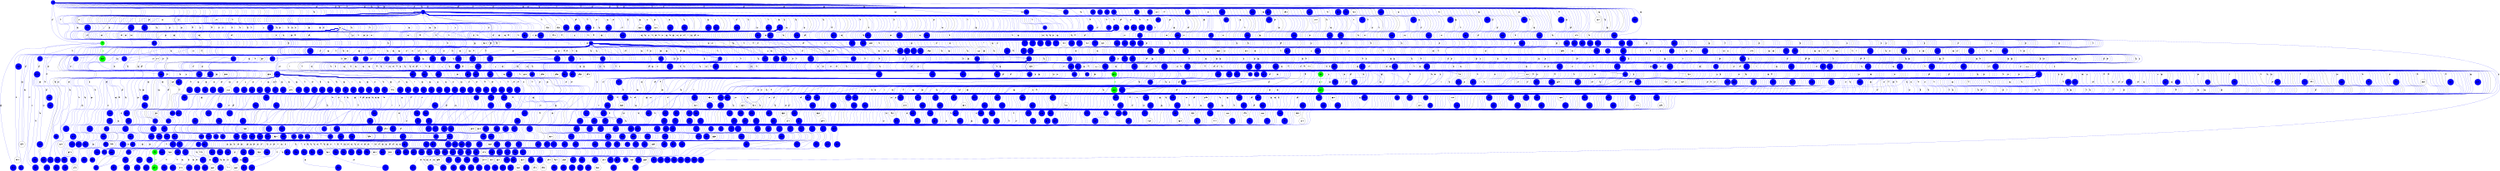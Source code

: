 graph G {
overlap=false;
ratio=expand;
size="20,20!";
1 [Latitude=264, Longitude=245, betweeness=0, color=blue, graphics="{'d': 4.0, 'h': 4.0, 'w': 4.0, 'y': -1799.6611, 'x': -1414.2781, 'z': 0.0, 'fill': u'#999999'}", id=1, label="1/0", pos="245,264!", prob=0, shape=circle, status=repaired, style=filled, true_status=destroyed, type=normal, weight=0];
2 [Latitude=156, Longitude=266, betweeness=0, color=blue, graphics="{'d': 4.0, 'h': 4.0, 'w': 4.0, 'y': 1203.4064, 'x': 343.2373, 'z': 0.0, 'fill': u'#999999'}", id=2, label="2/0", pos="266,156!", prob=0, shape=circle, status=repaired, style=filled, true_status=destroyed, type=normal, weight=0];
3 [Latitude=161, Longitude=146, betweeness=0, color="", graphics="{'d': 4.0, 'h': 4.0, 'w': 4.0, 'y': 1289.454, 'x': 1923.78, 'z': 0.0, 'fill': u'#999999'}", id=3, label="3/0", pos="146,161!", prob=0, shape=circle, status=on, style="", true_status=on, type=normal, weight=0];
4 [Latitude=5, Longitude=292, betweeness=0, color=green, graphics="{'d': 4.0, 'h': 4.0, 'w': 4.0, 'y': -1106.8607, 'x': 1723.2073, 'z': 0.0, 'fill': u'#999999'}", id=4, label="4/0", pos="292,5!", prob=0, shape=circle, status=on, style=filled, true_status=on, type=green, weight=0];
5 [Latitude=80, Longitude=65, betweeness=0, color=blue, graphics="{'d': 4.0, 'h': 4.0, 'w': 4.0, 'y': 814.179, 'x': -1502.5369, 'z': 0.0, 'fill': u'#999999'}", id=5, label="5/0", pos="65,80!", prob=0, shape=circle, status=repaired, style=filled, true_status=destroyed, type=normal, weight=0];
6 [Latitude=197, Longitude=39, betweeness=0, color=blue, graphics="{'d': 4.0, 'h': 4.0, 'w': 4.0, 'y': -1884.5521, 'x': 1471.8367, 'z': 0.0, 'fill': u'#999999'}", id=6, label="6/0", pos="39,197!", prob=0, shape=circle, status=repaired, style=filled, true_status=destroyed, type=normal, weight=0];
7 [Latitude=29, Longitude=92, betweeness=0, color=blue, graphics="{'d': 4.0, 'h': 4.0, 'w': 4.0, 'y': 1895.3209, 'x': -248.52466, 'z': 0.0, 'fill': u'#999999'}", id=7, label="7/0", pos="92,29!", prob=0, shape=circle, status=repaired, style=filled, true_status=destroyed, type=normal, weight=0];
8 [Latitude=117, Longitude=144, betweeness=0, color=blue, graphics="{'d': 4.0, 'h': 4.0, 'w': 4.0, 'y': -893.2237, 'x': -1742.0027, 'z': 0.0, 'fill': u'#999999'}", id=8, label="8/0", pos="144,117!", prob=0, shape=circle, status=repaired, style=filled, true_status=destroyed, type=normal, weight=0];
9 [Latitude=172, Longitude=9, betweeness=0, color=blue, graphics="{'d': 4.0, 'h': 4.0, 'w': 4.0, 'y': -1644.0106, 'x': -1497.1321, 'z': 0.0, 'fill': u'#999999'}", id=9, label="9/0", pos="9,172!", prob=0, shape=circle, status=repaired, style=filled, true_status=destroyed, type=normal, weight=0];
10 [Latitude=4, Longitude=39, betweeness=0, color=blue, graphics="{'d': 4.0, 'h': 4.0, 'w': 4.0, 'y': -320.42776, 'x': 1918.3662, 'z': 0.0, 'fill': u'#999999'}", id=10, label="10/0", pos="39,4!", prob=0, shape=circle, status=repaired, style=filled, true_status=destroyed, type=normal, weight=0];
11 [Latitude=185, Longitude=129, betweeness=0, color=blue, graphics="{'d': 4.0, 'h': 4.0, 'w': 4.0, 'y': -508.99515, 'x': 1002.1245, 'z': 0.0, 'fill': u'#999999'}", id=11, label="11/0", pos="129,185!", prob=0, shape=circle, status=repaired, style=filled, true_status=destroyed, type=normal, weight=0];
12 [Latitude=250, Longitude=87, betweeness=0, color=blue, graphics="{'d': 4.0, 'h': 4.0, 'w': 4.0, 'y': 203.21664, 'x': -808.62317, 'z': 0.0, 'fill': u'#999999'}", id=12, label="12/0", pos="87,250!", prob=0, shape=circle, status=repaired, style=filled, true_status=destroyed, type=normal, weight=0];
13 [Latitude=14, Longitude=121, betweeness=0, color=blue, graphics="{'d': 4.0, 'h': 4.0, 'w': 4.0, 'y': 1475.6864, 'x': 168.21118, 'z': 0.0, 'fill': u'#999999'}", id=13, label="13/0", pos="121,14!", prob=0, shape=circle, status=repaired, style=filled, true_status=destroyed, type=normal, weight=0];
14 [Latitude=131, Longitude=84, betweeness=0, color=blue, graphics="{'d': 4.0, 'h': 4.0, 'w': 4.0, 'y': -1399.1761, 'x': -792.72473, 'z': 0.0, 'fill': u'#999999'}", id=14, label="14/0", pos="84,131!", prob=0, shape=circle, status=repaired, style=filled, true_status=destroyed, type=normal, weight=0];
15 [Latitude=121, Longitude=230, betweeness=0, color=green, graphics="{'d': 4.0, 'h': 4.0, 'w': 4.0, 'y': -764.1811, 'x': 1212.5427, 'z': 0.0, 'fill': u'#999999'}", id=15, label="15/0", pos="230,121!", prob=0, shape=circle, status=on, style=filled, true_status=on, type=green, weight=0];
16 [Latitude=64, Longitude=171, betweeness=0, color=blue, graphics="{'d': 4.0, 'h': 4.0, 'w': 4.0, 'y': 502.53354, 'x': -1750.0975, 'z': 0.0, 'fill': u'#999999'}", id=16, label="16/0", pos="171,64!", prob=0, shape=circle, status=repaired, style=filled, true_status=destroyed, type=normal, weight=0];
17 [Latitude=74, Longitude=188, betweeness=0, color=blue, graphics="{'d': 4.0, 'h': 4.0, 'w': 4.0, 'y': 419.42953, 'x': -332.51074, 'z': 0.0, 'fill': u'#999999'}", id=17, label="17/0", pos="188,74!", prob=0, shape=circle, status=repaired, style=filled, true_status=destroyed, type=normal, weight=0];
18 [Latitude=118, Longitude=61, betweeness=0, color="", graphics="{'d': 4.0, 'h': 4.0, 'w': 4.0, 'y': -1304.0737, 'x': 305.83228, 'z': 0.0, 'fill': u'#999999'}", id=18, label="18/0", pos="61,118!", prob=0, shape=circle, status=on, style="", true_status=on, type=normal, weight=0];
19 [Latitude=117, Longitude=212, betweeness=0, color=green, graphics="{'d': 4.0, 'h': 4.0, 'w': 4.0, 'y': 110.99252, 'x': 835.05054, 'z': 0.0, 'fill': u'#999999'}", id=19, label="19/0", pos="212,117!", prob=0, shape=circle, status=on, style=filled, true_status=on, type=green, weight=0];
20 [Latitude=12, Longitude=254, betweeness=0, color=blue, graphics="{'d': 4.0, 'h': 4.0, 'w': 4.0, 'y': 1014.1773, 'x': -1083.5132, 'z': 0.0, 'fill': u'#999999'}", id=20, label="20/0", pos="254,12!", prob=0, shape=circle, status=repaired, style=filled, true_status=destroyed, type=normal, weight=0];
21 [Latitude=127, Longitude=7, betweeness=0, color=blue, graphics="{'d': 4.0, 'h': 4.0, 'w': 4.0, 'y': -71.30521, 'x': -1328.6808, 'z': 0.0, 'fill': u'#999999'}", id=21, label="21/0", pos="7,127!", prob=0, shape=circle, status=repaired, style=filled, true_status=destroyed, type=normal, weight=0];
22 [Latitude=80, Longitude=27, betweeness=0, color=blue, graphics="{'d': 4.0, 'h': 4.0, 'w': 4.0, 'y': -1197.4147, 'x': -1151.1445, 'z': 0.0, 'fill': u'#999999'}", id=22, label="22/0", pos="27,80!", prob=0, shape=circle, status=repaired, style=filled, true_status=destroyed, type=normal, weight=0];
23 [Latitude=31, Longitude=198, betweeness=0, color=blue, graphics="{'d': 4.0, 'h': 4.0, 'w': 4.0, 'y': 145.37851, 'x': 1122.3618, 'z': 0.0, 'fill': u'#999999'}", id=23, label="23/0", pos="198,31!", prob=0, shape=circle, status=repaired, style=filled, true_status=destroyed, type=normal, weight=0];
24 [Latitude=14, Longitude=197, betweeness=0, color=blue, graphics="{'d': 4.0, 'h': 4.0, 'w': 4.0, 'y': 1104.0905, 'x': 1100.4429, 'z': 0.0, 'fill': u'#999999'}", id=24, label="24/0", pos="197,14!", prob=0, shape=circle, status=repaired, style=filled, true_status=destroyed, type=normal, weight=0];
25 [Latitude=295, Longitude=160, betweeness=0, color=blue, graphics="{'d': 4.0, 'h': 4.0, 'w': 4.0, 'y': -1526.205, 'x': 1927.1394, 'z': 0.0, 'fill': u'#999999'}", id=25, label="25/0", pos="160,295!", prob=0, shape=circle, status=repaired, style=filled, true_status=destroyed, type=normal, weight=0];
26 [Latitude=235, Longitude=111, betweeness=0, color=blue, graphics="{'d': 4.0, 'h': 4.0, 'w': 4.0, 'y': 704.4151, 'x': -245.93042, 'z': 0.0, 'fill': u'#999999'}", id=26, label="26/0", pos="111,235!", prob=0, shape=circle, status=repaired, style=filled, true_status=destroyed, type=normal, weight=0];
27 [Latitude=93, Longitude=286, betweeness=0, color="", graphics="{'d': 4.0, 'h': 4.0, 'w': 4.0, 'y': -1843.2139, 'x': -96.9043, 'z': 0.0, 'fill': u'#999999'}", id=27, label="27/0", pos="286,93!", prob=0, shape=circle, status=on, style="", true_status=on, type=normal, weight=0];
28 [Latitude=243, Longitude=59, betweeness=0, color=blue, graphics="{'d': 4.0, 'h': 4.0, 'w': 4.0, 'y': -822.5533, 'x': 198.15259, 'z': 0.0, 'fill': u'#999999'}", id=28, label="28/0", pos="59,243!", prob=0, shape=circle, status=repaired, style=filled, true_status=destroyed, type=normal, weight=0];
29 [Latitude=96, Longitude=35, betweeness=0, color=blue, graphics="{'d': 4.0, 'h': 4.0, 'w': 4.0, 'y': 1003.02545, 'x': -269.96533, 'z': 0.0, 'fill': u'#999999'}", id=29, label="29/0", pos="35,96!", prob=0, shape=circle, status=repaired, style=filled, true_status=destroyed, type=normal, weight=0];
30 [Latitude=287, Longitude=72, betweeness=0, color=blue, graphics="{'d': 4.0, 'h': 4.0, 'w': 4.0, 'y': -928.5096, 'x': 1228.0876, 'z': 0.0, 'fill': u'#999999'}", id=30, label="30/0", pos="72,287!", prob=0, shape=circle, status=repaired, style=filled, true_status=destroyed, type=normal, weight=0];
31 [Latitude=243, Longitude=167, betweeness=0, color=blue, graphics="{'d': 4.0, 'h': 4.0, 'w': 4.0, 'y': -1991.0605, 'x': 1247.9153, 'z': 0.0, 'fill': u'#999999'}", id=31, label="31/0", pos="167,243!", prob=0, shape=circle, status=repaired, style=filled, true_status=destroyed, type=normal, weight=0];
32 [Latitude=78, Longitude=148, betweeness=0, color=blue, graphics="{'d': 4.0, 'h': 4.0, 'w': 4.0, 'y': 377.01572, 'x': 544.3616, 'z': 0.0, 'fill': u'#999999'}", id=32, label="32/0", pos="148,78!", prob=0, shape=circle, status=repaired, style=filled, true_status=destroyed, type=normal, weight=0];
33 [Latitude=293, Longitude=164, betweeness=0, color=blue, graphics="{'d': 4.0, 'h': 4.0, 'w': 4.0, 'y': -792.5651, 'x': 1284.187, 'z': 0.0, 'fill': u'#999999'}", id=33, label="33/0", pos="164,293!", prob=0, shape=circle, status=repaired, style=filled, true_status=destroyed, type=normal, weight=0];
34 [Latitude=70, Longitude=2, betweeness=0, color=blue, graphics="{'d': 4.0, 'h': 4.0, 'w': 4.0, 'y': -583.4775, 'x': 163.01709, 'z': 0.0, 'fill': u'#999999'}", id=34, label="34/0", pos="2,70!", prob=0, shape=circle, status=repaired, style=filled, true_status=destroyed, type=normal, weight=0];
35 [Latitude=257, Longitude=290, betweeness=0, color=blue, graphics="{'d': 4.0, 'h': 4.0, 'w': 4.0, 'y': 1384.0602, 'x': 1026.29, 'z': 0.0, 'fill': u'#999999'}", id=35, label="35/0", pos="290,257!", prob=0, shape=circle, status=repaired, style=filled, true_status=destroyed, type=normal, weight=0];
36 [Latitude=32, Longitude=43, betweeness=0, color="", graphics="{'d': 4.0, 'h': 4.0, 'w': 4.0, 'y': 1297.1515, 'x': 1254.0967, 'z': 0.0, 'fill': u'#999999'}", id=36, label="36/0", pos="43,32!", prob=0, shape=circle, status=on, style="", true_status=on, type=normal, weight=0];
37 [Latitude=257, Longitude=214, betweeness=0, color=blue, graphics="{'d': 4.0, 'h': 4.0, 'w': 4.0, 'y': 1301.2203, 'x': 954.9497, 'z': 0.0, 'fill': u'#999999'}", id=37, label="37/0", pos="214,257!", prob=0, shape=circle, status=repaired, style=filled, true_status=destroyed, type=normal, weight=0];
38 [Latitude=154, Longitude=124, betweeness=0, color=blue, graphics="{'d': 4.0, 'h': 4.0, 'w': 4.0, 'y': -1933.3379, 'x': -1076.3096, 'z': 0.0, 'fill': u'#999999'}", id=38, label="38/0", pos="124,154!", prob=0, shape=circle, status=repaired, style=filled, true_status=destroyed, type=normal, weight=0];
39 [Latitude=152, Longitude=113, betweeness=0, color=blue, graphics="{'d': 4.0, 'h': 4.0, 'w': 4.0, 'y': -928.92426, 'x': -1646.1172, 'z': 0.0, 'fill': u'#999999'}", id=39, label="39/0", pos="113,152!", prob=0, shape=circle, status=repaired, style=filled, true_status=destroyed, type=normal, weight=0];
40 [Latitude=66, Longitude=84, betweeness=0, color=blue, graphics="{'d': 4.0, 'h': 4.0, 'w': 4.0, 'y': 1713.4073, 'x': 455.21118, 'z': 0.0, 'fill': u'#999999'}", id=40, label="40/0", pos="84,66!", prob=0, shape=circle, status=repaired, style=filled, true_status=destroyed, type=normal, weight=0];
41 [Latitude=7, Longitude=272, betweeness=0, color="", graphics="{'d': 4.0, 'h': 4.0, 'w': 4.0, 'y': 1317.7474, 'x': -588.4514, 'z': 0.0, 'fill': u'#999999'}", id=41, label="41/0", pos="272,7!", prob=0, shape=circle, status=on, style="", true_status=on, type=normal, weight=0];
42 [Latitude=172, Longitude=199, betweeness=0, color=blue, graphics="{'d': 4.0, 'h': 4.0, 'w': 4.0, 'y': -1849.075, 'x': -474.47644, 'z': 0.0, 'fill': u'#999999'}", id=42, label="42/0", pos="199,172!", prob=0, shape=circle, status=repaired, style=filled, true_status=destroyed, type=normal, weight=0];
43 [Latitude=284, Longitude=227, betweeness=0, color=blue, graphics="{'d': 4.0, 'h': 4.0, 'w': 4.0, 'y': -1230.5479, 'x': -1069.4368, 'z': 0.0, 'fill': u'#999999'}", id=43, label="43/0", pos="227,284!", prob=0, shape=circle, status=repaired, style=filled, true_status=destroyed, type=normal, weight=0];
44 [Latitude=180, Longitude=92, betweeness=0, color=blue, graphics="{'d': 4.0, 'h': 4.0, 'w': 4.0, 'y': 1327.775, 'x': -88.44702, 'z': 0.0, 'fill': u'#999999'}", id=44, label="44/0", pos="92,180!", prob=0, shape=circle, status=repaired, style=filled, true_status=destroyed, type=normal, weight=0];
45 [Latitude=25, Longitude=1, betweeness=0, color=blue, graphics="{'d': 4.0, 'h': 4.0, 'w': 4.0, 'y': 1921.1969, 'x': 1660.4067, 'z': 0.0, 'fill': u'#999999'}", id=45, label="45/0", pos="1,25!", prob=0, shape=circle, status=repaired, style=filled, true_status=destroyed, type=normal, weight=0];
46 [Latitude=225, Longitude=240, betweeness=0, color=blue, graphics="{'d': 4.0, 'h': 4.0, 'w': 4.0, 'y': -396.7554, 'x': -797.0043, 'z': 0.0, 'fill': u'#999999'}", id=46, label="46/0", pos="240,225!", prob=0, shape=circle, status=repaired, style=filled, true_status=destroyed, type=normal, weight=0];
47 [Latitude=83, Longitude=280, betweeness=0, color=blue, graphics="{'d': 4.0, 'h': 4.0, 'w': 4.0, 'y': -591.34784, 'x': 269.04517, 'z': 0.0, 'fill': u'#999999'}", id=47, label="47/0", pos="280,83!", prob=0, shape=circle, status=repaired, style=filled, true_status=destroyed, type=normal, weight=0];
48 [Latitude=265, Longitude=166, betweeness=0, color=blue, graphics="{'d': 4.0, 'h': 4.0, 'w': 4.0, 'y': -470.45145, 'x': 36.759274, 'z': 0.0, 'fill': u'#999999'}", id=48, label="48/0", pos="166,265!", prob=0, shape=circle, status=repaired, style=filled, true_status=destroyed, type=normal, weight=0];
49 [Latitude=4, Longitude=104, betweeness=0, color=blue, graphics="{'d': 4.0, 'h': 4.0, 'w': 4.0, 'y': 733.83453, 'x': 1969.0945, 'z': 0.0, 'fill': u'#999999'}", id=49, label="49/0", pos="104,4!", prob=0, shape=circle, status=repaired, style=filled, true_status=destroyed, type=normal, weight=0];
50 [Latitude=255, Longitude=158, betweeness=0, color=blue, graphics="{'d': 4.0, 'h': 4.0, 'w': 4.0, 'y': 1181.1483, 'x': 1368.7561, 'z': 0.0, 'fill': u'#999999'}", id=50, label="50/0", pos="158,255!", prob=0, shape=circle, status=repaired, style=filled, true_status=destroyed, type=normal, weight=0];
51 [Latitude=157, Longitude=80, betweeness=0, color=blue, graphics="{'d': 4.0, 'h': 4.0, 'w': 4.0, 'y': 1983.2184, 'x': 814.14966, 'z': 0.0, 'fill': u'#999999'}", id=51, label="51/0", pos="80,157!", prob=0, shape=circle, status=repaired, style=filled, true_status=destroyed, type=normal, weight=0];
52 [Latitude=294, Longitude=21, betweeness=0, color=blue, graphics="{'d': 4.0, 'h': 4.0, 'w': 4.0, 'y': 171.8143, 'x': -701.3253, 'z': 0.0, 'fill': u'#999999'}", id=52, label="52/0", pos="21,294!", prob=0, shape=circle, status=repaired, style=filled, true_status=destroyed, type=normal, weight=0];
53 [Latitude=297, Longitude=121, betweeness=0, color=blue, graphics="{'d': 4.0, 'h': 4.0, 'w': 4.0, 'y': -1821.0935, 'x': 1680.9053, 'z': 0.0, 'fill': u'#999999'}", id=53, label="53/0", pos="121,297!", prob=0, shape=circle, status=repaired, style=filled, true_status=destroyed, type=normal, weight=0];
54 [Latitude=7, Longitude=37, betweeness=0, color=blue, graphics="{'d': 4.0, 'h': 4.0, 'w': 4.0, 'y': 500.05917, 'x': -36.64417, 'z': 0.0, 'fill': u'#999999'}", id=54, label="54/0", pos="37,7!", prob=0, shape=circle, status=repaired, style=filled, true_status=destroyed, type=normal, weight=0];
55 [Latitude=16, Longitude=113, betweeness=0, color="", graphics="{'d': 4.0, 'h': 4.0, 'w': 4.0, 'y': -1096.5194, 'x': -1047.308, 'z': 0.0, 'fill': u'#999999'}", id=55, label="55/0", pos="113,16!", prob=0, shape=circle, status=on, style="", true_status=on, type=normal, weight=0];
56 [Latitude=68, Longitude=292, betweeness=0, color=green, graphics="{'d': 4.0, 'h': 4.0, 'w': 4.0, 'y': -636.436, 'x': 14.39575, 'z': 0.0, 'fill': u'#999999'}", id=56, label="56/0", pos="292,68!", prob=0, shape=circle, status=on, style=filled, true_status=on, type=green, weight=0];
57 [Latitude=238, Longitude=299, betweeness=0, color=blue, graphics="{'d': 4.0, 'h': 4.0, 'w': 4.0, 'y': 839.16, 'x': 1920.0549, 'z': 0.0, 'fill': u'#999999'}", id=57, label="57/0", pos="299,238!", prob=0, shape=circle, status=repaired, style=filled, true_status=destroyed, type=normal, weight=0];
58 [Latitude=73, Longitude=33, betweeness=0, color="", graphics="{'d': 4.0, 'h': 4.0, 'w': 4.0, 'y': -1916.7764, 'x': -804.396, 'z': 0.0, 'fill': u'#999999'}", id=58, label="58/0", pos="33,73!", prob=0, shape=circle, status=on, style="", true_status=on, type=normal, weight=0];
59 [Latitude=160, Longitude=175, betweeness=0, color=blue, graphics="{'d': 4.0, 'h': 4.0, 'w': 4.0, 'y': -138.11002, 'x': -86.00464, 'z': 0.0, 'fill': u'#999999'}", id=59, label="59/0", pos="175,160!", prob=0, shape=circle, status=repaired, style=filled, true_status=destroyed, type=normal, weight=0];
60 [Latitude=224, Longitude=208, betweeness=0, color=blue, graphics="{'d': 4.0, 'h': 4.0, 'w': 4.0, 'y': -1722.5643, 'x': -1464.0605, 'z': 0.0, 'fill': u'#999999'}", id=60, label="60/0", pos="208,224!", prob=0, shape=circle, status=repaired, style=filled, true_status=destroyed, type=normal, weight=0];
61 [Latitude=223, Longitude=282, betweeness=0, color=blue, graphics="{'d': 4.0, 'h': 4.0, 'w': 4.0, 'y': -1669.0111, 'x': 1187.5076, 'z': 0.0, 'fill': u'#999999'}", id=61, label="61/0", pos="282,223!", prob=0, shape=circle, status=repaired, style=filled, true_status=destroyed, type=normal, weight=0];
62 [Latitude=280, Longitude=80, betweeness=0, color=blue, graphics="{'d': 4.0, 'h': 4.0, 'w': 4.0, 'y': -572.73883, 'x': -1326.4506, 'z': 0.0, 'fill': u'#999999'}", id=62, label="62/0", pos="80,280!", prob=0, shape=circle, status=repaired, style=filled, true_status=destroyed, type=normal, weight=0];
63 [Latitude=264, Longitude=105, betweeness=0, color=blue, graphics="{'d': 4.0, 'h': 4.0, 'w': 4.0, 'y': 214.97568, 'x': 561.02783, 'z': 0.0, 'fill': u'#999999'}", id=63, label="63/0", pos="105,264!", prob=0, shape=circle, status=repaired, style=filled, true_status=destroyed, type=normal, weight=0];
64 [Latitude=102, Longitude=19, betweeness=0, color=blue, graphics="{'d': 4.0, 'h': 4.0, 'w': 4.0, 'y': -1026.9238, 'x': 1826.5378, 'z': 0.0, 'fill': u'#999999'}", id=64, label="64/0", pos="19,102!", prob=0, shape=circle, status=repaired, style=filled, true_status=destroyed, type=normal, weight=0];
65 [Latitude=2, Longitude=20, betweeness=0, color="", graphics="{'d': 4.0, 'h': 4.0, 'w': 4.0, 'y': -305.7957, 'x': -152.57397, 'z': 0.0, 'fill': u'#999999'}", id=65, label="65/0", pos="20,2!", prob=0, shape=circle, status=on, style="", true_status=on, type=normal, weight=0];
66 [Latitude=22, Longitude=143, betweeness=0, color=blue, graphics="{'d': 4.0, 'h': 4.0, 'w': 4.0, 'y': 1083.3439, 'x': 1926.0867, 'z': 0.0, 'fill': u'#999999'}", id=66, label="66/0", pos="143,22!", prob=0, shape=circle, status=repaired, style=filled, true_status=destroyed, type=normal, weight=0];
67 [Latitude=286, Longitude=12, betweeness=0, color=blue, graphics="{'d': 4.0, 'h': 4.0, 'w': 4.0, 'y': 1880.9296, 'x': -1927.8353, 'z': 0.0, 'fill': u'#999999'}", id=67, label="67/0", pos="12,286!", prob=0, shape=circle, status=repaired, style=filled, true_status=destroyed, type=normal, weight=0];
68 [Latitude=215, Longitude=74, betweeness=0, color=blue, graphics="{'d': 4.0, 'h': 4.0, 'w': 4.0, 'y': 1236.1317, 'x': 427.55615, 'z': 0.0, 'fill': u'#999999'}", id=68, label="68/0", pos="74,215!", prob=0, shape=circle, status=repaired, style=filled, true_status=destroyed, type=normal, weight=0];
69 [Latitude=48, Longitude=246, betweeness=0, color=blue, graphics="{'d': 4.0, 'h': 4.0, 'w': 4.0, 'y': -702.57025, 'x': 1504.2461, 'z': 0.0, 'fill': u'#999999'}", id=69, label="69/0", pos="246,48!", prob=0, shape=circle, status=repaired, style=filled, true_status=destroyed, type=normal, weight=0];
70 [Latitude=157, Longitude=155, betweeness=0, color=blue, graphics="{'d': 4.0, 'h': 4.0, 'w': 4.0, 'y': -1246.0044, 'x': -1684.8123, 'z': 0.0, 'fill': u'#999999'}", id=70, label="70/0", pos="155,157!", prob=0, shape=circle, status=repaired, style=filled, true_status=destroyed, type=normal, weight=0];
71 [Latitude=26, Longitude=48, betweeness=0, color=blue, graphics="{'d': 4.0, 'h': 4.0, 'w': 4.0, 'y': 752.8118, 'x': 513.5774, 'z': 0.0, 'fill': u'#999999'}", id=71, label="71/0", pos="48,26!", prob=0, shape=circle, status=repaired, style=filled, true_status=destroyed, type=normal, weight=0];
72 [Latitude=230, Longitude=39, betweeness=0, color=blue, graphics="{'d': 4.0, 'h': 4.0, 'w': 4.0, 'y': -1567.1389, 'x': -183.96277, 'z': 0.0, 'fill': u'#999999'}", id=72, label="72/0", pos="39,230!", prob=0, shape=circle, status=repaired, style=filled, true_status=destroyed, type=normal, weight=0];
73 [Latitude=174, Longitude=73, betweeness=0, color=blue, graphics="{'d': 4.0, 'h': 4.0, 'w': 4.0, 'y': -1740.8782, 'x': 1270.3772, 'z': 0.0, 'fill': u'#999999'}", id=73, label="73/0", pos="73,174!", prob=0, shape=circle, status=repaired, style=filled, true_status=destroyed, type=normal, weight=0];
74 [Latitude=80, Longitude=154, betweeness=0, color=blue, graphics="{'d': 4.0, 'h': 4.0, 'w': 4.0, 'y': -594.4797, 'x': 338.7588, 'z': 0.0, 'fill': u'#999999'}", id=74, label="74/0", pos="154,80!", prob=0, shape=circle, status=repaired, style=filled, true_status=destroyed, type=normal, weight=0];
75 [Latitude=218, Longitude=110, betweeness=0, color=blue, graphics="{'d': 4.0, 'h': 4.0, 'w': 4.0, 'y': -1372.6132, 'x': 1302.2454, 'z': 0.0, 'fill': u'#999999'}", id=75, label="75/0", pos="110,218!", prob=0, shape=circle, status=repaired, style=filled, true_status=destroyed, type=normal, weight=0];
76 [Latitude=175, Longitude=1, betweeness=0, color=blue, graphics="{'d': 4.0, 'h': 4.0, 'w': 4.0, 'y': -1619.6239, 'x': 152.8706, 'z': 0.0, 'fill': u'#999999'}", id=76, label="76/0", pos="1,175!", prob=0, shape=circle, status=repaired, style=filled, true_status=destroyed, type=normal, weight=0];
77 [Latitude=231, Longitude=12, betweeness=0, color=blue, graphics="{'d': 4.0, 'h': 4.0, 'w': 4.0, 'y': -615.78436, 'x': -1075.4722, 'z': 0.0, 'fill': u'#999999'}", id=77, label="77/0", pos="12,231!", prob=0, shape=circle, status=repaired, style=filled, true_status=destroyed, type=normal, weight=0];
78 [Latitude=43, Longitude=282, betweeness=0, color=blue, graphics="{'d': 4.0, 'h': 4.0, 'w': 4.0, 'y': -603.9467, 'x': -1675.8788, 'z': 0.0, 'fill': u'#999999'}", id=78, label="78/0", pos="282,43!", prob=0, shape=circle, status=repaired, style=filled, true_status=destroyed, type=normal, weight=0];
79 [Latitude=263, Longitude=247, betweeness=0, color=blue, graphics="{'d': 4.0, 'h': 4.0, 'w': 4.0, 'y': 1649.579, 'x': -440.4065, 'z': 0.0, 'fill': u'#999999'}", id=79, label="79/0", pos="247,263!", prob=0, shape=circle, status=repaired, style=filled, true_status=destroyed, type=normal, weight=0];
80 [Latitude=201, Longitude=77, betweeness=0, color=blue, graphics="{'d': 4.0, 'h': 4.0, 'w': 4.0, 'y': -767.49493, 'x': -1578.4138, 'z': 0.0, 'fill': u'#999999'}", id=80, label="80/0", pos="77,201!", prob=0, shape=circle, status=repaired, style=filled, true_status=destroyed, type=normal, weight=0];
81 [Latitude=69, Longitude=22, betweeness=0, color=blue, graphics="{'d': 4.0, 'h': 4.0, 'w': 4.0, 'y': 1616.3961, 'x': -1039.3445, 'z': 0.0, 'fill': u'#999999'}", id=81, label="81/0", pos="22,69!", prob=0, shape=circle, status=repaired, style=filled, true_status=destroyed, type=normal, weight=0];
82 [Latitude=118, Longitude=81, betweeness=0, color=blue, graphics="{'d': 4.0, 'h': 4.0, 'w': 4.0, 'y': -1380.7618, 'x': -1487.8821, 'z': 0.0, 'fill': u'#999999'}", id=82, label="82/0", pos="81,118!", prob=0, shape=circle, status=repaired, style=filled, true_status=destroyed, type=normal, weight=0];
83 [Latitude=210, Longitude=196, betweeness=0, color=blue, graphics="{'d': 4.0, 'h': 4.0, 'w': 4.0, 'y': -727.44403, 'x': 355.75586, 'z': 0.0, 'fill': u'#999999'}", id=83, label="83/0", pos="196,210!", prob=0, shape=circle, status=repaired, style=filled, true_status=destroyed, type=normal, weight=0];
84 [Latitude=187, Longitude=61, betweeness=0, color=blue, graphics="{'d': 4.0, 'h': 4.0, 'w': 4.0, 'y': -1618.718, 'x': -1042.227, 'z': 0.0, 'fill': u'#999999'}", id=84, label="84/0", pos="61,187!", prob=0, shape=circle, status=repaired, style=filled, true_status=destroyed, type=normal, weight=0];
85 [Latitude=148, Longitude=278, betweeness=0, color="", graphics="{'d': 4.0, 'h': 4.0, 'w': 4.0, 'y': 5.9916687, 'x': -472.45776, 'z': 0.0, 'fill': u'#999999'}", id=85, label="85/0", pos="278,148!", prob=0, shape=circle, status=on, style="", true_status=on, type=normal, weight=0];
86 [Latitude=231, Longitude=6, betweeness=0, color=blue, graphics="{'d': 4.0, 'h': 4.0, 'w': 4.0, 'y': 663.5279, 'x': -1468.155, 'z': 0.0, 'fill': u'#999999'}", id=86, label="86/0", pos="6,231!", prob=0, shape=circle, status=repaired, style=filled, true_status=destroyed, type=normal, weight=0];
87 [Latitude=7, Longitude=20, betweeness=0, color=blue, graphics="{'d': 4.0, 'h': 4.0, 'w': 4.0, 'y': 1733.4384, 'x': 844.4619, 'z': 0.0, 'fill': u'#999999'}", id=87, label="87/0", pos="20,7!", prob=0, shape=circle, status=repaired, style=filled, true_status=destroyed, type=normal, weight=0];
88 [Latitude=12, Longitude=298, betweeness=0, color=blue, graphics="{'d': 4.0, 'h': 4.0, 'w': 4.0, 'y': 374.06113, 'x': -1630.8765, 'z': 0.0, 'fill': u'#999999'}", id=88, label="88/0", pos="298,12!", prob=0, shape=circle, status=repaired, style=filled, true_status=destroyed, type=normal, weight=0];
89 [Latitude=36, Longitude=119, betweeness=0, color=blue, graphics="{'d': 4.0, 'h': 4.0, 'w': 4.0, 'y': 1193.497, 'x': 258.99414, 'z': 0.0, 'fill': u'#999999'}", id=89, label="89/0", pos="119,36!", prob=0, shape=circle, status=repaired, style=filled, true_status=destroyed, type=normal, weight=0];
90 [Latitude=246, Longitude=36, betweeness=0, color=blue, graphics="{'d': 4.0, 'h': 4.0, 'w': 4.0, 'y': 987.11285, 'x': -1733.9913, 'z': 0.0, 'fill': u'#999999'}", id=90, label="90/0", pos="36,246!", prob=0, shape=circle, status=repaired, style=filled, true_status=destroyed, type=normal, weight=0];
91 [Latitude=59, Longitude=42, betweeness=0, color=blue, graphics="{'d': 4.0, 'h': 4.0, 'w': 4.0, 'y': -1955.3694, 'x': 288.55078, 'z': 0.0, 'fill': u'#999999'}", id=91, label="91/0", pos="42,59!", prob=0, shape=circle, status=repaired, style=filled, true_status=destroyed, type=normal, weight=0];
92 [Latitude=87, Longitude=216, betweeness=0, color=blue, graphics="{'d': 4.0, 'h': 4.0, 'w': 4.0, 'y': 1846.2562, 'x': -1153.8975, 'z': 0.0, 'fill': u'#999999'}", id=92, label="92/0", pos="216,87!", prob=0, shape=circle, status=repaired, style=filled, true_status=destroyed, type=normal, weight=0];
93 [Latitude=101, Longitude=33, betweeness=0, color=blue, graphics="{'d': 4.0, 'h': 4.0, 'w': 4.0, 'y': 408.71664, 'x': -1005.3331, 'z': 0.0, 'fill': u'#999999'}", id=93, label="93/0", pos="33,101!", prob=0, shape=circle, status=repaired, style=filled, true_status=destroyed, type=normal, weight=0];
94 [Latitude=172, Longitude=47, betweeness=0, color=blue, graphics="{'d': 4.0, 'h': 4.0, 'w': 4.0, 'y': 1108.4716, 'x': 106.906006, 'z': 0.0, 'fill': u'#999999'}", id=94, label="94/0", pos="47,172!", prob=0, shape=circle, status=repaired, style=filled, true_status=destroyed, type=normal, weight=0];
95 [Latitude=28, Longitude=22, betweeness=0, color=blue, graphics="{'d': 4.0, 'h': 4.0, 'w': 4.0, 'y': 500.78036, 'x': -23.892214, 'z': 0.0, 'fill': u'#999999'}", id=95, label="95/0", pos="22,28!", prob=0, shape=circle, status=repaired, style=filled, true_status=destroyed, type=normal, weight=0];
96 [Latitude=81, Longitude=293, betweeness=0, color=blue, graphics="{'d': 4.0, 'h': 4.0, 'w': 4.0, 'y': -530.2952, 'x': -136.75879, 'z': 0.0, 'fill': u'#999999'}", id=96, label="96/0", pos="293,81!", prob=0, shape=circle, status=repaired, style=filled, true_status=destroyed, type=normal, weight=0];
97 [Latitude=271, Longitude=16, betweeness=0, color=blue, graphics="{'d': 4.0, 'h': 4.0, 'w': 4.0, 'y': 1985.5365, 'x': -608.4835, 'z': 0.0, 'fill': u'#999999'}", id=97, label="97/0", pos="16,271!", prob=0, shape=circle, status=repaired, style=filled, true_status=destroyed, type=normal, weight=0];
98 [Latitude=141, Longitude=82, betweeness=0, color=blue, graphics="{'d': 4.0, 'h': 4.0, 'w': 4.0, 'y': -1187.4528, 'x': 603.03125, 'z': 0.0, 'fill': u'#999999'}", id=98, label="98/0", pos="82,141!", prob=0, shape=circle, status=repaired, style=filled, true_status=destroyed, type=normal, weight=0];
99 [Latitude=34, Longitude=60, betweeness=0, color=blue, graphics="{'d': 4.0, 'h': 4.0, 'w': 4.0, 'y': 1701.361, 'x': -972.7721, 'z': 0.0, 'fill': u'#999999'}", id=99, label="99/0", pos="60,34!", prob=0, shape=circle, status=repaired, style=filled, true_status=destroyed, type=normal, weight=0];
100 [Latitude=240, Longitude=27, betweeness=0, color=blue, graphics="{'d': 4.0, 'h': 4.0, 'w': 4.0, 'y': -1083.343, 'x': -1728.9448, 'z': 0.0, 'fill': u'#999999'}", id=100, label="100/0", pos="27,240!", prob=0, shape=circle, status=repaired, style=filled, true_status=destroyed, type=normal, weight=0];
101 [Latitude=261, Longitude=28, betweeness=0, color=blue, graphics="{'d': 4.0, 'h': 4.0, 'w': 4.0, 'y': 1392.3195, 'x': -574.12646, 'z': 0.0, 'fill': u'#999999'}", id=101, label="101/0", pos="28,261!", prob=0, shape=circle, status=repaired, style=filled, true_status=destroyed, type=normal, weight=0];
102 [Latitude=5, Longitude=294, betweeness=0, color=blue, graphics="{'d': 4.0, 'h': 4.0, 'w': 4.0, 'y': 372.55087, 'x': -503.69177, 'z': 0.0, 'fill': u'#999999'}", id=102, label="102/0", pos="294,5!", prob=0, shape=circle, status=repaired, style=filled, true_status=destroyed, type=normal, weight=0];
103 [Latitude=141, Longitude=187, betweeness=0, color="", graphics="{'d': 4.0, 'h': 4.0, 'w': 4.0, 'y': -1911.1207, 'x': 91.40283, 'z': 0.0, 'fill': u'#999999'}", id=103, label="103/0", pos="187,141!", prob=0, shape=circle, status=on, style="", true_status=on, type=normal, weight=0];
104 [Latitude=57, Longitude=155, betweeness=0, color=blue, graphics="{'d': 4.0, 'h': 4.0, 'w': 4.0, 'y': -1160.6095, 'x': -1221.4102, 'z': 0.0, 'fill': u'#999999'}", id=104, label="104/0", pos="155,57!", prob=0, shape=circle, status=repaired, style=filled, true_status=destroyed, type=normal, weight=0];
105 [Latitude=35, Longitude=207, betweeness=0, color=blue, graphics="{'d': 4.0, 'h': 4.0, 'w': 4.0, 'y': -1222.0747, 'x': -1213.8557, 'z': 0.0, 'fill': u'#999999'}", id=105, label="105/0", pos="207,35!", prob=0, shape=circle, status=repaired, style=filled, true_status=destroyed, type=normal, weight=0];
106 [Latitude=146, Longitude=117, betweeness=0, color=blue, graphics="{'d': 4.0, 'h': 4.0, 'w': 4.0, 'y': 787.38654, 'x': 149.9458, 'z': 0.0, 'fill': u'#999999'}", id=106, label="106/0", pos="117,146!", prob=0, shape=circle, status=repaired, style=filled, true_status=destroyed, type=normal, weight=0];
107 [Latitude=199, Longitude=38, betweeness=0, color=blue, graphics="{'d': 4.0, 'h': 4.0, 'w': 4.0, 'y': 2002.7094, 'x': -1064.4661, 'z': 0.0, 'fill': u'#999999'}", id=107, label="107/0", pos="38,199!", prob=0, shape=circle, status=repaired, style=filled, true_status=destroyed, type=normal, weight=0];
108 [Latitude=44, Longitude=256, betweeness=0, color=blue, graphics="{'d': 4.0, 'h': 4.0, 'w': 4.0, 'y': -134.55081, 'x': 826.5886, 'z': 0.0, 'fill': u'#999999'}", id=108, label="108/0", pos="256,44!", prob=0, shape=circle, status=repaired, style=filled, true_status=destroyed, type=normal, weight=0];
109 [Latitude=111, Longitude=231, betweeness=0, color=blue, graphics="{'d': 4.0, 'h': 4.0, 'w': 4.0, 'y': -1966.6437, 'x': -843.86523, 'z': 0.0, 'fill': u'#999999'}", id=109, label="109/0", pos="231,111!", prob=0, shape=circle, status=repaired, style=filled, true_status=destroyed, type=normal, weight=0];
110 [Latitude=212, Longitude=17, betweeness=0, color=blue, graphics="{'d': 4.0, 'h': 4.0, 'w': 4.0, 'y': -1965.2957, 'x': -633.0797, 'z': 0.0, 'fill': u'#999999'}", id=110, label="110/0", pos="17,212!", prob=0, shape=circle, status=repaired, style=filled, true_status=destroyed, type=normal, weight=0];
111 [Latitude=122, Longitude=103, betweeness=0, color="", graphics="{'d': 4.0, 'h': 4.0, 'w': 4.0, 'y': 248.5499, 'x': -77.429565, 'z': 0.0, 'fill': u'#999999'}", id=111, label="111/0", pos="103,122!", prob=0, shape=circle, status=on, style="", true_status=on, type=normal, weight=0];
112 [Latitude=57, Longitude=26, betweeness=0, color="", graphics="{'d': 4.0, 'h': 4.0, 'w': 4.0, 'y': 608.5076, 'x': -148.71375, 'z': 0.0, 'fill': u'#999999'}", id=112, label="112/0", pos="26,57!", prob=0, shape=circle, status=on, style="", true_status=on, type=normal, weight=0];
113 [Latitude=128, Longitude=135, betweeness=0, color=blue, graphics="{'d': 4.0, 'h': 4.0, 'w': 4.0, 'y': 1369.0282, 'x': -610.9977, 'z': 0.0, 'fill': u'#999999'}", id=113, label="113/0", pos="135,128!", prob=0, shape=circle, status=repaired, style=filled, true_status=destroyed, type=normal, weight=0];
114 [Latitude=236, Longitude=56, betweeness=0, color=blue, graphics="{'d': 4.0, 'h': 4.0, 'w': 4.0, 'y': -660.42413, 'x': 599.08057, 'z': 0.0, 'fill': u'#999999'}", id=114, label="114/0", pos="56,236!", prob=0, shape=circle, status=repaired, style=filled, true_status=destroyed, type=normal, weight=0];
115 [Latitude=266, Longitude=247, betweeness=0, color=blue, graphics="{'d': 4.0, 'h': 4.0, 'w': 4.0, 'y': 1183.5077, 'x': -619.2289, 'z': 0.0, 'fill': u'#999999'}", id=115, label="115/0", pos="247,266!", prob=0, shape=circle, status=repaired, style=filled, true_status=destroyed, type=normal, weight=0];
116 [Latitude=148, Longitude=173, betweeness=0, color="", graphics="{'d': 4.0, 'h': 4.0, 'w': 4.0, 'y': -1305.139, 'x': 938.82935, 'z': 0.0, 'fill': u'#999999'}", id=116, label="116/0", pos="173,148!", prob=0, shape=circle, status=on, style="", true_status=on, type=normal, weight=0];
117 [Latitude=5, Longitude=78, betweeness=0, color=blue, graphics="{'d': 4.0, 'h': 4.0, 'w': 4.0, 'y': 1407.6656, 'x': -428.1703, 'z': 0.0, 'fill': u'#999999'}", id=117, label="117/0", pos="78,5!", prob=0, shape=circle, status=repaired, style=filled, true_status=destroyed, type=normal, weight=0];
118 [Latitude=249, Longitude=114, betweeness=0, color=blue, graphics="{'d': 4.0, 'h': 4.0, 'w': 4.0, 'y': 1458.797, 'x': 546.8804, 'z': 0.0, 'fill': u'#999999'}", id=118, label="118/0", pos="114,249!", prob=0, shape=circle, status=repaired, style=filled, true_status=destroyed, type=normal, weight=0];
119 [Latitude=206, Longitude=273, betweeness=0, color=blue, graphics="{'d': 4.0, 'h': 4.0, 'w': 4.0, 'y': 316.8043, 'x': -1136.4072, 'z': 0.0, 'fill': u'#999999'}", id=119, label="119/0", pos="273,206!", prob=0, shape=circle, status=repaired, style=filled, true_status=destroyed, type=normal, weight=0];
120 [Latitude=204, Longitude=134, betweeness=0, color=blue, graphics="{'d': 4.0, 'h': 4.0, 'w': 4.0, 'y': -1194.4622, 'x': -1129.6814, 'z': 0.0, 'fill': u'#999999'}", id=120, label="120/0", pos="134,204!", prob=0, shape=circle, status=repaired, style=filled, true_status=destroyed, type=normal, weight=0];
121 [Latitude=200, Longitude=276, betweeness=0, color="", graphics="{'d': 4.0, 'h': 4.0, 'w': 4.0, 'y': 792.8216, 'x': -19.174074, 'z': 0.0, 'fill': u'#999999'}", id=121, label="121/0", pos="276,200!", prob=0, shape=circle, status=on, style="", true_status=on, type=normal, weight=0];
122 [Latitude=252, Longitude=151, betweeness=0, color=blue, graphics="{'d': 4.0, 'h': 4.0, 'w': 4.0, 'y': -1019.18506, 'x': -850.2644, 'z': 0.0, 'fill': u'#999999'}", id=122, label="122/0", pos="151,252!", prob=0, shape=circle, status=repaired, style=filled, true_status=destroyed, type=normal, weight=0];
123 [Latitude=277, Longitude=56, betweeness=0, color=blue, graphics="{'d': 4.0, 'h': 4.0, 'w': 4.0, 'y': -1573.8882, 'x': -1699.7974, 'z': 0.0, 'fill': u'#999999'}", id=123, label="123/0", pos="56,277!", prob=0, shape=circle, status=repaired, style=filled, true_status=destroyed, type=normal, weight=0];
124 [Latitude=62, Longitude=219, betweeness=0, color="", graphics="{'d': 4.0, 'h': 4.0, 'w': 4.0, 'y': 1734.0404, 'x': -1442.521, 'z': 0.0, 'fill': u'#999999'}", id=124, label="124/0", pos="219,62!", prob=0, shape=circle, status=on, style="", true_status=on, type=normal, weight=0];
125 [Latitude=112, Longitude=109, betweeness=0, color=blue, graphics="{'d': 4.0, 'h': 4.0, 'w': 4.0, 'y': 1313.025, 'x': 927.1509, 'z': 0.0, 'fill': u'#999999'}", id=125, label="125/0", pos="109,112!", prob=0, shape=circle, status=repaired, style=filled, true_status=destroyed, type=normal, weight=0];
126 [Latitude=89, Longitude=276, betweeness=0, color=blue, graphics="{'d': 4.0, 'h': 4.0, 'w': 4.0, 'y': -1358.7216, 'x': -1032.9963, 'z': 0.0, 'fill': u'#999999'}", id=126, label="126/0", pos="276,89!", prob=0, shape=circle, status=repaired, style=filled, true_status=destroyed, type=normal, weight=0];
127 [Latitude=218, Longitude=147, betweeness=0, color=blue, graphics="{'d': 4.0, 'h': 4.0, 'w': 4.0, 'y': -1810.4924, 'x': -963.38367, 'z': 0.0, 'fill': u'#999999'}", id=127, label="127/0", pos="147,218!", prob=0, shape=circle, status=repaired, style=filled, true_status=destroyed, type=normal, weight=0];
128 [Latitude=70, Longitude=196, betweeness=0, color=blue, graphics="{'d': 4.0, 'h': 4.0, 'w': 4.0, 'y': 459.70932, 'x': 1868.9529, 'z': 0.0, 'fill': u'#999999'}", id=128, label="128/0", pos="196,70!", prob=0, shape=circle, status=repaired, style=filled, true_status=destroyed, type=normal, weight=0];
129 [Latitude=228, Longitude=159, betweeness=0, color="", graphics="{'d': 4.0, 'h': 4.0, 'w': 4.0, 'y': 541.5489, 'x': 1493.3662, 'z': 0.0, 'fill': u'#999999'}", id=129, label="129/0", pos="159,228!", prob=0, shape=circle, status=on, style="", true_status=on, type=normal, weight=0];
130 [Latitude=251, Longitude=166, betweeness=0, color=blue, graphics="{'d': 4.0, 'h': 4.0, 'w': 4.0, 'y': 1654.216, 'x': -50.40833, 'z': 0.0, 'fill': u'#999999'}", id=130, label="130/0", pos="166,251!", prob=0, shape=circle, status=repaired, style=filled, true_status=destroyed, type=normal, weight=0];
131 [Latitude=188, Longitude=23, betweeness=0, color=blue, graphics="{'d': 4.0, 'h': 4.0, 'w': 4.0, 'y': 1333.0597, 'x': -1232.54, 'z': 0.0, 'fill': u'#999999'}", id=131, label="131/0", pos="23,188!", prob=0, shape=circle, status=repaired, style=filled, true_status=destroyed, type=normal, weight=0];
132 [Latitude=207, Longitude=86, betweeness=0, color=blue, graphics="{'d': 4.0, 'h': 4.0, 'w': 4.0, 'y': 1236.7113, 'x': -1152.7803, 'z': 0.0, 'fill': u'#999999'}", id=132, label="132/0", pos="86,207!", prob=0, shape=circle, status=repaired, style=filled, true_status=destroyed, type=normal, weight=0];
133 [Latitude=48, Longitude=168, betweeness=0, color=blue, graphics="{'d': 4.0, 'h': 4.0, 'w': 4.0, 'y': 1991.8077, 'x': -839.48987, 'z': 0.0, 'fill': u'#999999'}", id=133, label="133/0", pos="168,48!", prob=0, shape=circle, status=repaired, style=filled, true_status=destroyed, type=normal, weight=0];
134 [Latitude=267, Longitude=167, betweeness=0, color=blue, graphics="{'d': 4.0, 'h': 4.0, 'w': 4.0, 'y': 58.837006, 'x': -397.81274, 'z': 0.0, 'fill': u'#999999'}", id=134, label="134/0", pos="167,267!", prob=0, shape=circle, status=repaired, style=filled, true_status=destroyed, type=normal, weight=0];
135 [Latitude=160, Longitude=134, betweeness=0, color=blue, graphics="{'d': 4.0, 'h': 4.0, 'w': 4.0, 'y': 294.03378, 'x': 358.3589, 'z': 0.0, 'fill': u'#999999'}", id=135, label="135/0", pos="134,160!", prob=0, shape=circle, status=repaired, style=filled, true_status=destroyed, type=normal, weight=0];
136 [Latitude=17, Longitude=93, betweeness=0, color="", graphics="{'d': 4.0, 'h': 4.0, 'w': 4.0, 'y': -301.34512, 'x': 1316.1394, 'z': 0.0, 'fill': u'#999999'}", id=136, label="136/0", pos="93,17!", prob=0, shape=circle, status=on, style="", true_status=on, type=normal, weight=0];
137 [Latitude=52, Longitude=79, betweeness=0, color=blue, graphics="{'d': 4.0, 'h': 4.0, 'w': 4.0, 'y': 788.3768, 'x': 325.79712, 'z': 0.0, 'fill': u'#999999'}", id=137, label="137/0", pos="79,52!", prob=0, shape=circle, status=repaired, style=filled, true_status=destroyed, type=normal, weight=0];
138 [Latitude=138, Longitude=60, betweeness=0, color=blue, graphics="{'d': 4.0, 'h': 4.0, 'w': 4.0, 'y': 1081.9589, 'x': 536.11475, 'z': 0.0, 'fill': u'#999999'}", id=138, label="138/0", pos="60,138!", prob=0, shape=circle, status=repaired, style=filled, true_status=destroyed, type=normal, weight=0];
139 [Latitude=6, Longitude=294, betweeness=0, color=blue, graphics="{'d': 4.0, 'h': 4.0, 'w': 4.0, 'y': -1600.2733, 'x': 558.9487, 'z': 0.0, 'fill': u'#999999'}", id=139, label="139/0", pos="294,6!", prob=0, shape=circle, status=repaired, style=filled, true_status=destroyed, type=normal, weight=0];
140 [Latitude=212, Longitude=231, betweeness=0, color=blue, graphics="{'d': 4.0, 'h': 4.0, 'w': 4.0, 'y': 1978.8292, 'x': 879.1216, 'z': 0.0, 'fill': u'#999999'}", id=140, label="140/0", pos="231,212!", prob=0, shape=circle, status=repaired, style=filled, true_status=destroyed, type=normal, weight=0];
141 [Latitude=204, Longitude=279, betweeness=0, color=blue, graphics="{'d': 4.0, 'h': 4.0, 'w': 4.0, 'y': -1146.3618, 'x': -289.05542, 'z': 0.0, 'fill': u'#999999'}", id=141, label="141/0", pos="279,204!", prob=0, shape=circle, status=repaired, style=filled, true_status=destroyed, type=normal, weight=0];
142 [Latitude=20, Longitude=247, betweeness=0, color=blue, graphics="{'d': 4.0, 'h': 4.0, 'w': 4.0, 'y': 1516.058, 'x': -587.1825, 'z': 0.0, 'fill': u'#999999'}", id=142, label="142/0", pos="247,20!", prob=0, shape=circle, status=repaired, style=filled, true_status=destroyed, type=normal, weight=0];
143 [Latitude=286, Longitude=258, betweeness=0, color=blue, graphics="{'d': 4.0, 'h': 4.0, 'w': 4.0, 'y': 561.9234, 'x': 606.5149, 'z': 0.0, 'fill': u'#999999'}", id=143, label="143/0", pos="258,286!", prob=0, shape=circle, status=repaired, style=filled, true_status=destroyed, type=normal, weight=0];
144 [Latitude=170, Longitude=170, betweeness=0, color=blue, graphics="{'d': 4.0, 'h': 4.0, 'w': 4.0, 'y': 846.0677, 'x': 1307.9192, 'z': 0.0, 'fill': u'#999999'}", id=144, label="144/0", pos="170,170!", prob=0, shape=circle, status=repaired, style=filled, true_status=destroyed, type=normal, weight=0];
145 [Latitude=139, Longitude=177, betweeness=0, color=blue, graphics="{'d': 4.0, 'h': 4.0, 'w': 4.0, 'y': -389.9484, 'x': -1338.8789, 'z': 0.0, 'fill': u'#999999'}", id=145, label="145/0", pos="177,139!", prob=0, shape=circle, status=repaired, style=filled, true_status=destroyed, type=normal, weight=0];
146 [Latitude=186, Longitude=118, betweeness=0, color=blue, graphics="{'d': 4.0, 'h': 4.0, 'w': 4.0, 'y': -1887.0522, 'x': -722.03687, 'z': 0.0, 'fill': u'#999999'}", id=146, label="146/0", pos="118,186!", prob=0, shape=circle, status=repaired, style=filled, true_status=destroyed, type=normal, weight=0];
147 [Latitude=160, Longitude=33, betweeness=0, color=blue, graphics="{'d': 4.0, 'h': 4.0, 'w': 4.0, 'y': 486.98154, 'x': 720.25415, 'z': 0.0, 'fill': u'#999999'}", id=147, label="147/0", pos="33,160!", prob=0, shape=circle, status=repaired, style=filled, true_status=destroyed, type=normal, weight=0];
148 [Latitude=128, Longitude=296, betweeness=0, color="", graphics="{'d': 4.0, 'h': 4.0, 'w': 4.0, 'y': 856.2381, 'x': -677.9523, 'z': 0.0, 'fill': u'#999999'}", id=148, label="148/0", pos="296,128!", prob=0, shape=circle, status=on, style="", true_status=on, type=normal, weight=0];
149 [Latitude=104, Longitude=250, betweeness=0, color="", graphics="{'d': 4.0, 'h': 4.0, 'w': 4.0, 'y': 198.04916, 'x': 334.52344, 'z': 0.0, 'fill': u'#999999'}", id=149, label="149/0", pos="250,104!", prob=0, shape=circle, status=on, style="", true_status=on, type=normal, weight=0];
150 [Latitude=5, Longitude=141, betweeness=0, color=blue, graphics="{'d': 4.0, 'h': 4.0, 'w': 4.0, 'y': -6.921173, 'x': -713.824, 'z': 0.0, 'fill': u'#999999'}", id=150, label="150/0", pos="141,5!", prob=0, shape=circle, status=repaired, style=filled, true_status=destroyed, type=normal, weight=0];
151 [Latitude=164, Longitude=268, betweeness=0, color=blue, graphics="{'d': 4.0, 'h': 4.0, 'w': 4.0, 'y': -1598.4619, 'x': 486.16284, 'z': 0.0, 'fill': u'#999999'}", id=151, label="151/0", pos="268,164!", prob=0, shape=circle, status=repaired, style=filled, true_status=destroyed, type=normal, weight=0];
152 [Latitude=177, Longitude=261, betweeness=0, color="", graphics="{'d': 4.0, 'h': 4.0, 'w': 4.0, 'y': -1480.6434, 'x': -241.17065, 'z': 0.0, 'fill': u'#999999'}", id=152, label="152/0", pos="261,177!", prob=0, shape=circle, status=on, style="", true_status=on, type=normal, weight=0];
153 [Latitude=129, Longitude=93, betweeness=0, color=blue, graphics="{'d': 4.0, 'h': 4.0, 'w': 4.0, 'y': -790.4439, 'x': -217.4242, 'z': 0.0, 'fill': u'#999999'}", id=153, label="153/0", pos="93,129!", prob=0, shape=circle, status=repaired, style=filled, true_status=destroyed, type=normal, weight=0];
154 [Latitude=120, Longitude=219, betweeness=0, color="", graphics="{'d': 4.0, 'h': 4.0, 'w': 4.0, 'y': 1070.4674, 'x': -183.60693, 'z': 0.0, 'fill': u'#999999'}", id=154, label="154/0", pos="219,120!", prob=0, shape=circle, status=on, style="", true_status=on, type=normal, weight=0];
155 [Latitude=130, Longitude=54, betweeness=0, color=blue, graphics="{'d': 4.0, 'h': 4.0, 'w': 4.0, 'y': -706.1568, 'x': -867.45105, 'z': 0.0, 'fill': u'#999999'}", id=155, label="155/0", pos="54,130!", prob=0, shape=circle, status=repaired, style=filled, true_status=destroyed, type=normal, weight=0];
156 [Latitude=60, Longitude=296, betweeness=0, color=blue, graphics="{'d': 4.0, 'h': 4.0, 'w': 4.0, 'y': -517.6734, 'x': -865.9386, 'z': 0.0, 'fill': u'#999999'}", id=156, label="156/0", pos="296,60!", prob=0, shape=circle, status=repaired, style=filled, true_status=destroyed, type=normal, weight=0];
157 [Latitude=129, Longitude=209, betweeness=0, color=blue, graphics="{'d': 4.0, 'h': 4.0, 'w': 4.0, 'y': 1937.1368, 'x': -1079.2454, 'z': 0.0, 'fill': u'#999999'}", id=157, label="157/0", pos="209,129!", prob=0, shape=circle, status=repaired, style=filled, true_status=destroyed, type=normal, weight=0];
158 [Latitude=17, Longitude=17, betweeness=0, color=blue, graphics="{'d': 4.0, 'h': 4.0, 'w': 4.0, 'y': -1506.7544, 'x': 977.84546, 'z': 0.0, 'fill': u'#999999'}", id=158, label="158/0", pos="17,17!", prob=0, shape=circle, status=repaired, style=filled, true_status=destroyed, type=normal, weight=0];
159 [Latitude=22, Longitude=76, betweeness=0, color=blue, graphics="{'d': 4.0, 'h': 4.0, 'w': 4.0, 'y': 1670.7181, 'x': 1696.1704, 'z': 0.0, 'fill': u'#999999'}", id=159, label="159/0", pos="76,22!", prob=0, shape=circle, status=repaired, style=filled, true_status=destroyed, type=normal, weight=0];
160 [Latitude=291, Longitude=51, betweeness=0, color=blue, graphics="{'d': 4.0, 'h': 4.0, 'w': 4.0, 'y': -1272.6962, 'x': -406.68933, 'z': 0.0, 'fill': u'#999999'}", id=160, label="160/0", pos="51,291!", prob=0, shape=circle, status=repaired, style=filled, true_status=destroyed, type=normal, weight=0];
161 [Latitude=84, Longitude=248, betweeness=0, color=blue, graphics="{'d': 4.0, 'h': 4.0, 'w': 4.0, 'y': 1138.765, 'x': 390.0398, 'z': 0.0, 'fill': u'#999999'}", id=161, label="161/0", pos="248,84!", prob=0, shape=circle, status=repaired, style=filled, true_status=destroyed, type=normal, weight=0];
162 [Latitude=68, Longitude=176, betweeness=0, color=blue, graphics="{'d': 4.0, 'h': 4.0, 'w': 4.0, 'y': -900.1607, 'x': 506.66553, 'z': 0.0, 'fill': u'#999999'}", id=162, label="162/0", pos="176,68!", prob=0, shape=circle, status=repaired, style=filled, true_status=destroyed, type=normal, weight=0];
163 [Latitude=222, Longitude=166, betweeness=0, color="", graphics="{'d': 4.0, 'h': 4.0, 'w': 4.0, 'y': -1169.8627, 'x': 1078.9978, 'z': 0.0, 'fill': u'#999999'}", id=163, label="163/0", pos="166,222!", prob=0, shape=circle, status=on, style="", true_status=on, type=normal, weight=0];
164 [Latitude=153, Longitude=232, betweeness=0, color=blue, graphics="{'d': 4.0, 'h': 4.0, 'w': 4.0, 'y': 1785.6842, 'x': -746.1681, 'z': 0.0, 'fill': u'#999999'}", id=164, label="164/0", pos="232,153!", prob=0, shape=circle, status=repaired, style=filled, true_status=destroyed, type=normal, weight=0];
165 [Latitude=206, Longitude=201, betweeness=0, color=blue, graphics="{'d': 4.0, 'h': 4.0, 'w': 4.0, 'y': -681.78156, 'x': -1691.0107, 'z': 0.0, 'fill': u'#999999'}", id=165, label="165/0", pos="201,206!", prob=0, shape=circle, status=repaired, style=filled, true_status=destroyed, type=normal, weight=0];
166 [Latitude=31, Longitude=201, betweeness=0, color=blue, graphics="{'d': 4.0, 'h': 4.0, 'w': 4.0, 'y': -109.23099, 'x': 1053.1167, 'z': 0.0, 'fill': u'#999999'}", id=166, label="166/0", pos="201,31!", prob=0, shape=circle, status=repaired, style=filled, true_status=destroyed, type=normal, weight=0];
167 [Latitude=138, Longitude=249, betweeness=0, color=blue, graphics="{'d': 4.0, 'h': 4.0, 'w': 4.0, 'y': -1350.562, 'x': 1995.6016, 'z': 0.0, 'fill': u'#999999'}", id=167, label="167/0", pos="249,138!", prob=0, shape=circle, status=repaired, style=filled, true_status=destroyed, type=normal, weight=0];
168 [Latitude=124, Longitude=251, betweeness=0, color=blue, graphics="{'d': 4.0, 'h': 4.0, 'w': 4.0, 'y': 967.72003, 'x': 937.11255, 'z': 0.0, 'fill': u'#999999'}", id=168, label="168/0", pos="251,124!", prob=0, shape=circle, status=repaired, style=filled, true_status=destroyed, type=normal, weight=0];
169 [Latitude=178, Longitude=77, betweeness=0, color=blue, graphics="{'d': 4.0, 'h': 4.0, 'w': 4.0, 'y': -1478.8988, 'x': -83.56067, 'z': 0.0, 'fill': u'#999999'}", id=169, label="169/0", pos="77,178!", prob=0, shape=circle, status=repaired, style=filled, true_status=destroyed, type=normal, weight=0];
170 [Latitude=79, Longitude=109, betweeness=0, color=blue, graphics="{'d': 4.0, 'h': 4.0, 'w': 4.0, 'y': 516.0777, 'x': 859.45215, 'z': 0.0, 'fill': u'#999999'}", id=170, label="170/0", pos="109,79!", prob=0, shape=circle, status=repaired, style=filled, true_status=destroyed, type=normal, weight=0];
171 [Latitude=21, Longitude=262, betweeness=0, color="", graphics="{'d': 4.0, 'h': 4.0, 'w': 4.0, 'y': -110.84842, 'x': 811.16504, 'z': 0.0, 'fill': u'#999999'}", id=171, label="171/0", pos="262,21!", prob=0, shape=circle, status=on, style="", true_status=on, type=normal, weight=0];
172 [Latitude=298, Longitude=96, betweeness=0, color=blue, graphics="{'d': 4.0, 'h': 4.0, 'w': 4.0, 'y': 607.7574, 'x': 1292.0408, 'z': 0.0, 'fill': u'#999999'}", id=172, label="172/0", pos="96,298!", prob=0, shape=circle, status=repaired, style=filled, true_status=destroyed, type=normal, weight=0];
173 [Latitude=194, Longitude=38, betweeness=0, color=blue, graphics="{'d': 4.0, 'h': 4.0, 'w': 4.0, 'y': -353.5126, 'x': 104.829834, 'z': 0.0, 'fill': u'#999999'}", id=173, label="173/0", pos="38,194!", prob=0, shape=circle, status=repaired, style=filled, true_status=destroyed, type=normal, weight=0];
174 [Latitude=134, Longitude=164, betweeness=0, color=blue, graphics="{'d': 4.0, 'h': 4.0, 'w': 4.0, 'y': 1778.3812, 'x': 1828.3938, 'z': 0.0, 'fill': u'#999999'}", id=174, label="174/0", pos="164,134!", prob=0, shape=circle, status=repaired, style=filled, true_status=destroyed, type=normal, weight=0];
175 [Latitude=108, Longitude=272, betweeness=0, color=blue, graphics="{'d': 4.0, 'h': 4.0, 'w': 4.0, 'y': -987.5373, 'x': -729.8779, 'z': 0.0, 'fill': u'#999999'}", id=175, label="175/0", pos="272,108!", prob=0, shape=circle, status=repaired, style=filled, true_status=destroyed, type=normal, weight=0];
176 [Latitude=95, Longitude=58, betweeness=0, color=blue, graphics="{'d': 4.0, 'h': 4.0, 'w': 4.0, 'y': 1325.1017, 'x': -1691.2997, 'z': 0.0, 'fill': u'#999999'}", id=176, label="176/0", pos="58,95!", prob=0, shape=circle, status=repaired, style=filled, true_status=destroyed, type=normal, weight=0];
177 [Latitude=234, Longitude=112, betweeness=0, color=blue, graphics="{'d': 4.0, 'h': 4.0, 'w': 4.0, 'y': 1274.193, 'x': -1155.8455, 'z': 0.0, 'fill': u'#999999'}", id=177, label="177/0", pos="112,234!", prob=0, shape=circle, status=repaired, style=filled, true_status=destroyed, type=normal, weight=0];
178 [Latitude=281, Longitude=265, betweeness=0, color=blue, graphics="{'d': 4.0, 'h': 4.0, 'w': 4.0, 'y': 151.54648, 'x': 982.24146, 'z': 0.0, 'fill': u'#999999'}", id=178, label="178/0", pos="265,281!", prob=0, shape=circle, status=repaired, style=filled, true_status=destroyed, type=normal, weight=0];
179 [Latitude=295, Longitude=144, betweeness=0, color=blue, graphics="{'d': 4.0, 'h': 4.0, 'w': 4.0, 'y': 1520.2924, 'x': -1884.5802, 'z': 0.0, 'fill': u'#999999'}", id=179, label="179/0", pos="144,295!", prob=0, shape=circle, status=repaired, style=filled, true_status=destroyed, type=normal, weight=0];
180 [Latitude=173, Longitude=145, betweeness=0, color="", graphics="{'d': 4.0, 'h': 4.0, 'w': 4.0, 'y': 1300.506, 'x': -777.21155, 'z': 0.0, 'fill': u'#999999'}", id=180, label="180/0", pos="145,173!", prob=0, shape=circle, status=on, style="", true_status=on, type=normal, weight=0];
181 [Latitude=142, Longitude=207, betweeness=0, color=blue, graphics="{'d': 4.0, 'h': 4.0, 'w': 4.0, 'y': 7.6700134, 'x': -503.46423, 'z': 0.0, 'fill': u'#999999'}", id=181, label="181/0", pos="207,142!", prob=0, shape=circle, status=repaired, style=filled, true_status=destroyed, type=normal, weight=0];
182 [Latitude=142, Longitude=35, betweeness=0, color="", graphics="{'d': 4.0, 'h': 4.0, 'w': 4.0, 'y': 314.99155, 'x': -687.39844, 'z': 0.0, 'fill': u'#999999'}", id=182, label="182/0", pos="35,142!", prob=0, shape=circle, status=on, style="", true_status=on, type=normal, weight=0];
183 [Latitude=67, Longitude=81, betweeness=0, color=blue, graphics="{'d': 4.0, 'h': 4.0, 'w': 4.0, 'y': -197.99527, 'x': 598.4065, 'z': 0.0, 'fill': u'#999999'}", id=183, label="183/0", pos="81,67!", prob=0, shape=circle, status=repaired, style=filled, true_status=destroyed, type=normal, weight=0];
184 [Latitude=188, Longitude=151, betweeness=0, color=blue, graphics="{'d': 4.0, 'h': 4.0, 'w': 4.0, 'y': 568.28595, 'x': -1189.3394, 'z': 0.0, 'fill': u'#999999'}", id=184, label="184/0", pos="151,188!", prob=0, shape=circle, status=repaired, style=filled, true_status=destroyed, type=normal, weight=0];
185 [Latitude=277, Longitude=295, betweeness=0, color=blue, graphics="{'d': 4.0, 'h': 4.0, 'w': 4.0, 'y': -1667.4713, 'x': -1978.5748, 'z': 0.0, 'fill': u'#999999'}", id=185, label="185/0", pos="295,277!", prob=0, shape=circle, status=repaired, style=filled, true_status=destroyed, type=normal, weight=0];
186 [Latitude=261, Longitude=22, betweeness=0, color=blue, graphics="{'d': 4.0, 'h': 4.0, 'w': 4.0, 'y': -296.38553, 'x': -1979.2543, 'z': 0.0, 'fill': u'#999999'}", id=186, label="186/0", pos="22,261!", prob=0, shape=circle, status=repaired, style=filled, true_status=destroyed, type=normal, weight=0];
187 [Latitude=77, Longitude=116, betweeness=0, color=blue, graphics="{'d': 4.0, 'h': 4.0, 'w': 4.0, 'y': -498.25858, 'x': -120.65674, 'z': 0.0, 'fill': u'#999999'}", id=187, label="187/0", pos="116,77!", prob=0, shape=circle, status=repaired, style=filled, true_status=destroyed, type=normal, weight=0];
188 [Latitude=170, Longitude=25, betweeness=0, color=blue, graphics="{'d': 4.0, 'h': 4.0, 'w': 4.0, 'y': -1675.9408, 'x': -1925.0006, 'z': 0.0, 'fill': u'#999999'}", id=188, label="188/0", pos="25,170!", prob=0, shape=circle, status=repaired, style=filled, true_status=destroyed, type=normal, weight=0];
189 [Latitude=135, Longitude=128, betweeness=0, color=blue, graphics="{'d': 4.0, 'h': 4.0, 'w': 4.0, 'y': 1990.6815, 'x': 1071.429, 'z': 0.0, 'fill': u'#999999'}", id=189, label="189/0", pos="128,135!", prob=0, shape=circle, status=repaired, style=filled, true_status=destroyed, type=normal, weight=0];
190 [Latitude=263, Longitude=218, betweeness=0, color=blue, graphics="{'d': 4.0, 'h': 4.0, 'w': 4.0, 'y': -926.6569, 'x': 148.59082, 'z': 0.0, 'fill': u'#999999'}", id=190, label="190/0", pos="218,263!", prob=0, shape=circle, status=repaired, style=filled, true_status=destroyed, type=normal, weight=0];
191 [Latitude=139, Longitude=229, betweeness=0, color=blue, graphics="{'d': 4.0, 'h': 4.0, 'w': 4.0, 'y': 400.379, 'x': 318.54346, 'z': 0.0, 'fill': u'#999999'}", id=191, label="191/0", pos="229,139!", prob=0, shape=circle, status=repaired, style=filled, true_status=destroyed, type=normal, weight=0];
192 [Latitude=154, Longitude=39, betweeness=0, color=blue, graphics="{'d': 4.0, 'h': 4.0, 'w': 4.0, 'y': 1248.1085, 'x': 1321.1084, 'z': 0.0, 'fill': u'#999999'}", id=192, label="192/0", pos="39,154!", prob=0, shape=circle, status=repaired, style=filled, true_status=destroyed, type=normal, weight=0];
193 [Latitude=224, Longitude=125, betweeness=0, color=blue, graphics="{'d': 4.0, 'h': 4.0, 'w': 4.0, 'y': 870.11456, 'x': -1021.2424, 'z': 0.0, 'fill': u'#999999'}", id=193, label="193/0", pos="125,224!", prob=0, shape=circle, status=repaired, style=filled, true_status=destroyed, type=normal, weight=0];
194 [Latitude=23, Longitude=257, betweeness=0, color="", graphics="{'d': 4.0, 'h': 4.0, 'w': 4.0, 'y': 1082.3131, 'x': -399.69373, 'z': 0.0, 'fill': u'#999999'}", id=194, label="194/0", pos="257,23!", prob=0, shape=circle, status=on, style="", true_status=on, type=normal, weight=0];
195 [Latitude=39, Longitude=100, betweeness=0, color=blue, graphics="{'d': 4.0, 'h': 4.0, 'w': 4.0, 'y': 1813.1117, 'x': -1341.866, 'z': 0.0, 'fill': u'#999999'}", id=195, label="195/0", pos="100,39!", prob=0, shape=circle, status=repaired, style=filled, true_status=destroyed, type=normal, weight=0];
196 [Latitude=230, Longitude=192, betweeness=0, color=blue, graphics="{'d': 4.0, 'h': 4.0, 'w': 4.0, 'y': 844.3719, 'x': 1623.8301, 'z': 0.0, 'fill': u'#999999'}", id=196, label="196/0", pos="192,230!", prob=0, shape=circle, status=repaired, style=filled, true_status=destroyed, type=normal, weight=0];
197 [Latitude=276, Longitude=62, betweeness=0, color=blue, graphics="{'d': 4.0, 'h': 4.0, 'w': 4.0, 'y': -589.7172, 'x': -367.6986, 'z': 0.0, 'fill': u'#999999'}", id=197, label="197/0", pos="62,276!", prob=0, shape=circle, status=repaired, style=filled, true_status=destroyed, type=normal, weight=0];
198 [Latitude=297, Longitude=300, betweeness=0, color=blue, graphics="{'d': 4.0, 'h': 4.0, 'w': 4.0, 'y': -1112.3314, 'x': -445.45496, 'z': 0.0, 'fill': u'#999999'}", id=198, label="198/0", pos="300,297!", prob=0, shape=circle, status=repaired, style=filled, true_status=destroyed, type=normal, weight=0];
199 [Latitude=48, Longitude=10, betweeness=0, color=blue, graphics="{'d': 4.0, 'h': 4.0, 'w': 4.0, 'y': -1497.34, 'x': -905.5565, 'z': 0.0, 'fill': u'#999999'}", id=199, label="199/0", pos="10,48!", prob=0, shape=circle, status=repaired, style=filled, true_status=destroyed, type=normal, weight=0];
200 [Latitude=121, Longitude=82, betweeness=0, color=blue, graphics="{'d': 4.0, 'h': 4.0, 'w': 4.0, 'y': 1795.0577, 'x': 685.0923, 'z': 0.0, 'fill': u'#999999'}", id=200, label="200/0", pos="82,121!", prob=0, shape=circle, status=repaired, style=filled, true_status=destroyed, type=normal, weight=0];
201 [Latitude=296, Longitude=161, betweeness=0, color=blue, graphics="{'d': 4.0, 'h': 4.0, 'w': 4.0, 'y': -1476.8696, 'x': 1245.3303, 'z': 0.0, 'fill': u'#999999'}", id=201, label="201/0", pos="161,296!", prob=0, shape=circle, status=repaired, style=filled, true_status=destroyed, type=normal, weight=0];
202 [Latitude=66, Longitude=118, betweeness=0, color=blue, graphics="{'d': 4.0, 'h': 4.0, 'w': 4.0, 'y': 757.99054, 'x': -1732.6997, 'z': 0.0, 'fill': u'#999999'}", id=202, label="202/0", pos="118,66!", prob=0, shape=circle, status=repaired, style=filled, true_status=destroyed, type=normal, weight=0];
203 [Latitude=24, Longitude=41, betweeness=0, color="", graphics="{'d': 4.0, 'h': 4.0, 'w': 4.0, 'y': 1108.1034, 'x': 241.0149, 'z': 0.0, 'fill': u'#999999'}", id=203, label="203/0", pos="41,24!", prob=0, shape=circle, status=on, style="", true_status=on, type=normal, weight=0];
204 [Latitude=118, Longitude=90, betweeness=0, color=blue, graphics="{'d': 4.0, 'h': 4.0, 'w': 4.0, 'y': -669.1182, 'x': 1082.074, 'z': 0.0, 'fill': u'#999999'}", id=204, label="204/0", pos="90,118!", prob=0, shape=circle, status=repaired, style=filled, true_status=destroyed, type=normal, weight=0];
205 [Latitude=171, Longitude=18, betweeness=0, color=blue, graphics="{'d': 4.0, 'h': 4.0, 'w': 4.0, 'y': -970.26385, 'x': -1986.1798, 'z': 0.0, 'fill': u'#999999'}", id=205, label="205/0", pos="18,171!", prob=0, shape=circle, status=repaired, style=filled, true_status=destroyed, type=normal, weight=0];
206 [Latitude=26, Longitude=239, betweeness=0, color="", graphics="{'d': 4.0, 'h': 4.0, 'w': 4.0, 'y': 701.347, 'x': 265.38672, 'z': 0.0, 'fill': u'#999999'}", id=206, label="206/0", pos="239,26!", prob=0, shape=circle, status=on, style="", true_status=on, type=normal, weight=0];
207 [Latitude=206, Longitude=185, betweeness=0, color=blue, graphics="{'d': 4.0, 'h': 4.0, 'w': 4.0, 'y': -910.6617, 'x': -17.756594, 'z': 0.0, 'fill': u'#999999'}", id=207, label="207/0", pos="185,206!", prob=0, shape=circle, status=repaired, style=filled, true_status=destroyed, type=normal, weight=0];
208 [Latitude=204, Longitude=118, betweeness=0, color=blue, graphics="{'d': 4.0, 'h': 4.0, 'w': 4.0, 'y': -383.06644, 'x': 906.00195, 'z': 0.0, 'fill': u'#999999'}", id=208, label="208/0", pos="118,204!", prob=0, shape=circle, status=repaired, style=filled, true_status=destroyed, type=normal, weight=0];
209 [Latitude=187, Longitude=30, betweeness=0, color=blue, graphics="{'d': 4.0, 'h': 4.0, 'w': 4.0, 'y': 612.585, 'x': 665.4011, 'z': 0.0, 'fill': u'#999999'}", id=209, label="209/0", pos="30,187!", prob=0, shape=circle, status=repaired, style=filled, true_status=destroyed, type=normal, weight=0];
210 [Latitude=218, Longitude=244, betweeness=0, color=blue, graphics="{'d': 4.0, 'h': 4.0, 'w': 4.0, 'y': 1108.9706, 'x': -1069.4529, 'z': 0.0, 'fill': u'#999999'}", id=210, label="210/0", pos="244,218!", prob=0, shape=circle, status=repaired, style=filled, true_status=destroyed, type=normal, weight=0];
211 [Latitude=3, Longitude=24, betweeness=0, color=blue, graphics="{'d': 4.0, 'h': 4.0, 'w': 4.0, 'y': 187.16098, 'x': 217.63892, 'z': 0.0, 'fill': u'#999999'}", id=211, label="211/0", pos="24,3!", prob=0, shape=circle, status=repaired, style=filled, true_status=destroyed, type=normal, weight=0];
212 [Latitude=47, Longitude=104, betweeness=0, color=blue, graphics="{'d': 4.0, 'h': 4.0, 'w': 4.0, 'y': 1154.1642, 'x': 791.5679, 'z': 0.0, 'fill': u'#999999'}", id=212, label="212/0", pos="104,47!", prob=0, shape=circle, status=repaired, style=filled, true_status=destroyed, type=normal, weight=0];
213 [Latitude=152, Longitude=130, betweeness=0, color=blue, graphics="{'d': 4.0, 'h': 4.0, 'w': 4.0, 'y': -1716.5381, 'x': 1898.9343, 'z': 0.0, 'fill': u'#999999'}", id=213, label="213/0", pos="130,152!", prob=0, shape=circle, status=repaired, style=filled, true_status=destroyed, type=normal, weight=0];
214 [Latitude=23, Longitude=280, betweeness=0, color=blue, graphics="{'d': 4.0, 'h': 4.0, 'w': 4.0, 'y': 1414.5599, 'x': 474.1836, 'z': 0.0, 'fill': u'#999999'}", id=214, label="214/0", pos="280,23!", prob=0, shape=circle, status=repaired, style=filled, true_status=destroyed, type=normal, weight=0];
215 [Latitude=297, Longitude=267, betweeness=0, color=blue, graphics="{'d': 4.0, 'h': 4.0, 'w': 4.0, 'y': 398.97592, 'x': 1496.7139, 'z': 0.0, 'fill': u'#999999'}", id=215, label="215/0", pos="267,297!", prob=0, shape=circle, status=repaired, style=filled, true_status=destroyed, type=normal, weight=0];
216 [Latitude=237, Longitude=161, betweeness=0, color=blue, graphics="{'d': 4.0, 'h': 4.0, 'w': 4.0, 'y': -803.4986, 'x': 1336.9734, 'z': 0.0, 'fill': u'#999999'}", id=216, label="216/0", pos="161,237!", prob=0, shape=circle, status=repaired, style=filled, true_status=destroyed, type=normal, weight=0];
217 [Latitude=259, Longitude=93, betweeness=0, color="", graphics="{'d': 4.0, 'h': 4.0, 'w': 4.0, 'y': -1633.0262, 'x': 714.7119, 'z': 0.0, 'fill': u'#999999'}", id=217, label="217/0", pos="93,259!", prob=0, shape=circle, status=on, style="", true_status=on, type=normal, weight=0];
218 [Latitude=181, Longitude=172, betweeness=0, color=blue, graphics="{'d': 4.0, 'h': 4.0, 'w': 4.0, 'y': -1230.7935, 'x': -697.28564, 'z': 0.0, 'fill': u'#999999'}", id=218, label="218/0", pos="172,181!", prob=0, shape=circle, status=repaired, style=filled, true_status=destroyed, type=normal, weight=0];
219 [Latitude=96, Longitude=96, betweeness=0, color=blue, graphics="{'d': 4.0, 'h': 4.0, 'w': 4.0, 'y': -1529.8715, 'x': 1544.4958, 'z': 0.0, 'fill': u'#999999'}", id=219, label="219/0", pos="96,96!", prob=0, shape=circle, status=repaired, style=filled, true_status=destroyed, type=normal, weight=0];
220 [Latitude=172, Longitude=6, betweeness=0, color=blue, graphics="{'d': 4.0, 'h': 4.0, 'w': 4.0, 'y': -816.4112, 'x': 914.59863, 'z': 0.0, 'fill': u'#999999'}", id=220, label="220/0", pos="6,172!", prob=0, shape=circle, status=repaired, style=filled, true_status=destroyed, type=normal, weight=0];
221 [Latitude=32, Longitude=18, betweeness=0, color=blue, graphics="{'d': 4.0, 'h': 4.0, 'w': 4.0, 'y': -0.30593875, 'x': -364.71863, 'z': 0.0, 'fill': u'#999999'}", id=221, label="221/0", pos="18,32!", prob=0, shape=circle, status=repaired, style=filled, true_status=destroyed, type=normal, weight=0];
222 [Latitude=91, Longitude=231, betweeness=0, color=blue, graphics="{'d': 4.0, 'h': 4.0, 'w': 4.0, 'y': -1268.0531, 'x': -1226.4454, 'z': 0.0, 'fill': u'#999999'}", id=222, label="222/0", pos="231,91!", prob=0, shape=circle, status=repaired, style=filled, true_status=destroyed, type=normal, weight=0];
223 [Latitude=168, Longitude=209, betweeness=0, color="", graphics="{'d': 4.0, 'h': 4.0, 'w': 4.0, 'y': 900.8631, 'x': -322.33484, 'z': 0.0, 'fill': u'#999999'}", id=223, label="223/0", pos="209,168!", prob=0, shape=circle, status=on, style="", true_status=on, type=normal, weight=0];
224 [Latitude=32, Longitude=75, betweeness=0, color="", graphics="{'d': 4.0, 'h': 4.0, 'w': 4.0, 'y': 1189.1498, 'x': -127.7041, 'z': 0.0, 'fill': u'#999999'}", id=224, label="224/0", pos="75,32!", prob=0, shape=circle, status=on, style="", true_status=on, type=normal, weight=0];
225 [Latitude=275, Longitude=137, betweeness=0, color=blue, graphics="{'d': 4.0, 'h': 4.0, 'w': 4.0, 'y': 144.93393, 'x': 816.8967, 'z': 0.0, 'fill': u'#999999'}", id=225, label="225/0", pos="137,275!", prob=0, shape=circle, status=repaired, style=filled, true_status=destroyed, type=normal, weight=0];
226 [Latitude=185, Longitude=57, betweeness=0, color="", graphics="{'d': 4.0, 'h': 4.0, 'w': 4.0, 'y': 1975.9388, 'x': -658.2761, 'z': 0.0, 'fill': u'#999999'}", id=226, label="226/0", pos="57,185!", prob=0, shape=circle, status=on, style="", true_status=on, type=normal, weight=0];
227 [Latitude=295, Longitude=216, betweeness=0, color=blue, graphics="{'d': 4.0, 'h': 4.0, 'w': 4.0, 'y': -531.09357, 'x': 1111.3179, 'z': 0.0, 'fill': u'#999999'}", id=227, label="227/0", pos="216,295!", prob=0, shape=circle, status=repaired, style=filled, true_status=destroyed, type=normal, weight=0];
228 [Latitude=215, Longitude=32, betweeness=0, color=blue, graphics="{'d': 4.0, 'h': 4.0, 'w': 4.0, 'y': 1384.9767, 'x': 1125.3091, 'z': 0.0, 'fill': u'#999999'}", id=228, label="228/0", pos="32,215!", prob=0, shape=circle, status=repaired, style=filled, true_status=destroyed, type=normal, weight=0];
229 [Latitude=191, Longitude=82, betweeness=0, color="", graphics="{'d': 4.0, 'h': 4.0, 'w': 4.0, 'y': 123.1373, 'x': -948.4072, 'z': 0.0, 'fill': u'#999999'}", id=229, label="229/0", pos="82,191!", prob=0, shape=circle, status=on, style="", true_status=on, type=normal, weight=0];
230 [Latitude=176, Longitude=111, betweeness=0, color="", graphics="{'d': 4.0, 'h': 4.0, 'w': 4.0, 'y': 1010.26324, 'x': 97.076416, 'z': 0.0, 'fill': u'#999999'}", id=230, label="230/0", pos="111,176!", prob=0, shape=circle, status=on, style="", true_status=on, type=normal, weight=0];
231 [Latitude=113, Longitude=212, betweeness=0, color="", graphics="{'d': 4.0, 'h': 4.0, 'w': 4.0, 'y': -732.32513, 'x': -843.6466, 'z': 0.0, 'fill': u'#999999'}", id=231, label="231/0", pos="212,113!", prob=0, shape=circle, status=on, style="", true_status=on, type=normal, weight=0];
232 [Latitude=282, Longitude=225, betweeness=0, color=blue, graphics="{'d': 4.0, 'h': 4.0, 'w': 4.0, 'y': 520.54596, 'x': 1138.8176, 'z': 0.0, 'fill': u'#999999'}", id=232, label="232/0", pos="225,282!", prob=0, shape=circle, status=repaired, style=filled, true_status=destroyed, type=normal, weight=0];
233 [Latitude=124, Longitude=28, betweeness=0, color=blue, graphics="{'d': 4.0, 'h': 4.0, 'w': 4.0, 'y': -342.09842, 'x': 1659.8865, 'z': 0.0, 'fill': u'#999999'}", id=233, label="233/0", pos="28,124!", prob=0, shape=circle, status=repaired, style=filled, true_status=destroyed, type=normal, weight=0];
234 [Latitude=128, Longitude=236, betweeness=0, color=blue, graphics="{'d': 4.0, 'h': 4.0, 'w': 4.0, 'y': 917.3509, 'x': -307.84143, 'z': 0.0, 'fill': u'#999999'}", id=234, label="234/0", pos="236,128!", prob=0, shape=circle, status=repaired, style=filled, true_status=destroyed, type=normal, weight=0];
235 [Latitude=217, Longitude=200, betweeness=0, color=blue, graphics="{'d': 4.0, 'h': 4.0, 'w': 4.0, 'y': -739.89215, 'x': 1307.4866, 'z': 0.0, 'fill': u'#999999'}", id=235, label="235/0", pos="200,217!", prob=0, shape=circle, status=repaired, style=filled, true_status=destroyed, type=normal, weight=0];
236 [Latitude=180, Longitude=150, betweeness=0, color=blue, graphics="{'d': 4.0, 'h': 4.0, 'w': 4.0, 'y': 1418.256, 'x': 1301.1047, 'z': 0.0, 'fill': u'#999999'}", id=236, label="236/0", pos="150,180!", prob=0, shape=circle, status=repaired, style=filled, true_status=destroyed, type=normal, weight=0];
237 [Latitude=48, Longitude=150, betweeness=0, color=blue, graphics="{'d': 4.0, 'h': 4.0, 'w': 4.0, 'y': -651.87384, 'x': 1221.8867, 'z': 0.0, 'fill': u'#999999'}", id=237, label="237/0", pos="150,48!", prob=0, shape=circle, status=repaired, style=filled, true_status=destroyed, type=normal, weight=0];
238 [Latitude=118, Longitude=36, betweeness=0, color=blue, graphics="{'d': 4.0, 'h': 4.0, 'w': 4.0, 'y': 185.73325, 'x': 1042.0728, 'z': 0.0, 'fill': u'#999999'}", id=238, label="238/0", pos="36,118!", prob=0, shape=circle, status=repaired, style=filled, true_status=destroyed, type=normal, weight=0];
239 [Latitude=0, Longitude=112, betweeness=0, color=blue, graphics="{'d': 4.0, 'h': 4.0, 'w': 4.0, 'y': -239.16043, 'x': -567.7914, 'z': 0.0, 'fill': u'#999999'}", id=239, label="239/0", pos="112,0!", prob=0, shape=circle, status=repaired, style=filled, true_status=destroyed, type=normal, weight=0];
240 [Latitude=35, Longitude=275, betweeness=0, color=blue, graphics="{'d': 4.0, 'h': 4.0, 'w': 4.0, 'y': 596.4251, 'x': -1372.7156, 'z': 0.0, 'fill': u'#999999'}", id=240, label="240/0", pos="275,35!", prob=0, shape=circle, status=repaired, style=filled, true_status=destroyed, type=normal, weight=0];
241 [Latitude=174, Longitude=275, betweeness=0, color=blue, graphics="{'d': 4.0, 'h': 4.0, 'w': 4.0, 'y': -1449.1478, 'x': -1044.8453, 'z': 0.0, 'fill': u'#999999'}", id=241, label="241/0", pos="275,174!", prob=0, shape=circle, status=repaired, style=filled, true_status=destroyed, type=normal, weight=0];
242 [Latitude=178, Longitude=162, betweeness=0, color=blue, graphics="{'d': 4.0, 'h': 4.0, 'w': 4.0, 'y': -1575.1365, 'x': -907.04407, 'z': 0.0, 'fill': u'#999999'}", id=242, label="242/0", pos="162,178!", prob=0, shape=circle, status=repaired, style=filled, true_status=destroyed, type=normal, weight=0];
243 [Latitude=100, Longitude=233, betweeness=0, color="", graphics="{'d': 4.0, 'h': 4.0, 'w': 4.0, 'y': -1324.5309, 'x': 412.18384, 'z': 0.0, 'fill': u'#999999'}", id=243, label="243/0", pos="233,100!", prob=0, shape=circle, status=on, style="", true_status=on, type=normal, weight=0];
244 [Latitude=185, Longitude=208, betweeness=0, color=blue, graphics="{'d': 4.0, 'h': 4.0, 'w': 4.0, 'y': 1105.2589, 'x': 167.67944, 'z': 0.0, 'fill': u'#999999'}", id=244, label="244/0", pos="208,185!", prob=0, shape=circle, status=repaired, style=filled, true_status=destroyed, type=normal, weight=0];
245 [Latitude=8, Longitude=187, betweeness=0, color="", graphics="{'d': 4.0, 'h': 4.0, 'w': 4.0, 'y': 1545.2184, 'x': 1851.6819, 'z': 0.0, 'fill': u'#999999'}", id=245, label="245/0", pos="187,8!", prob=0, shape=circle, status=on, style="", true_status=on, type=normal, weight=0];
246 [Latitude=72, Longitude=13, betweeness=0, color="", graphics="{'d': 4.0, 'h': 4.0, 'w': 4.0, 'y': -1884.9033, 'x': 379.7246, 'z': 0.0, 'fill': u'#999999'}", id=246, label="246/0", pos="13,72!", prob=0, shape=circle, status=on, style="", true_status=on, type=normal, weight=0];
247 [Latitude=76, Longitude=97, betweeness=0, color=blue, graphics="{'d': 4.0, 'h': 4.0, 'w': 4.0, 'y': 120.79233, 'x': -117.986694, 'z': 0.0, 'fill': u'#999999'}", id=247, label="247/0", pos="97,76!", prob=0, shape=circle, status=repaired, style=filled, true_status=destroyed, type=normal, weight=0];
248 [Latitude=43, Longitude=256, betweeness=0, color="", graphics="{'d': 4.0, 'h': 4.0, 'w': 4.0, 'y': -245.07071, 'x': -763.6483, 'z': 0.0, 'fill': u'#999999'}", id=248, label="248/0", pos="256,43!", prob=0, shape=circle, status=on, style="", true_status=on, type=normal, weight=0];
249 [Latitude=173, Longitude=283, betweeness=0, color=blue, graphics="{'d': 4.0, 'h': 4.0, 'w': 4.0, 'y': 613.7923, 'x': -1979.297, 'z': 0.0, 'fill': u'#999999'}", id=249, label="249/0", pos="283,173!", prob=0, shape=circle, status=repaired, style=filled, true_status=destroyed, type=normal, weight=0];
250 [Latitude=147, Longitude=175, betweeness=0, color="", graphics="{'d': 4.0, 'h': 4.0, 'w': 4.0, 'y': -962.45, 'x': -112.1355, 'z': 0.0, 'fill': u'#999999'}", id=250, label="250/0", pos="175,147!", prob=0, shape=circle, status=on, style="", true_status=on, type=normal, weight=0];
251 [Latitude=68, Longitude=141, betweeness=0, color=blue, graphics="{'d': 4.0, 'h': 4.0, 'w': 4.0, 'y': 1573.2509, 'x': 1834.73, 'z': 0.0, 'fill': u'#999999'}", id=251, label="251/0", pos="141,68!", prob=0, shape=circle, status=repaired, style=filled, true_status=destroyed, type=normal, weight=0];
252 [Latitude=116, Longitude=220, betweeness=0, color=blue, graphics="{'d': 4.0, 'h': 4.0, 'w': 4.0, 'y': -1039.4419, 'x': 184.96387, 'z': 0.0, 'fill': u'#999999'}", id=252, label="252/0", pos="220,116!", prob=0, shape=circle, status=repaired, style=filled, true_status=destroyed, type=normal, weight=0];
253 [Latitude=75, Longitude=174, betweeness=0, color=blue, graphics="{'d': 4.0, 'h': 4.0, 'w': 4.0, 'y': 1201.6906, 'x': -803.703, 'z': 0.0, 'fill': u'#999999'}", id=253, label="253/0", pos="174,75!", prob=0, shape=circle, status=repaired, style=filled, true_status=destroyed, type=normal, weight=0];
254 [Latitude=231, Longitude=15, betweeness=0, color=blue, graphics="{'d': 4.0, 'h': 4.0, 'w': 4.0, 'y': -889.5264, 'x': 602.7837, 'z': 0.0, 'fill': u'#999999'}", id=254, label="254/0", pos="15,231!", prob=0, shape=circle, status=repaired, style=filled, true_status=destroyed, type=normal, weight=0];
255 [Latitude=153, Longitude=259, betweeness=0, color=blue, graphics="{'d': 4.0, 'h': 4.0, 'w': 4.0, 'y': -1929.7046, 'x': -172.26892, 'z': 0.0, 'fill': u'#999999'}", id=255, label="255/0", pos="259,153!", prob=0, shape=circle, status=repaired, style=filled, true_status=destroyed, type=normal, weight=0];
256 [Latitude=226, Longitude=210, betweeness=0, color="", graphics="{'d': 4.0, 'h': 4.0, 'w': 4.0, 'y': 393.20932, 'x': 989.18066, 'z': 0.0, 'fill': u'#999999'}", id=256, label="256/0", pos="210,226!", prob=0, shape=circle, status=on, style="", true_status=on, type=normal, weight=0];
257 [Latitude=170, Longitude=139, betweeness=0, color=blue, graphics="{'d': 4.0, 'h': 4.0, 'w': 4.0, 'y': -1364.1737, 'x': 1752.6538, 'z': 0.0, 'fill': u'#999999'}", id=257, label="257/0", pos="139,170!", prob=0, shape=circle, status=repaired, style=filled, true_status=destroyed, type=normal, weight=0];
258 [Latitude=128, Longitude=30, betweeness=0, color=blue, graphics="{'d': 4.0, 'h': 4.0, 'w': 4.0, 'y': 957.0799, 'x': 1400.4229, 'z': 0.0, 'fill': u'#999999'}", id=258, label="258/0", pos="30,128!", prob=0, shape=circle, status=repaired, style=filled, true_status=destroyed, type=normal, weight=0];
259 [Latitude=151, Longitude=47, betweeness=0, color=blue, graphics="{'d': 4.0, 'h': 4.0, 'w': 4.0, 'y': -455.64273, 'x': -228.27283, 'z': 0.0, 'fill': u'#999999'}", id=259, label="259/0", pos="47,151!", prob=0, shape=circle, status=repaired, style=filled, true_status=destroyed, type=normal, weight=0];
260 [Latitude=18, Longitude=109, betweeness=0, color=blue, graphics="{'d': 4.0, 'h': 4.0, 'w': 4.0, 'y': -621.315, 'x': -383.59375, 'z': 0.0, 'fill': u'#999999'}", id=260, label="260/0", pos="109,18!", prob=0, shape=circle, status=repaired, style=filled, true_status=destroyed, type=normal, weight=0];
261 [Latitude=214, Longitude=172, betweeness=0, color="", graphics="{'d': 4.0, 'h': 4.0, 'w': 4.0, 'y': 257.77768, 'x': 1370.8689, 'z': 0.0, 'fill': u'#999999'}", id=261, label="261/0", pos="172,214!", prob=0, shape=circle, status=on, style="", true_status=on, type=normal, weight=0];
262 [Latitude=131, Longitude=299, betweeness=0, color=blue, graphics="{'d': 4.0, 'h': 4.0, 'w': 4.0, 'y': 1913.7958, 'x': 1663.4805, 'z': 0.0, 'fill': u'#999999'}", id=262, label="262/0", pos="299,131!", prob=0, shape=circle, status=repaired, style=filled, true_status=destroyed, type=normal, weight=0];
263 [Latitude=26, Longitude=85, betweeness=0, color=blue, graphics="{'d': 4.0, 'h': 4.0, 'w': 4.0, 'y': -817.5202, 'x': 1693.6472, 'z': 0.0, 'fill': u'#999999'}", id=263, label="263/0", pos="85,26!", prob=0, shape=circle, status=repaired, style=filled, true_status=destroyed, type=normal, weight=0];
264 [Latitude=93, Longitude=114, betweeness=0, color=blue, graphics="{'d': 4.0, 'h': 4.0, 'w': 4.0, 'y': -478.98685, 'x': 1226.0325, 'z': 0.0, 'fill': u'#999999'}", id=264, label="264/0", pos="114,93!", prob=0, shape=circle, status=repaired, style=filled, true_status=destroyed, type=normal, weight=0];
265 [Latitude=92, Longitude=106, betweeness=0, color=blue, graphics="{'d': 4.0, 'h': 4.0, 'w': 4.0, 'y': 982.51764, 'x': -1845.757, 'z': 0.0, 'fill': u'#999999'}", id=265, label="265/0", pos="106,92!", prob=0, shape=circle, status=repaired, style=filled, true_status=destroyed, type=normal, weight=0];
266 [Latitude=207, Longitude=121, betweeness=0, color=blue, graphics="{'d': 4.0, 'h': 4.0, 'w': 4.0, 'y': -1638.5476, 'x': 1436.4377, 'z': 0.0, 'fill': u'#999999'}", id=266, label="266/0", pos="121,207!", prob=0, shape=circle, status=repaired, style=filled, true_status=destroyed, type=normal, weight=0];
267 [Latitude=297, Longitude=200, betweeness=0, color=blue, graphics="{'d': 4.0, 'h': 4.0, 'w': 4.0, 'y': 634.05914, 'x': -751.31824, 'z': 0.0, 'fill': u'#999999'}", id=267, label="267/0", pos="200,297!", prob=0, shape=circle, status=repaired, style=filled, true_status=destroyed, type=normal, weight=0];
268 [Latitude=204, Longitude=231, betweeness=0, color="", graphics="{'d': 4.0, 'h': 4.0, 'w': 4.0, 'y': 9.407806, 'x': -262.97034, 'z': 0.0, 'fill': u'#999999'}", id=268, label="268/0", pos="231,204!", prob=0, shape=circle, status=on, style="", true_status=on, type=normal, weight=0];
269 [Latitude=283, Longitude=250, betweeness=0, color="", graphics="{'d': 4.0, 'h': 4.0, 'w': 4.0, 'y': -776.9996, 'x': 1409.4744, 'z': 0.0, 'fill': u'#999999'}", id=269, label="269/0", pos="250,283!", prob=0, shape=circle, status=on, style="", true_status=on, type=normal, weight=0];
270 [Latitude=86, Longitude=38, betweeness=0, color=blue, graphics="{'d': 4.0, 'h': 4.0, 'w': 4.0, 'y': -853.7049, 'x': 1994.0559, 'z': 0.0, 'fill': u'#999999'}", id=270, label="270/0", pos="38,86!", prob=0, shape=circle, status=repaired, style=filled, true_status=destroyed, type=normal, weight=0];
271 [Latitude=294, Longitude=276, betweeness=0, color=blue, graphics="{'d': 4.0, 'h': 4.0, 'w': 4.0, 'y': 1351.9232, 'x': -1500.4204, 'z': 0.0, 'fill': u'#999999'}", id=271, label="271/0", pos="276,294!", prob=0, shape=circle, status=repaired, style=filled, true_status=destroyed, type=normal, weight=0];
272 [Latitude=32, Longitude=145, betweeness=0, color=blue, graphics="{'d': 4.0, 'h': 4.0, 'w': 4.0, 'y': 1965.776, 'x': -749.4486, 'z': 0.0, 'fill': u'#999999'}", id=272, label="272/0", pos="145,32!", prob=0, shape=circle, status=repaired, style=filled, true_status=destroyed, type=normal, weight=0];
273 [Latitude=83, Longitude=37, betweeness=0, color=blue, graphics="{'d': 4.0, 'h': 4.0, 'w': 4.0, 'y': -46.457428, 'x': 828.0925, 'z': 0.0, 'fill': u'#999999'}", id=273, label="273/0", pos="37,83!", prob=0, shape=circle, status=repaired, style=filled, true_status=destroyed, type=normal, weight=0];
274 [Latitude=295, Longitude=213, betweeness=0, color=blue, graphics="{'d': 4.0, 'h': 4.0, 'w': 4.0, 'y': -1069.3103, 'x': -866.24854, 'z': 0.0, 'fill': u'#999999'}", id=274, label="274/0", pos="213,295!", prob=0, shape=circle, status=repaired, style=filled, true_status=destroyed, type=normal, weight=0];
275 [Latitude=234, Longitude=95, betweeness=0, color=blue, graphics="{'d': 4.0, 'h': 4.0, 'w': 4.0, 'y': -1348.7223, 'x': 203.28955, 'z': 0.0, 'fill': u'#999999'}", id=275, label="275/0", pos="95,234!", prob=0, shape=circle, status=repaired, style=filled, true_status=destroyed, type=normal, weight=0];
276 [Latitude=8, Longitude=58, betweeness=0, color=blue, graphics="{'d': 4.0, 'h': 4.0, 'w': 4.0, 'y': -1477.5839, 'x': 932.6714, 'z': 0.0, 'fill': u'#999999'}", id=276, label="276/0", pos="58,8!", prob=0, shape=circle, status=repaired, style=filled, true_status=destroyed, type=normal, weight=0];
277 [Latitude=132, Longitude=247, betweeness=0, color=blue, graphics="{'d': 4.0, 'h': 4.0, 'w': 4.0, 'y': -1192.4357, 'x': -1461.3518, 'z': 0.0, 'fill': u'#999999'}", id=277, label="277/0", pos="247,132!", prob=0, shape=circle, status=repaired, style=filled, true_status=destroyed, type=normal, weight=0];
278 [Latitude=148, Longitude=166, betweeness=0, color="", graphics="{'d': 4.0, 'h': 4.0, 'w': 4.0, 'y': 1623.295, 'x': 361.47656, 'z': 0.0, 'fill': u'#999999'}", id=278, label="278/0", pos="166,148!", prob=0, shape=circle, status=on, style="", true_status=on, type=normal, weight=0];
279 [Latitude=236, Longitude=18, betweeness=0, color=blue, graphics="{'d': 4.0, 'h': 4.0, 'w': 4.0, 'y': -599.4632, 'x': -1472.5256, 'z': 0.0, 'fill': u'#999999'}", id=279, label="279/0", pos="18,236!", prob=0, shape=circle, status=repaired, style=filled, true_status=destroyed, type=normal, weight=0];
280 [Latitude=23, Longitude=146, betweeness=0, color="", graphics="{'d': 4.0, 'h': 4.0, 'w': 4.0, 'y': 1172.7274, 'x': -975.73035, 'z': 0.0, 'fill': u'#999999'}", id=280, label="280/0", pos="146,23!", prob=0, shape=circle, status=on, style="", true_status=on, type=normal, weight=0];
281 [Latitude=18, Longitude=87, betweeness=0, color="", graphics="{'d': 4.0, 'h': 4.0, 'w': 4.0, 'y': -1130.295, 'x': -98.24463, 'z': 0.0, 'fill': u'#999999'}", id=281, label="281/0", pos="87,18!", prob=0, shape=circle, status=on, style="", true_status=on, type=normal, weight=0];
282 [Latitude=19, Longitude=8, betweeness=0, color=blue, graphics="{'d': 4.0, 'h': 4.0, 'w': 4.0, 'y': 737.5833, 'x': -1403.0818, 'z': 0.0, 'fill': u'#999999'}", id=282, label="282/0", pos="8,19!", prob=0, shape=circle, status=repaired, style=filled, true_status=destroyed, type=normal, weight=0];
283 [Latitude=271, Longitude=48, betweeness=0, color=blue, graphics="{'d': 4.0, 'h': 4.0, 'w': 4.0, 'y': 1071.2496, 'x': 1790.8677, 'z': 0.0, 'fill': u'#999999'}", id=283, label="283/0", pos="48,271!", prob=0, shape=circle, status=repaired, style=filled, true_status=destroyed, type=normal, weight=0];
284 [Latitude=75, Longitude=124, betweeness=0, color=blue, graphics="{'d': 4.0, 'h': 4.0, 'w': 4.0, 'y': -1362.4583, 'x': 741.5469, 'z': 0.0, 'fill': u'#999999'}", id=284, label="284/0", pos="124,75!", prob=0, shape=circle, status=repaired, style=filled, true_status=destroyed, type=normal, weight=0];
285 [Latitude=75, Longitude=38, betweeness=0, color="", graphics="{'d': 4.0, 'h': 4.0, 'w': 4.0, 'y': 483.56137, 'x': 695.7622, 'z': 0.0, 'fill': u'#999999'}", id=285, label="285/0", pos="38,75!", prob=0, shape=circle, status=on, style="", true_status=on, type=normal, weight=0];
286 [Latitude=209, Longitude=16, betweeness=0, color=blue, graphics="{'d': 4.0, 'h': 4.0, 'w': 4.0, 'y': 1265.9862, 'x': -1230.6758, 'z': 0.0, 'fill': u'#999999'}", id=286, label="286/0", pos="16,209!", prob=0, shape=circle, status=repaired, style=filled, true_status=destroyed, type=normal, weight=0];
287 [Latitude=236, Longitude=282, betweeness=0, color=blue, graphics="{'d': 4.0, 'h': 4.0, 'w': 4.0, 'y': -1196.3484, 'x': -1405.7451, 'z': 0.0, 'fill': u'#999999'}", id=287, label="287/0", pos="282,236!", prob=0, shape=circle, status=repaired, style=filled, true_status=destroyed, type=normal, weight=0];
288 [Latitude=214, Longitude=171, betweeness=0, color=blue, graphics="{'d': 4.0, 'h': 4.0, 'w': 4.0, 'y': -1752.9174, 'x': 67.16113, 'z': 0.0, 'fill': u'#999999'}", id=288, label="288/0", pos="171,214!", prob=0, shape=circle, status=repaired, style=filled, true_status=destroyed, type=normal, weight=0];
289 [Latitude=180, Longitude=174, betweeness=0, color=blue, graphics="{'d': 4.0, 'h': 4.0, 'w': 4.0, 'y': -1924.947, 'x': 693.04346, 'z': 0.0, 'fill': u'#999999'}", id=289, label="289/0", pos="174,180!", prob=0, shape=circle, status=repaired, style=filled, true_status=destroyed, type=normal, weight=0];
290 [Latitude=193, Longitude=23, betweeness=0, color=blue, graphics="{'d': 4.0, 'h': 4.0, 'w': 4.0, 'y': 1069.6647, 'x': -696.0464, 'z': 0.0, 'fill': u'#999999'}", id=290, label="290/0", pos="23,193!", prob=0, shape=circle, status=repaired, style=filled, true_status=destroyed, type=normal, weight=0];
291 [Latitude=82, Longitude=244, betweeness=0, color=blue, graphics="{'d': 4.0, 'h': 4.0, 'w': 4.0, 'y': 487.84286, 'x': -657.92004, 'z': 0.0, 'fill': u'#999999'}", id=291, label="291/0", pos="244,82!", prob=0, shape=circle, status=repaired, style=filled, true_status=destroyed, type=normal, weight=0];
292 [Latitude=282, Longitude=236, betweeness=0, color=blue, graphics="{'d': 4.0, 'h': 4.0, 'w': 4.0, 'y': -161.45206, 'x': -568.00977, 'z': 0.0, 'fill': u'#999999'}", id=292, label="292/0", pos="236,282!", prob=0, shape=circle, status=repaired, style=filled, true_status=destroyed, type=normal, weight=0];
293 [Latitude=119, Longitude=51, betweeness=0, color=blue, graphics="{'d': 4.0, 'h': 4.0, 'w': 4.0, 'y': 1991.41, 'x': 1626.9199, 'z': 0.0, 'fill': u'#999999'}", id=293, label="293/0", pos="51,119!", prob=0, shape=circle, status=repaired, style=filled, true_status=destroyed, type=normal, weight=0];
294 [Latitude=254, Longitude=80, betweeness=0, color="", graphics="{'d': 4.0, 'h': 4.0, 'w': 4.0, 'y': 1783.9049, 'x': -1500.8494, 'z': 0.0, 'fill': u'#999999'}", id=294, label="294/0", pos="80,254!", prob=0, shape=circle, status=on, style="", true_status=on, type=normal, weight=0];
295 [Latitude=100, Longitude=272, betweeness=0, color=blue, graphics="{'d': 4.0, 'h': 4.0, 'w': 4.0, 'y': -139.41153, 'x': -845.3231, 'z': 0.0, 'fill': u'#999999'}", id=295, label="295/0", pos="272,100!", prob=0, shape=circle, status=repaired, style=filled, true_status=destroyed, type=normal, weight=0];
296 [Latitude=183, Longitude=5, betweeness=0, color="", graphics="{'d': 4.0, 'h': 4.0, 'w': 4.0, 'y': 169.31723, 'x': 1287.5203, 'z': 0.0, 'fill': u'#999999'}", id=296, label="296/0", pos="5,183!", prob=0, shape=circle, status=on, style="", true_status=on, type=normal, weight=0];
297 [Latitude=102, Longitude=278, betweeness=0, color=blue, graphics="{'d': 4.0, 'h': 4.0, 'w': 4.0, 'y': -644.2115, 'x': -450.797, 'z': 0.0, 'fill': u'#999999'}", id=297, label="297/0", pos="278,102!", prob=0, shape=circle, status=repaired, style=filled, true_status=destroyed, type=normal, weight=0];
298 [Latitude=282, Longitude=91, betweeness=0, color=blue, graphics="{'d': 4.0, 'h': 4.0, 'w': 4.0, 'y': -760.8615, 'x': -205.95374, 'z': 0.0, 'fill': u'#999999'}", id=298, label="298/0", pos="91,282!", prob=0, shape=circle, status=repaired, style=filled, true_status=destroyed, type=normal, weight=0];
299 [Latitude=234, Longitude=249, betweeness=0, color="", graphics="{'d': 4.0, 'h': 4.0, 'w': 4.0, 'y': 1617.745, 'x': 171.12598, 'z': 0.0, 'fill': u'#999999'}", id=299, label="299/0", pos="249,234!", prob=0, shape=circle, status=on, style="", true_status=on, type=normal, weight=0];
300 [Latitude=42, Longitude=269, betweeness=0, color=blue, graphics="{'d': 4.0, 'h': 4.0, 'w': 4.0, 'y': 1845.7858, 'x': -431.1416, 'z': 0.0, 'fill': u'#999999'}", id=300, label="300/0", pos="269,42!", prob=0, shape=circle, status=repaired, style=filled, true_status=destroyed, type=normal, weight=0];
301 [Latitude=111, Longitude=186, betweeness=0, color=blue, graphics="{'d': 4.0, 'h': 4.0, 'w': 4.0, 'y': -62.490143, 'x': 1578.362, 'z': 0.0, 'fill': u'#999999'}", id=301, label="301/0", pos="186,111!", prob=0, shape=circle, status=repaired, style=filled, true_status=destroyed, type=normal, weight=0];
302 [Latitude=84, Longitude=23, betweeness=0, color=blue, graphics="{'d': 4.0, 'h': 4.0, 'w': 4.0, 'y': -602.4113, 'x': 1926.8828, 'z': 0.0, 'fill': u'#999999'}", id=302, label="302/0", pos="23,84!", prob=0, shape=circle, status=repaired, style=filled, true_status=destroyed, type=normal, weight=0];
303 [Latitude=27, Longitude=58, betweeness=0, color=blue, graphics="{'d': 4.0, 'h': 4.0, 'w': 4.0, 'y': 542.314, 'x': -757.2649, 'z': 0.0, 'fill': u'#999999'}", id=303, label="303/0", pos="58,27!", prob=0, shape=circle, status=repaired, style=filled, true_status=destroyed, type=normal, weight=0];
304 [Latitude=92, Longitude=229, betweeness=0, color=blue, graphics="{'d': 4.0, 'h': 4.0, 'w': 4.0, 'y': 767.8216, 'x': 1048.3694, 'z': 0.0, 'fill': u'#999999'}", id=304, label="304/0", pos="229,92!", prob=0, shape=circle, status=repaired, style=filled, true_status=destroyed, type=normal, weight=0];
305 [Latitude=103, Longitude=164, betweeness=0, color=blue, graphics="{'d': 4.0, 'h': 4.0, 'w': 4.0, 'y': 1037.924, 'x': 1038.3206, 'z': 0.0, 'fill': u'#999999'}", id=305, label="305/0", pos="164,103!", prob=0, shape=circle, status=repaired, style=filled, true_status=destroyed, type=normal, weight=0];
306 [Latitude=165, Longitude=2, betweeness=0, color=blue, graphics="{'d': 4.0, 'h': 4.0, 'w': 4.0, 'y': 1805.5399, 'x': -16.0365, 'z': 0.0, 'fill': u'#999999'}", id=306, label="306/0", pos="2,165!", prob=0, shape=circle, status=repaired, style=filled, true_status=destroyed, type=normal, weight=0];
307 [Latitude=256, Longitude=206, betweeness=0, color=blue, graphics="{'d': 4.0, 'h': 4.0, 'w': 4.0, 'y': 648.11676, 'x': -982.853, 'z': 0.0, 'fill': u'#999999'}", id=307, label="307/0", pos="206,256!", prob=0, shape=circle, status=repaired, style=filled, true_status=destroyed, type=normal, weight=0];
308 [Latitude=151, Longitude=109, betweeness=0, color=blue, graphics="{'d': 4.0, 'h': 4.0, 'w': 4.0, 'y': -1911.1505, 'x': -1420.0604, 'z': 0.0, 'fill': u'#999999'}", id=308, label="308/0", pos="109,151!", prob=0, shape=circle, status=repaired, style=filled, true_status=destroyed, type=normal, weight=0];
309 [Latitude=193, Longitude=161, betweeness=0, color=blue, graphics="{'d': 4.0, 'h': 4.0, 'w': 4.0, 'y': 1391.8995, 'x': 987.87305, 'z': 0.0, 'fill': u'#999999'}", id=309, label="309/0", pos="161,193!", prob=0, shape=circle, status=repaired, style=filled, true_status=destroyed, type=normal, weight=0];
310 [Latitude=73, Longitude=86, betweeness=0, color=blue, graphics="{'d': 4.0, 'h': 4.0, 'w': 4.0, 'y': 561.23346, 'x': -660.77075, 'z': 0.0, 'fill': u'#999999'}", id=310, label="310/0", pos="86,73!", prob=0, shape=circle, status=repaired, style=filled, true_status=destroyed, type=normal, weight=0];
311 [Latitude=21, Longitude=3, betweeness=0, color="", graphics="{'d': 4.0, 'h': 4.0, 'w': 4.0, 'y': 339.0975, 'x': 413.06958, 'z': 0.0, 'fill': u'#999999'}", id=311, label="311/0", pos="3,21!", prob=0, shape=circle, status=on, style="", true_status=on, type=normal, weight=0];
312 [Latitude=50, Longitude=12, betweeness=0, color=blue, graphics="{'d': 4.0, 'h': 4.0, 'w': 4.0, 'y': -1308.4418, 'x': -1766.1364, 'z': 0.0, 'fill': u'#999999'}", id=312, label="312/0", pos="12,50!", prob=0, shape=circle, status=repaired, style=filled, true_status=destroyed, type=normal, weight=0];
313 [Latitude=277, Longitude=244, betweeness=0, color=blue, graphics="{'d': 4.0, 'h': 4.0, 'w': 4.0, 'y': -1915.0621, 'x': 140.72998, 'z': 0.0, 'fill': u'#999999'}", id=313, label="313/0", pos="244,277!", prob=0, shape=circle, status=repaired, style=filled, true_status=destroyed, type=normal, weight=0];
314 [Latitude=296, Longitude=127, betweeness=0, color=blue, graphics="{'d': 4.0, 'h': 4.0, 'w': 4.0, 'y': 798.38873, 'x': 484.45728, 'z': 0.0, 'fill': u'#999999'}", id=314, label="314/0", pos="127,296!", prob=0, shape=circle, status=repaired, style=filled, true_status=destroyed, type=normal, weight=0];
315 [Latitude=96, Longitude=98, betweeness=0, color=blue, graphics="{'d': 4.0, 'h': 4.0, 'w': 4.0, 'y': 1584.2496, 'x': -1514.367, 'z': 0.0, 'fill': u'#999999'}", id=315, label="315/0", pos="98,96!", prob=0, shape=circle, status=repaired, style=filled, true_status=destroyed, type=normal, weight=0];
316 [Latitude=239, Longitude=3, betweeness=0, color=blue, graphics="{'d': 4.0, 'h': 4.0, 'w': 4.0, 'y': -1820.766, 'x': -1677.6421, 'z': 0.0, 'fill': u'#999999'}", id=316, label="316/0", pos="3,239!", prob=0, shape=circle, status=repaired, style=filled, true_status=destroyed, type=normal, weight=0];
317 [Latitude=84, Longitude=99, betweeness=0, color="", graphics="{'d': 4.0, 'h': 4.0, 'w': 4.0, 'y': 485.91196, 'x': -823.8135, 'z': 0.0, 'fill': u'#999999'}", id=317, label="317/0", pos="99,84!", prob=0, shape=circle, status=on, style="", true_status=on, type=normal, weight=0];
318 [Latitude=68, Longitude=16, betweeness=0, color=blue, graphics="{'d': 4.0, 'h': 4.0, 'w': 4.0, 'y': 685.34845, 'x': 750.0874, 'z': 0.0, 'fill': u'#999999'}", id=318, label="318/0", pos="16,68!", prob=0, shape=circle, status=repaired, style=filled, true_status=destroyed, type=normal, weight=0];
319 [Latitude=118, Longitude=149, betweeness=0, color=blue, graphics="{'d': 4.0, 'h': 4.0, 'w': 4.0, 'y': 1108.1671, 'x': -317.62854, 'z': 0.0, 'fill': u'#999999'}", id=319, label="319/0", pos="149,118!", prob=0, shape=circle, status=repaired, style=filled, true_status=destroyed, type=normal, weight=0];
320 [Latitude=20, Longitude=67, betweeness=0, color="", graphics="{'d': 4.0, 'h': 4.0, 'w': 4.0, 'y': 382.71786, 'x': -1684.3021, 'z': 0.0, 'fill': u'#999999'}", id=320, label="320/0", pos="67,20!", prob=0, shape=circle, status=on, style="", true_status=on, type=normal, weight=0];
321 [Latitude=83, Longitude=285, betweeness=0, color=blue, graphics="{'d': 4.0, 'h': 4.0, 'w': 4.0, 'y': -804.56866, 'x': 1440.417, 'z': 0.0, 'fill': u'#999999'}", id=321, label="321/0", pos="285,83!", prob=0, shape=circle, status=repaired, style=filled, true_status=destroyed, type=normal, weight=0];
322 [Latitude=84, Longitude=145, betweeness=0, color="", graphics="{'d': 4.0, 'h': 4.0, 'w': 4.0, 'y': 939.84845, 'x': -1083.3289, 'z': 0.0, 'fill': u'#999999'}", id=322, label="322/0", pos="145,84!", prob=0, shape=circle, status=on, style="", true_status=on, type=normal, weight=0];
323 [Latitude=244, Longitude=122, betweeness=0, color=blue, graphics="{'d': 4.0, 'h': 4.0, 'w': 4.0, 'y': 1597.222, 'x': -1510.1716, 'z': 0.0, 'fill': u'#999999'}", id=323, label="323/0", pos="122,244!", prob=0, shape=circle, status=repaired, style=filled, true_status=destroyed, type=normal, weight=0];
324 [Latitude=165, Longitude=225, betweeness=0, color=blue, graphics="{'d': 4.0, 'h': 4.0, 'w': 4.0, 'y': -617.0101, 'x': -351.0193, 'z': 0.0, 'fill': u'#999999'}", id=324, label="324/0", pos="225,165!", prob=0, shape=circle, status=repaired, style=filled, true_status=destroyed, type=normal, weight=0];
325 [Latitude=176, Longitude=183, betweeness=0, color=blue, graphics="{'d': 4.0, 'h': 4.0, 'w': 4.0, 'y': 9.830902, 'x': -1961.607, 'z': 0.0, 'fill': u'#999999'}", id=325, label="325/0", pos="183,176!", prob=0, shape=circle, status=repaired, style=filled, true_status=destroyed, type=normal, weight=0];
326 [Latitude=148, Longitude=163, betweeness=0, color=blue, graphics="{'d': 4.0, 'h': 4.0, 'w': 4.0, 'y': -140.58597, 'x': 716.94824, 'z': 0.0, 'fill': u'#999999'}", id=326, label="326/0", pos="163,148!", prob=0, shape=circle, status=repaired, style=filled, true_status=destroyed, type=normal, weight=0];
327 [Latitude=33, Longitude=85, betweeness=0, color=blue, graphics="{'d': 4.0, 'h': 4.0, 'w': 4.0, 'y': 921.3653, 'x': -529.2103, 'z': 0.0, 'fill': u'#999999'}", id=327, label="327/0", pos="85,33!", prob=0, shape=circle, status=repaired, style=filled, true_status=destroyed, type=normal, weight=0];
328 [Latitude=158, Longitude=82, betweeness=0, color=blue, graphics="{'d': 4.0, 'h': 4.0, 'w': 4.0, 'y': 49.375824, 'x': 419.51318, 'z': 0.0, 'fill': u'#999999'}", id=328, label="328/0", pos="82,158!", prob=0, shape=circle, status=repaired, style=filled, true_status=destroyed, type=normal, weight=0];
329 [Latitude=186, Longitude=43, betweeness=0, color=blue, graphics="{'d': 4.0, 'h': 4.0, 'w': 4.0, 'y': 900.7847, 'x': -683.5724, 'z': 0.0, 'fill': u'#999999'}", id=329, label="329/0", pos="43,186!", prob=0, shape=circle, status=repaired, style=filled, true_status=destroyed, type=normal, weight=0];
330 [Latitude=70, Longitude=298, betweeness=0, color=blue, graphics="{'d': 4.0, 'h': 4.0, 'w': 4.0, 'y': -132.62003, 'x': -771.4542, 'z': 0.0, 'fill': u'#999999'}", id=330, label="330/0", pos="298,70!", prob=0, shape=circle, status=repaired, style=filled, true_status=destroyed, type=normal, weight=0];
331 [Latitude=77, Longitude=163, betweeness=0, color="", graphics="{'d': 4.0, 'h': 4.0, 'w': 4.0, 'y': 1371.555, 'x': -1307.8618, 'z': 0.0, 'fill': u'#999999'}", id=331, label="331/0", pos="163,77!", prob=0, shape=circle, status=on, style="", true_status=on, type=normal, weight=0];
332 [Latitude=266, Longitude=42, betweeness=0, color=blue, graphics="{'d': 4.0, 'h': 4.0, 'w': 4.0, 'y': -906.6193, 'x': 1974.8242, 'z': 0.0, 'fill': u'#999999'}", id=332, label="332/0", pos="42,266!", prob=0, shape=circle, status=repaired, style=filled, true_status=destroyed, type=normal, weight=0];
333 [Latitude=231, Longitude=120, betweeness=0, color="", graphics="{'d': 4.0, 'h': 4.0, 'w': 4.0, 'y': -1989.453, 'x': -1264.6553, 'z': 0.0, 'fill': u'#999999'}", id=333, label="333/0", pos="120,231!", prob=0, shape=circle, status=on, style="", true_status=on, type=normal, weight=0];
334 [Latitude=265, Longitude=194, betweeness=0, color=blue, graphics="{'d': 4.0, 'h': 4.0, 'w': 4.0, 'y': -425.46353, 'x': 157.3042, 'z': 0.0, 'fill': u'#999999'}", id=334, label="334/0", pos="194,265!", prob=0, shape=circle, status=repaired, style=filled, true_status=destroyed, type=normal, weight=0];
335 [Latitude=66, Longitude=9, betweeness=0, color=blue, graphics="{'d': 4.0, 'h': 4.0, 'w': 4.0, 'y': 912.80597, 'x': -1456.6631, 'z': 0.0, 'fill': u'#999999'}", id=335, label="335/0", pos="9,66!", prob=0, shape=circle, status=repaired, style=filled, true_status=destroyed, type=normal, weight=0];
336 [Latitude=116, Longitude=289, betweeness=0, color=blue, graphics="{'d': 4.0, 'h': 4.0, 'w': 4.0, 'y': 638.1475, 'x': 1391.3027, 'z': 0.0, 'fill': u'#999999'}", id=336, label="336/0", pos="289,116!", prob=0, shape=circle, status=repaired, style=filled, true_status=destroyed, type=normal, weight=0];
337 [Latitude=55, Longitude=188, betweeness=0, color=blue, graphics="{'d': 4.0, 'h': 4.0, 'w': 4.0, 'y': -1337.1862, 'x': -865.7274, 'z': 0.0, 'fill': u'#999999'}", id=337, label="337/0", pos="188,55!", prob=0, shape=circle, status=repaired, style=filled, true_status=destroyed, type=normal, weight=0];
338 [Latitude=247, Longitude=278, betweeness=0, color=blue, graphics="{'d': 4.0, 'h': 4.0, 'w': 4.0, 'y': 1356.3993, 'x': -1988.7739, 'z': 0.0, 'fill': u'#999999'}", id=338, label="338/0", pos="278,247!", prob=0, shape=circle, status=repaired, style=filled, true_status=destroyed, type=normal, weight=0];
339 [Latitude=271, Longitude=109, betweeness=0, color=blue, graphics="{'d': 4.0, 'h': 4.0, 'w': 4.0, 'y': 452.869, 'x': 1945.5344, 'z': 0.0, 'fill': u'#999999'}", id=339, label="339/0", pos="109,271!", prob=0, shape=circle, status=repaired, style=filled, true_status=destroyed, type=normal, weight=0];
340 [Latitude=263, Longitude=225, betweeness=0, color=blue, graphics="{'d': 4.0, 'h': 4.0, 'w': 4.0, 'y': 303.53867, 'x': -156.53992, 'z': 0.0, 'fill': u'#999999'}", id=340, label="340/0", pos="225,263!", prob=0, shape=circle, status=repaired, style=filled, true_status=destroyed, type=normal, weight=0];
341 [Latitude=192, Longitude=61, betweeness=0, color=blue, graphics="{'d': 4.0, 'h': 4.0, 'w': 4.0, 'y': -610.7856, 'x': -614.937, 'z': 0.0, 'fill': u'#999999'}", id=341, label="341/0", pos="61,192!", prob=0, shape=circle, status=repaired, style=filled, true_status=destroyed, type=normal, weight=0];
342 [Latitude=222, Longitude=246, betweeness=0, color=blue, graphics="{'d': 4.0, 'h': 4.0, 'w': 4.0, 'y': 446.10532, 'x': 1165.0537, 'z': 0.0, 'fill': u'#999999'}", id=342, label="342/0", pos="246,222!", prob=0, shape=circle, status=repaired, style=filled, true_status=destroyed, type=normal, weight=0];
343 [Latitude=281, Longitude=57, betweeness=0, color=blue, graphics="{'d': 4.0, 'h': 4.0, 'w': 4.0, 'y': 1126.5306, 'x': -48.70374, 'z': 0.0, 'fill': u'#999999'}", id=343, label="343/0", pos="57,281!", prob=0, shape=circle, status=repaired, style=filled, true_status=destroyed, type=normal, weight=0];
344 [Latitude=128, Longitude=177, betweeness=0, color=blue, graphics="{'d': 4.0, 'h': 4.0, 'w': 4.0, 'y': -193.1542, 'x': 863.8179, 'z': 0.0, 'fill': u'#999999'}", id=344, label="344/0", pos="177,128!", prob=0, shape=circle, status=repaired, style=filled, true_status=destroyed, type=normal, weight=0];
345 [Latitude=68, Longitude=23, betweeness=0, color=blue, graphics="{'d': 4.0, 'h': 4.0, 'w': 4.0, 'y': -1028.5751, 'x': -562.66516, 'z': 0.0, 'fill': u'#999999'}", id=345, label="345/0", pos="23,68!", prob=0, shape=circle, status=repaired, style=filled, true_status=destroyed, type=normal, weight=0];
346 [Latitude=197, Longitude=268, betweeness=0, color=blue, graphics="{'d': 4.0, 'h': 4.0, 'w': 4.0, 'y': 1542.9335, 'x': -184.53345, 'z': 0.0, 'fill': u'#999999'}", id=346, label="346/0", pos="268,197!", prob=0, shape=circle, status=repaired, style=filled, true_status=destroyed, type=normal, weight=0];
347 [Latitude=181, Longitude=84, betweeness=0, color="", graphics="{'d': 4.0, 'h': 4.0, 'w': 4.0, 'y': 1595.5404, 'x': -1265.0377, 'z': 0.0, 'fill': u'#999999'}", id=347, label="347/0", pos="84,181!", prob=0, shape=circle, status=on, style="", true_status=on, type=normal, weight=0];
348 [Latitude=192, Longitude=0, betweeness=0, color=blue, graphics="{'d': 4.0, 'h': 4.0, 'w': 4.0, 'y': -1920.879, 'x': 493.42114, 'z': 0.0, 'fill': u'#999999'}", id=348, label="348/0", pos="0,192!", prob=0, shape=circle, status=repaired, style=filled, true_status=destroyed, type=normal, weight=0];
349 [Latitude=244, Longitude=278, betweeness=0, color=blue, graphics="{'d': 4.0, 'h': 4.0, 'w': 4.0, 'y': 498.90683, 'x': 1754.1436, 'z': 0.0, 'fill': u'#999999'}", id=349, label="349/0", pos="278,244!", prob=0, shape=circle, status=repaired, style=filled, true_status=destroyed, type=normal, weight=0];
350 [Latitude=100, Longitude=141, betweeness=0, color="", graphics="{'d': 4.0, 'h': 4.0, 'w': 4.0, 'y': 936.44904, 'x': -1173.0913, 'z': 0.0, 'fill': u'#999999'}", id=350, label="350/0", pos="141,100!", prob=0, shape=circle, status=on, style="", true_status=on, type=normal, weight=0];
351 [Latitude=282, Longitude=51, betweeness=0, color=blue, graphics="{'d': 4.0, 'h': 4.0, 'w': 4.0, 'y': 1364.1635, 'x': -26.372927, 'z': 0.0, 'fill': u'#999999'}", id=351, label="351/0", pos="51,282!", prob=0, shape=circle, status=repaired, style=filled, true_status=destroyed, type=normal, weight=0];
352 [Latitude=209, Longitude=181, betweeness=0, color=blue, graphics="{'d': 4.0, 'h': 4.0, 'w': 4.0, 'y': 897.1363, 'x': -677.025, 'z': 0.0, 'fill': u'#999999'}", id=352, label="352/0", pos="181,209!", prob=0, shape=circle, status=repaired, style=filled, true_status=destroyed, type=normal, weight=0];
353 [Latitude=65, Longitude=191, betweeness=0, color=blue, graphics="{'d': 4.0, 'h': 4.0, 'w': 4.0, 'y': 442.2728, 'x': -861.7252, 'z': 0.0, 'fill': u'#999999'}", id=353, label="353/0", pos="191,65!", prob=0, shape=circle, status=repaired, style=filled, true_status=destroyed, type=normal, weight=0];
354 [Latitude=138, Longitude=222, betweeness=0, color=blue, graphics="{'d': 4.0, 'h': 4.0, 'w': 4.0, 'y': 146.27621, 'x': 1468.0378, 'z': 0.0, 'fill': u'#999999'}", id=354, label="354/0", pos="222,138!", prob=0, shape=circle, status=repaired, style=filled, true_status=destroyed, type=normal, weight=0];
355 [Latitude=17, Longitude=43, betweeness=0, color=blue, graphics="{'d': 4.0, 'h': 4.0, 'w': 4.0, 'y': 110.35654, 'x': 618.7468, 'z': 0.0, 'fill': u'#999999'}", id=355, label="355/0", pos="43,17!", prob=0, shape=circle, status=repaired, style=filled, true_status=destroyed, type=normal, weight=0];
356 [Latitude=215, Longitude=74, betweeness=0, color=blue, graphics="{'d': 4.0, 'h': 4.0, 'w': 4.0, 'y': -969.034, 'x': -1575.3917, 'z': 0.0, 'fill': u'#999999'}", id=356, label="356/0", pos="74,215!", prob=0, shape=circle, status=repaired, style=filled, true_status=destroyed, type=normal, weight=0];
357 [Latitude=200, Longitude=22, betweeness=0, color=blue, graphics="{'d': 4.0, 'h': 4.0, 'w': 4.0, 'y': -1257.726, 'x': -1050.8365, 'z': 0.0, 'fill': u'#999999'}", id=357, label="357/0", pos="22,200!", prob=0, shape=circle, status=repaired, style=filled, true_status=destroyed, type=normal, weight=0];
358 [Latitude=159, Longitude=88, betweeness=0, color="", graphics="{'d': 4.0, 'h': 4.0, 'w': 4.0, 'y': 1077.4916, 'x': -1961.1991, 'z': 0.0, 'fill': u'#999999'}", id=358, label="358/0", pos="88,159!", prob=0, shape=circle, status=on, style="", true_status=on, type=normal, weight=0];
359 [Latitude=52, Longitude=35, betweeness=0, color=blue, graphics="{'d': 4.0, 'h': 4.0, 'w': 4.0, 'y': -967.43036, 'x': -1941.6288, 'z': 0.0, 'fill': u'#999999'}", id=359, label="359/0", pos="35,52!", prob=0, shape=circle, status=repaired, style=filled, true_status=destroyed, type=normal, weight=0];
360 [Latitude=90, Longitude=30, betweeness=0, color=blue, graphics="{'d': 4.0, 'h': 4.0, 'w': 4.0, 'y': 907.19464, 'x': 1174.261, 'z': 0.0, 'fill': u'#999999'}", id=360, label="360/0", pos="30,90!", prob=0, shape=circle, status=repaired, style=filled, true_status=destroyed, type=normal, weight=0];
361 [Latitude=164, Longitude=268, betweeness=0, color=blue, graphics="{'d': 4.0, 'h': 4.0, 'w': 4.0, 'y': -85.58414, 'x': 1710.4375, 'z': 0.0, 'fill': u'#999999'}", id=361, label="361/0", pos="268,164!", prob=0, shape=circle, status=repaired, style=filled, true_status=destroyed, type=normal, weight=0];
362 [Latitude=273, Longitude=57, betweeness=0, color=blue, graphics="{'d': 4.0, 'h': 4.0, 'w': 4.0, 'y': 691.64557, 'x': 1388.1335, 'z': 0.0, 'fill': u'#999999'}", id=362, label="362/0", pos="57,273!", prob=0, shape=circle, status=repaired, style=filled, true_status=destroyed, type=normal, weight=0];
363 [Latitude=72, Longitude=189, betweeness=0, color="", graphics="{'d': 4.0, 'h': 4.0, 'w': 4.0, 'y': -1787.8265, 'x': -1330.0012, 'z': 0.0, 'fill': u'#999999'}", id=363, label="363/0", pos="189,72!", prob=0, shape=circle, status=on, style="", true_status=on, type=normal, weight=0];
364 [Latitude=78, Longitude=47, betweeness=0, color="", graphics="{'d': 4.0, 'h': 4.0, 'w': 4.0, 'y': 1787.7499, 'x': -1035.3033, 'z': 0.0, 'fill': u'#999999'}", id=364, label="364/0", pos="47,78!", prob=0, shape=circle, status=on, style="", true_status=on, type=normal, weight=0];
365 [Latitude=189, Longitude=180, betweeness=0, color=blue, graphics="{'d': 4.0, 'h': 4.0, 'w': 4.0, 'y': -830.80304, 'x': 108.08716, 'z': 0.0, 'fill': u'#999999'}", id=365, label="365/0", pos="180,189!", prob=0, shape=circle, status=repaired, style=filled, true_status=destroyed, type=normal, weight=0];
366 [Latitude=34, Longitude=277, betweeness=0, color="", graphics="{'d': 4.0, 'h': 4.0, 'w': 4.0, 'y': -806.59186, 'x': -677.71313, 'z': 0.0, 'fill': u'#999999'}", id=366, label="366/0", pos="277,34!", prob=0, shape=circle, status=on, style="", true_status=on, type=normal, weight=0];
367 [Latitude=269, Longitude=293, betweeness=0, color="", graphics="{'d': 4.0, 'h': 4.0, 'w': 4.0, 'y': -8.490021, 'x': -235.94043, 'z': 0.0, 'fill': u'#999999'}", id=367, label="367/0", pos="293,269!", prob=0, shape=circle, status=on, style="", true_status=on, type=normal, weight=0];
368 [Latitude=120, Longitude=168, betweeness=0, color="", graphics="{'d': 4.0, 'h': 4.0, 'w': 4.0, 'y': -535.63885, 'x': -1190.8596, 'z': 0.0, 'fill': u'#999999'}", id=368, label="368/0", pos="168,120!", prob=0, shape=circle, status=on, style="", true_status=on, type=normal, weight=0];
369 [Latitude=231, Longitude=141, betweeness=0, color=blue, graphics="{'d': 4.0, 'h': 4.0, 'w': 4.0, 'y': -452.02713, 'x': 379.2583, 'z': 0.0, 'fill': u'#999999'}", id=369, label="369/0", pos="141,231!", prob=0, shape=circle, status=repaired, style=filled, true_status=destroyed, type=normal, weight=0];
370 [Latitude=34, Longitude=225, betweeness=0, color="", graphics="{'d': 4.0, 'h': 4.0, 'w': 4.0, 'y': -267.1613, 'x': 1903.7756, 'z': 0.0, 'fill': u'#999999'}", id=370, label="370/0", pos="225,34!", prob=0, shape=circle, status=on, style="", true_status=on, type=normal, weight=0];
371 [Latitude=274, Longitude=294, betweeness=0, color=blue, graphics="{'d': 4.0, 'h': 4.0, 'w': 4.0, 'y': 367.5709, 'x': -1081.9792, 'z': 0.0, 'fill': u'#999999'}", id=371, label="371/0", pos="294,274!", prob=0, shape=circle, status=repaired, style=filled, true_status=destroyed, type=normal, weight=0];
372 [Latitude=13, Longitude=154, betweeness=0, color=blue, graphics="{'d': 4.0, 'h': 4.0, 'w': 4.0, 'y': -1531.3578, 'x': -1164.4586, 'z': 0.0, 'fill': u'#999999'}", id=372, label="372/0", pos="154,13!", prob=0, shape=circle, status=repaired, style=filled, true_status=destroyed, type=normal, weight=0];
373 [Latitude=176, Longitude=107, betweeness=0, color=blue, graphics="{'d': 4.0, 'h': 4.0, 'w': 4.0, 'y': -1925.5542, 'x': 91.67212, 'z': 0.0, 'fill': u'#999999'}", id=373, label="373/0", pos="107,176!", prob=0, shape=circle, status=repaired, style=filled, true_status=destroyed, type=normal, weight=0];
374 [Latitude=140, Longitude=111, betweeness=0, color=blue, graphics="{'d': 4.0, 'h': 4.0, 'w': 4.0, 'y': 1623.2821, 'x': 1640.9556, 'z': 0.0, 'fill': u'#999999'}", id=374, label="374/0", pos="111,140!", prob=0, shape=circle, status=repaired, style=filled, true_status=destroyed, type=normal, weight=0];
375 [Latitude=240, Longitude=1, betweeness=0, color=blue, graphics="{'d': 4.0, 'h': 4.0, 'w': 4.0, 'y': -1598.7024, 'x': 701.11816, 'z': 0.0, 'fill': u'#999999'}", id=375, label="375/0", pos="1,240!", prob=0, shape=circle, status=repaired, style=filled, true_status=destroyed, type=normal, weight=0];
376 [Latitude=147, Longitude=250, betweeness=0, color=blue, graphics="{'d': 4.0, 'h': 4.0, 'w': 4.0, 'y': 797.7989, 'x': 1671.4607, 'z': 0.0, 'fill': u'#999999'}", id=376, label="376/0", pos="250,147!", prob=0, shape=circle, status=repaired, style=filled, true_status=destroyed, type=normal, weight=0];
377 [Latitude=253, Longitude=270, betweeness=0, color=blue, graphics="{'d': 4.0, 'h': 4.0, 'w': 4.0, 'y': -1078.2213, 'x': 313.66895, 'z': 0.0, 'fill': u'#999999'}", id=377, label="377/0", pos="270,253!", prob=0, shape=circle, status=repaired, style=filled, true_status=destroyed, type=normal, weight=0];
378 [Latitude=253, Longitude=218, betweeness=0, color="", graphics="{'d': 4.0, 'h': 4.0, 'w': 4.0, 'y': 1074.8888, 'x': 568.2212, 'z': 0.0, 'fill': u'#999999'}", id=378, label="378/0", pos="218,253!", prob=0, shape=circle, status=on, style="", true_status=on, type=normal, weight=0];
379 [Latitude=60, Longitude=143, betweeness=0, color=blue, graphics="{'d': 4.0, 'h': 4.0, 'w': 4.0, 'y': 1642.5094, 'x': -1210.2864, 'z': 0.0, 'fill': u'#999999'}", id=379, label="379/0", pos="143,60!", prob=0, shape=circle, status=repaired, style=filled, true_status=destroyed, type=normal, weight=0];
380 [Latitude=233, Longitude=207, betweeness=0, color=blue, graphics="{'d': 4.0, 'h': 4.0, 'w': 4.0, 'y': 1155.9628, 'x': -280.4159, 'z': 0.0, 'fill': u'#999999'}", id=380, label="380/0", pos="207,233!", prob=0, shape=circle, status=repaired, style=filled, true_status=destroyed, type=normal, weight=0];
381 [Latitude=159, Longitude=126, betweeness=0, color=blue, graphics="{'d': 4.0, 'h': 4.0, 'w': 4.0, 'y': -404.6652, 'x': -1825.1235, 'z': 0.0, 'fill': u'#999999'}", id=381, label="381/0", pos="126,159!", prob=0, shape=circle, status=repaired, style=filled, true_status=destroyed, type=normal, weight=0];
382 [Latitude=220, Longitude=265, betweeness=0, color=blue, graphics="{'d': 4.0, 'h': 4.0, 'w': 4.0, 'y': 1443.7609, 'x': -1783.1665, 'z': 0.0, 'fill': u'#999999'}", id=382, label="382/0", pos="265,220!", prob=0, shape=circle, status=repaired, style=filled, true_status=destroyed, type=normal, weight=0];
383 [Latitude=92, Longitude=153, betweeness=0, color=blue, graphics="{'d': 4.0, 'h': 4.0, 'w': 4.0, 'y': 1570.4542, 'x': -526.72534, 'z': 0.0, 'fill': u'#999999'}", id=383, label="383/0", pos="153,92!", prob=0, shape=circle, status=repaired, style=filled, true_status=destroyed, type=normal, weight=0];
384 [Latitude=62, Longitude=38, betweeness=0, color=blue, graphics="{'d': 4.0, 'h': 4.0, 'w': 4.0, 'y': 711.14874, 'x': -1676.1406, 'z': 0.0, 'fill': u'#999999'}", id=384, label="384/0", pos="38,62!", prob=0, shape=circle, status=repaired, style=filled, true_status=destroyed, type=normal, weight=0];
385 [Latitude=96, Longitude=44, betweeness=0, color=blue, graphics="{'d': 4.0, 'h': 4.0, 'w': 4.0, 'y': 131.04135, 'x': 1817.5046, 'z': 0.0, 'fill': u'#999999'}", id=385, label="385/0", pos="44,96!", prob=0, shape=circle, status=repaired, style=filled, true_status=destroyed, type=normal, weight=0];
386 [Latitude=221, Longitude=44, betweeness=0, color=blue, graphics="{'d': 4.0, 'h': 4.0, 'w': 4.0, 'y': -1003.2785, 'x': -1523.6316, 'z': 0.0, 'fill': u'#999999'}", id=386, label="386/0", pos="44,221!", prob=0, shape=circle, status=repaired, style=filled, true_status=destroyed, type=normal, weight=0];
387 [Latitude=127, Longitude=97, betweeness=0, color=blue, graphics="{'d': 4.0, 'h': 4.0, 'w': 4.0, 'y': 1049.986, 'x': 550.98267, 'z': 0.0, 'fill': u'#999999'}", id=387, label="387/0", pos="97,127!", prob=0, shape=circle, status=repaired, style=filled, true_status=destroyed, type=normal, weight=0];
388 [Latitude=220, Longitude=180, betweeness=0, color="", graphics="{'d': 4.0, 'h': 4.0, 'w': 4.0, 'y': 1367.838, 'x': -1173.7405, 'z': 0.0, 'fill': u'#999999'}", id=388, label="388/0", pos="180,220!", prob=0, shape=circle, status=on, style="", true_status=on, type=normal, weight=0];
389 [Latitude=12, Longitude=133, betweeness=0, color="", graphics="{'d': 4.0, 'h': 4.0, 'w': 4.0, 'y': 1309.3793, 'x': 1738.2639, 'z': 0.0, 'fill': u'#999999'}", id=389, label="389/0", pos="133,12!", prob=0, shape=circle, status=on, style="", true_status=on, type=normal, weight=0];
390 [Latitude=293, Longitude=129, betweeness=0, color=blue, graphics="{'d': 4.0, 'h': 4.0, 'w': 4.0, 'y': -1808.2881, 'x': 1346.7925, 'z': 0.0, 'fill': u'#999999'}", id=390, label="390/0", pos="129,293!", prob=0, shape=circle, status=repaired, style=filled, true_status=destroyed, type=normal, weight=0];
391 [Latitude=265, Longitude=101, betweeness=0, color=blue, graphics="{'d': 4.0, 'h': 4.0, 'w': 4.0, 'y': -196.63345, 'x': -381.03638, 'z': 0.0, 'fill': u'#999999'}", id=391, label="391/0", pos="101,265!", prob=0, shape=circle, status=repaired, style=filled, true_status=destroyed, type=normal, weight=0];
392 [Latitude=252, Longitude=118, betweeness=0, color=blue, graphics="{'d': 4.0, 'h': 4.0, 'w': 4.0, 'y': -1444.8141, 'x': -485.83008, 'z': 0.0, 'fill': u'#999999'}", id=392, label="392/0", pos="118,252!", prob=0, shape=circle, status=repaired, style=filled, true_status=destroyed, type=normal, weight=0];
393 [Latitude=74, Longitude=105, betweeness=0, color=blue, graphics="{'d': 4.0, 'h': 4.0, 'w': 4.0, 'y': 1884.9972, 'x': 520.9094, 'z': 0.0, 'fill': u'#999999'}", id=393, label="393/0", pos="105,74!", prob=0, shape=circle, status=repaired, style=filled, true_status=destroyed, type=normal, weight=0];
394 [Latitude=48, Longitude=297, betweeness=0, color="", graphics="{'d': 4.0, 'h': 4.0, 'w': 4.0, 'y': -1526.1893, 'x': 1581.1631, 'z': 0.0, 'fill': u'#999999'}", id=394, label="394/0", pos="297,48!", prob=0, shape=circle, status=on, style="", true_status=on, type=normal, weight=0];
395 [Latitude=228, Longitude=295, betweeness=0, color=blue, graphics="{'d': 4.0, 'h': 4.0, 'w': 4.0, 'y': -102.308624, 'x': 1748.1443, 'z': 0.0, 'fill': u'#999999'}", id=395, label="395/0", pos="295,228!", prob=0, shape=circle, status=repaired, style=filled, true_status=destroyed, type=normal, weight=0];
396 [Latitude=169, Longitude=80, betweeness=0, color=blue, graphics="{'d': 4.0, 'h': 4.0, 'w': 4.0, 'y': -1469.144, 'x': 458.40137, 'z': 0.0, 'fill': u'#999999'}", id=396, label="396/0", pos="80,169!", prob=0, shape=circle, status=repaired, style=filled, true_status=destroyed, type=normal, weight=0];
397 [Latitude=245, Longitude=257, betweeness=0, color=blue, graphics="{'d': 4.0, 'h': 4.0, 'w': 4.0, 'y': 831.95123, 'x': -1040.5898, 'z': 0.0, 'fill': u'#999999'}", id=397, label="397/0", pos="257,245!", prob=0, shape=circle, status=repaired, style=filled, true_status=destroyed, type=normal, weight=0];
398 [Latitude=286, Longitude=200, betweeness=0, color=blue, graphics="{'d': 4.0, 'h': 4.0, 'w': 4.0, 'y': -1413.1202, 'x': 218.95386, 'z': 0.0, 'fill': u'#999999'}", id=398, label="398/0", pos="200,286!", prob=0, shape=circle, status=repaired, style=filled, true_status=destroyed, type=normal, weight=0];
399 [Latitude=107, Longitude=243, betweeness=0, color=blue, graphics="{'d': 4.0, 'h': 4.0, 'w': 4.0, 'y': 1247.9425, 'x': 552.73413, 'z': 0.0, 'fill': u'#999999'}", id=399, label="399/0", pos="243,107!", prob=0, shape=circle, status=repaired, style=filled, true_status=destroyed, type=normal, weight=0];
400 [Latitude=68, Longitude=31, betweeness=0, color="", graphics="{'d': 4.0, 'h': 4.0, 'w': 4.0, 'y': -1799.5236, 'x': -1758.1725, 'z': 0.0, 'fill': u'#999999'}", id=400, label="400/0", pos="31,68!", prob=0, shape=circle, status=on, style="", true_status=on, type=normal, weight=0];
401 [Latitude=281, Longitude=229, betweeness=0, color=blue, graphics="{'d': 4.0, 'h': 4.0, 'w': 4.0, 'y': -1127.8315, 'x': 811.80225, 'z': 0.0, 'fill': u'#999999'}", id=401, label="401/0", pos="229,281!", prob=0, shape=circle, status=repaired, style=filled, true_status=destroyed, type=normal, weight=0];
402 [Latitude=258, Longitude=223, betweeness=0, color=blue, graphics="{'d': 4.0, 'h': 4.0, 'w': 4.0, 'y': -507.7493, 'x': -927.324, 'z': 0.0, 'fill': u'#999999'}", id=402, label="402/0", pos="223,258!", prob=0, shape=circle, status=repaired, style=filled, true_status=destroyed, type=normal, weight=0];
403 [Latitude=239, Longitude=52, betweeness=0, color=blue, graphics="{'d': 4.0, 'h': 4.0, 'w': 4.0, 'y': -1707.8436, 'x': 776.1438, 'z': 0.0, 'fill': u'#999999'}", id=403, label="403/0", pos="52,239!", prob=0, shape=circle, status=repaired, style=filled, true_status=destroyed, type=normal, weight=0];
404 [Latitude=285, Longitude=53, betweeness=0, color=blue, graphics="{'d': 4.0, 'h': 4.0, 'w': 4.0, 'y': -372.39395, 'x': -644.83276, 'z': 0.0, 'fill': u'#999999'}", id=404, label="404/0", pos="53,285!", prob=0, shape=circle, status=repaired, style=filled, true_status=destroyed, type=normal, weight=0];
405 [Latitude=141, Longitude=174, betweeness=0, color=blue, graphics="{'d': 4.0, 'h': 4.0, 'w': 4.0, 'y': 108.70737, 'x': -1412.7083, 'z': 0.0, 'fill': u'#999999'}", id=405, label="405/0", pos="174,141!", prob=0, shape=circle, status=repaired, style=filled, true_status=destroyed, type=normal, weight=0];
406 [Latitude=224, Longitude=280, betweeness=0, color=blue, graphics="{'d': 4.0, 'h': 4.0, 'w': 4.0, 'y': -1095.9669, 'x': 1804.5845, 'z': 0.0, 'fill': u'#999999'}", id=406, label="406/0", pos="280,224!", prob=0, shape=circle, status=repaired, style=filled, true_status=destroyed, type=normal, weight=0];
407 [Latitude=121, Longitude=25, betweeness=0, color=blue, graphics="{'d': 4.0, 'h': 4.0, 'w': 4.0, 'y': -1906.9736, 'x': 842.3479, 'z': 0.0, 'fill': u'#999999'}", id=407, label="407/0", pos="25,121!", prob=0, shape=circle, status=repaired, style=filled, true_status=destroyed, type=normal, weight=0];
408 [Latitude=112, Longitude=102, betweeness=0, color=blue, graphics="{'d': 4.0, 'h': 4.0, 'w': 4.0, 'y': 866.9134, 'x': -960.5343, 'z': 0.0, 'fill': u'#999999'}", id=408, label="408/0", pos="102,112!", prob=0, shape=circle, status=repaired, style=filled, true_status=destroyed, type=normal, weight=0];
409 [Latitude=136, Longitude=98, betweeness=0, color="", graphics="{'d': 4.0, 'h': 4.0, 'w': 4.0, 'y': -1064.8263, 'x': -1954.651, 'z': 0.0, 'fill': u'#999999'}", id=409, label="409/0", pos="98,136!", prob=0, shape=circle, status=on, style="", true_status=on, type=normal, weight=0];
410 [Latitude=299, Longitude=245, betweeness=0, color=blue, graphics="{'d': 4.0, 'h': 4.0, 'w': 4.0, 'y': 142.77036, 'x': -661.5382, 'z': 0.0, 'fill': u'#999999'}", id=410, label="410/0", pos="245,299!", prob=0, shape=circle, status=repaired, style=filled, true_status=destroyed, type=normal, weight=0];
411 [Latitude=216, Longitude=2, betweeness=0, color=blue, graphics="{'d': 4.0, 'h': 4.0, 'w': 4.0, 'y': 1941.9991, 'x': 639.3489, 'z': 0.0, 'fill': u'#999999'}", id=411, label="411/0", pos="2,216!", prob=0, shape=circle, status=repaired, style=filled, true_status=destroyed, type=normal, weight=0];
412 [Latitude=264, Longitude=43, betweeness=0, color=blue, graphics="{'d': 4.0, 'h': 4.0, 'w': 4.0, 'y': 1690.7562, 'x': 1005.4016, 'z': 0.0, 'fill': u'#999999'}", id=412, label="412/0", pos="43,264!", prob=0, shape=circle, status=repaired, style=filled, true_status=destroyed, type=normal, weight=0];
413 [Latitude=246, Longitude=253, betweeness=0, color=blue, graphics="{'d': 4.0, 'h': 4.0, 'w': 4.0, 'y': -1934.5643, 'x': 1054.7451, 'z': 0.0, 'fill': u'#999999'}", id=413, label="413/0", pos="253,246!", prob=0, shape=circle, status=repaired, style=filled, true_status=destroyed, type=normal, weight=0];
414 [Latitude=151, Longitude=126, betweeness=0, color=blue, graphics="{'d': 4.0, 'h': 4.0, 'w': 4.0, 'y': -1681.9338, 'x': 1551.7957, 'z': 0.0, 'fill': u'#999999'}", id=414, label="414/0", pos="126,151!", prob=0, shape=circle, status=repaired, style=filled, true_status=destroyed, type=normal, weight=0];
415 [Latitude=214, Longitude=221, betweeness=0, color=blue, graphics="{'d': 4.0, 'h': 4.0, 'w': 4.0, 'y': -326.28653, 'x': 497.18433, 'z': 0.0, 'fill': u'#999999'}", id=415, label="415/0", pos="221,214!", prob=0, shape=circle, status=repaired, style=filled, true_status=destroyed, type=normal, weight=0];
416 [Latitude=86, Longitude=165, betweeness=0, color=blue, graphics="{'d': 4.0, 'h': 4.0, 'w': 4.0, 'y': -144.42996, 'x': 1899.905, 'z': 0.0, 'fill': u'#999999'}", id=416, label="416/0", pos="165,86!", prob=0, shape=circle, status=repaired, style=filled, true_status=destroyed, type=normal, weight=0];
417 [Latitude=43, Longitude=146, betweeness=0, color=blue, graphics="{'d': 4.0, 'h': 4.0, 'w': 4.0, 'y': -458.43228, 'x': -1430.3005, 'z': 0.0, 'fill': u'#999999'}", id=417, label="417/0", pos="146,43!", prob=0, shape=circle, status=repaired, style=filled, true_status=destroyed, type=normal, weight=0];
418 [Latitude=108, Longitude=16, betweeness=0, color=blue, graphics="{'d': 4.0, 'h': 4.0, 'w': 4.0, 'y': 497.7523, 'x': 552.8491, 'z': 0.0, 'fill': u'#999999'}", id=418, label="418/0", pos="16,108!", prob=0, shape=circle, status=repaired, style=filled, true_status=destroyed, type=normal, weight=0];
419 [Latitude=2, Longitude=129, betweeness=0, color=blue, graphics="{'d': 4.0, 'h': 4.0, 'w': 4.0, 'y': 1200.0646, 'x': -1755.3033, 'z': 0.0, 'fill': u'#999999'}", id=419, label="419/0", pos="129,2!", prob=0, shape=circle, status=repaired, style=filled, true_status=destroyed, type=normal, weight=0];
420 [Latitude=47, Longitude=248, betweeness=0, color=blue, graphics="{'d': 4.0, 'h': 4.0, 'w': 4.0, 'y': -1052.4183, 'x': -1252.6189, 'z': 0.0, 'fill': u'#999999'}", id=420, label="420/0", pos="248,47!", prob=0, shape=circle, status=repaired, style=filled, true_status=destroyed, type=normal, weight=0];
421 [Latitude=161, Longitude=264, betweeness=0, color="", graphics="{'d': 4.0, 'h': 4.0, 'w': 4.0, 'y': -213.32693, 'x': -298.5769, 'z': 0.0, 'fill': u'#999999'}", id=421, label="421/0", pos="264,161!", prob=0, shape=circle, status=on, style="", true_status=on, type=normal, weight=0];
422 [Latitude=190, Longitude=93, betweeness=0, color=blue, graphics="{'d': 4.0, 'h': 4.0, 'w': 4.0, 'y': -993.06024, 'x': -1395.0465, 'z': 0.0, 'fill': u'#999999'}", id=422, label="422/0", pos="93,190!", prob=0, shape=circle, status=repaired, style=filled, true_status=destroyed, type=normal, weight=0];
423 [Latitude=183, Longitude=275, betweeness=0, color=blue, graphics="{'d': 4.0, 'h': 4.0, 'w': 4.0, 'y': 1536.2045, 'x': 1544.5378, 'z': 0.0, 'fill': u'#999999'}", id=423, label="423/0", pos="275,183!", prob=0, shape=circle, status=repaired, style=filled, true_status=destroyed, type=normal, weight=0];
424 [Latitude=289, Longitude=231, betweeness=0, color=blue, graphics="{'d': 4.0, 'h': 4.0, 'w': 4.0, 'y': -746.7707, 'x': 1296.7002, 'z': 0.0, 'fill': u'#999999'}", id=424, label="424/0", pos="231,289!", prob=0, shape=circle, status=repaired, style=filled, true_status=destroyed, type=normal, weight=0];
425 [Latitude=103, Longitude=253, betweeness=0, color=blue, graphics="{'d': 4.0, 'h': 4.0, 'w': 4.0, 'y': -946.7531, 'x': 919.41113, 'z': 0.0, 'fill': u'#999999'}", id=425, label="425/0", pos="253,103!", prob=0, shape=circle, status=repaired, style=filled, true_status=destroyed, type=normal, weight=0];
426 [Latitude=170, Longitude=33, betweeness=0, color="", graphics="{'d': 4.0, 'h': 4.0, 'w': 4.0, 'y': 1442.7902, 'x': 1237.959, 'z': 0.0, 'fill': u'#999999'}", id=426, label="426/0", pos="33,170!", prob=0, shape=circle, status=on, style="", true_status=on, type=normal, weight=0];
427 [Latitude=95, Longitude=166, betweeness=0, color=blue, graphics="{'d': 4.0, 'h': 4.0, 'w': 4.0, 'y': 1874.6434, 'x': 79.64453, 'z': 0.0, 'fill': u'#999999'}", id=427, label="427/0", pos="166,95!", prob=0, shape=circle, status=repaired, style=filled, true_status=destroyed, type=normal, weight=0];
428 [Latitude=285, Longitude=117, betweeness=0, color=blue, graphics="{'d': 4.0, 'h': 4.0, 'w': 4.0, 'y': -1086.6705, 'x': 1788.7351, 'z': 0.0, 'fill': u'#999999'}", id=428, label="428/0", pos="117,285!", prob=0, shape=circle, status=repaired, style=filled, true_status=destroyed, type=normal, weight=0];
429 [Latitude=62, Longitude=135, betweeness=0, color=blue, graphics="{'d': 4.0, 'h': 4.0, 'w': 4.0, 'y': -1775.5199, 'x': 1467.6685, 'z': 0.0, 'fill': u'#999999'}", id=429, label="429/0", pos="135,62!", prob=0, shape=circle, status=repaired, style=filled, true_status=destroyed, type=normal, weight=0];
430 [Latitude=231, Longitude=185, betweeness=0, color=blue, graphics="{'d': 4.0, 'h': 4.0, 'w': 4.0, 'y': -175.9479, 'x': -358.69104, 'z': 0.0, 'fill': u'#999999'}", id=430, label="430/0", pos="185,231!", prob=0, shape=circle, status=repaired, style=filled, true_status=destroyed, type=normal, weight=0];
431 [Latitude=146, Longitude=67, betweeness=0, color=blue, graphics="{'d': 4.0, 'h': 4.0, 'w': 4.0, 'y': 135.7308, 'x': 1896.302, 'z': 0.0, 'fill': u'#999999'}", id=431, label="431/0", pos="67,146!", prob=0, shape=circle, status=repaired, style=filled, true_status=destroyed, type=normal, weight=0];
432 [Latitude=182, Longitude=165, betweeness=0, color=blue, graphics="{'d': 4.0, 'h': 4.0, 'w': 4.0, 'y': 1621.3414, 'x': 1329.0078, 'z': 0.0, 'fill': u'#999999'}", id=432, label="432/0", pos="165,182!", prob=0, shape=circle, status=repaired, style=filled, true_status=destroyed, type=normal, weight=0];
433 [Latitude=41, Longitude=234, betweeness=0, color="", graphics="{'d': 4.0, 'h': 4.0, 'w': 4.0, 'y': 802.356, 'x': 1451.418, 'z': 0.0, 'fill': u'#999999'}", id=433, label="433/0", pos="234,41!", prob=0, shape=circle, status=on, style="", true_status=on, type=normal, weight=0];
434 [Latitude=140, Longitude=212, betweeness=0, color=blue, graphics="{'d': 4.0, 'h': 4.0, 'w': 4.0, 'y': 1493.1857, 'x': -1039.7657, 'z': 0.0, 'fill': u'#999999'}", id=434, label="434/0", pos="212,140!", prob=0, shape=circle, status=repaired, style=filled, true_status=destroyed, type=normal, weight=0];
435 [Latitude=34, Longitude=241, betweeness=0, color=blue, graphics="{'d': 4.0, 'h': 4.0, 'w': 4.0, 'y': 699.7967, 'x': 412.77148, 'z': 0.0, 'fill': u'#999999'}", id=435, label="435/0", pos="241,34!", prob=0, shape=circle, status=repaired, style=filled, true_status=destroyed, type=normal, weight=0];
436 [Latitude=143, Longitude=186, betweeness=0, color=blue, graphics="{'d': 4.0, 'h': 4.0, 'w': 4.0, 'y': 1467.8763, 'x': -483.542, 'z': 0.0, 'fill': u'#999999'}", id=436, label="436/0", pos="186,143!", prob=0, shape=circle, status=repaired, style=filled, true_status=destroyed, type=normal, weight=0];
437 [Latitude=200, Longitude=156, betweeness=0, color=blue, graphics="{'d': 4.0, 'h': 4.0, 'w': 4.0, 'y': -225.64798, 'x': 1366.0945, 'z': 0.0, 'fill': u'#999999'}", id=437, label="437/0", pos="156,200!", prob=0, shape=circle, status=repaired, style=filled, true_status=destroyed, type=normal, weight=0];
438 [Latitude=174, Longitude=99, betweeness=0, color=blue, graphics="{'d': 4.0, 'h': 4.0, 'w': 4.0, 'y': -1159.4303, 'x': 1377.8325, 'z': 0.0, 'fill': u'#999999'}", id=438, label="438/0", pos="99,174!", prob=0, shape=circle, status=repaired, style=filled, true_status=destroyed, type=normal, weight=0];
439 [Latitude=208, Longitude=207, betweeness=0, color=blue, graphics="{'d': 4.0, 'h': 4.0, 'w': 4.0, 'y': -1869.8317, 'x': -1947.2346, 'z': 0.0, 'fill': u'#999999'}", id=439, label="439/0", pos="207,208!", prob=0, shape=circle, status=repaired, style=filled, true_status=destroyed, type=normal, weight=0];
440 [Latitude=155, Longitude=3, betweeness=0, color=blue, graphics="{'d': 4.0, 'h': 4.0, 'w': 4.0, 'y': -1691.6929, 'x': 1592.4202, 'z': 0.0, 'fill': u'#999999'}", id=440, label="440/0", pos="3,155!", prob=0, shape=circle, status=repaired, style=filled, true_status=destroyed, type=normal, weight=0];
441 [Latitude=268, Longitude=166, betweeness=0, color=blue, graphics="{'d': 4.0, 'h': 4.0, 'w': 4.0, 'y': -1880.4597, 'x': 1885.7786, 'z': 0.0, 'fill': u'#999999'}", id=441, label="441/0", pos="166,268!", prob=0, shape=circle, status=repaired, style=filled, true_status=destroyed, type=normal, weight=0];
442 [Latitude=41, Longitude=36, betweeness=0, color=blue, graphics="{'d': 4.0, 'h': 4.0, 'w': 4.0, 'y': -1500.472, 'x': 1657.4988, 'z': 0.0, 'fill': u'#999999'}", id=442, label="442/0", pos="36,41!", prob=0, shape=circle, status=repaired, style=filled, true_status=destroyed, type=normal, weight=0];
443 [Latitude=263, Longitude=6, betweeness=0, color=blue, graphics="{'d': 4.0, 'h': 4.0, 'w': 4.0, 'y': -725.00824, 'x': -535.37744, 'z': 0.0, 'fill': u'#999999'}", id=443, label="443/0", pos="6,263!", prob=0, shape=circle, status=repaired, style=filled, true_status=destroyed, type=normal, weight=0];
444 [Latitude=41, Longitude=242, betweeness=0, color=blue, graphics="{'d': 4.0, 'h': 4.0, 'w': 4.0, 'y': 828.47076, 'x': 670.5134, 'z': 0.0, 'fill': u'#999999'}", id=444, label="444/0", pos="242,41!", prob=0, shape=circle, status=repaired, style=filled, true_status=destroyed, type=normal, weight=0];
445 [Latitude=298, Longitude=104, betweeness=0, color=blue, graphics="{'d': 4.0, 'h': 4.0, 'w': 4.0, 'y': -286.76224, 'x': 1242.1772, 'z': 0.0, 'fill': u'#999999'}", id=445, label="445/0", pos="104,298!", prob=0, shape=circle, status=repaired, style=filled, true_status=destroyed, type=normal, weight=0];
446 [Latitude=7, Longitude=117, betweeness=0, color=blue, graphics="{'d': 4.0, 'h': 4.0, 'w': 4.0, 'y': 151.93149, 'x': 1163.6782, 'z': 0.0, 'fill': u'#999999'}", id=446, label="446/0", pos="117,7!", prob=0, shape=circle, status=repaired, style=filled, true_status=destroyed, type=normal, weight=0];
447 [Latitude=174, Longitude=81, betweeness=0, color=blue, graphics="{'d': 4.0, 'h': 4.0, 'w': 4.0, 'y': 1643.4684, 'x': 476.23438, 'z': 0.0, 'fill': u'#999999'}", id=447, label="447/0", pos="81,174!", prob=0, shape=circle, status=repaired, style=filled, true_status=destroyed, type=normal, weight=0];
448 [Latitude=268, Longitude=64, betweeness=0, color=blue, graphics="{'d': 4.0, 'h': 4.0, 'w': 4.0, 'y': -1170.2771, 'x': 1724.4153, 'z': 0.0, 'fill': u'#999999'}", id=448, label="448/0", pos="64,268!", prob=0, shape=circle, status=repaired, style=filled, true_status=destroyed, type=normal, weight=0];
449 [Latitude=299, Longitude=119, betweeness=0, color=blue, graphics="{'d': 4.0, 'h': 4.0, 'w': 4.0, 'y': 839.87506, 'x': 998.01587, 'z': 0.0, 'fill': u'#999999'}", id=449, label="449/0", pos="119,299!", prob=0, shape=circle, status=repaired, style=filled, true_status=destroyed, type=normal, weight=0];
450 [Latitude=150, Longitude=16, betweeness=0, color=blue, graphics="{'d': 4.0, 'h': 4.0, 'w': 4.0, 'y': 1521.722, 'x': 294.33936, 'z': 0.0, 'fill': u'#999999'}", id=450, label="450/0", pos="16,150!", prob=0, shape=circle, status=repaired, style=filled, true_status=destroyed, type=normal, weight=0];
451 [Latitude=154, Longitude=120, betweeness=0, color=blue, graphics="{'d': 4.0, 'h': 4.0, 'w': 4.0, 'y': 1285.6671, 'x': 585.7732, 'z': 0.0, 'fill': u'#999999'}", id=451, label="451/0", pos="120,154!", prob=0, shape=circle, status=repaired, style=filled, true_status=destroyed, type=normal, weight=0];
452 [Latitude=209, Longitude=263, betweeness=0, color=blue, graphics="{'d': 4.0, 'h': 4.0, 'w': 4.0, 'y': -271.50528, 'x': 1762.7075, 'z': 0.0, 'fill': u'#999999'}", id=452, label="452/0", pos="263,209!", prob=0, shape=circle, status=repaired, style=filled, true_status=destroyed, type=normal, weight=0];
453 [Latitude=6, Longitude=9, betweeness=0, color=blue, graphics="{'d': 4.0, 'h': 4.0, 'w': 4.0, 'y': 1770.4576, 'x': -1468.0093, 'z': 0.0, 'fill': u'#999999'}", id=453, label="453/0", pos="9,6!", prob=0, shape=circle, status=repaired, style=filled, true_status=destroyed, type=normal, weight=0];
454 [Latitude=4, Longitude=69, betweeness=0, color=blue, graphics="{'d': 4.0, 'h': 4.0, 'w': 4.0, 'y': 730.5982, 'x': 386.2832, 'z': 0.0, 'fill': u'#999999'}", id=454, label="454/0", pos="69,4!", prob=0, shape=circle, status=repaired, style=filled, true_status=destroyed, type=normal, weight=0];
455 [Latitude=197, Longitude=124, betweeness=0, color=blue, graphics="{'d': 4.0, 'h': 4.0, 'w': 4.0, 'y': -418.35855, 'x': -1080.1819, 'z': 0.0, 'fill': u'#999999'}", id=455, label="455/0", pos="124,197!", prob=0, shape=circle, status=repaired, style=filled, true_status=destroyed, type=normal, weight=0];
456 [Latitude=97, Longitude=62, betweeness=0, color=blue, graphics="{'d': 4.0, 'h': 4.0, 'w': 4.0, 'y': -1432.8066, 'x': 1051.242, 'z': 0.0, 'fill': u'#999999'}", id=456, label="456/0", pos="62,97!", prob=0, shape=circle, status=repaired, style=filled, true_status=destroyed, type=normal, weight=0];
457 [Latitude=263, Longitude=294, betweeness=0, color=blue, graphics="{'d': 4.0, 'h': 4.0, 'w': 4.0, 'y': 1430.3959, 'x': -1875.644, 'z': 0.0, 'fill': u'#999999'}", id=457, label="457/0", pos="294,263!", prob=0, shape=circle, status=repaired, style=filled, true_status=destroyed, type=normal, weight=0];
458 [Latitude=69, Longitude=1, betweeness=0, color=blue, graphics="{'d': 4.0, 'h': 4.0, 'w': 4.0, 'y': 1694.5865, 'x': 392.74365, 'z': 0.0, 'fill': u'#999999'}", id=458, label="458/0", pos="1,69!", prob=0, shape=circle, status=repaired, style=filled, true_status=destroyed, type=normal, weight=0];
459 [Latitude=49, Longitude=191, betweeness=0, color="", graphics="{'d': 4.0, 'h': 4.0, 'w': 4.0, 'y': 752.9217, 'x': -1945.5804, 'z': 0.0, 'fill': u'#999999'}", id=459, label="459/0", pos="191,49!", prob=0, shape=circle, status=on, style="", true_status=on, type=normal, weight=0];
460 [Latitude=218, Longitude=266, betweeness=0, color=blue, graphics="{'d': 4.0, 'h': 4.0, 'w': 4.0, 'y': -672.70636, 'x': -338.91504, 'z': 0.0, 'fill': u'#999999'}", id=460, label="460/0", pos="266,218!", prob=0, shape=circle, status=repaired, style=filled, true_status=destroyed, type=normal, weight=0];
461 [Latitude=113, Longitude=281, betweeness=0, color=blue, graphics="{'d': 4.0, 'h': 4.0, 'w': 4.0, 'y': -273.73172, 'x': 327.87915, 'z': 0.0, 'fill': u'#999999'}", id=461, label="461/0", pos="281,113!", prob=0, shape=circle, status=repaired, style=filled, true_status=destroyed, type=normal, weight=0];
462 [Latitude=103, Longitude=266, betweeness=0, color=blue, graphics="{'d': 4.0, 'h': 4.0, 'w': 4.0, 'y': -1465.2482, 'x': -1015.9998, 'z': 0.0, 'fill': u'#999999'}", id=462, label="462/0", pos="266,103!", prob=0, shape=circle, status=repaired, style=filled, true_status=destroyed, type=normal, weight=0];
463 [Latitude=233, Longitude=59, betweeness=0, color=blue, graphics="{'d': 4.0, 'h': 4.0, 'w': 4.0, 'y': 2003.3094, 'x': 1836.0015, 'z': 0.0, 'fill': u'#999999'}", id=463, label="463/0", pos="59,233!", prob=0, shape=circle, status=repaired, style=filled, true_status=destroyed, type=normal, weight=0];
464 [Latitude=160, Longitude=233, betweeness=0, color=blue, graphics="{'d': 4.0, 'h': 4.0, 'w': 4.0, 'y': -887.0693, 'x': 1573.2766, 'z': 0.0, 'fill': u'#999999'}", id=464, label="464/0", pos="233,160!", prob=0, shape=circle, status=repaired, style=filled, true_status=destroyed, type=normal, weight=0];
465 [Latitude=201, Longitude=9, betweeness=0, color="", graphics="{'d': 4.0, 'h': 4.0, 'w': 4.0, 'y': 1763.3832, 'x': -1519.9558, 'z': 0.0, 'fill': u'#999999'}", id=465, label="465/0", pos="9,201!", prob=0, shape=circle, status=on, style="", true_status=on, type=normal, weight=0];
466 [Latitude=257, Longitude=204, betweeness=0, color=blue, graphics="{'d': 4.0, 'h': 4.0, 'w': 4.0, 'y': -1612.6312, 'x': -358.4109, 'z': 0.0, 'fill': u'#999999'}", id=466, label="466/0", pos="204,257!", prob=0, shape=circle, status=repaired, style=filled, true_status=destroyed, type=normal, weight=0];
467 [Latitude=236, Longitude=126, betweeness=0, color=blue, graphics="{'d': 4.0, 'h': 4.0, 'w': 4.0, 'y': 1926.4474, 'x': 1471.3794, 'z': 0.0, 'fill': u'#999999'}", id=467, label="467/0", pos="126,236!", prob=0, shape=circle, status=repaired, style=filled, true_status=destroyed, type=normal, weight=0];
468 [Latitude=24, Longitude=169, betweeness=0, color="", graphics="{'d': 4.0, 'h': 4.0, 'w': 4.0, 'y': -1437.4222, 'x': 746.53906, 'z': 0.0, 'fill': u'#999999'}", id=468, label="468/0", pos="169,24!", prob=0, shape=circle, status=on, style="", true_status=on, type=normal, weight=0];
469 [Latitude=226, Longitude=45, betweeness=0, color=blue, graphics="{'d': 4.0, 'h': 4.0, 'w': 4.0, 'y': -1000.1523, 'x': 454.3125, 'z': 0.0, 'fill': u'#999999'}", id=469, label="469/0", pos="45,226!", prob=0, shape=circle, status=repaired, style=filled, true_status=destroyed, type=normal, weight=0];
470 [Latitude=146, Longitude=200, betweeness=0, color=blue, graphics="{'d': 4.0, 'h': 4.0, 'w': 4.0, 'y': -1193.8248, 'x': 1679.6997, 'z': 0.0, 'fill': u'#999999'}", id=470, label="470/0", pos="200,146!", prob=0, shape=circle, status=repaired, style=filled, true_status=destroyed, type=normal, weight=0];
471 [Latitude=175, Longitude=227, betweeness=0, color=blue, graphics="{'d': 4.0, 'h': 4.0, 'w': 4.0, 'y': -630.2658, 'x': 25.528074, 'z': 0.0, 'fill': u'#999999'}", id=471, label="471/0", pos="227,175!", prob=0, shape=circle, status=repaired, style=filled, true_status=destroyed, type=normal, weight=0];
472 [Latitude=298, Longitude=223, betweeness=0, color=blue, graphics="{'d': 4.0, 'h': 4.0, 'w': 4.0, 'y': 915.9725, 'x': -1299.0408, 'z': 0.0, 'fill': u'#999999'}", id=472, label="472/0", pos="223,298!", prob=0, shape=circle, status=repaired, style=filled, true_status=destroyed, type=normal, weight=0];
473 [Latitude=267, Longitude=47, betweeness=0, color=blue, graphics="{'d': 4.0, 'h': 4.0, 'w': 4.0, 'y': -730.1197, 'x': -1422.2227, 'z': 0.0, 'fill': u'#999999'}", id=473, label="473/0", pos="47,267!", prob=0, shape=circle, status=repaired, style=filled, true_status=destroyed, type=normal, weight=0];
474 [Latitude=54, Longitude=118, betweeness=0, color="", graphics="{'d': 4.0, 'h': 4.0, 'w': 4.0, 'y': 1218.3888, 'x': -1870.1693, 'z': 0.0, 'fill': u'#999999'}", id=474, label="474/0", pos="118,54!", prob=0, shape=circle, status=on, style="", true_status=on, type=normal, weight=0];
475 [Latitude=258, Longitude=140, betweeness=0, color=blue, graphics="{'d': 4.0, 'h': 4.0, 'w': 4.0, 'y': 1091.2767, 'x': 1012.7058, 'z': 0.0, 'fill': u'#999999'}", id=475, label="475/0", pos="140,258!", prob=0, shape=circle, status=repaired, style=filled, true_status=destroyed, type=normal, weight=0];
476 [Latitude=236, Longitude=167, betweeness=0, color=blue, graphics="{'d': 4.0, 'h': 4.0, 'w': 4.0, 'y': 1020.66925, 'x': -972.1045, 'z': 0.0, 'fill': u'#999999'}", id=476, label="476/0", pos="167,236!", prob=0, shape=circle, status=repaired, style=filled, true_status=destroyed, type=normal, weight=0];
477 [Latitude=34, Longitude=272, betweeness=0, color="", graphics="{'d': 4.0, 'h': 4.0, 'w': 4.0, 'y': -719.3787, 'x': 500.88208, 'z': 0.0, 'fill': u'#999999'}", id=477, label="477/0", pos="272,34!", prob=0, shape=circle, status=on, style="", true_status=on, type=normal, weight=0];
478 [Latitude=275, Longitude=0, betweeness=0, color=blue, graphics="{'d': 4.0, 'h': 4.0, 'w': 4.0, 'y': -1825.3253, 'x': 512.70825, 'z': 0.0, 'fill': u'#999999'}", id=478, label="478/0", pos="0,275!", prob=0, shape=circle, status=repaired, style=filled, true_status=destroyed, type=normal, weight=0];
479 [Latitude=170, Longitude=149, betweeness=0, color=blue, graphics="{'d': 4.0, 'h': 4.0, 'w': 4.0, 'y': -869.3024, 'x': -40.23145, 'z': 0.0, 'fill': u'#999999'}", id=479, label="479/0", pos="149,170!", prob=0, shape=circle, status=repaired, style=filled, true_status=destroyed, type=normal, weight=0];
480 [Latitude=71, Longitude=233, betweeness=0, color=blue, graphics="{'d': 4.0, 'h': 4.0, 'w': 4.0, 'y': 1978.7101, 'x': -923.29016, 'z': 0.0, 'fill': u'#999999'}", id=480, label="480/0", pos="233,71!", prob=0, shape=circle, status=repaired, style=filled, true_status=destroyed, type=normal, weight=0];
481 [Latitude=87, Longitude=146, betweeness=0, color=blue, graphics="{'d': 4.0, 'h': 4.0, 'w': 4.0, 'y': -171.18997, 'x': 1842.4822, 'z': 0.0, 'fill': u'#999999'}", id=481, label="481/0", pos="146,87!", prob=0, shape=circle, status=repaired, style=filled, true_status=destroyed, type=normal, weight=0];
482 [Latitude=101, Longitude=187, betweeness=0, color=blue, graphics="{'d': 4.0, 'h': 4.0, 'w': 4.0, 'y': 532.7232, 'x': -1400.2566, 'z': 0.0, 'fill': u'#999999'}", id=482, label="482/0", pos="187,101!", prob=0, shape=circle, status=repaired, style=filled, true_status=destroyed, type=normal, weight=0];
483 [Latitude=293, Longitude=210, betweeness=0, color=blue, graphics="{'d': 4.0, 'h': 4.0, 'w': 4.0, 'y': -1596.0995, 'x': 1252.9714, 'z': 0.0, 'fill': u'#999999'}", id=483, label="483/0", pos="210,293!", prob=0, shape=circle, status=repaired, style=filled, true_status=destroyed, type=normal, weight=0];
484 [Latitude=265, Longitude=149, betweeness=0, color=blue, graphics="{'d': 4.0, 'h': 4.0, 'w': 4.0, 'y': 1687.4967, 'x': 570.79834, 'z': 0.0, 'fill': u'#999999'}", id=484, label="484/0", pos="149,265!", prob=0, shape=circle, status=repaired, style=filled, true_status=destroyed, type=normal, weight=0];
485 [Latitude=243, Longitude=128, betweeness=0, color="", graphics="{'d': 4.0, 'h': 4.0, 'w': 4.0, 'y': 212.97202, 'x': -1596.7651, 'z': 0.0, 'fill': u'#999999'}", id=485, label="485/0", pos="128,243!", prob=0, shape=circle, status=on, style="", true_status=on, type=normal, weight=0];
486 [Latitude=44, Longitude=111, betweeness=0, color=blue, graphics="{'d': 4.0, 'h': 4.0, 'w': 4.0, 'y': 1728.4584, 'x': -965.3906, 'z': 0.0, 'fill': u'#999999'}", id=486, label="486/0", pos="111,44!", prob=0, shape=circle, status=repaired, style=filled, true_status=destroyed, type=normal, weight=0];
487 [Latitude=92, Longitude=75, betweeness=0, color=blue, graphics="{'d': 4.0, 'h': 4.0, 'w': 4.0, 'y': -1392.5555, 'x': -571.7948, 'z': 0.0, 'fill': u'#999999'}", id=487, label="487/0", pos="75,92!", prob=0, shape=circle, status=repaired, style=filled, true_status=destroyed, type=normal, weight=0];
488 [Latitude=213, Longitude=29, betweeness=0, color="", graphics="{'d': 4.0, 'h': 4.0, 'w': 4.0, 'y': 934.73737, 'x': 1778.7317, 'z': 0.0, 'fill': u'#999999'}", id=488, label="488/0", pos="29,213!", prob=0, shape=circle, status=on, style="", true_status=on, type=normal, weight=0];
489 [Latitude=216, Longitude=130, betweeness=0, color=blue, graphics="{'d': 4.0, 'h': 4.0, 'w': 4.0, 'y': -579.935, 'x': -426.07556, 'z': 0.0, 'fill': u'#999999'}", id=489, label="489/0", pos="130,216!", prob=0, shape=circle, status=repaired, style=filled, true_status=destroyed, type=normal, weight=0];
490 [Latitude=23, Longitude=218, betweeness=0, color=blue, graphics="{'d': 4.0, 'h': 4.0, 'w': 4.0, 'y': -1845.9116, 'x': 276.72266, 'z': 0.0, 'fill': u'#999999'}", id=490, label="490/0", pos="218,23!", prob=0, shape=circle, status=repaired, style=filled, true_status=destroyed, type=normal, weight=0];
491 [Latitude=22, Longitude=176, betweeness=0, color=blue, graphics="{'d': 4.0, 'h': 4.0, 'w': 4.0, 'y': -1086.9972, 'x': -225.36499, 'z': 0.0, 'fill': u'#999999'}", id=491, label="491/0", pos="176,22!", prob=0, shape=circle, status=repaired, style=filled, true_status=destroyed, type=normal, weight=0];
492 [Latitude=70, Longitude=249, betweeness=0, color=blue, graphics="{'d': 4.0, 'h': 4.0, 'w': 4.0, 'y': 1534.3099, 'x': -96.950806, 'z': 0.0, 'fill': u'#999999'}", id=492, label="492/0", pos="249,70!", prob=0, shape=circle, status=repaired, style=filled, true_status=destroyed, type=normal, weight=0];
493 [Latitude=89, Longitude=62, betweeness=0, color=blue, graphics="{'d': 4.0, 'h': 4.0, 'w': 4.0, 'y': 827.74835, 'x': 634.41235, 'z': 0.0, 'fill': u'#999999'}", id=493, label="493/0", pos="62,89!", prob=0, shape=circle, status=repaired, style=filled, true_status=destroyed, type=normal, weight=0];
494 [Latitude=300, Longitude=214, betweeness=0, color=blue, graphics="{'d': 4.0, 'h': 4.0, 'w': 4.0, 'y': 1551.7823, 'x': -1064.6498, 'z': 0.0, 'fill': u'#999999'}", id=494, label="494/0", pos="214,300!", prob=0, shape=circle, status=repaired, style=filled, true_status=destroyed, type=normal, weight=0];
495 [Latitude=209, Longitude=209, betweeness=0, color=blue, graphics="{'d': 4.0, 'h': 4.0, 'w': 4.0, 'y': -822.5546, 'x': -1171.0374, 'z': 0.0, 'fill': u'#999999'}", id=495, label="495/0", pos="209,209!", prob=0, shape=circle, status=repaired, style=filled, true_status=destroyed, type=normal, weight=0];
496 [Latitude=161, Longitude=223, betweeness=0, color=blue, graphics="{'d': 4.0, 'h': 4.0, 'w': 4.0, 'y': 1477.7506, 'x': 1859.6775, 'z': 0.0, 'fill': u'#999999'}", id=496, label="496/0", pos="223,161!", prob=0, shape=circle, status=repaired, style=filled, true_status=destroyed, type=normal, weight=0];
497 [Latitude=134, Longitude=107, betweeness=0, color=blue, graphics="{'d': 4.0, 'h': 4.0, 'w': 4.0, 'y': -1577.7205, 'x': -56.787724, 'z': 0.0, 'fill': u'#999999'}", id=497, label="497/0", pos="107,134!", prob=0, shape=circle, status=repaired, style=filled, true_status=destroyed, type=normal, weight=0];
498 [Latitude=59, Longitude=69, betweeness=0, color=blue, graphics="{'d': 4.0, 'h': 4.0, 'w': 4.0, 'y': 1422.9733, 'x': 1494.3396, 'z': 0.0, 'fill': u'#999999'}", id=498, label="498/0", pos="69,59!", prob=0, shape=circle, status=repaired, style=filled, true_status=destroyed, type=normal, weight=0];
499 [Latitude=256, Longitude=155, betweeness=0, color=blue, graphics="{'d': 4.0, 'h': 4.0, 'w': 4.0, 'y': -331.45267, 'x': -1239.6863, 'z': 0.0, 'fill': u'#999999'}", id=499, label="499/0", pos="155,256!", prob=0, shape=circle, status=repaired, style=filled, true_status=destroyed, type=normal, weight=0];
500 [Latitude=127, Longitude=299, betweeness=0, color="", graphics="{'d': 4.0, 'h': 4.0, 'w': 4.0, 'y': 1101.3695, 'x': 1447.9746, 'z': 0.0, 'fill': u'#999999'}", id=500, label="500/0", pos="299,127!", prob=0, shape=circle, status=on, style="", true_status=on, type=normal, weight=0];
501 [Latitude=142, Longitude=266, betweeness=0, color=blue, graphics="{'d': 4.0, 'h': 4.0, 'w': 4.0, 'y': -1467.966, 'x': -982.3091, 'z': 0.0, 'fill': u'#999999'}", id=501, label="501/0", pos="266,142!", prob=0, shape=circle, status=repaired, style=filled, true_status=destroyed, type=normal, weight=0];
502 [Latitude=256, Longitude=58, betweeness=0, color="", graphics="{'d': 4.0, 'h': 4.0, 'w': 4.0, 'y': -546.7172, 'x': -572.5237, 'z': 0.0, 'fill': u'#999999'}", id=502, label="502/0", pos="58,256!", prob=0, shape=circle, status=on, style="", true_status=on, type=normal, weight=0];
503 [Latitude=269, Longitude=120, betweeness=0, color=blue, graphics="{'d': 4.0, 'h': 4.0, 'w': 4.0, 'y': 1306.3212, 'x': 1645.752, 'z': 0.0, 'fill': u'#999999'}", id=503, label="503/0", pos="120,269!", prob=0, shape=circle, status=repaired, style=filled, true_status=destroyed, type=normal, weight=0];
504 [Latitude=25, Longitude=268, betweeness=0, color=blue, graphics="{'d': 4.0, 'h': 4.0, 'w': 4.0, 'y': -1731.0107, 'x': 911.3989, 'z': 0.0, 'fill': u'#999999'}", id=504, label="504/0", pos="268,25!", prob=0, shape=circle, status=repaired, style=filled, true_status=destroyed, type=normal, weight=0];
505 [Latitude=30, Longitude=277, betweeness=0, color=blue, graphics="{'d': 4.0, 'h': 4.0, 'w': 4.0, 'y': -923.3486, 'x': -495.10767, 'z': 0.0, 'fill': u'#999999'}", id=505, label="505/0", pos="277,30!", prob=0, shape=circle, status=repaired, style=filled, true_status=destroyed, type=normal, weight=0];
506 [Latitude=298, Longitude=177, betweeness=0, color=blue, graphics="{'d': 4.0, 'h': 4.0, 'w': 4.0, 'y': 1953.0753, 'x': 1704.4653, 'z': 0.0, 'fill': u'#999999'}", id=506, label="506/0", pos="177,298!", prob=0, shape=circle, status=repaired, style=filled, true_status=destroyed, type=normal, weight=0];
507 [Latitude=237, Longitude=61, betweeness=0, color=blue, graphics="{'d': 4.0, 'h': 4.0, 'w': 4.0, 'y': 419.97568, 'x': 1636.4146, 'z': 0.0, 'fill': u'#999999'}", id=507, label="507/0", pos="61,237!", prob=0, shape=circle, status=repaired, style=filled, true_status=destroyed, type=normal, weight=0];
508 [Latitude=15, Longitude=247, betweeness=0, color=blue, graphics="{'d': 4.0, 'h': 4.0, 'w': 4.0, 'y': -1429.6908, 'x': -1111.1963, 'z': 0.0, 'fill': u'#999999'}", id=508, label="508/0", pos="247,15!", prob=0, shape=circle, status=repaired, style=filled, true_status=destroyed, type=normal, weight=0];
509 [Latitude=52, Longitude=270, betweeness=0, color=blue, graphics="{'d': 4.0, 'h': 4.0, 'w': 4.0, 'y': 331.8055, 'x': -957.01135, 'z': 0.0, 'fill': u'#999999'}", id=509, label="509/0", pos="270,52!", prob=0, shape=circle, status=repaired, style=filled, true_status=destroyed, type=normal, weight=0];
510 [Latitude=232, Longitude=18, betweeness=0, color=blue, graphics="{'d': 4.0, 'h': 4.0, 'w': 4.0, 'y': 313.63266, 'x': -1312.4624, 'z': 0.0, 'fill': u'#999999'}", id=510, label="510/0", pos="18,232!", prob=0, shape=circle, status=repaired, style=filled, true_status=destroyed, type=normal, weight=0];
511 [Latitude=263, Longitude=19, betweeness=0, color=blue, graphics="{'d': 4.0, 'h': 4.0, 'w': 4.0, 'y': 20.498383, 'x': 1014.27734, 'z': 0.0, 'fill': u'#999999'}", id=511, label="511/0", pos="19,263!", prob=0, shape=circle, status=repaired, style=filled, true_status=destroyed, type=normal, weight=0];
512 [Latitude=83, Longitude=81, betweeness=0, color=blue, graphics="{'d': 4.0, 'h': 4.0, 'w': 4.0, 'y': -1465.1053, 'x': -1243.6453, 'z': 0.0, 'fill': u'#999999'}", id=512, label="512/0", pos="81,83!", prob=0, shape=circle, status=repaired, style=filled, true_status=destroyed, type=normal, weight=0];
513 [Latitude=166, Longitude=252, betweeness=0, color=blue, graphics="{'d': 4.0, 'h': 4.0, 'w': 4.0, 'y': 1209.5995, 'x': 13.355223, 'z': 0.0, 'fill': u'#999999'}", id=513, label="513/0", pos="252,166!", prob=0, shape=circle, status=repaired, style=filled, true_status=destroyed, type=normal, weight=0];
514 [Latitude=201, Longitude=6, betweeness=0, color="", graphics="{'d': 4.0, 'h': 4.0, 'w': 4.0, 'y': 1478.9572, 'x': -581.3198, 'z': 0.0, 'fill': u'#999999'}", id=514, label="514/0", pos="6,201!", prob=0, shape=circle, status=on, style="", true_status=on, type=normal, weight=0];
515 [Latitude=223, Longitude=82, betweeness=0, color=blue, graphics="{'d': 4.0, 'h': 4.0, 'w': 4.0, 'y': -411.13614, 'x': 139.54053, 'z': 0.0, 'fill': u'#999999'}", id=515, label="515/0", pos="82,223!", prob=0, shape=circle, status=repaired, style=filled, true_status=destroyed, type=normal, weight=0];
516 [Latitude=61, Longitude=10, betweeness=0, color=blue, graphics="{'d': 4.0, 'h': 4.0, 'w': 4.0, 'y': -138.20853, 'x': -639.92444, 'z': 0.0, 'fill': u'#999999'}", id=516, label="516/0", pos="10,61!", prob=0, shape=circle, status=repaired, style=filled, true_status=destroyed, type=normal, weight=0];
517 [Latitude=21, Longitude=209, betweeness=0, color=blue, graphics="{'d': 4.0, 'h': 4.0, 'w': 4.0, 'y': -945.4128, 'x': 1183.2708, 'z': 0.0, 'fill': u'#999999'}", id=517, label="517/0", pos="209,21!", prob=0, shape=circle, status=repaired, style=filled, true_status=destroyed, type=normal, weight=0];
518 [Latitude=263, Longitude=160, betweeness=0, color=blue, graphics="{'d': 4.0, 'h': 4.0, 'w': 4.0, 'y': -1566.8022, 'x': 297.49463, 'z': 0.0, 'fill': u'#999999'}", id=518, label="518/0", pos="160,263!", prob=0, shape=circle, status=repaired, style=filled, true_status=destroyed, type=normal, weight=0];
519 [Latitude=157, Longitude=280, betweeness=0, color=blue, graphics="{'d': 4.0, 'h': 4.0, 'w': 4.0, 'y': 1379.8666, 'x': -711.3578, 'z': 0.0, 'fill': u'#999999'}", id=519, label="519/0", pos="280,157!", prob=0, shape=circle, status=repaired, style=filled, true_status=destroyed, type=normal, weight=0];
520 [Latitude=149, Longitude=278, betweeness=0, color="", graphics="{'d': 4.0, 'h': 4.0, 'w': 4.0, 'y': 664.76495, 'x': -1860.9845, 'z': 0.0, 'fill': u'#999999'}", id=520, label="520/0", pos="278,149!", prob=0, shape=circle, status=on, style="", true_status=on, type=normal, weight=0];
521 [Latitude=167, Longitude=172, betweeness=0, color=blue, graphics="{'d': 4.0, 'h': 4.0, 'w': 4.0, 'y': -1044.5815, 'x': -1760.7577, 'z': 0.0, 'fill': u'#999999'}", id=521, label="521/0", pos="172,167!", prob=0, shape=circle, status=repaired, style=filled, true_status=destroyed, type=normal, weight=0];
522 [Latitude=277, Longitude=222, betweeness=0, color=blue, graphics="{'d': 4.0, 'h': 4.0, 'w': 4.0, 'y': -1296.2977, 'x': -850.32275, 'z': 0.0, 'fill': u'#999999'}", id=522, label="522/0", pos="222,277!", prob=0, shape=circle, status=repaired, style=filled, true_status=destroyed, type=normal, weight=0];
523 [Latitude=166, Longitude=111, betweeness=0, color=blue, graphics="{'d': 4.0, 'h': 4.0, 'w': 4.0, 'y': -758.4212, 'x': -1617.1038, 'z': 0.0, 'fill': u'#999999'}", id=523, label="523/0", pos="111,166!", prob=0, shape=circle, status=repaired, style=filled, true_status=destroyed, type=normal, weight=0];
524 [Latitude=35, Longitude=64, betweeness=0, color=blue, graphics="{'d': 4.0, 'h': 4.0, 'w': 4.0, 'y': 1733.164, 'x': 639.0442, 'z': 0.0, 'fill': u'#999999'}", id=524, label="524/0", pos="64,35!", prob=0, shape=circle, status=repaired, style=filled, true_status=destroyed, type=normal, weight=0];
525 [Latitude=196, Longitude=61, betweeness=0, color=blue, graphics="{'d': 4.0, 'h': 4.0, 'w': 4.0, 'y': -1427.891, 'x': -789.04395, 'z': 0.0, 'fill': u'#999999'}", id=525, label="525/0", pos="61,196!", prob=0, shape=circle, status=repaired, style=filled, true_status=destroyed, type=normal, weight=0];
526 [Latitude=137, Longitude=224, betweeness=0, color=blue, graphics="{'d': 4.0, 'h': 4.0, 'w': 4.0, 'y': 879.6934, 'x': 686.1255, 'z': 0.0, 'fill': u'#999999'}", id=526, label="526/0", pos="224,137!", prob=0, shape=circle, status=repaired, style=filled, true_status=destroyed, type=normal, weight=0];
527 [Latitude=287, Longitude=132, betweeness=0, color=blue, graphics="{'d': 4.0, 'h': 4.0, 'w': 4.0, 'y': -49.566193, 'x': 607.75464, 'z': 0.0, 'fill': u'#999999'}", id=527, label="527/0", pos="132,287!", prob=0, shape=circle, status=repaired, style=filled, true_status=destroyed, type=normal, weight=0];
528 [Latitude=69, Longitude=250, betweeness=0, color="", graphics="{'d': 4.0, 'h': 4.0, 'w': 4.0, 'y': 1808.4113, 'x': -1582.7296, 'z': 0.0, 'fill': u'#999999'}", id=528, label="528/0", pos="250,69!", prob=0, shape=circle, status=on, style="", true_status=on, type=normal, weight=0];
529 [Latitude=23, Longitude=153, betweeness=0, color=blue, graphics="{'d': 4.0, 'h': 4.0, 'w': 4.0, 'y': -1521.0636, 'x': 785.8518, 'z': 0.0, 'fill': u'#999999'}", id=529, label="529/0", pos="153,23!", prob=0, shape=circle, status=repaired, style=filled, true_status=destroyed, type=normal, weight=0];
530 [Latitude=165, Longitude=299, betweeness=0, color=blue, graphics="{'d': 4.0, 'h': 4.0, 'w': 4.0, 'y': 1146.5717, 'x': -647.32996, 'z': 0.0, 'fill': u'#999999'}", id=530, label="530/0", pos="299,165!", prob=0, shape=circle, status=repaired, style=filled, true_status=destroyed, type=normal, weight=0];
531 [Latitude=172, Longitude=3, betweeness=0, color=blue, graphics="{'d': 4.0, 'h': 4.0, 'w': 4.0, 'y': -938.0661, 'x': 1922.6953, 'z': 0.0, 'fill': u'#999999'}", id=531, label="531/0", pos="3,172!", prob=0, shape=circle, status=repaired, style=filled, true_status=destroyed, type=normal, weight=0];
532 [Latitude=147, Longitude=264, betweeness=0, color=blue, graphics="{'d': 4.0, 'h': 4.0, 'w': 4.0, 'y': -123.884186, 'x': 1337.0857, 'z': 0.0, 'fill': u'#999999'}", id=532, label="532/0", pos="264,147!", prob=0, shape=circle, status=repaired, style=filled, true_status=destroyed, type=normal, weight=0];
533 [Latitude=166, Longitude=223, betweeness=0, color=blue, graphics="{'d': 4.0, 'h': 4.0, 'w': 4.0, 'y': 22.960785, 'x': -485.67615, 'z': 0.0, 'fill': u'#999999'}", id=533, label="533/0", pos="223,166!", prob=0, shape=circle, status=repaired, style=filled, true_status=destroyed, type=normal, weight=0];
534 [Latitude=10, Longitude=208, betweeness=0, color=blue, graphics="{'d': 4.0, 'h': 4.0, 'w': 4.0, 'y': -164.15945, 'x': 1570.4309, 'z': 0.0, 'fill': u'#999999'}", id=534, label="534/0", pos="208,10!", prob=0, shape=circle, status=repaired, style=filled, true_status=destroyed, type=normal, weight=0];
535 [Latitude=128, Longitude=170, betweeness=0, color="", graphics="{'d': 4.0, 'h': 4.0, 'w': 4.0, 'y': 1276.9833, 'x': 461.73486, 'z': 0.0, 'fill': u'#999999'}", id=535, label="535/0", pos="170,128!", prob=0, shape=circle, status=on, style="", true_status=on, type=normal, weight=0];
536 [Latitude=229, Longitude=150, betweeness=0, color=blue, graphics="{'d': 4.0, 'h': 4.0, 'w': 4.0, 'y': -1526.1858, 'x': -1746.1665, 'z': 0.0, 'fill': u'#999999'}", id=536, label="536/0", pos="150,229!", prob=0, shape=circle, status=repaired, style=filled, true_status=destroyed, type=normal, weight=0];
537 [Latitude=132, Longitude=200, betweeness=0, color=blue, graphics="{'d': 4.0, 'h': 4.0, 'w': 4.0, 'y': 698.1702, 'x': -94.45471, 'z': 0.0, 'fill': u'#999999'}", id=537, label="537/0", pos="200,132!", prob=0, shape=circle, status=repaired, style=filled, true_status=destroyed, type=normal, weight=0];
538 [Latitude=251, Longitude=142, betweeness=0, color="", graphics="{'d': 4.0, 'h': 4.0, 'w': 4.0, 'y': 1990.66, 'x': 1366.7988, 'z': 0.0, 'fill': u'#999999'}", id=538, label="538/0", pos="142,251!", prob=0, shape=circle, status=on, style="", true_status=on, type=normal, weight=0];
539 [Latitude=123, Longitude=222, betweeness=0, color="", graphics="{'d': 4.0, 'h': 4.0, 'w': 4.0, 'y': -676.1539, 'x': -175.43396, 'z': 0.0, 'fill': u'#999999'}", id=539, label="539/0", pos="222,123!", prob=0, shape=circle, status=on, style="", true_status=on, type=normal, weight=0];
540 [Latitude=101, Longitude=163, betweeness=0, color=blue, graphics="{'d': 4.0, 'h': 4.0, 'w': 4.0, 'y': -1985.6664, 'x': 91.103516, 'z': 0.0, 'fill': u'#999999'}", id=540, label="540/0", pos="163,101!", prob=0, shape=circle, status=repaired, style=filled, true_status=destroyed, type=normal, weight=0];
541 [Latitude=166, Longitude=60, betweeness=0, color=blue, graphics="{'d': 4.0, 'h': 4.0, 'w': 4.0, 'y': 1035.2506, 'x': 1413.9192, 'z': 0.0, 'fill': u'#999999'}", id=541, label="541/0", pos="60,166!", prob=0, shape=circle, status=repaired, style=filled, true_status=destroyed, type=normal, weight=0];
542 [Latitude=291, Longitude=223, betweeness=0, color=blue, graphics="{'d': 4.0, 'h': 4.0, 'w': 4.0, 'y': 1947.0216, 'x': -602.9584, 'z': 0.0, 'fill': u'#999999'}", id=542, label="542/0", pos="223,291!", prob=0, shape=circle, status=repaired, style=filled, true_status=destroyed, type=normal, weight=0];
543 [Latitude=233, Longitude=150, betweeness=0, color=blue, graphics="{'d': 4.0, 'h': 4.0, 'w': 4.0, 'y': 1355.7296, 'x': 258.3208, 'z': 0.0, 'fill': u'#999999'}", id=543, label="543/0", pos="150,233!", prob=0, shape=circle, status=repaired, style=filled, true_status=destroyed, type=normal, weight=0];
544 [Latitude=199, Longitude=31, betweeness=0, color=blue, graphics="{'d': 4.0, 'h': 4.0, 'w': 4.0, 'y': 124.7811, 'x': -692.35, 'z': 0.0, 'fill': u'#999999'}", id=544, label="544/0", pos="31,199!", prob=0, shape=circle, status=repaired, style=filled, true_status=destroyed, type=normal, weight=0];
545 [Latitude=121, Longitude=185, betweeness=0, color=blue, graphics="{'d': 4.0, 'h': 4.0, 'w': 4.0, 'y': 1006.98224, 'x': -1683.8467, 'z': 0.0, 'fill': u'#999999'}", id=545, label="545/0", pos="185,121!", prob=0, shape=circle, status=repaired, style=filled, true_status=destroyed, type=normal, weight=0];
546 [Latitude=106, Longitude=62, betweeness=0, color=blue, graphics="{'d': 4.0, 'h': 4.0, 'w': 4.0, 'y': 1930.5514, 'x': -643.464, 'z': 0.0, 'fill': u'#999999'}", id=546, label="546/0", pos="62,106!", prob=0, shape=circle, status=repaired, style=filled, true_status=destroyed, type=normal, weight=0];
547 [Latitude=35, Longitude=9, betweeness=0, color=blue, graphics="{'d': 4.0, 'h': 4.0, 'w': 4.0, 'y': 863.9915, 'x': -270.04272, 'z': 0.0, 'fill': u'#999999'}", id=547, label="547/0", pos="9,35!", prob=0, shape=circle, status=repaired, style=filled, true_status=destroyed, type=normal, weight=0];
548 [Latitude=115, Longitude=174, betweeness=0, color=blue, graphics="{'d': 4.0, 'h': 4.0, 'w': 4.0, 'y': -50.74063, 'x': -1521.0399, 'z': 0.0, 'fill': u'#999999'}", id=548, label="548/0", pos="174,115!", prob=0, shape=circle, status=repaired, style=filled, true_status=destroyed, type=normal, weight=0];
549 [Latitude=239, Longitude=167, betweeness=0, color=blue, graphics="{'d': 4.0, 'h': 4.0, 'w': 4.0, 'y': -893.0257, 'x': -1110.7262, 'z': 0.0, 'fill': u'#999999'}", id=549, label="549/0", pos="167,239!", prob=0, shape=circle, status=repaired, style=filled, true_status=destroyed, type=normal, weight=0];
550 [Latitude=52, Longitude=113, betweeness=0, color=blue, graphics="{'d': 4.0, 'h': 4.0, 'w': 4.0, 'y': -221.39993, 'x': -1074.6978, 'z': 0.0, 'fill': u'#999999'}", id=550, label="550/0", pos="113,52!", prob=0, shape=circle, status=repaired, style=filled, true_status=destroyed, type=normal, weight=0];
551 [Latitude=177, Longitude=117, betweeness=0, color="", graphics="{'d': 4.0, 'h': 4.0, 'w': 4.0, 'y': 19.976654, 'x': -746.9066, 'z': 0.0, 'fill': u'#999999'}", id=551, label="551/0", pos="117,177!", prob=0, shape=circle, status=on, style="", true_status=on, type=normal, weight=0];
552 [Latitude=258, Longitude=60, betweeness=0, color=blue, graphics="{'d': 4.0, 'h': 4.0, 'w': 4.0, 'y': -1945.5378, 'x': -77.45471, 'z': 0.0, 'fill': u'#999999'}", id=552, label="552/0", pos="60,258!", prob=0, shape=circle, status=repaired, style=filled, true_status=destroyed, type=normal, weight=0];
553 [Latitude=198, Longitude=251, betweeness=0, color=green, graphics="{'d': 4.0, 'h': 4.0, 'w': 4.0, 'y': -828.7586, 'x': 1637.6755, 'z': 0.0, 'fill': u'#999999'}", id=553, label="553/0", pos="251,198!", prob=0, shape=circle, status=on, style=filled, true_status=on, type=green, weight=0];
554 [Latitude=39, Longitude=146, betweeness=0, color=blue, graphics="{'d': 4.0, 'h': 4.0, 'w': 4.0, 'y': 1040.0978, 'x': 843.7429, 'z': 0.0, 'fill': u'#999999'}", id=554, label="554/0", pos="146,39!", prob=0, shape=circle, status=repaired, style=filled, true_status=destroyed, type=normal, weight=0];
555 [Latitude=244, Longitude=239, betweeness=0, color=blue, graphics="{'d': 4.0, 'h': 4.0, 'w': 4.0, 'y': 1615.2606, 'x': 960.2859, 'z': 0.0, 'fill': u'#999999'}", id=555, label="555/0", pos="239,244!", prob=0, shape=circle, status=repaired, style=filled, true_status=destroyed, type=normal, weight=0];
556 [Latitude=81, Longitude=293, betweeness=0, color=blue, graphics="{'d': 4.0, 'h': 4.0, 'w': 4.0, 'y': 1847.7635, 'x': 1296.7864, 'z': 0.0, 'fill': u'#999999'}", id=556, label="556/0", pos="293,81!", prob=0, shape=circle, status=repaired, style=filled, true_status=destroyed, type=normal, weight=0];
557 [Latitude=179, Longitude=44, betweeness=0, color=blue, graphics="{'d': 4.0, 'h': 4.0, 'w': 4.0, 'y': -816.0457, 'x': 107.220215, 'z': 0.0, 'fill': u'#999999'}", id=557, label="557/0", pos="44,179!", prob=0, shape=circle, status=repaired, style=filled, true_status=destroyed, type=normal, weight=0];
558 [Latitude=284, Longitude=218, betweeness=0, color=blue, graphics="{'d': 4.0, 'h': 4.0, 'w': 4.0, 'y': -277.0281, 'x': -1401.6562, 'z': 0.0, 'fill': u'#999999'}", id=558, label="558/0", pos="218,284!", prob=0, shape=circle, status=repaired, style=filled, true_status=destroyed, type=normal, weight=0];
559 [Latitude=236, Longitude=62, betweeness=0, color="", graphics="{'d': 4.0, 'h': 4.0, 'w': 4.0, 'y': -1255.9811, 'x': -26.353762, 'z': 0.0, 'fill': u'#999999'}", id=559, label="559/0", pos="62,236!", prob=0, shape=circle, status=on, style="", true_status=on, type=normal, weight=0];
560 [Latitude=221, Longitude=194, betweeness=0, color=blue, graphics="{'d': 4.0, 'h': 4.0, 'w': 4.0, 'y': 1387.7614, 'x': -1086.4104, 'z': 0.0, 'fill': u'#999999'}", id=560, label="560/0", pos="194,221!", prob=0, shape=circle, status=repaired, style=filled, true_status=destroyed, type=normal, weight=0];
561 [Latitude=259, Longitude=5, betweeness=0, color=blue, graphics="{'d': 4.0, 'h': 4.0, 'w': 4.0, 'y': -417.731, 'x': 17.244871, 'z': 0.0, 'fill': u'#999999'}", id=561, label="561/0", pos="5,259!", prob=0, shape=circle, status=repaired, style=filled, true_status=destroyed, type=normal, weight=0];
562 [Latitude=121, Longitude=211, betweeness=0, color=blue, graphics="{'d': 4.0, 'h': 4.0, 'w': 4.0, 'y': -1137.2069, 'x': 1733.551, 'z': 0.0, 'fill': u'#999999'}", id=562, label="562/0", pos="211,121!", prob=0, shape=circle, status=repaired, style=filled, true_status=destroyed, type=normal, weight=0];
563 [Latitude=6, Longitude=177, betweeness=0, color="", graphics="{'d': 4.0, 'h': 4.0, 'w': 4.0, 'y': 511.64316, 'x': 1314.9307, 'z': 0.0, 'fill': u'#999999'}", id=563, label="563/0", pos="177,6!", prob=0, shape=circle, status=on, style="", true_status=on, type=normal, weight=0];
564 [Latitude=52, Longitude=53, betweeness=0, color=blue, graphics="{'d': 4.0, 'h': 4.0, 'w': 4.0, 'y': 1385.8151, 'x': 1860.8477, 'z': 0.0, 'fill': u'#999999'}", id=564, label="564/0", pos="53,52!", prob=0, shape=circle, status=repaired, style=filled, true_status=destroyed, type=normal, weight=0];
565 [Latitude=256, Longitude=211, betweeness=0, color=blue, graphics="{'d': 4.0, 'h': 4.0, 'w': 4.0, 'y': 783.0711, 'x': 461.18994, 'z': 0.0, 'fill': u'#999999'}", id=565, label="565/0", pos="211,256!", prob=0, shape=circle, status=repaired, style=filled, true_status=destroyed, type=normal, weight=0];
566 [Latitude=293, Longitude=163, betweeness=0, color=blue, graphics="{'d': 4.0, 'h': 4.0, 'w': 4.0, 'y': -1861.4047, 'x': -765.4769, 'z': 0.0, 'fill': u'#999999'}", id=566, label="566/0", pos="163,293!", prob=0, shape=circle, status=repaired, style=filled, true_status=destroyed, type=normal, weight=0];
567 [Latitude=227, Longitude=106, betweeness=0, color=blue, graphics="{'d': 4.0, 'h': 4.0, 'w': 4.0, 'y': 910.73395, 'x': -33.584476, 'z': 0.0, 'fill': u'#999999'}", id=567, label="567/0", pos="106,227!", prob=0, shape=circle, status=repaired, style=filled, true_status=destroyed, type=normal, weight=0];
568 [Latitude=191, Longitude=82, betweeness=0, color=blue, graphics="{'d': 4.0, 'h': 4.0, 'w': 4.0, 'y': -1294.2418, 'x': -1911.8096, 'z': 0.0, 'fill': u'#999999'}", id=568, label="568/0", pos="82,191!", prob=0, shape=circle, status=repaired, style=filled, true_status=destroyed, type=normal, weight=0];
569 [Latitude=292, Longitude=4, betweeness=0, color=blue, graphics="{'d': 4.0, 'h': 4.0, 'w': 4.0, 'y': 1507.9745, 'x': -1103.3813, 'z': 0.0, 'fill': u'#999999'}", id=569, label="569/0", pos="4,292!", prob=0, shape=circle, status=repaired, style=filled, true_status=destroyed, type=normal, weight=0];
570 [Latitude=107, Longitude=197, betweeness=0, color=blue, graphics="{'d': 4.0, 'h': 4.0, 'w': 4.0, 'y': -1177.0739, 'x': -1799.7808, 'z': 0.0, 'fill': u'#999999'}", id=570, label="570/0", pos="197,107!", prob=0, shape=circle, status=repaired, style=filled, true_status=destroyed, type=normal, weight=0];
571 [Latitude=242, Longitude=117, betweeness=0, color=blue, graphics="{'d': 4.0, 'h': 4.0, 'w': 4.0, 'y': 607.8284, 'x': 987.9961, 'z': 0.0, 'fill': u'#999999'}", id=571, label="571/0", pos="117,242!", prob=0, shape=circle, status=repaired, style=filled, true_status=destroyed, type=normal, weight=0];
572 [Latitude=83, Longitude=74, betweeness=0, color=blue, graphics="{'d': 4.0, 'h': 4.0, 'w': 4.0, 'y': -1945.2065, 'x': -748.41174, 'z': 0.0, 'fill': u'#999999'}", id=572, label="572/0", pos="74,83!", prob=0, shape=circle, status=repaired, style=filled, true_status=destroyed, type=normal, weight=0];
573 [Latitude=170, Longitude=290, betweeness=0, color=blue, graphics="{'d': 4.0, 'h': 4.0, 'w': 4.0, 'y': 608.79694, 'x': 1751.9756, 'z': 0.0, 'fill': u'#999999'}", id=573, label="573/0", pos="290,170!", prob=0, shape=circle, status=repaired, style=filled, true_status=destroyed, type=normal, weight=0];
574 [Latitude=222, Longitude=206, betweeness=0, color=blue, graphics="{'d': 4.0, 'h': 4.0, 'w': 4.0, 'y': -524.30524, 'x': -1772.9502, 'z': 0.0, 'fill': u'#999999'}", id=574, label="574/0", pos="206,222!", prob=0, shape=circle, status=repaired, style=filled, true_status=destroyed, type=normal, weight=0];
575 [Latitude=204, Longitude=203, betweeness=0, color=blue, graphics="{'d': 4.0, 'h': 4.0, 'w': 4.0, 'y': 268.38022, 'x': 286.8601, 'z': 0.0, 'fill': u'#999999'}", id=575, label="575/0", pos="203,204!", prob=0, shape=circle, status=repaired, style=filled, true_status=destroyed, type=normal, weight=0];
576 [Latitude=195, Longitude=113, betweeness=0, color=blue, graphics="{'d': 4.0, 'h': 4.0, 'w': 4.0, 'y': -945.4858, 'x': -763.28613, 'z': 0.0, 'fill': u'#999999'}", id=576, label="576/0", pos="113,195!", prob=0, shape=circle, status=repaired, style=filled, true_status=destroyed, type=normal, weight=0];
577 [Latitude=129, Longitude=175, betweeness=0, color="", graphics="{'d': 4.0, 'h': 4.0, 'w': 4.0, 'y': 1818.2294, 'x': -143.22498, 'z': 0.0, 'fill': u'#999999'}", id=577, label="577/0", pos="175,129!", prob=0, shape=circle, status=on, style="", true_status=on, type=normal, weight=0];
578 [Latitude=292, Longitude=165, betweeness=0, color=blue, graphics="{'d': 4.0, 'h': 4.0, 'w': 4.0, 'y': 1077.6981, 'x': -1242.9348, 'z': 0.0, 'fill': u'#999999'}", id=578, label="578/0", pos="165,292!", prob=0, shape=circle, status=repaired, style=filled, true_status=destroyed, type=normal, weight=0];
579 [Latitude=129, Longitude=30, betweeness=0, color=blue, graphics="{'d': 4.0, 'h': 4.0, 'w': 4.0, 'y': -1444.0021, 'x': -1437.949, 'z': 0.0, 'fill': u'#999999'}", id=579, label="579/0", pos="30,129!", prob=0, shape=circle, status=repaired, style=filled, true_status=destroyed, type=normal, weight=0];
580 [Latitude=289, Longitude=254, betweeness=0, color=blue, graphics="{'d': 4.0, 'h': 4.0, 'w': 4.0, 'y': 1672.7833, 'x': 1512.8647, 'z': 0.0, 'fill': u'#999999'}", id=580, label="580/0", pos="254,289!", prob=0, shape=circle, status=repaired, style=filled, true_status=destroyed, type=normal, weight=0];
581 [Latitude=85, Longitude=147, betweeness=0, color=blue, graphics="{'d': 4.0, 'h': 4.0, 'w': 4.0, 'y': -73.41531, 'x': -1099.0364, 'z': 0.0, 'fill': u'#999999'}", id=581, label="581/0", pos="147,85!", prob=0, shape=circle, status=repaired, style=filled, true_status=destroyed, type=normal, weight=0];
582 [Latitude=280, Longitude=78, betweeness=0, color=blue, graphics="{'d': 4.0, 'h': 4.0, 'w': 4.0, 'y': 1235.8737, 'x': -1017.2744, 'z': 0.0, 'fill': u'#999999'}", id=582, label="582/0", pos="78,280!", prob=0, shape=circle, status=repaired, style=filled, true_status=destroyed, type=normal, weight=0];
583 [Latitude=246, Longitude=161, betweeness=0, color=blue, graphics="{'d': 4.0, 'h': 4.0, 'w': 4.0, 'y': -661.5185, 'x': -1587.7329, 'z': 0.0, 'fill': u'#999999'}", id=583, label="583/0", pos="161,246!", prob=0, shape=circle, status=repaired, style=filled, true_status=destroyed, type=normal, weight=0];
584 [Latitude=288, Longitude=229, betweeness=0, color=blue, graphics="{'d': 4.0, 'h': 4.0, 'w': 4.0, 'y': -1615.8615, 'x': 86.5791, 'z': 0.0, 'fill': u'#999999'}", id=584, label="584/0", pos="229,288!", prob=0, shape=circle, status=repaired, style=filled, true_status=destroyed, type=normal, weight=0];
585 [Latitude=26, Longitude=153, betweeness=0, color=blue, graphics="{'d': 4.0, 'h': 4.0, 'w': 4.0, 'y': -342.95523, 'x': -1311.635, 'z': 0.0, 'fill': u'#999999'}", id=585, label="585/0", pos="153,26!", prob=0, shape=circle, status=repaired, style=filled, true_status=destroyed, type=normal, weight=0];
586 [Latitude=32, Longitude=7, betweeness=0, color=blue, graphics="{'d': 4.0, 'h': 4.0, 'w': 4.0, 'y': -1023.97473, 'x': -538.48096, 'z': 0.0, 'fill': u'#999999'}", id=586, label="586/0", pos="7,32!", prob=0, shape=circle, status=repaired, style=filled, true_status=destroyed, type=normal, weight=0];
587 [Latitude=158, Longitude=42, betweeness=0, color=green, graphics="{'d': 4.0, 'h': 4.0, 'w': 4.0, 'y': -82.068756, 'x': 1917.1201, 'z': 0.0, 'fill': u'#999999'}", id=587, label="587/0", pos="42,158!", prob=0, shape=circle, status=on, style=filled, true_status=on, type=green, weight=0];
588 [Latitude=87, Longitude=214, betweeness=0, color=blue, graphics="{'d': 4.0, 'h': 4.0, 'w': 4.0, 'y': -136.56693, 'x': 1190.7661, 'z': 0.0, 'fill': u'#999999'}", id=588, label="588/0", pos="214,87!", prob=0, shape=circle, status=repaired, style=filled, true_status=destroyed, type=normal, weight=0];
589 [Latitude=81, Longitude=210, betweeness=0, color="", graphics="{'d': 4.0, 'h': 4.0, 'w': 4.0, 'y': -944.24457, 'x': -692.77, 'z': 0.0, 'fill': u'#999999'}", id=589, label="589/0", pos="210,81!", prob=0, shape=circle, status=on, style="", true_status=on, type=normal, weight=0];
590 [Latitude=159, Longitude=161, betweeness=0, color="", graphics="{'d': 4.0, 'h': 4.0, 'w': 4.0, 'y': 1179.3156, 'x': -1731.4246, 'z': 0.0, 'fill': u'#999999'}", id=590, label="590/0", pos="161,159!", prob=0, shape=circle, status=on, style="", true_status=on, type=normal, weight=0];
591 [Latitude=168, Longitude=214, betweeness=0, color=blue, graphics="{'d': 4.0, 'h': 4.0, 'w': 4.0, 'y': 1406.6254, 'x': -1332.9731, 'z': 0.0, 'fill': u'#999999'}", id=591, label="591/0", pos="214,168!", prob=0, shape=circle, status=repaired, style=filled, true_status=destroyed, type=normal, weight=0];
592 [Latitude=102, Longitude=204, betweeness=0, color=blue, graphics="{'d': 4.0, 'h': 4.0, 'w': 4.0, 'y': -1571.7694, 'x': -565.9586, 'z': 0.0, 'fill': u'#999999'}", id=592, label="592/0", pos="204,102!", prob=0, shape=circle, status=repaired, style=filled, true_status=destroyed, type=normal, weight=0];
593 [Latitude=168, Longitude=28, betweeness=0, color="", graphics="{'d': 4.0, 'h': 4.0, 'w': 4.0, 'y': 671.8619, 'x': -1627.8064, 'z': 0.0, 'fill': u'#999999'}", id=593, label="593/0", pos="28,168!", prob=0, shape=circle, status=on, style="", true_status=on, type=normal, weight=0];
594 [Latitude=63, Longitude=180, betweeness=0, color=blue, graphics="{'d': 4.0, 'h': 4.0, 'w': 4.0, 'y': -266.6166, 'x': 1276.6309, 'z': 0.0, 'fill': u'#999999'}", id=594, label="594/0", pos="180,63!", prob=0, shape=circle, status=repaired, style=filled, true_status=destroyed, type=normal, weight=0];
595 [Latitude=284, Longitude=295, betweeness=0, color=blue, graphics="{'d': 4.0, 'h': 4.0, 'w': 4.0, 'y': -16.47647, 'x': -261.9784, 'z': 0.0, 'fill': u'#999999'}", id=595, label="595/0", pos="295,284!", prob=0, shape=circle, status=repaired, style=filled, true_status=destroyed, type=normal, weight=0];
596 [Latitude=90, Longitude=112, betweeness=0, color=blue, graphics="{'d': 4.0, 'h': 4.0, 'w': 4.0, 'y': -1619.2103, 'x': -1870.929, 'z': 0.0, 'fill': u'#999999'}", id=596, label="596/0", pos="112,90!", prob=0, shape=circle, status=repaired, style=filled, true_status=destroyed, type=normal, weight=0];
597 [Latitude=238, Longitude=95, betweeness=0, color=blue, graphics="{'d': 4.0, 'h': 4.0, 'w': 4.0, 'y': -1287.6375, 'x': -1188.1663, 'z': 0.0, 'fill': u'#999999'}", id=597, label="597/0", pos="95,238!", prob=0, shape=circle, status=repaired, style=filled, true_status=destroyed, type=normal, weight=0];
598 [Latitude=93, Longitude=203, betweeness=0, color="", graphics="{'d': 4.0, 'h': 4.0, 'w': 4.0, 'y': -198.81766, 'x': -736.7855, 'z': 0.0, 'fill': u'#999999'}", id=598, label="598/0", pos="203,93!", prob=0, shape=circle, status=on, style="", true_status=on, type=normal, weight=0];
599 [Latitude=252, Longitude=39, betweeness=0, color=blue, graphics="{'d': 4.0, 'h': 4.0, 'w': 4.0, 'y': 1658.8392, 'x': -398.802, 'z': 0.0, 'fill': u'#999999'}", id=599, label="599/0", pos="39,252!", prob=0, shape=circle, status=repaired, style=filled, true_status=destroyed, type=normal, weight=0];
600 [Latitude=147, Longitude=43, betweeness=0, color=blue, graphics="{'d': 4.0, 'h': 4.0, 'w': 4.0, 'y': -869.712, 'x': -95.49121, 'z': 0.0, 'fill': u'#999999'}", id=600, label="600/0", pos="43,147!", prob=0, shape=circle, status=repaired, style=filled, true_status=destroyed, type=normal, weight=0];
601 [Latitude=11, Longitude=278, betweeness=0, color=blue, graphics="{'d': 4.0, 'h': 4.0, 'w': 4.0, 'y': -732.1838, 'x': -246.44116, 'z': 0.0, 'fill': u'#999999'}", id=601, label="601/0", pos="278,11!", prob=0, shape=circle, status=repaired, style=filled, true_status=destroyed, type=normal, weight=0];
602 [Latitude=177, Longitude=13, betweeness=0, color=blue, graphics="{'d': 4.0, 'h': 4.0, 'w': 4.0, 'y': -1511.9037, 'x': 1580.6936, 'z': 0.0, 'fill': u'#999999'}", id=602, label="602/0", pos="13,177!", prob=0, shape=circle, status=repaired, style=filled, true_status=destroyed, type=normal, weight=0];
603 [Latitude=248, Longitude=144, betweeness=0, color=blue, graphics="{'d': 4.0, 'h': 4.0, 'w': 4.0, 'y': 507.56064, 'x': 702.9077, 'z': 0.0, 'fill': u'#999999'}", id=603, label="603/0", pos="144,248!", prob=0, shape=circle, status=repaired, style=filled, true_status=destroyed, type=normal, weight=0];
604 [Latitude=24, Longitude=272, betweeness=0, color=blue, graphics="{'d': 4.0, 'h': 4.0, 'w': 4.0, 'y': -1882.2504, 'x': -1679.6475, 'z': 0.0, 'fill': u'#999999'}", id=604, label="604/0", pos="272,24!", prob=0, shape=circle, status=repaired, style=filled, true_status=destroyed, type=normal, weight=0];
605 [Latitude=284, Longitude=220, betweeness=0, color=blue, graphics="{'d': 4.0, 'h': 4.0, 'w': 4.0, 'y': 1053.6769, 'x': -700.87915, 'z': 0.0, 'fill': u'#999999'}", id=605, label="605/0", pos="220,284!", prob=0, shape=circle, status=repaired, style=filled, true_status=destroyed, type=normal, weight=0];
606 [Latitude=44, Longitude=241, betweeness=0, color=green, graphics="{'d': 4.0, 'h': 4.0, 'w': 4.0, 'y': 524.67706, 'x': -1783.0577, 'z': 0.0, 'fill': u'#999999'}", id=606, label="606/0", pos="241,44!", prob=0, shape=circle, status=on, style=filled, true_status=on, type=green, weight=0];
607 [Latitude=34, Longitude=143, betweeness=0, color=blue, graphics="{'d': 4.0, 'h': 4.0, 'w': 4.0, 'y': -1581.4037, 'x': -1064.4131, 'z': 0.0, 'fill': u'#999999'}", id=607, label="607/0", pos="143,34!", prob=0, shape=circle, status=repaired, style=filled, true_status=destroyed, type=normal, weight=0];
608 [Latitude=68, Longitude=280, betweeness=0, color="", graphics="{'d': 4.0, 'h': 4.0, 'w': 4.0, 'y': -243.40384, 'x': -1126.0743, 'z': 0.0, 'fill': u'#999999'}", id=608, label="608/0", pos="280,68!", prob=0, shape=circle, status=on, style="", true_status=on, type=normal, weight=0];
609 [Latitude=169, Longitude=199, betweeness=0, color=blue, graphics="{'d': 4.0, 'h': 4.0, 'w': 4.0, 'y': -1332.7504, 'x': -809.24756, 'z': 0.0, 'fill': u'#999999'}", id=609, label="609/0", pos="199,169!", prob=0, shape=circle, status=repaired, style=filled, true_status=destroyed, type=normal, weight=0];
610 [Latitude=274, Longitude=158, betweeness=0, color=blue, graphics="{'d': 4.0, 'h': 4.0, 'w': 4.0, 'y': 965.0103, 'x': 246.63452, 'z': 0.0, 'fill': u'#999999'}", id=610, label="610/0", pos="158,274!", prob=0, shape=circle, status=repaired, style=filled, true_status=destroyed, type=normal, weight=0];
611 [Latitude=254, Longitude=205, betweeness=0, color=blue, graphics="{'d': 4.0, 'h': 4.0, 'w': 4.0, 'y': 359.54453, 'x': -0.7940695, 'z': 0.0, 'fill': u'#999999'}", id=611, label="611/0", pos="205,254!", prob=0, shape=circle, status=repaired, style=filled, true_status=destroyed, type=normal, weight=0];
612 [Latitude=77, Longitude=15, betweeness=0, color=blue, graphics="{'d': 4.0, 'h': 4.0, 'w': 4.0, 'y': 388.82382, 'x': -603.51685, 'z': 0.0, 'fill': u'#999999'}", id=612, label="612/0", pos="15,77!", prob=0, shape=circle, status=repaired, style=filled, true_status=destroyed, type=normal, weight=0];
613 [Latitude=152, Longitude=148, betweeness=0, color=blue, graphics="{'d': 4.0, 'h': 4.0, 'w': 4.0, 'y': -1639.7244, 'x': 1367.9302, 'z': 0.0, 'fill': u'#999999'}", id=613, label="613/0", pos="148,152!", prob=0, shape=circle, status=repaired, style=filled, true_status=destroyed, type=normal, weight=0];
614 [Latitude=162, Longitude=73, betweeness=0, color=blue, graphics="{'d': 4.0, 'h': 4.0, 'w': 4.0, 'y': 900.7032, 'x': 673.16406, 'z': 0.0, 'fill': u'#999999'}", id=614, label="614/0", pos="73,162!", prob=0, shape=circle, status=repaired, style=filled, true_status=destroyed, type=normal, weight=0];
615 [Latitude=193, Longitude=108, betweeness=0, color=blue, graphics="{'d': 4.0, 'h': 4.0, 'w': 4.0, 'y': -842.9096, 'x': 653.34424, 'z': 0.0, 'fill': u'#999999'}", id=615, label="615/0", pos="108,193!", prob=0, shape=circle, status=repaired, style=filled, true_status=destroyed, type=normal, weight=0];
616 [Latitude=94, Longitude=70, betweeness=0, color=blue, graphics="{'d': 4.0, 'h': 4.0, 'w': 4.0, 'y': -743.19464, 'x': -159.55627, 'z': 0.0, 'fill': u'#999999'}", id=616, label="616/0", pos="70,94!", prob=0, shape=circle, status=repaired, style=filled, true_status=destroyed, type=normal, weight=0];
617 [Latitude=48, Longitude=91, betweeness=0, color=blue, graphics="{'d': 4.0, 'h': 4.0, 'w': 4.0, 'y': 327.13852, 'x': -1585.238, 'z': 0.0, 'fill': u'#999999'}", id=617, label="617/0", pos="91,48!", prob=0, shape=circle, status=repaired, style=filled, true_status=destroyed, type=normal, weight=0];
618 [Latitude=283, Longitude=191, betweeness=0, color=blue, graphics="{'d': 4.0, 'h': 4.0, 'w': 4.0, 'y': -1809.4993, 'x': 1661.189, 'z': 0.0, 'fill': u'#999999'}", id=618, label="618/0", pos="191,283!", prob=0, shape=circle, status=repaired, style=filled, true_status=destroyed, type=normal, weight=0];
619 [Latitude=113, Longitude=92, betweeness=0, color="", graphics="{'d': 4.0, 'h': 4.0, 'w': 4.0, 'y': -206.97476, 'x': 859.8911, 'z': 0.0, 'fill': u'#999999'}", id=619, label="619/0", pos="92,113!", prob=0, shape=circle, status=on, style="", true_status=on, type=normal, weight=0];
620 [Latitude=12, Longitude=58, betweeness=0, color=blue, graphics="{'d': 4.0, 'h': 4.0, 'w': 4.0, 'y': 1490.7164, 'x': -542.7543, 'z': 0.0, 'fill': u'#999999'}", id=620, label="620/0", pos="58,12!", prob=0, shape=circle, status=repaired, style=filled, true_status=destroyed, type=normal, weight=0];
621 [Latitude=210, Longitude=291, betweeness=0, color=blue, graphics="{'d': 4.0, 'h': 4.0, 'w': 4.0, 'y': 1508.6986, 'x': -102.000244, 'z': 0.0, 'fill': u'#999999'}", id=621, label="621/0", pos="291,210!", prob=0, shape=circle, status=repaired, style=filled, true_status=destroyed, type=normal, weight=0];
622 [Latitude=190, Longitude=48, betweeness=0, color=blue, graphics="{'d': 4.0, 'h': 4.0, 'w': 4.0, 'y': -794.4777, 'x': -1840.2018, 'z': 0.0, 'fill': u'#999999'}", id=622, label="622/0", pos="48,190!", prob=0, shape=circle, status=repaired, style=filled, true_status=destroyed, type=normal, weight=0];
623 [Latitude=45, Longitude=239, betweeness=0, color=blue, graphics="{'d': 4.0, 'h': 4.0, 'w': 4.0, 'y': 1215.8922, 'x': 816.37085, 'z': 0.0, 'fill': u'#999999'}", id=623, label="623/0", pos="239,45!", prob=0, shape=circle, status=repaired, style=filled, true_status=destroyed, type=normal, weight=0];
624 [Latitude=256, Longitude=129, betweeness=0, color=blue, graphics="{'d': 4.0, 'h': 4.0, 'w': 4.0, 'y': -888.4128, 'x': -634.17114, 'z': 0.0, 'fill': u'#999999'}", id=624, label="624/0", pos="129,256!", prob=0, shape=circle, status=repaired, style=filled, true_status=destroyed, type=normal, weight=0];
625 [Latitude=8, Longitude=199, betweeness=0, color=blue, graphics="{'d': 4.0, 'h': 4.0, 'w': 4.0, 'y': 911.75006, 'x': 595.67725, 'z': 0.0, 'fill': u'#999999'}", id=625, label="625/0", pos="199,8!", prob=0, shape=circle, status=repaired, style=filled, true_status=destroyed, type=normal, weight=0];
626 [Latitude=22, Longitude=246, betweeness=0, color=blue, graphics="{'d': 4.0, 'h': 4.0, 'w': 4.0, 'y': 1590.1283, 'x': -83.69153, 'z': 0.0, 'fill': u'#999999'}", id=626, label="626/0", pos="246,22!", prob=0, shape=circle, status=repaired, style=filled, true_status=destroyed, type=normal, weight=0];
627 [Latitude=51, Longitude=298, betweeness=0, color=blue, graphics="{'d': 4.0, 'h': 4.0, 'w': 4.0, 'y': 1668.2577, 'x': 879.8926, 'z': 0.0, 'fill': u'#999999'}", id=627, label="627/0", pos="298,51!", prob=0, shape=circle, status=repaired, style=filled, true_status=destroyed, type=normal, weight=0];
628 [Latitude=224, Longitude=181, betweeness=0, color=blue, graphics="{'d': 4.0, 'h': 4.0, 'w': 4.0, 'y': 49.980316, 'x': 511.74023, 'z': 0.0, 'fill': u'#999999'}", id=628, label="628/0", pos="181,224!", prob=0, shape=circle, status=repaired, style=filled, true_status=destroyed, type=normal, weight=0];
629 [Latitude=169, Longitude=85, betweeness=0, color=blue, graphics="{'d': 4.0, 'h': 4.0, 'w': 4.0, 'y': 1444.1044, 'x': 616.37256, 'z': 0.0, 'fill': u'#999999'}", id=629, label="629/0", pos="85,169!", prob=0, shape=circle, status=repaired, style=filled, true_status=destroyed, type=normal, weight=0];
630 [Latitude=225, Longitude=199, betweeness=0, color=blue, graphics="{'d': 4.0, 'h': 4.0, 'w': 4.0, 'y': -1961.5918, 'x': 1880.6809, 'z': 0.0, 'fill': u'#999999'}", id=630, label="630/0", pos="199,225!", prob=0, shape=circle, status=repaired, style=filled, true_status=destroyed, type=normal, weight=0];
631 [Latitude=184, Longitude=83, betweeness=0, color=blue, graphics="{'d': 4.0, 'h': 4.0, 'w': 4.0, 'y': 1529.6051, 'x': -1618.2749, 'z': 0.0, 'fill': u'#999999'}", id=631, label="631/0", pos="83,184!", prob=0, shape=circle, status=repaired, style=filled, true_status=destroyed, type=normal, weight=0];
632 [Latitude=266, Longitude=154, betweeness=0, color=blue, graphics="{'d': 4.0, 'h': 4.0, 'w': 4.0, 'y': -819.7094, 'x': -983.1333, 'z': 0.0, 'fill': u'#999999'}", id=632, label="632/0", pos="154,266!", prob=0, shape=circle, status=repaired, style=filled, true_status=destroyed, type=normal, weight=0];
633 [Latitude=202, Longitude=101, betweeness=0, color="", graphics="{'d': 4.0, 'h': 4.0, 'w': 4.0, 'y': -1734.7015, 'x': -590.9037, 'z': 0.0, 'fill': u'#999999'}", id=633, label="633/0", pos="101,202!", prob=0, shape=circle, status=on, style="", true_status=on, type=normal, weight=0];
634 [Latitude=241, Longitude=14, betweeness=0, color="", graphics="{'d': 4.0, 'h': 4.0, 'w': 4.0, 'y': 1674.8573, 'x': -667.5016, 'z': 0.0, 'fill': u'#999999'}", id=634, label="634/0", pos="14,241!", prob=0, shape=circle, status=on, style="", true_status=on, type=normal, weight=0];
635 [Latitude=143, Longitude=5, betweeness=0, color=blue, graphics="{'d': 4.0, 'h': 4.0, 'w': 4.0, 'y': -651.4792, 'x': -981.97217, 'z': 0.0, 'fill': u'#999999'}", id=635, label="635/0", pos="5,143!", prob=0, shape=circle, status=repaired, style=filled, true_status=destroyed, type=normal, weight=0];
636 [Latitude=33, Longitude=95, betweeness=0, color=blue, graphics="{'d': 4.0, 'h': 4.0, 'w': 4.0, 'y': -1451.4022, 'x': -1693.2303, 'z': 0.0, 'fill': u'#999999'}", id=636, label="636/0", pos="95,33!", prob=0, shape=circle, status=repaired, style=filled, true_status=destroyed, type=normal, weight=0];
637 [Latitude=278, Longitude=232, betweeness=0, color=blue, graphics="{'d': 4.0, 'h': 4.0, 'w': 4.0, 'y': -1615.3995, 'x': 1102.5322, 'z': 0.0, 'fill': u'#999999'}", id=637, label="637/0", pos="232,278!", prob=0, shape=circle, status=repaired, style=filled, true_status=destroyed, type=normal, weight=0];
638 [Latitude=254, Longitude=230, betweeness=0, color=blue, graphics="{'d': 4.0, 'h': 4.0, 'w': 4.0, 'y': 195.90024, 'x': 1990.564, 'z': 0.0, 'fill': u'#999999'}", id=638, label="638/0", pos="230,254!", prob=0, shape=circle, status=repaired, style=filled, true_status=destroyed, type=normal, weight=0];
639 [Latitude=160, Longitude=145, betweeness=0, color=blue, graphics="{'d': 4.0, 'h': 4.0, 'w': 4.0, 'y': -445.54276, 'x': 1485.7642, 'z': 0.0, 'fill': u'#999999'}", id=639, label="639/0", pos="145,160!", prob=0, shape=circle, status=repaired, style=filled, true_status=destroyed, type=normal, weight=0];
640 [Latitude=41, Longitude=235, betweeness=0, color=blue, graphics="{'d': 4.0, 'h': 4.0, 'w': 4.0, 'y': -1217.982, 'x': 833.3479, 'z': 0.0, 'fill': u'#999999'}", id=640, label="640/0", pos="235,41!", prob=0, shape=circle, status=repaired, style=filled, true_status=destroyed, type=normal, weight=0];
641 [Latitude=138, Longitude=223, betweeness=0, color=blue, graphics="{'d': 4.0, 'h': 4.0, 'w': 4.0, 'y': -364.46988, 'x': 161.16528, 'z': 0.0, 'fill': u'#999999'}", id=641, label="641/0", pos="223,138!", prob=0, shape=circle, status=repaired, style=filled, true_status=destroyed, type=normal, weight=0];
642 [Latitude=234, Longitude=78, betweeness=0, color=blue, graphics="{'d': 4.0, 'h': 4.0, 'w': 4.0, 'y': 1886.4813, 'x': 368.56885, 'z': 0.0, 'fill': u'#999999'}", id=642, label="642/0", pos="78,234!", prob=0, shape=circle, status=repaired, style=filled, true_status=destroyed, type=normal, weight=0];
643 [Latitude=241, Longitude=96, betweeness=0, color=blue, graphics="{'d': 4.0, 'h': 4.0, 'w': 4.0, 'y': -38.72232, 'x': -78.13037, 'z': 0.0, 'fill': u'#999999'}", id=643, label="643/0", pos="96,241!", prob=0, shape=circle, status=repaired, style=filled, true_status=destroyed, type=normal, weight=0];
644 [Latitude=298, Longitude=64, betweeness=0, color="", graphics="{'d': 4.0, 'h': 4.0, 'w': 4.0, 'y': 1376.1813, 'x': 636.5825, 'z': 0.0, 'fill': u'#999999'}", id=644, label="644/0", pos="64,298!", prob=0, shape=circle, status=on, style="", true_status=on, type=normal, weight=0];
645 [Latitude=183, Longitude=297, betweeness=0, color=blue, graphics="{'d': 4.0, 'h': 4.0, 'w': 4.0, 'y': -608.267, 'x': -438.18127, 'z': 0.0, 'fill': u'#999999'}", id=645, label="645/0", pos="297,183!", prob=0, shape=circle, status=repaired, style=filled, true_status=destroyed, type=normal, weight=0];
646 [Latitude=150, Longitude=224, betweeness=0, color=blue, graphics="{'d': 4.0, 'h': 4.0, 'w': 4.0, 'y': -1872.0021, 'x': -757.66406, 'z': 0.0, 'fill': u'#999999'}", id=646, label="646/0", pos="224,150!", prob=0, shape=circle, status=repaired, style=filled, true_status=destroyed, type=normal, weight=0];
647 [Latitude=9, Longitude=166, betweeness=0, color=blue, graphics="{'d': 4.0, 'h': 4.0, 'w': 4.0, 'y': -676.6358, 'x': -81.08264, 'z': 0.0, 'fill': u'#999999'}", id=647, label="647/0", pos="166,9!", prob=0, shape=circle, status=repaired, style=filled, true_status=destroyed, type=normal, weight=0];
648 [Latitude=69, Longitude=211, betweeness=0, color=blue, graphics="{'d': 4.0, 'h': 4.0, 'w': 4.0, 'y': -13.949371, 'x': 637.9026, 'z': 0.0, 'fill': u'#999999'}", id=648, label="648/0", pos="211,69!", prob=0, shape=circle, status=repaired, style=filled, true_status=destroyed, type=normal, weight=0];
649 [Latitude=137, Longitude=108, betweeness=0, color=blue, graphics="{'d': 4.0, 'h': 4.0, 'w': 4.0, 'y': -621.1329, 'x': -224.14563, 'z': 0.0, 'fill': u'#999999'}", id=649, label="649/0", pos="108,137!", prob=0, shape=circle, status=repaired, style=filled, true_status=destroyed, type=normal, weight=0];
650 [Latitude=142, Longitude=261, betweeness=0, color=blue, graphics="{'d': 4.0, 'h': 4.0, 'w': 4.0, 'y': 94.18979, 'x': 1145.4961, 'z': 0.0, 'fill': u'#999999'}", id=650, label="650/0", pos="261,142!", prob=0, shape=circle, status=repaired, style=filled, true_status=destroyed, type=normal, weight=0];
651 [Latitude=9, Longitude=198, betweeness=0, color=blue, graphics="{'d': 4.0, 'h': 4.0, 'w': 4.0, 'y': -582.4853, 'x': -365.78345, 'z': 0.0, 'fill': u'#999999'}", id=651, label="651/0", pos="198,9!", prob=0, shape=circle, status=repaired, style=filled, true_status=destroyed, type=normal, weight=0];
652 [Latitude=40, Longitude=134, betweeness=0, color=blue, graphics="{'d': 4.0, 'h': 4.0, 'w': 4.0, 'y': -255.6409, 'x': 236.58936, 'z': 0.0, 'fill': u'#999999'}", id=652, label="652/0", pos="134,40!", prob=0, shape=circle, status=repaired, style=filled, true_status=destroyed, type=normal, weight=0];
653 [Latitude=287, Longitude=259, betweeness=0, color=blue, graphics="{'d': 4.0, 'h': 4.0, 'w': 4.0, 'y': 506.68832, 'x': 377.51685, 'z': 0.0, 'fill': u'#999999'}", id=653, label="653/0", pos="259,287!", prob=0, shape=circle, status=repaired, style=filled, true_status=destroyed, type=normal, weight=0];
654 [Latitude=131, Longitude=89, betweeness=0, color=blue, graphics="{'d': 4.0, 'h': 4.0, 'w': 4.0, 'y': 881.4515, 'x': 1582.7585, 'z': 0.0, 'fill': u'#999999'}", id=654, label="654/0", pos="89,131!", prob=0, shape=circle, status=repaired, style=filled, true_status=destroyed, type=normal, weight=0];
655 [Latitude=114, Longitude=236, betweeness=0, color=blue, graphics="{'d': 4.0, 'h': 4.0, 'w': 4.0, 'y': -1504.7858, 'x': 838.7637, 'z': 0.0, 'fill': u'#999999'}", id=655, label="655/0", pos="236,114!", prob=0, shape=circle, status=repaired, style=filled, true_status=destroyed, type=normal, weight=0];
656 [Latitude=294, Longitude=152, betweeness=0, color=blue, graphics="{'d': 4.0, 'h': 4.0, 'w': 4.0, 'y': -1594.7155, 'x': 393.88428, 'z': 0.0, 'fill': u'#999999'}", id=656, label="656/0", pos="152,294!", prob=0, shape=circle, status=repaired, style=filled, true_status=destroyed, type=normal, weight=0];
657 [Latitude=156, Longitude=249, betweeness=0, color=blue, graphics="{'d': 4.0, 'h': 4.0, 'w': 4.0, 'y': 829.13385, 'x': -711.8025, 'z': 0.0, 'fill': u'#999999'}", id=657, label="657/0", pos="249,156!", prob=0, shape=circle, status=repaired, style=filled, true_status=destroyed, type=normal, weight=0];
658 [Latitude=126, Longitude=118, betweeness=0, color=blue, graphics="{'d': 4.0, 'h': 4.0, 'w': 4.0, 'y': -589.6799, 'x': -1440.6711, 'z': 0.0, 'fill': u'#999999'}", id=658, label="658/0", pos="118,126!", prob=0, shape=circle, status=repaired, style=filled, true_status=destroyed, type=normal, weight=0];
659 [Latitude=37, Longitude=140, betweeness=0, color=blue, graphics="{'d': 4.0, 'h': 4.0, 'w': 4.0, 'y': -1749.4708, 'x': 856.81665, 'z': 0.0, 'fill': u'#999999'}", id=659, label="659/0", pos="140,37!", prob=0, shape=circle, status=repaired, style=filled, true_status=destroyed, type=normal, weight=0];
660 [Latitude=72, Longitude=157, betweeness=0, color=blue, graphics="{'d': 4.0, 'h': 4.0, 'w': 4.0, 'y': 1503.7526, 'x': -1892.2811, 'z': 0.0, 'fill': u'#999999'}", id=660, label="660/0", pos="157,72!", prob=0, shape=circle, status=repaired, style=filled, true_status=destroyed, type=normal, weight=0];
661 [Latitude=239, Longitude=149, betweeness=0, color=blue, graphics="{'d': 4.0, 'h': 4.0, 'w': 4.0, 'y': 20.030365, 'x': 1911.321, 'z': 0.0, 'fill': u'#999999'}", id=661, label="661/0", pos="149,239!", prob=0, shape=circle, status=repaired, style=filled, true_status=destroyed, type=normal, weight=0];
662 [Latitude=79, Longitude=148, betweeness=0, color="", graphics="{'d': 4.0, 'h': 4.0, 'w': 4.0, 'y': -657.4089, 'x': 500.9541, 'z': 0.0, 'fill': u'#999999'}", id=662, label="662/0", pos="148,79!", prob=0, shape=circle, status=on, style="", true_status=on, type=normal, weight=0];
663 [Latitude=26, Longitude=12, betweeness=0, color=blue, graphics="{'d': 4.0, 'h': 4.0, 'w': 4.0, 'y': -1696.3707, 'x': -603.905, 'z': 0.0, 'fill': u'#999999'}", id=663, label="663/0", pos="12,26!", prob=0, shape=circle, status=repaired, style=filled, true_status=destroyed, type=normal, weight=0];
664 [Latitude=129, Longitude=270, betweeness=0, color="", graphics="{'d': 4.0, 'h': 4.0, 'w': 4.0, 'y': 1530.3627, 'x': 278.07202, 'z': 0.0, 'fill': u'#999999'}", id=664, label="664/0", pos="270,129!", prob=0, shape=circle, status=on, style="", true_status=on, type=normal, weight=0];
665 [Latitude=294, Longitude=16, betweeness=0, color=blue, graphics="{'d': 4.0, 'h': 4.0, 'w': 4.0, 'y': 364.42636, 'x': -1842.1416, 'z': 0.0, 'fill': u'#999999'}", id=665, label="665/0", pos="16,294!", prob=0, shape=circle, status=repaired, style=filled, true_status=destroyed, type=normal, weight=0];
666 [Latitude=38, Longitude=60, betweeness=0, color=blue, graphics="{'d': 4.0, 'h': 4.0, 'w': 4.0, 'y': 1014.0567, 'x': -1435.4097, 'z': 0.0, 'fill': u'#999999'}", id=666, label="666/0", pos="60,38!", prob=0, shape=circle, status=repaired, style=filled, true_status=destroyed, type=normal, weight=0];
667 [Latitude=27, Longitude=225, betweeness=0, color=blue, graphics="{'d': 4.0, 'h': 4.0, 'w': 4.0, 'y': 199.93222, 'x': -1731.394, 'z': 0.0, 'fill': u'#999999'}", id=667, label="667/0", pos="225,27!", prob=0, shape=circle, status=repaired, style=filled, true_status=destroyed, type=normal, weight=0];
668 [Latitude=178, Longitude=238, betweeness=0, color="", graphics="{'d': 4.0, 'h': 4.0, 'w': 4.0, 'y': -878.05927, 'x': -1037.0486, 'z': 0.0, 'fill': u'#999999'}", id=668, label="668/0", pos="238,178!", prob=0, shape=circle, status=on, style="", true_status=on, type=normal, weight=0];
669 [Latitude=185, Longitude=98, betweeness=0, color=blue, graphics="{'d': 4.0, 'h': 4.0, 'w': 4.0, 'y': -1734.4486, 'x': 1362.4651, 'z': 0.0, 'fill': u'#999999'}", id=669, label="669/0", pos="98,185!", prob=0, shape=circle, status=repaired, style=filled, true_status=destroyed, type=normal, weight=0];
670 [Latitude=3, Longitude=86, betweeness=0, color=blue, graphics="{'d': 4.0, 'h': 4.0, 'w': 4.0, 'y': 382.86996, 'x': 1339.698, 'z': 0.0, 'fill': u'#999999'}", id=670, label="670/0", pos="86,3!", prob=0, shape=circle, status=repaired, style=filled, true_status=destroyed, type=normal, weight=0];
671 [Latitude=91, Longitude=117, betweeness=0, color=blue, graphics="{'d': 4.0, 'h': 4.0, 'w': 4.0, 'y': -1075.1261, 'x': 2.0935037, 'z': 0.0, 'fill': u'#999999'}", id=671, label="671/0", pos="117,91!", prob=0, shape=circle, status=repaired, style=filled, true_status=destroyed, type=normal, weight=0];
672 [Latitude=10, Longitude=212, betweeness=0, color=blue, graphics="{'d': 4.0, 'h': 4.0, 'w': 4.0, 'y': 267.71518, 'x': -1975.0006, 'z': 0.0, 'fill': u'#999999'}", id=672, label="672/0", pos="212,10!", prob=0, shape=circle, status=repaired, style=filled, true_status=destroyed, type=normal, weight=0];
673 [Latitude=54, Longitude=208, betweeness=0, color=blue, graphics="{'d': 4.0, 'h': 4.0, 'w': 4.0, 'y': 267.3973, 'x': -909.75696, 'z': 0.0, 'fill': u'#999999'}", id=673, label="673/0", pos="208,54!", prob=0, shape=circle, status=repaired, style=filled, true_status=destroyed, type=normal, weight=0];
674 [Latitude=274, Longitude=143, betweeness=0, color=blue, graphics="{'d': 4.0, 'h': 4.0, 'w': 4.0, 'y': 993.5347, 'x': 1940.1597, 'z': 0.0, 'fill': u'#999999'}", id=674, label="674/0", pos="143,274!", prob=0, shape=circle, status=repaired, style=filled, true_status=destroyed, type=normal, weight=0];
675 [Latitude=128, Longitude=13, betweeness=0, color=blue, graphics="{'d': 4.0, 'h': 4.0, 'w': 4.0, 'y': -65.694855, 'x': -657.88525, 'z': 0.0, 'fill': u'#999999'}", id=675, label="675/0", pos="13,128!", prob=0, shape=circle, status=repaired, style=filled, true_status=destroyed, type=normal, weight=0];
676 [Latitude=61, Longitude=187, betweeness=0, color=blue, graphics="{'d': 4.0, 'h': 4.0, 'w': 4.0, 'y': -468.88174, 'x': 1168.7251, 'z': 0.0, 'fill': u'#999999'}", id=676, label="676/0", pos="187,61!", prob=0, shape=circle, status=repaired, style=filled, true_status=destroyed, type=normal, weight=0];
677 [Latitude=227, Longitude=35, betweeness=0, color=blue, graphics="{'d': 4.0, 'h': 4.0, 'w': 4.0, 'y': 1592.9281, 'x': 1834.1292, 'z': 0.0, 'fill': u'#999999'}", id=677, label="677/0", pos="35,227!", prob=0, shape=circle, status=repaired, style=filled, true_status=destroyed, type=normal, weight=0];
678 [Latitude=14, Longitude=255, betweeness=0, color=blue, graphics="{'d': 4.0, 'h': 4.0, 'w': 4.0, 'y': 956.5196, 'x': -513.1754, 'z': 0.0, 'fill': u'#999999'}", id=678, label="678/0", pos="255,14!", prob=0, shape=circle, status=repaired, style=filled, true_status=destroyed, type=normal, weight=0];
679 [Latitude=266, Longitude=256, betweeness=0, color=blue, graphics="{'d': 4.0, 'h': 4.0, 'w': 4.0, 'y': -299.48904, 'x': 1644.7393, 'z': 0.0, 'fill': u'#999999'}", id=679, label="679/0", pos="256,266!", prob=0, shape=circle, status=repaired, style=filled, true_status=destroyed, type=normal, weight=0];
680 [Latitude=283, Longitude=161, betweeness=0, color=blue, graphics="{'d': 4.0, 'h': 4.0, 'w': 4.0, 'y': -712.7857, 'x': -631.63965, 'z': 0.0, 'fill': u'#999999'}", id=680, label="680/0", pos="161,283!", prob=0, shape=circle, status=repaired, style=filled, true_status=destroyed, type=normal, weight=0];
681 [Latitude=124, Longitude=132, betweeness=0, color="", graphics="{'d': 4.0, 'h': 4.0, 'w': 4.0, 'y': 1197.9115, 'x': -397.0929, 'z': 0.0, 'fill': u'#999999'}", id=681, label="681/0", pos="132,124!", prob=0, shape=circle, status=on, style="", true_status=on, type=normal, weight=0];
682 [Latitude=146, Longitude=64, betweeness=0, color=blue, graphics="{'d': 4.0, 'h': 4.0, 'w': 4.0, 'y': 943.4969, 'x': 980.6782, 'z': 0.0, 'fill': u'#999999'}", id=682, label="682/0", pos="64,146!", prob=0, shape=circle, status=repaired, style=filled, true_status=destroyed, type=normal, weight=0];
683 [Latitude=145, Longitude=141, betweeness=0, color=blue, graphics="{'d': 4.0, 'h': 4.0, 'w': 4.0, 'y': -226.14359, 'x': -1840.1259, 'z': 0.0, 'fill': u'#999999'}", id=683, label="683/0", pos="141,145!", prob=0, shape=circle, status=repaired, style=filled, true_status=destroyed, type=normal, weight=0];
684 [Latitude=255, Longitude=16, betweeness=0, color=blue, graphics="{'d': 4.0, 'h': 4.0, 'w': 4.0, 'y': -1024.2498, 'x': -313.65845, 'z': 0.0, 'fill': u'#999999'}", id=684, label="684/0", pos="16,255!", prob=0, shape=circle, status=repaired, style=filled, true_status=destroyed, type=normal, weight=0];
685 [Latitude=127, Longitude=200, betweeness=0, color="", graphics="{'d': 4.0, 'h': 4.0, 'w': 4.0, 'y': -659.62213, 'x': 399.84546, 'z': 0.0, 'fill': u'#999999'}", id=685, label="685/0", pos="200,127!", prob=0, shape=circle, status=on, style="", true_status=on, type=normal, weight=0];
686 [Latitude=230, Longitude=128, betweeness=0, color="", graphics="{'d': 4.0, 'h': 4.0, 'w': 4.0, 'y': -801.7928, 'x': 1566.6345, 'z': 0.0, 'fill': u'#999999'}", id=686, label="686/0", pos="128,230!", prob=0, shape=circle, status=on, style="", true_status=on, type=normal, weight=0];
687 [Latitude=51, Longitude=299, betweeness=0, color=blue, graphics="{'d': 4.0, 'h': 4.0, 'w': 4.0, 'y': 360.0577, 'x': 205.21558, 'z': 0.0, 'fill': u'#999999'}", id=687, label="687/0", pos="299,51!", prob=0, shape=circle, status=repaired, style=filled, true_status=destroyed, type=normal, weight=0];
688 [Latitude=228, Longitude=68, betweeness=0, color="", graphics="{'d': 4.0, 'h': 4.0, 'w': 4.0, 'y': 369.8326, 'x': 1482.416, 'z': 0.0, 'fill': u'#999999'}", id=688, label="688/0", pos="68,228!", prob=0, shape=circle, status=on, style="", true_status=on, type=normal, weight=0];
689 [Latitude=266, Longitude=202, betweeness=0, color=green, graphics="{'d': 4.0, 'h': 4.0, 'w': 4.0, 'y': -334.29727, 'x': 591.9607, 'z': 0.0, 'fill': u'#999999'}", id=689, label="689/0", pos="202,266!", prob=0, shape=circle, status=on, style=filled, true_status=on, type=green, weight=0];
690 [Latitude=90, Longitude=238, betweeness=0, color="", graphics="{'d': 4.0, 'h': 4.0, 'w': 4.0, 'y': -437.05142, 'x': 1187.9563, 'z': 0.0, 'fill': u'#999999'}", id=690, label="690/0", pos="238,90!", prob=0, shape=circle, status=on, style="", true_status=on, type=normal, weight=0];
691 [Latitude=122, Longitude=163, betweeness=0, color=blue, graphics="{'d': 4.0, 'h': 4.0, 'w': 4.0, 'y': -586.92316, 'x': -1769.1777, 'z': 0.0, 'fill': u'#999999'}", id=691, label="691/0", pos="163,122!", prob=0, shape=circle, status=repaired, style=filled, true_status=destroyed, type=normal, weight=0];
692 [Latitude=255, Longitude=197, betweeness=0, color="", graphics="{'d': 4.0, 'h': 4.0, 'w': 4.0, 'y': -1139.7704, 'x': -1986.627, 'z': 0.0, 'fill': u'#999999'}", id=692, label="692/0", pos="197,255!", prob=0, shape=circle, status=on, style="", true_status=on, type=normal, weight=0];
693 [Latitude=297, Longitude=18, betweeness=0, color="", graphics="{'d': 4.0, 'h': 4.0, 'w': 4.0, 'y': 1807.3151, 'x': 1169.9045, 'z': 0.0, 'fill': u'#999999'}", id=693, label="693/0", pos="18,297!", prob=0, shape=circle, status=on, style="", true_status=on, type=normal, weight=0];
694 [Latitude=256, Longitude=7, betweeness=0, color="", graphics="{'d': 4.0, 'h': 4.0, 'w': 4.0, 'y': -1479.309, 'x': -368.70105, 'z': 0.0, 'fill': u'#999999'}", id=694, label="694/0", pos="7,256!", prob=0, shape=circle, status=on, style="", true_status=on, type=normal, weight=0];
695 [Latitude=154, Longitude=125, betweeness=0, color="", graphics="{'d': 4.0, 'h': 4.0, 'w': 4.0, 'y': -756.35724, 'x': -225.68347, 'z': 0.0, 'fill': u'#999999'}", id=695, label="695/0", pos="125,154!", prob=0, shape=circle, status=on, style="", true_status=on, type=normal, weight=0];
696 [Latitude=219, Longitude=176, betweeness=0, color=blue, graphics="{'d': 4.0, 'h': 4.0, 'w': 4.0, 'y': -1244.7025, 'x': 1423.4009, 'z': 0.0, 'fill': u'#999999'}", id=696, label="696/0", pos="176,219!", prob=0, shape=circle, status=repaired, style=filled, true_status=destroyed, type=normal, weight=0];
697 [Latitude=271, Longitude=252, betweeness=0, color=blue, graphics="{'d': 4.0, 'h': 4.0, 'w': 4.0, 'y': -1496.9703, 'x': -101.52356, 'z': 0.0, 'fill': u'#999999'}", id=697, label="697/0", pos="252,271!", prob=0, shape=circle, status=repaired, style=filled, true_status=destroyed, type=normal, weight=0];
698 [Latitude=50, Longitude=24, betweeness=0, color=blue, graphics="{'d': 4.0, 'h': 4.0, 'w': 4.0, 'y': 1252.8151, 'x': -37.62122, 'z': 0.0, 'fill': u'#999999'}", id=698, label="698/0", pos="24,50!", prob=0, shape=circle, status=repaired, style=filled, true_status=destroyed, type=normal, weight=0];
699 [Latitude=50, Longitude=89, betweeness=0, color=blue, graphics="{'d': 4.0, 'h': 4.0, 'w': 4.0, 'y': -1356.6034, 'x': 306.70972, 'z': 0.0, 'fill': u'#999999'}", id=699, label="699/0", pos="89,50!", prob=0, shape=circle, status=repaired, style=filled, true_status=destroyed, type=normal, weight=0];
700 [Latitude=149, Longitude=281, betweeness=0, color=blue, graphics="{'d': 4.0, 'h': 4.0, 'w': 4.0, 'y': -1403.4674, 'x': 1125.0679, 'z': 0.0, 'fill': u'#999999'}", id=700, label="700/0", pos="281,149!", prob=0, shape=circle, status=repaired, style=filled, true_status=destroyed, type=normal, weight=0];
701 [Latitude=36, Longitude=209, betweeness=0, color=blue, graphics="{'d': 4.0, 'h': 4.0, 'w': 4.0, 'y': -772.99347, 'x': 1357.7617, 'z': 0.0, 'fill': u'#999999'}", id=701, label="701/0", pos="209,36!", prob=0, shape=circle, status=repaired, style=filled, true_status=destroyed, type=normal, weight=0];
702 [Latitude=214, Longitude=153, betweeness=0, color=blue, graphics="{'d': 4.0, 'h': 4.0, 'w': 4.0, 'y': 712.4771, 'x': -1647.7322, 'z': 0.0, 'fill': u'#999999'}", id=702, label="702/0", pos="153,214!", prob=0, shape=circle, status=repaired, style=filled, true_status=destroyed, type=normal, weight=0];
703 [Latitude=39, Longitude=139, betweeness=0, color=blue, graphics="{'d': 4.0, 'h': 4.0, 'w': 4.0, 'y': 524.6619, 'x': 968.8518, 'z': 0.0, 'fill': u'#999999'}", id=703, label="703/0", pos="139,39!", prob=0, shape=circle, status=repaired, style=filled, true_status=destroyed, type=normal, weight=0];
704 [Latitude=193, Longitude=258, betweeness=0, color=blue, graphics="{'d': 4.0, 'h': 4.0, 'w': 4.0, 'y': 489.74814, 'x': 1570.9287, 'z': 0.0, 'fill': u'#999999'}", id=704, label="704/0", pos="258,193!", prob=0, shape=circle, status=repaired, style=filled, true_status=destroyed, type=normal, weight=0];
705 [Latitude=120, Longitude=78, betweeness=0, color=blue, graphics="{'d': 4.0, 'h': 4.0, 'w': 4.0, 'y': -1662.6675, 'x': -1125.106, 'z': 0.0, 'fill': u'#999999'}", id=705, label="705/0", pos="78,120!", prob=0, shape=circle, status=repaired, style=filled, true_status=destroyed, type=normal, weight=0];
706 [Latitude=181, Longitude=251, betweeness=0, color=blue, graphics="{'d': 4.0, 'h': 4.0, 'w': 4.0, 'y': 1713.5975, 'x': -1705.6881, 'z': 0.0, 'fill': u'#999999'}", id=706, label="706/0", pos="251,181!", prob=0, shape=circle, status=repaired, style=filled, true_status=destroyed, type=normal, weight=0];
707 [Latitude=279, Longitude=223, betweeness=0, color=blue, graphics="{'d': 4.0, 'h': 4.0, 'w': 4.0, 'y': 1075.841, 'x': -801.4928, 'z': 0.0, 'fill': u'#999999'}", id=707, label="707/0", pos="223,279!", prob=0, shape=circle, status=repaired, style=filled, true_status=destroyed, type=normal, weight=0];
708 [Latitude=286, Longitude=134, betweeness=0, color=blue, graphics="{'d': 4.0, 'h': 4.0, 'w': 4.0, 'y': 1451.8759, 'x': 1415.7568, 'z': 0.0, 'fill': u'#999999'}", id=708, label="708/0", pos="134,286!", prob=0, shape=circle, status=repaired, style=filled, true_status=destroyed, type=normal, weight=0];
709 [Latitude=24, Longitude=256, betweeness=0, color=blue, graphics="{'d': 4.0, 'h': 4.0, 'w': 4.0, 'y': 1739.2296, 'x': -1653.557, 'z': 0.0, 'fill': u'#999999'}", id=709, label="709/0", pos="256,24!", prob=0, shape=circle, status=repaired, style=filled, true_status=destroyed, type=normal, weight=0];
710 [Latitude=140, Longitude=296, betweeness=0, color=blue, graphics="{'d': 4.0, 'h': 4.0, 'w': 4.0, 'y': 35.475433, 'x': -788.3248, 'z': 0.0, 'fill': u'#999999'}", id=710, label="710/0", pos="296,140!", prob=0, shape=circle, status=repaired, style=filled, true_status=destroyed, type=normal, weight=0];
711 [Latitude=130, Longitude=20, betweeness=0, color=blue, graphics="{'d': 4.0, 'h': 4.0, 'w': 4.0, 'y': -1567.5658, 'x': -1751.946, 'z': 0.0, 'fill': u'#999999'}", id=711, label="711/0", pos="20,130!", prob=0, shape=circle, status=repaired, style=filled, true_status=destroyed, type=normal, weight=0];
712 [Latitude=69, Longitude=43, betweeness=0, color=blue, graphics="{'d': 4.0, 'h': 4.0, 'w': 4.0, 'y': 773.39215, 'x': 69.399414, 'z': 0.0, 'fill': u'#999999'}", id=712, label="712/0", pos="43,69!", prob=0, shape=circle, status=repaired, style=filled, true_status=destroyed, type=normal, weight=0];
713 [Latitude=115, Longitude=233, betweeness=0, color=blue, graphics="{'d': 4.0, 'h': 4.0, 'w': 4.0, 'y': -1936.1113, 'x': 1951.4272, 'z': 0.0, 'fill': u'#999999'}", id=713, label="713/0", pos="233,115!", prob=0, shape=circle, status=repaired, style=filled, true_status=destroyed, type=normal, weight=0];
714 [Latitude=136, Longitude=265, betweeness=0, color=blue, graphics="{'d': 4.0, 'h': 4.0, 'w': 4.0, 'y': -1456.9713, 'x': 1455.509, 'z': 0.0, 'fill': u'#999999'}", id=714, label="714/0", pos="265,136!", prob=0, shape=circle, status=repaired, style=filled, true_status=destroyed, type=normal, weight=0];
715 [Latitude=276, Longitude=203, betweeness=0, color=blue, graphics="{'d': 4.0, 'h': 4.0, 'w': 4.0, 'y': -1136.3131, 'x': 1592.8103, 'z': 0.0, 'fill': u'#999999'}", id=715, label="715/0", pos="203,276!", prob=0, shape=circle, status=repaired, style=filled, true_status=destroyed, type=normal, weight=0];
716 [Latitude=194, Longitude=147, betweeness=0, color="", graphics="{'d': 4.0, 'h': 4.0, 'w': 4.0, 'y': 1396.3712, 'x': 1640.2603, 'z': 0.0, 'fill': u'#999999'}", id=716, label="716/0", pos="147,194!", prob=0, shape=circle, status=on, style="", true_status=on, type=normal, weight=0];
717 [Latitude=171, Longitude=26, betweeness=0, color=blue, graphics="{'d': 4.0, 'h': 4.0, 'w': 4.0, 'y': 362.92636, 'x': 1754.9519, 'z': 0.0, 'fill': u'#999999'}", id=717, label="717/0", pos="26,171!", prob=0, shape=circle, status=repaired, style=filled, true_status=destroyed, type=normal, weight=0];
718 [Latitude=142, Longitude=253, betweeness=0, color=blue, graphics="{'d': 4.0, 'h': 4.0, 'w': 4.0, 'y': -1677.3434, 'x': 1693.7454, 'z': 0.0, 'fill': u'#999999'}", id=718, label="718/0", pos="253,142!", prob=0, shape=circle, status=repaired, style=filled, true_status=destroyed, type=normal, weight=0];
719 [Latitude=92, Longitude=52, betweeness=0, color=blue, graphics="{'d': 4.0, 'h': 4.0, 'w': 4.0, 'y': -1525.1415, 'x': -1770.016, 'z': 0.0, 'fill': u'#999999'}", id=719, label="719/0", pos="52,92!", prob=0, shape=circle, status=repaired, style=filled, true_status=destroyed, type=normal, weight=0];
720 [Latitude=68, Longitude=171, betweeness=0, color=blue, graphics="{'d': 4.0, 'h': 4.0, 'w': 4.0, 'y': -691.8393, 'x': -1730.5952, 'z': 0.0, 'fill': u'#999999'}", id=720, label="720/0", pos="171,68!", prob=0, shape=circle, status=repaired, style=filled, true_status=destroyed, type=normal, weight=0];
721 [Latitude=7, Longitude=56, betweeness=0, color=blue, graphics="{'d': 4.0, 'h': 4.0, 'w': 4.0, 'y': 318.46957, 'x': 1202.4707, 'z': 0.0, 'fill': u'#999999'}", id=721, label="721/0", pos="56,7!", prob=0, shape=circle, status=repaired, style=filled, true_status=destroyed, type=normal, weight=0];
722 [Latitude=4, Longitude=169, betweeness=0, color=blue, graphics="{'d': 4.0, 'h': 4.0, 'w': 4.0, 'y': -1166.2697, 'x': 690.51685, 'z': 0.0, 'fill': u'#999999'}", id=722, label="722/0", pos="169,4!", prob=0, shape=circle, status=repaired, style=filled, true_status=destroyed, type=normal, weight=0];
723 [Latitude=69, Longitude=150, betweeness=0, color=blue, graphics="{'d': 4.0, 'h': 4.0, 'w': 4.0, 'y': -1574.8807, 'x': 868.2473, 'z': 0.0, 'fill': u'#999999'}", id=723, label="723/0", pos="150,69!", prob=0, shape=circle, status=repaired, style=filled, true_status=destroyed, type=normal, weight=0];
724 [Latitude=8, Longitude=97, betweeness=0, color=blue, graphics="{'d': 4.0, 'h': 4.0, 'w': 4.0, 'y': -1049.3162, 'x': -1144.7072, 'z': 0.0, 'fill': u'#999999'}", id=724, label="724/0", pos="97,8!", prob=0, shape=circle, status=repaired, style=filled, true_status=destroyed, type=normal, weight=0];
725 [Latitude=152, Longitude=3, betweeness=0, color=blue, graphics="{'d': 4.0, 'h': 4.0, 'w': 4.0, 'y': 968.8614, 'x': -1495.325, 'z': 0.0, 'fill': u'#999999'}", id=725, label="725/0", pos="3,152!", prob=0, shape=circle, status=repaired, style=filled, true_status=destroyed, type=normal, weight=0];
726 [Latitude=264, Longitude=233, betweeness=0, color=blue, graphics="{'d': 4.0, 'h': 4.0, 'w': 4.0, 'y': 1075.7069, 'x': 1476.1995, 'z': 0.0, 'fill': u'#999999'}", id=726, label="726/0", pos="233,264!", prob=0, shape=circle, status=repaired, style=filled, true_status=destroyed, type=normal, weight=0];
727 [Latitude=219, Longitude=41, betweeness=0, color=blue, graphics="{'d': 4.0, 'h': 4.0, 'w': 4.0, 'y': -338.93033, 'x': -992.0619, 'z': 0.0, 'fill': u'#999999'}", id=727, label="727/0", pos="41,219!", prob=0, shape=circle, status=repaired, style=filled, true_status=destroyed, type=normal, weight=0];
728 [Latitude=107, Longitude=234, betweeness=0, color=blue, graphics="{'d': 4.0, 'h': 4.0, 'w': 4.0, 'y': 645.366, 'x': 1169.1345, 'z': 0.0, 'fill': u'#999999'}", id=728, label="728/0", pos="234,107!", prob=0, shape=circle, status=repaired, style=filled, true_status=destroyed, type=normal, weight=0];
729 [Latitude=291, Longitude=226, betweeness=0, color=blue, graphics="{'d': 4.0, 'h': 4.0, 'w': 4.0, 'y': 1949.9965, 'x': 1913.0054, 'z': 0.0, 'fill': u'#999999'}", id=729, label="729/0", pos="226,291!", prob=0, shape=circle, status=repaired, style=filled, true_status=destroyed, type=normal, weight=0];
730 [Latitude=278, Longitude=58, betweeness=0, color=blue, graphics="{'d': 4.0, 'h': 4.0, 'w': 4.0, 'y': -229.13187, 'x': -91.917725, 'z': 0.0, 'fill': u'#999999'}", id=730, label="730/0", pos="58,278!", prob=0, shape=circle, status=repaired, style=filled, true_status=destroyed, type=normal, weight=0];
731 [Latitude=226, Longitude=103, betweeness=0, color=blue, graphics="{'d': 4.0, 'h': 4.0, 'w': 4.0, 'y': -834.113, 'x': 911.88403, 'z': 0.0, 'fill': u'#999999'}", id=731, label="731/0", pos="103,226!", prob=0, shape=circle, status=repaired, style=filled, true_status=destroyed, type=normal, weight=0];
732 [Latitude=288, Longitude=160, betweeness=0, color=blue, graphics="{'d': 4.0, 'h': 4.0, 'w': 4.0, 'y': -1966.313, 'x': 1360.8713, 'z': 0.0, 'fill': u'#999999'}", id=732, label="732/0", pos="160,288!", prob=0, shape=circle, status=repaired, style=filled, true_status=destroyed, type=normal, weight=0];
733 [Latitude=78, Longitude=22, betweeness=0, color=blue, graphics="{'d': 4.0, 'h': 4.0, 'w': 4.0, 'y': -747.7231, 'x': -1114.2107, 'z': 0.0, 'fill': u'#999999'}", id=733, label="733/0", pos="22,78!", prob=0, shape=circle, status=repaired, style=filled, true_status=destroyed, type=normal, weight=0];
734 [Latitude=155, Longitude=289, betweeness=0, color=blue, graphics="{'d': 4.0, 'h': 4.0, 'w': 4.0, 'y': -1437.3145, 'x': 1621.6614, 'z': 0.0, 'fill': u'#999999'}", id=734, label="734/0", pos="289,155!", prob=0, shape=circle, status=repaired, style=filled, true_status=destroyed, type=normal, weight=0];
735 [Latitude=66, Longitude=92, betweeness=0, color=blue, graphics="{'d': 4.0, 'h': 4.0, 'w': 4.0, 'y': 1724.0948, 'x': -1533.1465, 'z': 0.0, 'fill': u'#999999'}", id=735, label="735/0", pos="92,66!", prob=0, shape=circle, status=repaired, style=filled, true_status=destroyed, type=normal, weight=0];
736 [Latitude=102, Longitude=150, betweeness=0, color=blue, graphics="{'d': 4.0, 'h': 4.0, 'w': 4.0, 'y': -466.6431, 'x': -1144.2168, 'z': 0.0, 'fill': u'#999999'}", id=736, label="736/0", pos="150,102!", prob=0, shape=circle, status=repaired, style=filled, true_status=destroyed, type=normal, weight=0];
737 [Latitude=63, Longitude=194, betweeness=0, color=blue, graphics="{'d': 4.0, 'h': 4.0, 'w': 4.0, 'y': 1493.1971, 'x': 1145.0044, 'z': 0.0, 'fill': u'#999999'}", id=737, label="737/0", pos="194,63!", prob=0, shape=circle, status=repaired, style=filled, true_status=destroyed, type=normal, weight=0];
738 [Latitude=239, Longitude=189, betweeness=0, color=blue, graphics="{'d': 4.0, 'h': 4.0, 'w': 4.0, 'y': -1770.191, 'x': -627.4418, 'z': 0.0, 'fill': u'#999999'}", id=738, label="738/0", pos="189,239!", prob=0, shape=circle, status=repaired, style=filled, true_status=destroyed, type=normal, weight=0];
739 [Latitude=81, Longitude=66, betweeness=0, color=blue, graphics="{'d': 4.0, 'h': 4.0, 'w': 4.0, 'y': 1201.9594, 'x': 935.6306, 'z': 0.0, 'fill': u'#999999'}", id=739, label="739/0", pos="66,81!", prob=0, shape=circle, status=repaired, style=filled, true_status=destroyed, type=normal, weight=0];
740 [Latitude=75, Longitude=208, betweeness=0, color=blue, graphics="{'d': 4.0, 'h': 4.0, 'w': 4.0, 'y': -189.88113, 'x': -1358.2803, 'z': 0.0, 'fill': u'#999999'}", id=740, label="740/0", pos="208,75!", prob=0, shape=circle, status=repaired, style=filled, true_status=destroyed, type=normal, weight=0];
741 [Latitude=162, Longitude=41, betweeness=0, color=blue, graphics="{'d': 4.0, 'h': 4.0, 'w': 4.0, 'y': 705.54987, 'x': -376.33362, 'z': 0.0, 'fill': u'#999999'}", id=741, label="741/0", pos="41,162!", prob=0, shape=circle, status=repaired, style=filled, true_status=destroyed, type=normal, weight=0];
742 [Latitude=144, Longitude=111, betweeness=0, color=blue, graphics="{'d': 4.0, 'h': 4.0, 'w': 4.0, 'y': -84.319, 'x': 769.06445, 'z': 0.0, 'fill': u'#999999'}", id=742, label="742/0", pos="111,144!", prob=0, shape=circle, status=repaired, style=filled, true_status=destroyed, type=normal, weight=0];
743 [Latitude=214, Longitude=50, betweeness=0, color=blue, graphics="{'d': 4.0, 'h': 4.0, 'w': 4.0, 'y': 1343.5094, 'x': -400.2848, 'z': 0.0, 'fill': u'#999999'}", id=743, label="743/0", pos="50,214!", prob=0, shape=circle, status=repaired, style=filled, true_status=destroyed, type=normal, weight=0];
744 [Latitude=227, Longitude=178, betweeness=0, color=blue, graphics="{'d': 4.0, 'h': 4.0, 'w': 4.0, 'y': -734.825, 'x': 946.9563, 'z': 0.0, 'fill': u'#999999'}", id=744, label="744/0", pos="178,227!", prob=0, shape=circle, status=repaired, style=filled, true_status=destroyed, type=normal, weight=0];
745 [Latitude=12, Longitude=149, betweeness=0, color=blue, graphics="{'d': 4.0, 'h': 4.0, 'w': 4.0, 'y': -358.73856, 'x': -696.1592, 'z': 0.0, 'fill': u'#999999'}", id=745, label="745/0", pos="149,12!", prob=0, shape=circle, status=repaired, style=filled, true_status=destroyed, type=normal, weight=0];
746 [Latitude=276, Longitude=43, betweeness=0, color=blue, graphics="{'d': 4.0, 'h': 4.0, 'w': 4.0, 'y': 1373.7767, 'x': 395.3098, 'z': 0.0, 'fill': u'#999999'}", id=746, label="746/0", pos="43,276!", prob=0, shape=circle, status=repaired, style=filled, true_status=destroyed, type=normal, weight=0];
747 [Latitude=296, Longitude=92, betweeness=0, color=blue, graphics="{'d': 4.0, 'h': 4.0, 'w': 4.0, 'y': -1917.818, 'x': 1292.6482, 'z': 0.0, 'fill': u'#999999'}", id=747, label="747/0", pos="92,296!", prob=0, shape=circle, status=repaired, style=filled, true_status=destroyed, type=normal, weight=0];
748 [Latitude=200, Longitude=248, betweeness=0, color="", graphics="{'d': 4.0, 'h': 4.0, 'w': 4.0, 'y': 1538.2389, 'x': 308.67603, 'z': 0.0, 'fill': u'#999999'}", id=748, label="748/0", pos="248,200!", prob=0, shape=circle, status=on, style="", true_status=on, type=normal, weight=0];
749 [Latitude=247, Longitude=87, betweeness=0, color=blue, graphics="{'d': 4.0, 'h': 4.0, 'w': 4.0, 'y': 1590.8478, 'x': -54.71863, 'z': 0.0, 'fill': u'#999999'}", id=749, label="749/0", pos="87,247!", prob=0, shape=circle, status=repaired, style=filled, true_status=destroyed, type=normal, weight=0];
750 [Latitude=128, Longitude=43, betweeness=0, color=blue, graphics="{'d': 4.0, 'h': 4.0, 'w': 4.0, 'y': 228.46664, 'x': -1674.9427, 'z': 0.0, 'fill': u'#999999'}", id=750, label="750/0", pos="43,128!", prob=0, shape=circle, status=repaired, style=filled, true_status=destroyed, type=normal, weight=0];
751 [Latitude=235, Longitude=94, betweeness=0, color=blue, graphics="{'d': 4.0, 'h': 4.0, 'w': 4.0, 'y': 1368.0934, 'x': 823.9617, 'z': 0.0, 'fill': u'#999999'}", id=751, label="751/0", pos="94,235!", prob=0, shape=circle, status=repaired, style=filled, true_status=destroyed, type=normal, weight=0];
752 [Latitude=19, Longitude=3, betweeness=0, color=blue, graphics="{'d': 4.0, 'h': 4.0, 'w': 4.0, 'y': -973.78864, 'x': 32.075924, 'z': 0.0, 'fill': u'#999999'}", id=752, label="752/0", pos="3,19!", prob=0, shape=circle, status=repaired, style=filled, true_status=destroyed, type=normal, weight=0];
753 [Latitude=249, Longitude=241, betweeness=0, color=blue, graphics="{'d': 4.0, 'h': 4.0, 'w': 4.0, 'y': 718.4986, 'x': 704.6924, 'z': 0.0, 'fill': u'#999999'}", id=753, label="753/0", pos="241,249!", prob=0, shape=circle, status=repaired, style=filled, true_status=destroyed, type=normal, weight=0];
754 [Latitude=98, Longitude=146, betweeness=0, color=blue, graphics="{'d': 4.0, 'h': 4.0, 'w': 4.0, 'y': -1748.4918, 'x': -973.87915, 'z': 0.0, 'fill': u'#999999'}", id=754, label="754/0", pos="146,98!", prob=0, shape=circle, status=repaired, style=filled, true_status=destroyed, type=normal, weight=0];
755 [Latitude=224, Longitude=33, betweeness=0, color=blue, graphics="{'d': 4.0, 'h': 4.0, 'w': 4.0, 'y': -1489.0662, 'x': -1706.2456, 'z': 0.0, 'fill': u'#999999'}", id=755, label="755/0", pos="33,224!", prob=0, shape=circle, status=repaired, style=filled, true_status=destroyed, type=normal, weight=0];
756 [Latitude=131, Longitude=245, betweeness=0, color=blue, graphics="{'d': 4.0, 'h': 4.0, 'w': 4.0, 'y': 417.4835, 'x': 40.098385, 'z': 0.0, 'fill': u'#999999'}", id=756, label="756/0", pos="245,131!", prob=0, shape=circle, status=repaired, style=filled, true_status=destroyed, type=normal, weight=0];
757 [Latitude=249, Longitude=264, betweeness=0, color=blue, graphics="{'d': 4.0, 'h': 4.0, 'w': 4.0, 'y': -1087.2147, 'x': -1354.383, 'z': 0.0, 'fill': u'#999999'}", id=757, label="757/0", pos="264,249!", prob=0, shape=circle, status=repaired, style=filled, true_status=destroyed, type=normal, weight=0];
758 [Latitude=161, Longitude=251, betweeness=0, color=blue, graphics="{'d': 4.0, 'h': 4.0, 'w': 4.0, 'y': 654.15753, 'x': 655.4104, 'z': 0.0, 'fill': u'#999999'}", id=758, label="758/0", pos="251,161!", prob=0, shape=circle, status=repaired, style=filled, true_status=destroyed, type=normal, weight=0];
759 [Latitude=176, Longitude=61, betweeness=0, color=blue, graphics="{'d': 4.0, 'h': 4.0, 'w': 4.0, 'y': 1038.4884, 'x': -702.1085, 'z': 0.0, 'fill': u'#999999'}", id=759, label="759/0", pos="61,176!", prob=0, shape=circle, status=repaired, style=filled, true_status=destroyed, type=normal, weight=0];
760 [Latitude=250, Longitude=207, betweeness=0, color="", graphics="{'d': 4.0, 'h': 4.0, 'w': 4.0, 'y': -1758.1373, 'x': 113.7876, 'z': 0.0, 'fill': u'#999999'}", id=760, label="760/0", pos="207,250!", prob=0, shape=circle, status=on, style="", true_status=on, type=normal, weight=0];
761 [Latitude=214, Longitude=176, betweeness=0, color=blue, graphics="{'d': 4.0, 'h': 4.0, 'w': 4.0, 'y': -847.00726, 'x': -861.05115, 'z': 0.0, 'fill': u'#999999'}", id=761, label="761/0", pos="176,214!", prob=0, shape=circle, status=repaired, style=filled, true_status=destroyed, type=normal, weight=0];
762 [Latitude=24, Longitude=46, betweeness=0, color=blue, graphics="{'d': 4.0, 'h': 4.0, 'w': 4.0, 'y': 394.91025, 'x': 744.59985, 'z': 0.0, 'fill': u'#999999'}", id=762, label="762/0", pos="46,24!", prob=0, shape=circle, status=repaired, style=filled, true_status=destroyed, type=normal, weight=0];
763 [Latitude=7, Longitude=160, betweeness=0, color=blue, graphics="{'d': 4.0, 'h': 4.0, 'w': 4.0, 'y': 1070.7826, 'x': 23.830076, 'z': 0.0, 'fill': u'#999999'}", id=763, label="763/0", pos="160,7!", prob=0, shape=circle, status=repaired, style=filled, true_status=destroyed, type=normal, weight=0];
764 [Latitude=66, Longitude=50, betweeness=0, color=blue, graphics="{'d': 4.0, 'h': 4.0, 'w': 4.0, 'y': -1563.8763, 'x': 523.27124, 'z': 0.0, 'fill': u'#999999'}", id=764, label="764/0", pos="50,66!", prob=0, shape=circle, status=repaired, style=filled, true_status=destroyed, type=normal, weight=0];
765 [Latitude=73, Longitude=38, betweeness=0, color=blue, graphics="{'d': 4.0, 'h': 4.0, 'w': 4.0, 'y': 1391.0795, 'x': 154.07104, 'z': 0.0, 'fill': u'#999999'}", id=765, label="765/0", pos="38,73!", prob=0, shape=circle, status=repaired, style=filled, true_status=destroyed, type=normal, weight=0];
766 [Latitude=114, Longitude=48, betweeness=0, color=blue, graphics="{'d': 4.0, 'h': 4.0, 'w': 4.0, 'y': 1502.8658, 'x': 276.42212, 'z': 0.0, 'fill': u'#999999'}", id=766, label="766/0", pos="48,114!", prob=0, shape=circle, status=repaired, style=filled, true_status=destroyed, type=normal, weight=0];
767 [Latitude=146, Longitude=183, betweeness=0, color=blue, graphics="{'d': 4.0, 'h': 4.0, 'w': 4.0, 'y': -790.14764, 'x': -762.93066, 'z': 0.0, 'fill': u'#999999'}", id=767, label="767/0", pos="183,146!", prob=0, shape=circle, status=repaired, style=filled, true_status=destroyed, type=normal, weight=0];
768 [Latitude=80, Longitude=161, betweeness=0, color=blue, graphics="{'d': 4.0, 'h': 4.0, 'w': 4.0, 'y': 1925.1869, 'x': -1950.6334, 'z': 0.0, 'fill': u'#999999'}", id=768, label="768/0", pos="161,80!", prob=0, shape=circle, status=repaired, style=filled, true_status=destroyed, type=normal, weight=0];
769 [Latitude=106, Longitude=273, betweeness=0, color=blue, graphics="{'d': 4.0, 'h': 4.0, 'w': 4.0, 'y': -1050.7413, 'x': 440.61743, 'z': 0.0, 'fill': u'#999999'}", id=769, label="769/0", pos="273,106!", prob=0, shape=circle, status=repaired, style=filled, true_status=destroyed, type=normal, weight=0];
770 [Latitude=229, Longitude=232, betweeness=0, color=blue, graphics="{'d': 4.0, 'h': 4.0, 'w': 4.0, 'y': -583.2846, 'x': 151.58667, 'z': 0.0, 'fill': u'#999999'}", id=770, label="770/0", pos="232,229!", prob=0, shape=circle, status=repaired, style=filled, true_status=destroyed, type=normal, weight=0];
771 [Latitude=126, Longitude=104, betweeness=0, color=blue, graphics="{'d': 4.0, 'h': 4.0, 'w': 4.0, 'y': 1945.141, 'x': -841.7744, 'z': 0.0, 'fill': u'#999999'}", id=771, label="771/0", pos="104,126!", prob=0, shape=circle, status=repaired, style=filled, true_status=destroyed, type=normal, weight=0];
772 [Latitude=10, Longitude=54, betweeness=0, color=blue, graphics="{'d': 4.0, 'h': 4.0, 'w': 4.0, 'y': 218.91904, 'x': -604.1881, 'z': 0.0, 'fill': u'#999999'}", id=772, label="772/0", pos="54,10!", prob=0, shape=circle, status=repaired, style=filled, true_status=destroyed, type=normal, weight=0];
773 [Latitude=222, Longitude=5, betweeness=0, color=blue, graphics="{'d': 4.0, 'h': 4.0, 'w': 4.0, 'y': 1433.2076, 'x': 1600.8618, 'z': 0.0, 'fill': u'#999999'}", id=773, label="773/0", pos="5,222!", prob=0, shape=circle, status=repaired, style=filled, true_status=destroyed, type=normal, weight=0];
774 [Latitude=78, Longitude=10, betweeness=0, color=blue, graphics="{'d': 4.0, 'h': 4.0, 'w': 4.0, 'y': 339.358, 'x': 46.324947, 'z': 0.0, 'fill': u'#999999'}", id=774, label="774/0", pos="10,78!", prob=0, shape=circle, status=repaired, style=filled, true_status=destroyed, type=normal, weight=0];
775 [Latitude=21, Longitude=281, betweeness=0, color="", graphics="{'d': 4.0, 'h': 4.0, 'w': 4.0, 'y': -1425.4823, 'x': 1230.7327, 'z': 0.0, 'fill': u'#999999'}", id=775, label="775/0", pos="281,21!", prob=0, shape=circle, status=on, style="", true_status=on, type=normal, weight=0];
776 [Latitude=35, Longitude=247, betweeness=0, color=blue, graphics="{'d': 4.0, 'h': 4.0, 'w': 4.0, 'y': -975.43976, 'x': 1992.1235, 'z': 0.0, 'fill': u'#999999'}", id=776, label="776/0", pos="247,35!", prob=0, shape=circle, status=repaired, style=filled, true_status=destroyed, type=normal, weight=0];
777 [Latitude=63, Longitude=32, betweeness=0, color=blue, graphics="{'d': 4.0, 'h': 4.0, 'w': 4.0, 'y': -1839.1006, 'x': -1947.2705, 'z': 0.0, 'fill': u'#999999'}", id=777, label="777/0", pos="32,63!", prob=0, shape=circle, status=repaired, style=filled, true_status=destroyed, type=normal, weight=0];
778 [Latitude=217, Longitude=117, betweeness=0, color="", graphics="{'d': 4.0, 'h': 4.0, 'w': 4.0, 'y': 1608.1383, 'x': 1660.5581, 'z': 0.0, 'fill': u'#999999'}", id=778, label="778/0", pos="117,217!", prob=0, shape=circle, status=on, style="", true_status=on, type=normal, weight=0];
779 [Latitude=256, Longitude=147, betweeness=0, color=blue, graphics="{'d': 4.0, 'h': 4.0, 'w': 4.0, 'y': -359.07596, 'x': -1220.8333, 'z': 0.0, 'fill': u'#999999'}", id=779, label="779/0", pos="147,256!", prob=0, shape=circle, status=repaired, style=filled, true_status=destroyed, type=normal, weight=0];
780 [Latitude=186, Longitude=43, betweeness=0, color="", graphics="{'d': 4.0, 'h': 4.0, 'w': 4.0, 'y': -125.22403, 'x': 187.07642, 'z': 0.0, 'fill': u'#999999'}", id=780, label="780/0", pos="43,186!", prob=0, shape=circle, status=on, style="", true_status=on, type=normal, weight=0];
781 [Latitude=137, Longitude=131, betweeness=0, color=blue, graphics="{'d': 4.0, 'h': 4.0, 'w': 4.0, 'y': 107.0621, 'x': 883.4353, 'z': 0.0, 'fill': u'#999999'}", id=781, label="781/0", pos="131,137!", prob=0, shape=circle, status=repaired, style=filled, true_status=destroyed, type=normal, weight=0];
782 [Latitude=259, Longitude=24, betweeness=0, color=blue, graphics="{'d': 4.0, 'h': 4.0, 'w': 4.0, 'y': -919.289, 'x': -1643.308, 'z': 0.0, 'fill': u'#999999'}", id=782, label="782/0", pos="24,259!", prob=0, shape=circle, status=repaired, style=filled, true_status=destroyed, type=normal, weight=0];
783 [Latitude=187, Longitude=180, betweeness=0, color=blue, graphics="{'d': 4.0, 'h': 4.0, 'w': 4.0, 'y': -1115.3546, 'x': 558.19727, 'z': 0.0, 'fill': u'#999999'}", id=783, label="783/0", pos="180,187!", prob=0, shape=circle, status=repaired, style=filled, true_status=destroyed, type=normal, weight=0];
784 [Latitude=3, Longitude=236, betweeness=0, color=blue, graphics="{'d': 4.0, 'h': 4.0, 'w': 4.0, 'y': 1771.3336, 'x': -1167.1887, 'z': 0.0, 'fill': u'#999999'}", id=784, label="784/0", pos="236,3!", prob=0, shape=circle, status=repaired, style=filled, true_status=destroyed, type=normal, weight=0];
785 [Latitude=184, Longitude=179, betweeness=0, color=blue, graphics="{'d': 4.0, 'h': 4.0, 'w': 4.0, 'y': -1636.7386, 'x': 1593.7466, 'z': 0.0, 'fill': u'#999999'}", id=785, label="785/0", pos="179,184!", prob=0, shape=circle, status=repaired, style=filled, true_status=destroyed, type=normal, weight=0];
786 [Latitude=187, Longitude=251, betweeness=0, color=blue, graphics="{'d': 4.0, 'h': 4.0, 'w': 4.0, 'y': -463.46866, 'x': 1189.0352, 'z': 0.0, 'fill': u'#999999'}", id=786, label="786/0", pos="251,187!", prob=0, shape=circle, status=repaired, style=filled, true_status=destroyed, type=normal, weight=0];
787 [Latitude=6, Longitude=238, betweeness=0, color=blue, graphics="{'d': 4.0, 'h': 4.0, 'w': 4.0, 'y': 711.2044, 'x': -807.83875, 'z': 0.0, 'fill': u'#999999'}", id=787, label="787/0", pos="238,6!", prob=0, shape=circle, status=repaired, style=filled, true_status=destroyed, type=normal, weight=0];
788 [Latitude=47, Longitude=266, betweeness=0, color=blue, graphics="{'d': 4.0, 'h': 4.0, 'w': 4.0, 'y': 844.4034, 'x': 259.56592, 'z': 0.0, 'fill': u'#999999'}", id=788, label="788/0", pos="266,47!", prob=0, shape=circle, status=repaired, style=filled, true_status=destroyed, type=normal, weight=0];
789 [Latitude=244, Longitude=59, betweeness=0, color=blue, graphics="{'d': 4.0, 'h': 4.0, 'w': 4.0, 'y': 1113.6078, 'x': 1732.8706, 'z': 0.0, 'fill': u'#999999'}", id=789, label="789/0", pos="59,244!", prob=0, shape=circle, status=repaired, style=filled, true_status=destroyed, type=normal, weight=0];
790 [Latitude=292, Longitude=287, betweeness=0, color=blue, graphics="{'d': 4.0, 'h': 4.0, 'w': 4.0, 'y': 93.967865, 'x': -676.1571, 'z': 0.0, 'fill': u'#999999'}", id=790, label="790/0", pos="287,292!", prob=0, shape=circle, status=repaired, style=filled, true_status=destroyed, type=normal, weight=0];
791 [Latitude=179, Longitude=179, betweeness=0, color=blue, graphics="{'d': 4.0, 'h': 4.0, 'w': 4.0, 'y': -825.1169, 'x': -1494.7356, 'z': 0.0, 'fill': u'#999999'}", id=791, label="791/0", pos="179,179!", prob=0, shape=circle, status=repaired, style=filled, true_status=destroyed, type=normal, weight=0];
792 [Latitude=237, Longitude=276, betweeness=0, color=blue, graphics="{'d': 4.0, 'h': 4.0, 'w': 4.0, 'y': -1972.5126, 'x': -1358.969, 'z': 0.0, 'fill': u'#999999'}", id=792, label="792/0", pos="276,237!", prob=0, shape=circle, status=repaired, style=filled, true_status=destroyed, type=normal, weight=0];
793 [Latitude=262, Longitude=7, betweeness=0, color=blue, graphics="{'d': 4.0, 'h': 4.0, 'w': 4.0, 'y': -873.909, 'x': -1576.0328, 'z': 0.0, 'fill': u'#999999'}", id=793, label="793/0", pos="7,262!", prob=0, shape=circle, status=repaired, style=filled, true_status=destroyed, type=normal, weight=0];
794 [Latitude=41, Longitude=128, betweeness=0, color="", graphics="{'d': 4.0, 'h': 4.0, 'w': 4.0, 'y': 643.0423, 'x': 849.98755, 'z': 0.0, 'fill': u'#999999'}", id=794, label="794/0", pos="128,41!", prob=0, shape=circle, status=on, style="", true_status=on, type=normal, weight=0];
795 [Latitude=272, Longitude=194, betweeness=0, color=blue, graphics="{'d': 4.0, 'h': 4.0, 'w': 4.0, 'y': -1522.1317, 'x': 1742.405, 'z': 0.0, 'fill': u'#999999'}", id=795, label="795/0", pos="194,272!", prob=0, shape=circle, status=repaired, style=filled, true_status=destroyed, type=normal, weight=0];
796 [Latitude=139, Longitude=176, betweeness=0, color=blue, graphics="{'d': 4.0, 'h': 4.0, 'w': 4.0, 'y': 747.96857, 'x': -249.66711, 'z': 0.0, 'fill': u'#999999'}", id=796, label="796/0", pos="176,139!", prob=0, shape=circle, status=repaired, style=filled, true_status=destroyed, type=normal, weight=0];
797 [Latitude=193, Longitude=278, betweeness=0, color=blue, graphics="{'d': 4.0, 'h': 4.0, 'w': 4.0, 'y': 1759.537, 'x': -219.71338, 'z': 0.0, 'fill': u'#999999'}", id=797, label="797/0", pos="278,193!", prob=0, shape=circle, status=repaired, style=filled, true_status=destroyed, type=normal, weight=0];
798 [Latitude=260, Longitude=247, betweeness=0, color=blue, graphics="{'d': 4.0, 'h': 4.0, 'w': 4.0, 'y': -706.206, 'x': -19.749636, 'z': 0.0, 'fill': u'#999999'}", id=798, label="798/0", pos="247,260!", prob=0, shape=circle, status=repaired, style=filled, true_status=destroyed, type=normal, weight=0];
799 [Latitude=36, Longitude=106, betweeness=0, color=blue, graphics="{'d': 4.0, 'h': 4.0, 'w': 4.0, 'y': 985.0208, 'x': -1319.374, 'z': 0.0, 'fill': u'#999999'}", id=799, label="799/0", pos="106,36!", prob=0, shape=circle, status=repaired, style=filled, true_status=destroyed, type=normal, weight=0];
800 [Latitude=170, Longitude=74, betweeness=0, color=blue, graphics="{'d': 4.0, 'h': 4.0, 'w': 4.0, 'y': 633.2896, 'x': 106.63843, 'z': 0.0, 'fill': u'#999999'}", id=800, label="800/0", pos="74,170!", prob=0, shape=circle, status=repaired, style=filled, true_status=destroyed, type=normal, weight=0];
801 [Latitude=10, Longitude=40, betweeness=0, color=blue, graphics="{'d': 4.0, 'h': 4.0, 'w': 4.0, 'y': 1486.1915, 'x': 211.93213, 'z': 0.0, 'fill': u'#999999'}", id=801, label="801/0", pos="40,10!", prob=0, shape=circle, status=repaired, style=filled, true_status=destroyed, type=normal, weight=0];
802 [Latitude=205, Longitude=185, betweeness=0, color=blue, graphics="{'d': 4.0, 'h': 4.0, 'w': 4.0, 'y': 840.2691, 'x': 643.2422, 'z': 0.0, 'fill': u'#999999'}", id=802, label="802/0", pos="185,205!", prob=0, shape=circle, status=repaired, style=filled, true_status=destroyed, type=normal, weight=0];
803 [Latitude=4, Longitude=61, betweeness=0, color=blue, graphics="{'d': 4.0, 'h': 4.0, 'w': 4.0, 'y': 754.27277, 'x': 1631.1882, 'z': 0.0, 'fill': u'#999999'}", id=803, label="803/0", pos="61,4!", prob=0, shape=circle, status=repaired, style=filled, true_status=destroyed, type=normal, weight=0];
804 [Latitude=239, Longitude=4, betweeness=0, color=blue, graphics="{'d': 4.0, 'h': 4.0, 'w': 4.0, 'y': 1232.7538, 'x': -487.61218, 'z': 0.0, 'fill': u'#999999'}", id=804, label="804/0", pos="4,239!", prob=0, shape=circle, status=repaired, style=filled, true_status=destroyed, type=normal, weight=0];
805 [Latitude=73, Longitude=38, betweeness=0, color=blue, graphics="{'d': 4.0, 'h': 4.0, 'w': 4.0, 'y': 929.92706, 'x': 1623.2478, 'z': 0.0, 'fill': u'#999999'}", id=805, label="805/0", pos="38,73!", prob=0, shape=circle, status=repaired, style=filled, true_status=destroyed, type=normal, weight=0];
806 [Latitude=231, Longitude=9, betweeness=0, color=blue, graphics="{'d': 4.0, 'h': 4.0, 'w': 4.0, 'y': 240.13461, 'x': -1534.0537, 'z': 0.0, 'fill': u'#999999'}", id=806, label="806/0", pos="9,231!", prob=0, shape=circle, status=repaired, style=filled, true_status=destroyed, type=normal, weight=0];
807 [Latitude=44, Longitude=292, betweeness=0, color=blue, graphics="{'d': 4.0, 'h': 4.0, 'w': 4.0, 'y': 582.64655, 'x': 332.27197, 'z': 0.0, 'fill': u'#999999'}", id=807, label="807/0", pos="292,44!", prob=0, shape=circle, status=repaired, style=filled, true_status=destroyed, type=normal, weight=0];
808 [Latitude=141, Longitude=288, betweeness=0, color=blue, graphics="{'d': 4.0, 'h': 4.0, 'w': 4.0, 'y': 1754.9513, 'x': 981.1499, 'z': 0.0, 'fill': u'#999999'}", id=808, label="808/0", pos="288,141!", prob=0, shape=circle, status=repaired, style=filled, true_status=destroyed, type=normal, weight=0];
809 [Latitude=171, Longitude=165, betweeness=0, color=blue, graphics="{'d': 4.0, 'h': 4.0, 'w': 4.0, 'y': 420.07773, 'x': -1499.1685, 'z': 0.0, 'fill': u'#999999'}", id=809, label="809/0", pos="165,171!", prob=0, shape=circle, status=repaired, style=filled, true_status=destroyed, type=normal, weight=0];
810 [Latitude=107, Longitude=295, betweeness=0, color=blue, graphics="{'d': 4.0, 'h': 4.0, 'w': 4.0, 'y': -890.0827, 'x': -853.11206, 'z': 0.0, 'fill': u'#999999'}", id=810, label="810/0", pos="295,107!", prob=0, shape=circle, status=repaired, style=filled, true_status=destroyed, type=normal, weight=0];
811 [Latitude=124, Longitude=44, betweeness=0, color=blue, graphics="{'d': 4.0, 'h': 4.0, 'w': 4.0, 'y': -1432.0984, 'x': 1732.3015, 'z': 0.0, 'fill': u'#999999'}", id=811, label="811/0", pos="44,124!", prob=0, shape=circle, status=repaired, style=filled, true_status=destroyed, type=normal, weight=0];
812 [Latitude=210, Longitude=254, betweeness=0, color=blue, graphics="{'d': 4.0, 'h': 4.0, 'w': 4.0, 'y': -1179.1879, 'x': 56.104733, 'z': 0.0, 'fill': u'#999999'}", id=812, label="812/0", pos="254,210!", prob=0, shape=circle, status=repaired, style=filled, true_status=destroyed, type=normal, weight=0];
813 [Latitude=69, Longitude=56, betweeness=0, color=blue, graphics="{'d': 4.0, 'h': 4.0, 'w': 4.0, 'y': 60.8956, 'x': 892.17163, 'z': 0.0, 'fill': u'#999999'}", id=813, label="813/0", pos="56,69!", prob=0, shape=circle, status=repaired, style=filled, true_status=destroyed, type=normal, weight=0];
814 [Latitude=134, Longitude=174, betweeness=0, color=blue, graphics="{'d': 4.0, 'h': 4.0, 'w': 4.0, 'y': 1235.8693, 'x': -780.072, 'z': 0.0, 'fill': u'#999999'}", id=814, label="814/0", pos="174,134!", prob=0, shape=circle, status=repaired, style=filled, true_status=destroyed, type=normal, weight=0];
815 [Latitude=294, Longitude=291, betweeness=0, color=blue, graphics="{'d': 4.0, 'h': 4.0, 'w': 4.0, 'y': -1814.1965, 'x': 663.89575, 'z': 0.0, 'fill': u'#999999'}", id=815, label="815/0", pos="291,294!", prob=0, shape=circle, status=repaired, style=filled, true_status=destroyed, type=normal, weight=0];
816 [Latitude=177, Longitude=285, betweeness=0, color="", graphics="{'d': 4.0, 'h': 4.0, 'w': 4.0, 'y': 232.28183, 'x': 1519.1489, 'z': 0.0, 'fill': u'#999999'}", id=816, label="816/0", pos="285,177!", prob=0, shape=circle, status=on, style="", true_status=on, type=normal, weight=0];
817 [Latitude=270, Longitude=128, betweeness=0, color=blue, graphics="{'d': 4.0, 'h': 4.0, 'w': 4.0, 'y': -1683.3656, 'x': 1274.9106, 'z': 0.0, 'fill': u'#999999'}", id=817, label="817/0", pos="128,270!", prob=0, shape=circle, status=repaired, style=filled, true_status=destroyed, type=normal, weight=0];
818 [Latitude=226, Longitude=264, betweeness=0, color=blue, graphics="{'d': 4.0, 'h': 4.0, 'w': 4.0, 'y': 1100.4552, 'x': -791.318, 'z': 0.0, 'fill': u'#999999'}", id=818, label="818/0", pos="264,226!", prob=0, shape=circle, status=repaired, style=filled, true_status=destroyed, type=normal, weight=0];
819 [Latitude=155, Longitude=126, betweeness=0, color=blue, graphics="{'d': 4.0, 'h': 4.0, 'w': 4.0, 'y': -116.97916, 'x': -591.5571, 'z': 0.0, 'fill': u'#999999'}", id=819, label="819/0", pos="126,155!", prob=0, shape=circle, status=repaired, style=filled, true_status=destroyed, type=normal, weight=0];
820 [Latitude=13, Longitude=263, betweeness=0, color=blue, graphics="{'d': 4.0, 'h': 4.0, 'w': 4.0, 'y': 756.6243, 'x': 1490.6277, 'z': 0.0, 'fill': u'#999999'}", id=820, label="820/0", pos="263,13!", prob=0, shape=circle, status=repaired, style=filled, true_status=destroyed, type=normal, weight=0];
821 [Latitude=157, Longitude=120, betweeness=0, color=blue, graphics="{'d': 4.0, 'h': 4.0, 'w': 4.0, 'y': 1112.2572, 'x': -683.2671, 'z': 0.0, 'fill': u'#999999'}", id=821, label="821/0", pos="120,157!", prob=0, shape=circle, status=repaired, style=filled, true_status=destroyed, type=normal, weight=0];
822 [Latitude=2, Longitude=52, betweeness=0, color=blue, graphics="{'d': 4.0, 'h': 4.0, 'w': 4.0, 'y': -575.53094, 'x': -828.43567, 'z': 0.0, 'fill': u'#999999'}", id=822, label="822/0", pos="52,2!", prob=0, shape=circle, status=repaired, style=filled, true_status=destroyed, type=normal, weight=0];
823 [Latitude=1, Longitude=259, betweeness=0, color=blue, graphics="{'d': 4.0, 'h': 4.0, 'w': 4.0, 'y': 185.64511, 'x': -1848.6992, 'z': 0.0, 'fill': u'#999999'}", id=823, label="823/0", pos="259,1!", prob=0, shape=circle, status=repaired, style=filled, true_status=destroyed, type=normal, weight=0];
824 [Latitude=89, Longitude=38, betweeness=0, color="", graphics="{'d': 4.0, 'h': 4.0, 'w': 4.0, 'y': 1926.347, 'x': 919.6919, 'z': 0.0, 'fill': u'#999999'}", id=824, label="824/0", pos="38,89!", prob=0, shape=circle, status=on, style="", true_status=on, type=normal, weight=0];
825 [Latitude=67, Longitude=94, betweeness=0, color=blue, graphics="{'d': 4.0, 'h': 4.0, 'w': 4.0, 'y': -550.2299, 'x': -1474.1234, 'z': 0.0, 'fill': u'#999999'}", id=825, label="825/0", pos="94,67!", prob=0, shape=circle, status=repaired, style=filled, true_status=destroyed, type=normal, weight=0];
1 -- 2  [capacity=20, color=blue, id=1, key=0, label=20, labelfont=blue, prob=0, status=repaired, style=solid, true_status=destroyed, type=normal, value="1.0", weight="0.005"];
1 -- 3  [capacity=42, color=blue, id=2, key=0, label=42, labelfont=blue, prob=0, status=repaired, style=solid, true_status=destroyed, type=normal, value="1.0", weight="0.00238095238095"];
1 -- 4  [capacity=24, color=blue, id=3, key=0, label=24, labelfont=blue, prob=0, status=repaired, style=solid, true_status=destroyed, type=normal, value="1.0", weight="0.00416666666667"];
1 -- 5  [capacity=50, color=blue, id=4, key=0, label=50, labelfont=blue, prob=0, status=repaired, style=solid, true_status=destroyed, type=normal, value="1.0", weight="0.002"];
1 -- 6  [capacity=20, color=blue, id=5, key=0, label=20, labelfont=blue, prob=0, status=repaired, style=solid, true_status=destroyed, type=normal, value="1.0", weight="0.005"];
1 -- 7  [capacity=47, color=blue, id=6, key=0, label=47, labelfont=blue, prob=0, status=repaired, style=solid, true_status=destroyed, type=normal, value="1.0", weight="0.00212765957447"];
1 -- 8  [capacity=41, color=blue, id=7, key=0, label=41, labelfont=blue, prob=0, status=repaired, style=solid, true_status=destroyed, type=normal, value="1.0", weight="0.00243902439024"];
1 -- 9  [capacity=46, color=blue, id=8, key=0, label=46, labelfont=blue, prob=0, status=repaired, style=solid, true_status=destroyed, type=normal, value="1.0", weight="0.00217391304348"];
1 -- 10  [capacity=50, color=blue, id=9, key=0, label=50, labelfont=blue, prob=0, status=repaired, style=solid, true_status=destroyed, type=normal, value="1.0", weight="0.002"];
1 -- 11  [capacity=27, color=blue, id=10, key=0, label=27, labelfont=blue, prob=0, status=repaired, style=solid, true_status=destroyed, type=normal, value="1.0", weight="0.0037037037037"];
1 -- 12  [capacity=30, color=blue, id=11, key=0, label=30, labelfont=blue, prob=0, status=repaired, style=solid, true_status=destroyed, type=normal, value="1.0", weight="0.00333333333333"];
1 -- 13  [capacity=41, color=black, id=12, key=0, label=41, prob=0, status=on, true_status=on, type=normal, value="1.0", weight="0.00243902439024"];
1 -- 14  [capacity=28, color=blue, id=13, key=0, label=28, labelfont=blue, prob=0, status=repaired, style=solid, true_status=destroyed, type=normal, value="1.0", weight="0.00357142857143"];
1 -- 15  [capacity=28, color=blue, id=14, key=0, label=28, labelfont=blue, prob=0, status=repaired, style=solid, true_status=destroyed, type=normal, value="1.0", weight="0.00357142857143"];
1 -- 16  [capacity=27, color=blue, id=15, key=0, label=27, labelfont=blue, prob=0, status=repaired, style=solid, true_status=destroyed, type=normal, value="1.0", weight="0.0037037037037"];
1 -- 17  [capacity=46, color=blue, id=16, key=0, label=46, labelfont=blue, prob=0, status=repaired, style=solid, true_status=destroyed, type=normal, value="1.0", weight="0.00217391304348"];
1 -- 18  [capacity=47, color=blue, id=17, key=0, label=47, labelfont=blue, prob=0, status=repaired, style=solid, true_status=destroyed, type=normal, value="1.0", weight="0.00212765957447"];
1 -- 19  [capacity=44, color=blue, id=18, key=0, label=44, labelfont=blue, prob=0, status=repaired, style=solid, true_status=destroyed, type=normal, value="1.0", weight="0.00227272727273"];
1 -- 20  [capacity=26, color=blue, id=19, key=0, label=26, labelfont=blue, prob=0, status=repaired, style=solid, true_status=destroyed, type=normal, value="1.0", weight="0.00384615384615"];
1 -- 21  [capacity=48, color=blue, id=20, key=0, label=48, labelfont=blue, prob=0, status=repaired, style=solid, true_status=destroyed, type=normal, value="1.0", weight="0.00208333333333"];
1 -- 22  [capacity=35, color=black, id=21, key=0, label=35, prob=0, status=on, true_status=on, type=normal, value="1.0", weight="0.00285714285714"];
1 -- 23  [capacity=27, color=blue, id=22, key=0, label=27, labelfont=blue, prob=0, status=repaired, style=solid, true_status=destroyed, type=normal, value="1.0", weight="0.0037037037037"];
1 -- 24  [capacity=34, color=blue, id=23, key=0, label=34, labelfont=blue, prob=0, status=repaired, style=solid, true_status=destroyed, type=normal, value="1.0", weight="0.00294117647059"];
1 -- 25  [capacity=33, color=black, id=24, key=0, label=33, prob=0, status=on, true_status=on, type=normal, value="1.0", weight="0.0030303030303"];
1 -- 26  [capacity=22, color=blue, id=25, key=0, label=22, labelfont=blue, prob=0, status=repaired, style=solid, true_status=destroyed, type=normal, value="1.0", weight="0.00454545454545"];
1 -- 27  [capacity=37, color=blue, id=26, key=0, label=37, labelfont=blue, prob=0, status=repaired, style=solid, true_status=destroyed, type=normal, value="1.0", weight="0.0027027027027"];
1 -- 28  [capacity=31, color=blue, id=27, key=0, label=31, labelfont=blue, prob=0, status=repaired, style=solid, true_status=destroyed, type=normal, value="1.0", weight="0.00322580645161"];
1 -- 29  [capacity=37, color=blue, id=28, key=0, label=37, labelfont=blue, prob=0, status=repaired, style=solid, true_status=destroyed, type=normal, value="1.0", weight="0.0027027027027"];
1 -- 30  [capacity=48, color=black, id=29, key=0, label=48, prob=0, status=on, true_status=on, type=normal, value="1.0", weight="0.00208333333333"];
1 -- 31  [capacity=40, color=blue, id=30, key=0, label=40, labelfont=blue, prob=0, status=repaired, style=solid, true_status=destroyed, type=normal, value="1.0", weight="0.0025"];
1 -- 32  [capacity=32, color=blue, id=31, key=0, label=32, labelfont=blue, prob=0, status=repaired, style=solid, true_status=destroyed, type=normal, value="1.0", weight="0.003125"];
1 -- 33  [capacity=46, color=blue, id=32, key=0, label=46, labelfont=blue, prob=0, status=repaired, style=solid, true_status=destroyed, type=normal, value="1.0", weight="0.00217391304348"];
1 -- 34  [capacity=50, color=blue, id=33, key=0, label=50, labelfont=blue, prob=0, status=repaired, style=solid, true_status=destroyed, type=normal, value="1.0", weight="0.002"];
1 -- 35  [capacity=35, color=blue, id=34, key=0, label=35, labelfont=blue, prob=0, status=repaired, style=solid, true_status=destroyed, type=normal, value="1.0", weight="0.00285714285714"];
1 -- 36  [capacity=49, color=blue, id=35, key=0, label=49, labelfont=blue, prob=0, status=repaired, style=solid, true_status=destroyed, type=normal, value="1.0", weight="0.00204081632653"];
1 -- 37  [capacity=20, color=blue, id=36, key=0, label=20, labelfont=blue, prob=0, status=repaired, style=solid, true_status=destroyed, type=normal, value="1.0", weight="0.005"];
1 -- 38  [capacity=24, color=black, id=37, key=0, label=24, prob=0, status=on, true_status=on, type=normal, value="1.0", weight="0.00416666666667"];
1 -- 39  [capacity=25, color=blue, id=38, key=0, label=25, labelfont=blue, prob=0, status=repaired, style=solid, true_status=destroyed, type=normal, value="1.0", weight="0.004"];
1 -- 40  [capacity=49, color=blue, id=39, key=0, label=49, labelfont=blue, prob=0, status=repaired, style=solid, true_status=destroyed, type=normal, value="1.0", weight="0.00204081632653"];
1 -- 41  [capacity=41, color=blue, id=40, key=0, label=41, labelfont=blue, prob=0, status=repaired, style=solid, true_status=destroyed, type=normal, value="1.0", weight="0.00243902439024"];
1 -- 42  [capacity=42, color=blue, id=41, key=0, label=42, labelfont=blue, prob=0, status=repaired, style=solid, true_status=destroyed, type=normal, value="1.0", weight="0.00238095238095"];
1 -- 43  [capacity=28, color=blue, id=42, key=0, label=28, labelfont=blue, prob=0, status=repaired, style=solid, true_status=destroyed, type=normal, value="1.0", weight="0.00357142857143"];
1 -- 44  [capacity=35, color=blue, id=43, key=0, label=35, labelfont=blue, prob=0, status=repaired, style=solid, true_status=destroyed, type=normal, value="1.0", weight="0.00285714285714"];
1 -- 45  [capacity=47, color=blue, id=44, key=0, label=47, labelfont=blue, prob=0, status=repaired, style=solid, true_status=destroyed, type=normal, value="1.0", weight="0.00212765957447"];
1 -- 46  [capacity=23, color=black, id=45, key=0, label=23, prob=0, status=on, true_status=on, type=normal, value="1.0", weight="0.00434782608696"];
1 -- 47  [capacity=23, color=blue, id=46, key=0, label=23, labelfont=blue, prob=0, status=repaired, style=solid, true_status=destroyed, type=normal, value="1.0", weight="0.00434782608696"];
1 -- 48  [capacity=21, color=blue, id=47, key=0, label=21, labelfont=blue, prob=0, status=repaired, style=solid, true_status=destroyed, type=normal, value="1.0", weight="0.0047619047619"];
1 -- 49  [capacity=34, color=blue, id=48, key=0, label=34, labelfont=blue, prob=0, status=repaired, style=solid, true_status=destroyed, type=normal, value="1.0", weight="0.00294117647059"];
1 -- 50  [capacity=46, color=blue, id=49, key=0, label=46, labelfont=blue, prob=0, status=repaired, style=solid, true_status=destroyed, type=normal, value="1.0", weight="0.00217391304348"];
1 -- 51  [capacity=37, color=blue, id=50, key=0, label=37, labelfont=blue, prob=0, status=repaired, style=solid, true_status=destroyed, type=normal, value="1.0", weight="0.0027027027027"];
1 -- 52  [capacity=32, color=blue, id=51, key=0, label=32, labelfont=blue, prob=0, status=repaired, style=solid, true_status=destroyed, type=normal, value="1.0", weight="0.003125"];
1 -- 53  [capacity=35, color=blue, id=52, key=0, label=35, labelfont=blue, prob=0, status=repaired, style=solid, true_status=destroyed, type=normal, value="1.0", weight="0.00285714285714"];
1 -- 54  [capacity=25, color=blue, id=53, key=0, label=25, labelfont=blue, prob=0, status=repaired, style=solid, true_status=destroyed, type=normal, value="1.0", weight="0.004"];
1 -- 55  [capacity=49, color=blue, id=54, key=0, label=49, labelfont=blue, prob=0, status=repaired, style=solid, true_status=destroyed, type=normal, value="1.0", weight="0.00204081632653"];
1 -- 56  [capacity=30, color=blue, id=55, key=0, label=30, labelfont=blue, prob=0, status=repaired, style=solid, true_status=destroyed, type=normal, value="1.0", weight="0.00333333333333"];
1 -- 57  [capacity=27, color=blue, id=56, key=0, label=27, labelfont=blue, prob=0, status=repaired, style=solid, true_status=destroyed, type=normal, value="1.0", weight="0.0037037037037"];
1 -- 58  [capacity=29, color=blue, id=57, key=0, label=29, labelfont=blue, prob=0, status=repaired, style=solid, true_status=destroyed, type=normal, value="1.0", weight="0.00344827586207"];
1 -- 59  [capacity=45, color=blue, id=58, key=0, label=45, labelfont=blue, prob=0, status=repaired, style=solid, true_status=destroyed, type=normal, value="1.0", weight="0.00222222222222"];
1 -- 60  [capacity=29, color=black, id=59, key=0, label=29, prob=0, status=on, true_status=on, type=normal, value="1.0", weight="0.00344827586207"];
1 -- 61  [capacity=48, color=blue, id=60, key=0, label=48, labelfont=blue, prob=0, status=repaired, style=solid, true_status=destroyed, type=normal, value="1.0", weight="0.00208333333333"];
1 -- 62  [capacity=30, color=blue, id=61, key=0, label=30, labelfont=blue, prob=0, status=repaired, style=solid, true_status=destroyed, type=normal, value="1.0", weight="0.00333333333333"];
1 -- 63  [capacity=33, color=blue, id=62, key=0, label=33, labelfont=blue, prob=0, status=repaired, style=solid, true_status=destroyed, type=normal, value="1.0", weight="0.0030303030303"];
1 -- 64  [capacity=22, color=blue, id=63, key=0, label=22, labelfont=blue, prob=0, status=repaired, style=solid, true_status=destroyed, type=normal, value="1.0", weight="0.00454545454545"];
1 -- 65  [capacity=48, color=blue, id=64, key=0, label=48, labelfont=blue, prob=0, status=repaired, style=solid, true_status=destroyed, type=normal, value="1.0", weight="0.00208333333333"];
1 -- 66  [capacity=44, color=black, id=65, key=0, label=44, prob=0, status=on, true_status=on, type=normal, value="1.0", weight="0.00227272727273"];
1 -- 67  [capacity=34, color=blue, id=66, key=0, label=34, labelfont=blue, prob=0, status=repaired, style=solid, true_status=destroyed, type=normal, value="1.0", weight="0.00294117647059"];
1 -- 68  [capacity=23, color=blue, id=67, key=0, label=23, labelfont=blue, prob=0, status=repaired, style=solid, true_status=destroyed, type=normal, value="1.0", weight="0.00434782608696"];
1 -- 69  [capacity=35, color=blue, id=68, key=0, label=35, labelfont=blue, prob=0, status=repaired, style=solid, true_status=destroyed, type=normal, value="1.0", weight="0.00285714285714"];
1 -- 70  [capacity=31, color=blue, id=69, key=0, label=31, labelfont=blue, prob=0, status=repaired, style=solid, true_status=destroyed, type=normal, value="1.0", weight="0.00322580645161"];
1 -- 71  [capacity=46, color=blue, id=70, key=0, label=46, labelfont=blue, prob=0, status=repaired, style=solid, true_status=destroyed, type=normal, value="1.0", weight="0.00217391304348"];
1 -- 72  [capacity=48, color=black, id=71, key=0, label=48, prob=0, status=on, true_status=on, type=normal, value="1.0", weight="0.00208333333333"];
1 -- 73  [capacity=42, color=blue, id=72, key=0, label=42, labelfont=blue, prob=0, status=repaired, style=solid, true_status=destroyed, type=normal, value="1.0", weight="0.00238095238095"];
1 -- 74  [capacity=28, color=blue, id=73, key=0, label=28, labelfont=blue, prob=0, status=repaired, style=solid, true_status=destroyed, type=normal, value="1.0", weight="0.00357142857143"];
1 -- 75  [capacity=21, color=blue, id=74, key=0, label=21, labelfont=blue, prob=0, status=repaired, style=solid, true_status=destroyed, type=normal, value="1.0", weight="0.0047619047619"];
1 -- 76  [capacity=47, color=blue, id=75, key=0, label=47, labelfont=blue, prob=0, status=repaired, style=solid, true_status=destroyed, type=normal, value="1.0", weight="0.00212765957447"];
1 -- 77  [capacity=49, color=blue, id=76, key=0, label=49, labelfont=blue, prob=0, status=repaired, style=solid, true_status=destroyed, type=normal, value="1.0", weight="0.00204081632653"];
1 -- 78  [capacity=24, color=blue, id=77, key=0, label=24, labelfont=blue, prob=0, status=repaired, style=solid, true_status=destroyed, type=normal, value="1.0", weight="0.00416666666667"];
1 -- 79  [capacity=35, color=blue, id=78, key=0, label=35, labelfont=blue, prob=0, status=repaired, style=solid, true_status=destroyed, type=normal, value="1.0", weight="0.00285714285714"];
1 -- 80  [capacity=34, color=blue, id=79, key=0, label=34, labelfont=blue, prob=0, status=repaired, style=solid, true_status=destroyed, type=normal, value="1.0", weight="0.00294117647059"];
1 -- 81  [capacity=50, color=blue, id=80, key=0, label=50, labelfont=blue, prob=0, status=repaired, style=solid, true_status=destroyed, type=normal, value="1.0", weight="0.002"];
1 -- 82  [capacity=21, color=blue, id=81, key=0, label=21, labelfont=blue, prob=0, status=repaired, style=solid, true_status=destroyed, type=normal, value="1.0", weight="0.0047619047619"];
1 -- 83  [capacity=21, color=blue, id=82, key=0, label=21, labelfont=blue, prob=0, status=repaired, style=solid, true_status=destroyed, type=normal, value="1.0", weight="0.0047619047619"];
1 -- 84  [capacity=46, color=blue, id=83, key=0, label=46, labelfont=blue, prob=0, status=repaired, style=solid, true_status=destroyed, type=normal, value="1.0", weight="0.00217391304348"];
1 -- 85  [capacity=37, color=blue, id=84, key=0, label=37, labelfont=blue, prob=0, status=repaired, style=solid, true_status=destroyed, type=normal, value="1.0", weight="0.0027027027027"];
1 -- 86  [capacity=34, color=blue, id=85, key=0, label=34, labelfont=blue, prob=0, status=repaired, style=solid, true_status=destroyed, type=normal, value="1.0", weight="0.00294117647059"];
1 -- 87  [capacity=44, color=blue, id=86, key=0, label=44, labelfont=blue, prob=0, status=repaired, style=solid, true_status=destroyed, type=normal, value="1.0", weight="0.00227272727273"];
1 -- 88  [capacity=38, color=blue, id=87, key=0, label=38, labelfont=blue, prob=0, status=repaired, style=solid, true_status=destroyed, type=normal, value="1.0", weight="0.00263157894737"];
1 -- 89  [capacity=41, color=blue, id=88, key=0, label=41, labelfont=blue, prob=0, status=repaired, style=solid, true_status=destroyed, type=normal, value="1.0", weight="0.00243902439024"];
1 -- 90  [capacity=27, color=blue, id=89, key=0, label=27, labelfont=blue, prob=0, status=repaired, style=solid, true_status=destroyed, type=normal, value="1.0", weight="0.0037037037037"];
1 -- 91  [capacity=22, color=blue, id=90, key=0, label=22, labelfont=blue, prob=0, status=repaired, style=solid, true_status=destroyed, type=normal, value="1.0", weight="0.00454545454545"];
1 -- 92  [capacity=20, color=black, id=91, key=0, label=20, prob=0, status=on, true_status=on, type=normal, value="1.0", weight="0.005"];
1 -- 93  [capacity=30, color=blue, id=92, key=0, label=30, labelfont=blue, prob=0, status=repaired, style=solid, true_status=destroyed, type=normal, value="1.0", weight="0.00333333333333"];
1 -- 94  [capacity=40, color=blue, id=93, key=0, label=40, labelfont=blue, prob=0, status=repaired, style=solid, true_status=destroyed, type=normal, value="1.0", weight="0.0025"];
1 -- 95  [capacity=31, color=black, id=94, key=0, label=31, prob=0, status=on, true_status=on, type=normal, value="1.0", weight="0.00322580645161"];
1 -- 96  [capacity=30, color=blue, id=95, key=0, label=30, labelfont=blue, prob=0, status=repaired, style=solid, true_status=destroyed, type=normal, value="1.0", weight="0.00333333333333"];
1 -- 97  [capacity=39, color=blue, id=96, key=0, label=39, labelfont=blue, prob=0, status=repaired, style=solid, true_status=destroyed, type=normal, value="1.0", weight="0.0025641025641"];
1 -- 98  [capacity=41, color=blue, id=97, key=0, label=41, labelfont=blue, prob=0, status=repaired, style=solid, true_status=destroyed, type=normal, value="1.0", weight="0.00243902439024"];
1 -- 99  [capacity=38, color=black, id=98, key=0, label=38, prob=0, status=on, true_status=on, type=normal, value="1.0", weight="0.00263157894737"];
1 -- 100  [capacity=29, color=blue, id=99, key=0, label=29, labelfont=blue, prob=0, status=repaired, style=solid, true_status=destroyed, type=normal, value="1.0", weight="0.00344827586207"];
1 -- 101  [capacity=45, color=black, id=100, key=0, label=45, prob=0, status=on, true_status=on, type=normal, value="1.0", weight="0.00222222222222"];
1 -- 102  [capacity=44, color=blue, id=101, key=0, label=44, labelfont=blue, prob=0, status=repaired, style=solid, true_status=destroyed, type=normal, value="1.0", weight="0.00227272727273"];
1 -- 103  [capacity=47, color=blue, id=102, key=0, label=47, labelfont=blue, prob=0, status=repaired, style=solid, true_status=destroyed, type=normal, value="1.0", weight="0.00212765957447"];
1 -- 104  [capacity=47, color=blue, id=103, key=0, label=47, labelfont=blue, prob=0, status=repaired, style=solid, true_status=destroyed, type=normal, value="1.0", weight="0.00212765957447"];
1 -- 105  [capacity=20, color=blue, id=104, key=0, label=20, labelfont=blue, prob=0, status=repaired, style=solid, true_status=destroyed, type=normal, value="1.0", weight="0.005"];
1 -- 106  [capacity=40, color=blue, id=105, key=0, label=40, labelfont=blue, prob=0, status=repaired, style=solid, true_status=destroyed, type=normal, value="1.0", weight="0.0025"];
1 -- 107  [capacity=30, color=blue, id=106, key=0, label=30, labelfont=blue, prob=0, status=repaired, style=solid, true_status=destroyed, type=normal, value="1.0", weight="0.00333333333333"];
1 -- 108  [capacity=32, color=blue, id=107, key=0, label=32, labelfont=blue, prob=0, status=repaired, style=solid, true_status=destroyed, type=normal, value="1.0", weight="0.003125"];
1 -- 109  [capacity=36, color=black, id=108, key=0, label=36, prob=0, status=on, true_status=on, type=normal, value="1.0", weight="0.00277777777778"];
1 -- 110  [capacity=24, color=blue, id=109, key=0, label=24, labelfont=blue, prob=0, status=repaired, style=solid, true_status=destroyed, type=normal, value="1.0", weight="0.00416666666667"];
1 -- 111  [capacity=27, color=blue, id=110, key=0, label=27, labelfont=blue, prob=0, status=repaired, style=solid, true_status=destroyed, type=normal, value="1.0", weight="0.0037037037037"];
1 -- 112  [capacity=50, color=blue, id=111, key=0, label=50, labelfont=blue, prob=0, status=repaired, style=solid, true_status=destroyed, type=normal, value="1.0", weight="0.002"];
1 -- 113  [capacity=30, color=blue, id=112, key=0, label=30, labelfont=blue, prob=0, status=repaired, style=solid, true_status=destroyed, type=normal, value="1.0", weight="0.00333333333333"];
1 -- 114  [capacity=48, color=blue, id=113, key=0, label=48, labelfont=blue, prob=0, status=repaired, style=solid, true_status=destroyed, type=normal, value="1.0", weight="0.00208333333333"];
1 -- 115  [capacity=41, color=blue, id=114, key=0, label=41, labelfont=blue, prob=0, status=repaired, style=solid, true_status=destroyed, type=normal, value="1.0", weight="0.00243902439024"];
1 -- 116  [capacity=29, color=blue, id=115, key=0, label=29, labelfont=blue, prob=0, status=repaired, style=solid, true_status=destroyed, type=normal, value="1.0", weight="0.00344827586207"];
1 -- 117  [capacity=29, color=blue, id=116, key=0, label=29, labelfont=blue, prob=0, status=repaired, style=solid, true_status=destroyed, type=normal, value="1.0", weight="0.00344827586207"];
1 -- 118  [capacity=38, color=blue, id=117, key=0, label=38, labelfont=blue, prob=0, status=repaired, style=solid, true_status=destroyed, type=normal, value="1.0", weight="0.00263157894737"];
1 -- 119  [capacity=41, color=black, id=118, key=0, label=41, prob=0, status=on, true_status=on, type=normal, value="1.0", weight="0.00243902439024"];
1 -- 120  [capacity=30, color=blue, id=119, key=0, label=30, labelfont=blue, prob=0, status=repaired, style=solid, true_status=destroyed, type=normal, value="1.0", weight="0.00333333333333"];
1 -- 121  [capacity=21, color=blue, id=120, key=0, label=21, labelfont=blue, prob=0, status=repaired, style=solid, true_status=destroyed, type=normal, value="1.0", weight="0.0047619047619"];
1 -- 122  [capacity=25, color=blue, id=121, key=0, label=25, labelfont=blue, prob=0, status=repaired, style=solid, true_status=destroyed, type=normal, value="1.0", weight="0.004"];
1 -- 123  [capacity=46, color=blue, id=122, key=0, label=46, labelfont=blue, prob=0, status=repaired, style=solid, true_status=destroyed, type=normal, value="1.0", weight="0.00217391304348"];
1 -- 124  [capacity=42, color=black, id=123, key=0, label=42, prob=0, status=on, true_status=on, type=normal, value="1.0", weight="0.00238095238095"];
1 -- 125  [capacity=23, color=blue, id=124, key=0, label=23, labelfont=blue, prob=0, status=repaired, style=solid, true_status=destroyed, type=normal, value="1.0", weight="0.00434782608696"];
1 -- 126  [capacity=45, color=blue, id=125, key=0, label=45, labelfont=blue, prob=0, status=repaired, style=solid, true_status=destroyed, type=normal, value="1.0", weight="0.00222222222222"];
1 -- 127  [capacity=37, color=blue, id=126, key=0, label=37, labelfont=blue, prob=0, status=repaired, style=solid, true_status=destroyed, type=normal, value="1.0", weight="0.0027027027027"];
1 -- 128  [capacity=30, color=blue, id=127, key=0, label=30, labelfont=blue, prob=0, status=repaired, style=solid, true_status=destroyed, type=normal, value="1.0", weight="0.00333333333333"];
1 -- 129  [capacity=47, color=blue, id=128, key=0, label=47, labelfont=blue, prob=0, status=repaired, style=solid, true_status=destroyed, type=normal, value="1.0", weight="0.00212765957447"];
1 -- 130  [capacity=23, color=blue, id=129, key=0, label=23, labelfont=blue, prob=0, status=repaired, style=solid, true_status=destroyed, type=normal, value="1.0", weight="0.00434782608696"];
1 -- 131  [capacity=23, color=blue, id=130, key=0, label=23, labelfont=blue, prob=0, status=repaired, style=solid, true_status=destroyed, type=normal, value="1.0", weight="0.00434782608696"];
1 -- 132  [capacity=30, color=blue, id=131, key=0, label=30, labelfont=blue, prob=0, status=repaired, style=solid, true_status=destroyed, type=normal, value="1.0", weight="0.00333333333333"];
1 -- 133  [capacity=42, color=blue, id=132, key=0, label=42, labelfont=blue, prob=0, status=repaired, style=solid, true_status=destroyed, type=normal, value="1.0", weight="0.00238095238095"];
1 -- 134  [capacity=36, color=blue, id=133, key=0, label=36, labelfont=blue, prob=0, status=repaired, style=solid, true_status=destroyed, type=normal, value="1.0", weight="0.00277777777778"];
1 -- 135  [capacity=35, color=blue, id=134, key=0, label=35, labelfont=blue, prob=0, status=repaired, style=solid, true_status=destroyed, type=normal, value="1.0", weight="0.00285714285714"];
1 -- 136  [capacity=48, color=black, id=135, key=0, label=48, prob=0, status=on, true_status=on, type=normal, value="1.0", weight="0.00208333333333"];
1 -- 137  [capacity=32, color=blue, id=136, key=0, label=32, labelfont=blue, prob=0, status=repaired, style=solid, true_status=destroyed, type=normal, value="1.0", weight="0.003125"];
1 -- 138  [capacity=44, color=blue, id=137, key=0, label=44, labelfont=blue, prob=0, status=repaired, style=solid, true_status=destroyed, type=normal, value="1.0", weight="0.00227272727273"];
1 -- 139  [capacity=20, color=blue, id=138, key=0, label=20, labelfont=blue, prob=0, status=repaired, style=solid, true_status=destroyed, type=normal, value="1.0", weight="0.005"];
1 -- 140  [capacity=44, color=blue, id=139, key=0, label=44, labelfont=blue, prob=0, status=repaired, style=solid, true_status=destroyed, type=normal, value="1.0", weight="0.00227272727273"];
1 -- 141  [capacity=24, color=blue, id=140, key=0, label=24, labelfont=blue, prob=0, status=repaired, style=solid, true_status=destroyed, type=normal, value="1.0", weight="0.00416666666667"];
1 -- 142  [capacity=40, color=blue, id=141, key=0, label=40, labelfont=blue, prob=0, status=repaired, style=solid, true_status=destroyed, type=normal, value="1.0", weight="0.0025"];
1 -- 143  [capacity=45, color=black, id=142, key=0, label=45, prob=0, status=on, true_status=on, type=normal, value="1.0", weight="0.00222222222222"];
1 -- 144  [capacity=40, color=blue, id=143, key=0, label=40, labelfont=blue, prob=0, status=repaired, style=solid, true_status=destroyed, type=normal, value="1.0", weight="0.0025"];
1 -- 145  [capacity=37, color=blue, id=144, key=0, label=37, labelfont=blue, prob=0, status=repaired, style=solid, true_status=destroyed, type=normal, value="1.0", weight="0.0027027027027"];
1 -- 146  [capacity=37, color=blue, id=145, key=0, label=37, labelfont=blue, prob=0, status=repaired, style=solid, true_status=destroyed, type=normal, value="1.0", weight="0.0027027027027"];
1 -- 147  [capacity=43, color=blue, id=146, key=0, label=43, labelfont=blue, prob=0, status=repaired, style=solid, true_status=destroyed, type=normal, value="1.0", weight="0.00232558139535"];
1 -- 148  [capacity=31, color=blue, id=147, key=0, label=31, labelfont=blue, prob=0, status=repaired, style=solid, true_status=destroyed, type=normal, value="1.0", weight="0.00322580645161"];
1 -- 149  [capacity=27, color=blue, id=148, key=0, label=27, labelfont=blue, prob=0, status=repaired, style=solid, true_status=destroyed, type=normal, value="1.0", weight="0.0037037037037"];
1 -- 150  [capacity=37, color=blue, id=149, key=0, label=37, labelfont=blue, prob=0, status=repaired, style=solid, true_status=destroyed, type=normal, value="1.0", weight="0.0027027027027"];
1 -- 151  [capacity=36, color=blue, id=150, key=0, label=36, labelfont=blue, prob=0, status=repaired, style=solid, true_status=destroyed, type=normal, value="1.0", weight="0.00277777777778"];
1 -- 152  [capacity=23, color=blue, id=151, key=0, label=23, labelfont=blue, prob=0, status=repaired, style=solid, true_status=destroyed, type=normal, value="1.0", weight="0.00434782608696"];
1 -- 153  [capacity=36, color=black, id=152, key=0, label=36, prob=0, status=on, true_status=on, type=normal, value="1.0", weight="0.00277777777778"];
1 -- 154  [capacity=34, color=blue, id=153, key=0, label=34, labelfont=blue, prob=0, status=repaired, style=solid, true_status=destroyed, type=normal, value="1.0", weight="0.00294117647059"];
1 -- 155  [capacity=24, color=blue, id=154, key=0, label=24, labelfont=blue, prob=0, status=repaired, style=solid, true_status=destroyed, type=normal, value="1.0", weight="0.00416666666667"];
1 -- 156  [capacity=41, color=black, id=155, key=0, label=41, prob=0, status=on, true_status=on, type=normal, value="1.0", weight="0.00243902439024"];
1 -- 157  [capacity=44, color=blue, id=156, key=0, label=44, labelfont=blue, prob=0, status=repaired, style=solid, true_status=destroyed, type=normal, value="1.0", weight="0.00227272727273"];
1 -- 158  [capacity=30, color=blue, id=157, key=0, label=30, labelfont=blue, prob=0, status=repaired, style=solid, true_status=destroyed, type=normal, value="1.0", weight="0.00333333333333"];
1 -- 159  [capacity=46, color=blue, id=158, key=0, label=46, labelfont=blue, prob=0, status=repaired, style=solid, true_status=destroyed, type=normal, value="1.0", weight="0.00217391304348"];
1 -- 160  [capacity=50, color=blue, id=159, key=0, label=50, labelfont=blue, prob=0, status=repaired, style=solid, true_status=destroyed, type=normal, value="1.0", weight="0.002"];
1 -- 161  [capacity=40, color=black, id=160, key=0, label=40, prob=0, status=on, true_status=on, type=normal, value="1.0", weight="0.0025"];
1 -- 162  [capacity=32, color=blue, id=161, key=0, label=32, labelfont=blue, prob=0, status=repaired, style=solid, true_status=destroyed, type=normal, value="1.0", weight="0.003125"];
1 -- 163  [capacity=28, color=blue, id=162, key=0, label=28, labelfont=blue, prob=0, status=repaired, style=solid, true_status=destroyed, type=normal, value="1.0", weight="0.00357142857143"];
1 -- 164  [capacity=24, color=blue, id=163, key=0, label=24, labelfont=blue, prob=0, status=repaired, style=solid, true_status=destroyed, type=normal, value="1.0", weight="0.00416666666667"];
1 -- 165  [capacity=28, color=blue, id=164, key=0, label=28, labelfont=blue, prob=0, status=repaired, style=solid, true_status=destroyed, type=normal, value="1.0", weight="0.00357142857143"];
1 -- 166  [capacity=50, color=blue, id=165, key=0, label=50, labelfont=blue, prob=0, status=repaired, style=solid, true_status=destroyed, type=normal, value="1.0", weight="0.002"];
1 -- 167  [capacity=21, color=blue, id=166, key=0, label=21, labelfont=blue, prob=0, status=repaired, style=solid, true_status=destroyed, type=normal, value="1.0", weight="0.0047619047619"];
1 -- 168  [capacity=48, color=blue, id=167, key=0, label=48, labelfont=blue, prob=0, status=repaired, style=solid, true_status=destroyed, type=normal, value="1.0", weight="0.00208333333333"];
1 -- 169  [capacity=41, color=black, id=168, key=0, label=41, prob=0, status=on, true_status=on, type=normal, value="1.0", weight="0.00243902439024"];
1 -- 170  [capacity=44, color=blue, id=169, key=0, label=44, labelfont=blue, prob=0, status=repaired, style=solid, true_status=destroyed, type=normal, value="1.0", weight="0.00227272727273"];
1 -- 171  [capacity=23, color=blue, id=170, key=0, label=23, labelfont=blue, prob=0, status=repaired, style=solid, true_status=destroyed, type=normal, value="1.0", weight="0.00434782608696"];
1 -- 172  [capacity=40, color=blue, id=171, key=0, label=40, labelfont=blue, prob=0, status=repaired, style=solid, true_status=destroyed, type=normal, value="1.0", weight="0.0025"];
1 -- 173  [capacity=26, color=blue, id=172, key=0, label=26, labelfont=blue, prob=0, status=repaired, style=solid, true_status=destroyed, type=normal, value="1.0", weight="0.00384615384615"];
1 -- 174  [capacity=40, color=blue, id=173, key=0, label=40, labelfont=blue, prob=0, status=repaired, style=solid, true_status=destroyed, type=normal, value="1.0", weight="0.0025"];
1 -- 175  [capacity=44, color=blue, id=174, key=0, label=44, labelfont=blue, prob=0, status=repaired, style=solid, true_status=destroyed, type=normal, value="1.0", weight="0.00227272727273"];
1 -- 176  [capacity=42, color=blue, id=175, key=0, label=42, labelfont=blue, prob=0, status=repaired, style=solid, true_status=destroyed, type=normal, value="1.0", weight="0.00238095238095"];
1 -- 177  [capacity=36, color=black, id=176, key=0, label=36, prob=0, status=on, true_status=on, type=normal, value="1.0", weight="0.00277777777778"];
1 -- 178  [capacity=47, color=blue, id=177, key=0, label=47, labelfont=blue, prob=0, status=repaired, style=solid, true_status=destroyed, type=normal, value="1.0", weight="0.00212765957447"];
1 -- 179  [capacity=27, color=blue, id=178, key=0, label=27, labelfont=blue, prob=0, status=repaired, style=solid, true_status=destroyed, type=normal, value="1.0", weight="0.0037037037037"];
1 -- 180  [capacity=24, color=blue, id=179, key=0, label=24, labelfont=blue, prob=0, status=repaired, style=solid, true_status=destroyed, type=normal, value="1.0", weight="0.00416666666667"];
1 -- 181  [capacity=46, color=blue, id=180, key=0, label=46, labelfont=blue, prob=0, status=repaired, style=solid, true_status=destroyed, type=normal, value="1.0", weight="0.00217391304348"];
1 -- 182  [capacity=21, color=blue, id=181, key=0, label=21, labelfont=blue, prob=0, status=repaired, style=solid, true_status=destroyed, type=normal, value="1.0", weight="0.0047619047619"];
1 -- 183  [capacity=32, color=blue, id=182, key=0, label=32, labelfont=blue, prob=0, status=repaired, style=solid, true_status=destroyed, type=normal, value="1.0", weight="0.003125"];
1 -- 184  [capacity=33, color=blue, id=183, key=0, label=33, labelfont=blue, prob=0, status=repaired, style=solid, true_status=destroyed, type=normal, value="1.0", weight="0.0030303030303"];
1 -- 185  [capacity=47, color=black, id=184, key=0, label=47, prob=0, status=on, true_status=on, type=normal, value="1.0", weight="0.00212765957447"];
1 -- 186  [capacity=31, color=blue, id=185, key=0, label=31, labelfont=blue, prob=0, status=repaired, style=solid, true_status=destroyed, type=normal, value="1.0", weight="0.00322580645161"];
1 -- 187  [capacity=37, color=blue, id=186, key=0, label=37, labelfont=blue, prob=0, status=repaired, style=solid, true_status=destroyed, type=normal, value="1.0", weight="0.0027027027027"];
1 -- 188  [capacity=35, color=blue, id=187, key=0, label=35, labelfont=blue, prob=0, status=repaired, style=solid, true_status=destroyed, type=normal, value="1.0", weight="0.00285714285714"];
1 -- 189  [capacity=34, color=blue, id=188, key=0, label=34, labelfont=blue, prob=0, status=repaired, style=solid, true_status=destroyed, type=normal, value="1.0", weight="0.00294117647059"];
1 -- 190  [capacity=34, color=blue, id=189, key=0, label=34, labelfont=blue, prob=0, status=repaired, style=solid, true_status=destroyed, type=normal, value="1.0", weight="0.00294117647059"];
1 -- 191  [capacity=34, color=blue, id=190, key=0, label=34, labelfont=blue, prob=0, status=repaired, style=solid, true_status=destroyed, type=normal, value="1.0", weight="0.00294117647059"];
1 -- 192  [capacity=38, color=blue, id=191, key=0, label=38, labelfont=blue, prob=0, status=repaired, style=solid, true_status=destroyed, type=normal, value="1.0", weight="0.00263157894737"];
1 -- 193  [capacity=33, color=blue, id=192, key=0, label=33, labelfont=blue, prob=0, status=repaired, style=solid, true_status=destroyed, type=normal, value="1.0", weight="0.0030303030303"];
1 -- 194  [capacity=33, color=blue, id=193, key=0, label=33, labelfont=blue, prob=0, status=repaired, style=solid, true_status=destroyed, type=normal, value="1.0", weight="0.0030303030303"];
1 -- 195  [capacity=48, color=black, id=194, key=0, label=48, prob=0, status=on, true_status=on, type=normal, value="1.0", weight="0.00208333333333"];
1 -- 196  [capacity=50, color=blue, id=195, key=0, label=50, labelfont=blue, prob=0, status=repaired, style=solid, true_status=destroyed, type=normal, value="1.0", weight="0.002"];
1 -- 197  [capacity=27, color=blue, id=196, key=0, label=27, labelfont=blue, prob=0, status=repaired, style=solid, true_status=destroyed, type=normal, value="1.0", weight="0.0037037037037"];
1 -- 198  [capacity=49, color=blue, id=197, key=0, label=49, labelfont=blue, prob=0, status=repaired, style=solid, true_status=destroyed, type=normal, value="1.0", weight="0.00204081632653"];
1 -- 199  [capacity=20, color=black, id=198, key=0, label=20, prob=0, status=on, true_status=on, type=normal, value="1.0", weight="0.005"];
1 -- 200  [capacity=30, color=blue, id=199, key=0, label=30, labelfont=blue, prob=0, status=repaired, style=solid, true_status=destroyed, type=normal, value="1.0", weight="0.00333333333333"];
1 -- 201  [capacity=47, color=blue, id=200, key=0, label=47, labelfont=blue, prob=0, status=repaired, style=solid, true_status=destroyed, type=normal, value="1.0", weight="0.00212765957447"];
1 -- 202  [capacity=25, color=black, id=201, key=0, label=25, prob=0, status=on, true_status=on, type=normal, value="1.0", weight="0.004"];
1 -- 203  [capacity=40, color=blue, id=202, key=0, label=40, labelfont=blue, prob=0, status=repaired, style=solid, true_status=destroyed, type=normal, value="1.0", weight="0.0025"];
1 -- 204  [capacity=50, color=blue, id=203, key=0, label=50, labelfont=blue, prob=0, status=repaired, style=solid, true_status=destroyed, type=normal, value="1.0", weight="0.002"];
1 -- 205  [capacity=38, color=blue, id=204, key=0, label=38, labelfont=blue, prob=0, status=repaired, style=solid, true_status=destroyed, type=normal, value="1.0", weight="0.00263157894737"];
1 -- 206  [capacity=34, color=blue, id=205, key=0, label=34, labelfont=blue, prob=0, status=repaired, style=solid, true_status=destroyed, type=normal, value="1.0", weight="0.00294117647059"];
1 -- 207  [capacity=20, color=blue, id=206, key=0, label=20, labelfont=blue, prob=0, status=repaired, style=solid, true_status=destroyed, type=normal, value="1.0", weight="0.005"];
1 -- 208  [capacity=33, color=blue, id=207, key=0, label=33, labelfont=blue, prob=0, status=repaired, style=solid, true_status=destroyed, type=normal, value="1.0", weight="0.0030303030303"];
1 -- 209  [capacity=34, color=black, id=208, key=0, label=34, prob=0, status=on, true_status=on, type=normal, value="1.0", weight="0.00294117647059"];
1 -- 210  [capacity=44, color=blue, id=209, key=0, label=44, labelfont=blue, prob=0, status=repaired, style=solid, true_status=destroyed, type=normal, value="1.0", weight="0.00227272727273"];
1 -- 211  [capacity=32, color=blue, id=210, key=0, label=32, labelfont=blue, prob=0, status=repaired, style=solid, true_status=destroyed, type=normal, value="1.0", weight="0.003125"];
1 -- 212  [capacity=44, color=blue, id=211, key=0, label=44, labelfont=blue, prob=0, status=repaired, style=solid, true_status=destroyed, type=normal, value="1.0", weight="0.00227272727273"];
1 -- 213  [capacity=32, color=blue, id=212, key=0, label=32, labelfont=blue, prob=0, status=repaired, style=solid, true_status=destroyed, type=normal, value="1.0", weight="0.003125"];
1 -- 214  [capacity=39, color=blue, id=213, key=0, label=39, labelfont=blue, prob=0, status=repaired, style=solid, true_status=destroyed, type=normal, value="1.0", weight="0.0025641025641"];
1 -- 215  [capacity=43, color=blue, id=214, key=0, label=43, labelfont=blue, prob=0, status=repaired, style=solid, true_status=destroyed, type=normal, value="1.0", weight="0.00232558139535"];
1 -- 216  [capacity=25, color=blue, id=215, key=0, label=25, labelfont=blue, prob=0, status=repaired, style=solid, true_status=destroyed, type=normal, value="1.0", weight="0.004"];
1 -- 217  [capacity=49, color=blue, id=216, key=0, label=49, labelfont=blue, prob=0, status=repaired, style=solid, true_status=destroyed, type=normal, value="1.0", weight="0.00204081632653"];
1 -- 218  [capacity=33, color=blue, id=217, key=0, label=33, labelfont=blue, prob=0, status=repaired, style=solid, true_status=destroyed, type=normal, value="1.0", weight="0.0030303030303"];
1 -- 219  [capacity=34, color=blue, id=218, key=0, label=34, labelfont=blue, prob=0, status=repaired, style=solid, true_status=destroyed, type=normal, value="1.0", weight="0.00294117647059"];
1 -- 220  [capacity=50, color=blue, id=219, key=0, label=50, labelfont=blue, prob=0, status=repaired, style=solid, true_status=destroyed, type=normal, value="1.0", weight="0.002"];
1 -- 221  [capacity=37, color=blue, id=220, key=0, label=37, labelfont=blue, prob=0, status=repaired, style=solid, true_status=destroyed, type=normal, value="1.0", weight="0.0027027027027"];
1 -- 222  [capacity=36, color=blue, id=221, key=0, label=36, labelfont=blue, prob=0, status=repaired, style=solid, true_status=destroyed, type=normal, value="1.0", weight="0.00277777777778"];
1 -- 223  [capacity=26, color=blue, id=222, key=0, label=26, labelfont=blue, prob=0, status=repaired, style=solid, true_status=destroyed, type=normal, value="1.0", weight="0.00384615384615"];
1 -- 224  [capacity=26, color=black, id=223, key=0, label=26, prob=0, status=on, true_status=on, type=normal, value="1.0", weight="0.00384615384615"];
1 -- 225  [capacity=43, color=blue, id=224, key=0, label=43, labelfont=blue, prob=0, status=repaired, style=solid, true_status=destroyed, type=normal, value="1.0", weight="0.00232558139535"];
1 -- 226  [capacity=35, color=blue, id=225, key=0, label=35, labelfont=blue, prob=0, status=repaired, style=solid, true_status=destroyed, type=normal, value="1.0", weight="0.00285714285714"];
1 -- 227  [capacity=40, color=black, id=226, key=0, label=40, prob=0, status=on, true_status=on, type=normal, value="1.0", weight="0.0025"];
1 -- 228  [capacity=41, color=blue, id=227, key=0, label=41, labelfont=blue, prob=0, status=repaired, style=solid, true_status=destroyed, type=normal, value="1.0", weight="0.00243902439024"];
1 -- 229  [capacity=41, color=blue, id=228, key=0, label=41, labelfont=blue, prob=0, status=repaired, style=solid, true_status=destroyed, type=normal, value="1.0", weight="0.00243902439024"];
1 -- 230  [capacity=30, color=blue, id=229, key=0, label=30, labelfont=blue, prob=0, status=repaired, style=solid, true_status=destroyed, type=normal, value="1.0", weight="0.00333333333333"];
1 -- 231  [capacity=46, color=black, id=230, key=0, label=46, prob=0, status=on, true_status=on, type=normal, value="1.0", weight="0.00217391304348"];
1 -- 232  [capacity=33, color=blue, id=231, key=0, label=33, labelfont=blue, prob=0, status=repaired, style=solid, true_status=destroyed, type=normal, value="1.0", weight="0.0030303030303"];
1 -- 233  [capacity=25, color=blue, id=232, key=0, label=25, labelfont=blue, prob=0, status=repaired, style=solid, true_status=destroyed, type=normal, value="1.0", weight="0.004"];
1 -- 234  [capacity=46, color=blue, id=233, key=0, label=46, labelfont=blue, prob=0, status=repaired, style=solid, true_status=destroyed, type=normal, value="1.0", weight="0.00217391304348"];
1 -- 235  [capacity=47, color=blue, id=234, key=0, label=47, labelfont=blue, prob=0, status=repaired, style=solid, true_status=destroyed, type=normal, value="1.0", weight="0.00212765957447"];
1 -- 236  [capacity=23, color=blue, id=235, key=0, label=23, labelfont=blue, prob=0, status=repaired, style=solid, true_status=destroyed, type=normal, value="1.0", weight="0.00434782608696"];
2 -- 3  [capacity=47, color=blue, id=236, key=0, label=47, labelfont=blue, prob=0, status=repaired, style=solid, true_status=destroyed, type=normal, value="1.0", weight="0.00212765957447"];
2 -- 5  [capacity=41, color=blue, id=237, key=0, label=41, labelfont=blue, prob=0, status=repaired, style=solid, true_status=destroyed, type=normal, value="1.0", weight="0.00243902439024"];
2 -- 6  [capacity=28, color=blue, id=238, key=0, label=28, labelfont=blue, prob=0, status=repaired, style=solid, true_status=destroyed, type=normal, value="1.0", weight="0.00357142857143"];
2 -- 7  [capacity=37, color=blue, id=239, key=0, label=37, labelfont=blue, prob=0, status=repaired, style=solid, true_status=destroyed, type=normal, value="1.0", weight="0.0027027027027"];
2 -- 8  [capacity=48, color=black, id=240, key=0, label=48, prob=0, status=on, true_status=on, type=normal, value="1.0", weight="0.00208333333333"];
2 -- 16  [capacity=24, color=blue, id=241, key=0, label=24, labelfont=blue, prob=0, status=repaired, style=solid, true_status=destroyed, type=normal, value="1.0", weight="0.00416666666667"];
2 -- 17  [capacity=40, color=blue, id=242, key=0, label=40, labelfont=blue, prob=0, status=repaired, style=solid, true_status=destroyed, type=normal, value="1.0", weight="0.0025"];
2 -- 18  [capacity=27, color=blue, id=243, key=0, label=27, labelfont=blue, prob=0, status=repaired, style=solid, true_status=destroyed, type=normal, value="1.0", weight="0.0037037037037"];
2 -- 19  [capacity=24, color=blue, id=244, key=0, label=24, labelfont=blue, prob=0, status=repaired, style=solid, true_status=destroyed, type=normal, value="1.0", weight="0.00416666666667"];
2 -- 21  [capacity=49, color=blue, id=245, key=0, label=49, labelfont=blue, prob=0, status=repaired, style=solid, true_status=destroyed, type=normal, value="1.0", weight="0.00204081632653"];
2 -- 22  [capacity=50, color=blue, id=246, key=0, label=50, labelfont=blue, prob=0, status=repaired, style=solid, true_status=destroyed, type=normal, value="1.0", weight="0.002"];
2 -- 23  [capacity=40, color=blue, id=247, key=0, label=40, labelfont=blue, prob=0, status=repaired, style=solid, true_status=destroyed, type=normal, value="1.0", weight="0.0025"];
2 -- 24  [capacity=44, color=blue, id=248, key=0, label=44, labelfont=blue, prob=0, status=repaired, style=solid, true_status=destroyed, type=normal, value="1.0", weight="0.00227272727273"];
2 -- 28  [capacity=32, color=blue, id=249, key=0, label=32, labelfont=blue, prob=0, status=repaired, style=solid, true_status=destroyed, type=normal, value="1.0", weight="0.003125"];
2 -- 29  [capacity=33, color=blue, id=250, key=0, label=33, labelfont=blue, prob=0, status=repaired, style=solid, true_status=destroyed, type=normal, value="1.0", weight="0.0030303030303"];
2 -- 30  [capacity=39, color=black, id=251, key=0, label=39, prob=0, status=on, true_status=on, type=normal, value="1.0", weight="0.0025641025641"];
2 -- 31  [capacity=45, color=blue, id=252, key=0, label=45, labelfont=blue, prob=0, status=repaired, style=solid, true_status=destroyed, type=normal, value="1.0", weight="0.00222222222222"];
2 -- 32  [capacity=41, color=blue, id=253, key=0, label=41, labelfont=blue, prob=0, status=repaired, style=solid, true_status=destroyed, type=normal, value="1.0", weight="0.00243902439024"];
2 -- 33  [capacity=34, color=blue, id=254, key=0, label=34, labelfont=blue, prob=0, status=repaired, style=solid, true_status=destroyed, type=normal, value="1.0", weight="0.00294117647059"];
2 -- 34  [capacity=39, color=blue, id=255, key=0, label=39, labelfont=blue, prob=0, status=repaired, style=solid, true_status=destroyed, type=normal, value="1.0", weight="0.0025641025641"];
2 -- 35  [capacity=32, color=blue, id=256, key=0, label=32, labelfont=blue, prob=0, status=repaired, style=solid, true_status=destroyed, type=normal, value="1.0", weight="0.003125"];
2 -- 37  [capacity=45, color=blue, id=257, key=0, label=45, labelfont=blue, prob=0, status=repaired, style=solid, true_status=destroyed, type=normal, value="1.0", weight="0.00222222222222"];
2 -- 39  [capacity=46, color=blue, id=258, key=0, label=46, labelfont=blue, prob=0, status=repaired, style=solid, true_status=destroyed, type=normal, value="1.0", weight="0.00217391304348"];
2 -- 40  [capacity=43, color=blue, id=259, key=0, label=43, labelfont=blue, prob=0, status=repaired, style=solid, true_status=destroyed, type=normal, value="1.0", weight="0.00232558139535"];
2 -- 41  [capacity=29, color=blue, id=260, key=0, label=29, labelfont=blue, prob=0, status=repaired, style=solid, true_status=destroyed, type=normal, value="1.0", weight="0.00344827586207"];
2 -- 42  [capacity=31, color=blue, id=261, key=0, label=31, labelfont=blue, prob=0, status=repaired, style=solid, true_status=destroyed, type=normal, value="1.0", weight="0.00322580645161"];
2 -- 43  [capacity=50, color=black, id=262, key=0, label=50, prob=0, status=on, true_status=on, type=normal, value="1.0", weight="0.002"];
2 -- 44  [capacity=31, color=blue, id=263, key=0, label=31, labelfont=blue, prob=0, status=repaired, style=solid, true_status=destroyed, type=normal, value="1.0", weight="0.00322580645161"];
2 -- 49  [capacity=40, color=blue, id=264, key=0, label=40, labelfont=blue, prob=0, status=repaired, style=solid, true_status=destroyed, type=normal, value="1.0", weight="0.0025"];
2 -- 52  [capacity=22, color=blue, id=265, key=0, label=22, labelfont=blue, prob=0, status=repaired, style=solid, true_status=destroyed, type=normal, value="1.0", weight="0.00454545454545"];
2 -- 64  [capacity=24, color=blue, id=266, key=0, label=24, labelfont=blue, prob=0, status=repaired, style=solid, true_status=destroyed, type=normal, value="1.0", weight="0.00416666666667"];
2 -- 237  [capacity=26, color=blue, id=267, key=0, label=26, labelfont=blue, prob=0, status=repaired, style=solid, true_status=destroyed, type=normal, value="1.0", weight="0.00384615384615"];
2 -- 238  [capacity=40, color=blue, id=268, key=0, label=40, labelfont=blue, prob=0, status=repaired, style=solid, true_status=destroyed, type=normal, value="1.0", weight="0.0025"];
2 -- 239  [capacity=27, color=blue, id=269, key=0, label=27, labelfont=blue, prob=0, status=repaired, style=solid, true_status=destroyed, type=normal, value="1.0", weight="0.0037037037037"];
2 -- 240  [capacity=40, color=blue, id=270, key=0, label=40, labelfont=blue, prob=0, status=repaired, style=solid, true_status=destroyed, type=normal, value="1.0", weight="0.0025"];
2 -- 241  [capacity=22, color=blue, id=271, key=0, label=22, labelfont=blue, prob=0, status=repaired, style=solid, true_status=destroyed, type=normal, value="1.0", weight="0.00454545454545"];
2 -- 242  [capacity=41, color=blue, id=272, key=0, label=41, labelfont=blue, prob=0, status=repaired, style=solid, true_status=destroyed, type=normal, value="1.0", weight="0.00243902439024"];
2 -- 243  [capacity=41, color=blue, id=273, key=0, label=41, labelfont=blue, prob=0, status=repaired, style=solid, true_status=destroyed, type=normal, value="1.0", weight="0.00243902439024"];
2 -- 244  [capacity=27, color=black, id=274, key=0, label=27, prob=0, status=on, true_status=on, type=normal, value="1.0", weight="0.0037037037037"];
2 -- 245  [capacity=27, color=blue, id=275, key=0, label=27, labelfont=blue, prob=0, status=repaired, style=solid, true_status=destroyed, type=normal, value="1.0", weight="0.0037037037037"];
2 -- 246  [capacity=27, color=blue, id=276, key=0, label=27, labelfont=blue, prob=0, status=repaired, style=solid, true_status=destroyed, type=normal, value="1.0", weight="0.0037037037037"];
2 -- 247  [capacity=35, color=blue, id=277, key=0, label=35, labelfont=blue, prob=0, status=repaired, style=solid, true_status=destroyed, type=normal, value="1.0", weight="0.00285714285714"];
2 -- 248  [capacity=25, color=black, id=278, key=0, label=25, prob=0, status=on, true_status=on, type=normal, value="1.0", weight="0.004"];
2 -- 249  [capacity=27, color=blue, id=279, key=0, label=27, labelfont=blue, prob=0, status=repaired, style=solid, true_status=destroyed, type=normal, value="1.0", weight="0.0037037037037"];
2 -- 250  [capacity=44, color=blue, id=280, key=0, label=44, labelfont=blue, prob=0, status=repaired, style=solid, true_status=destroyed, type=normal, value="1.0", weight="0.00227272727273"];
2 -- 251  [capacity=49, color=blue, id=281, key=0, label=49, labelfont=blue, prob=0, status=repaired, style=solid, true_status=destroyed, type=normal, value="1.0", weight="0.00204081632653"];
2 -- 252  [capacity=24, color=blue, id=282, key=0, label=24, labelfont=blue, prob=0, status=repaired, style=solid, true_status=destroyed, type=normal, value="1.0", weight="0.00416666666667"];
2 -- 253  [capacity=36, color=blue, id=283, key=0, label=36, labelfont=blue, prob=0, status=repaired, style=solid, true_status=destroyed, type=normal, value="1.0", weight="0.00277777777778"];
2 -- 254  [capacity=40, color=blue, id=284, key=0, label=40, labelfont=blue, prob=0, status=repaired, style=solid, true_status=destroyed, type=normal, value="1.0", weight="0.0025"];
2 -- 255  [capacity=49, color=blue, id=285, key=0, label=49, labelfont=blue, prob=0, status=repaired, style=solid, true_status=destroyed, type=normal, value="1.0", weight="0.00204081632653"];
2 -- 256  [capacity=37, color=blue, id=286, key=0, label=37, labelfont=blue, prob=0, status=repaired, style=solid, true_status=destroyed, type=normal, value="1.0", weight="0.0027027027027"];
2 -- 257  [capacity=36, color=blue, id=287, key=0, label=36, labelfont=blue, prob=0, status=repaired, style=solid, true_status=destroyed, type=normal, value="1.0", weight="0.00277777777778"];
2 -- 258  [capacity=43, color=blue, id=288, key=0, label=43, labelfont=blue, prob=0, status=repaired, style=solid, true_status=destroyed, type=normal, value="1.0", weight="0.00232558139535"];
2 -- 259  [capacity=44, color=blue, id=289, key=0, label=44, labelfont=blue, prob=0, status=repaired, style=solid, true_status=destroyed, type=normal, value="1.0", weight="0.00227272727273"];
2 -- 260  [capacity=42, color=blue, id=290, key=0, label=42, labelfont=blue, prob=0, status=repaired, style=solid, true_status=destroyed, type=normal, value="1.0", weight="0.00238095238095"];
2 -- 261  [capacity=39, color=blue, id=291, key=0, label=39, labelfont=blue, prob=0, status=repaired, style=solid, true_status=destroyed, type=normal, value="1.0", weight="0.0025641025641"];
2 -- 262  [capacity=45, color=black, id=292, key=0, label=45, prob=0, status=on, true_status=on, type=normal, value="1.0", weight="0.00222222222222"];
2 -- 263  [capacity=21, color=blue, id=293, key=0, label=21, labelfont=blue, prob=0, status=repaired, style=solid, true_status=destroyed, type=normal, value="1.0", weight="0.0047619047619"];
2 -- 264  [capacity=43, color=blue, id=294, key=0, label=43, labelfont=blue, prob=0, status=repaired, style=solid, true_status=destroyed, type=normal, value="1.0", weight="0.00232558139535"];
2 -- 265  [capacity=26, color=blue, id=295, key=0, label=26, labelfont=blue, prob=0, status=repaired, style=solid, true_status=destroyed, type=normal, value="1.0", weight="0.00384615384615"];
2 -- 266  [capacity=30, color=blue, id=296, key=0, label=30, labelfont=blue, prob=0, status=repaired, style=solid, true_status=destroyed, type=normal, value="1.0", weight="0.00333333333333"];
2 -- 267  [capacity=32, color=blue, id=297, key=0, label=32, labelfont=blue, prob=0, status=repaired, style=solid, true_status=destroyed, type=normal, value="1.0", weight="0.003125"];
2 -- 268  [capacity=36, color=blue, id=298, key=0, label=36, labelfont=blue, prob=0, status=repaired, style=solid, true_status=destroyed, type=normal, value="1.0", weight="0.00277777777778"];
2 -- 269  [capacity=38, color=blue, id=299, key=0, label=38, labelfont=blue, prob=0, status=repaired, style=solid, true_status=destroyed, type=normal, value="1.0", weight="0.00263157894737"];
2 -- 270  [capacity=38, color=blue, id=300, key=0, label=38, labelfont=blue, prob=0, status=repaired, style=solid, true_status=destroyed, type=normal, value="1.0", weight="0.00263157894737"];
2 -- 271  [capacity=29, color=blue, id=301, key=0, label=29, labelfont=blue, prob=0, status=repaired, style=solid, true_status=destroyed, type=normal, value="1.0", weight="0.00344827586207"];
2 -- 272  [capacity=31, color=blue, id=302, key=0, label=31, labelfont=blue, prob=0, status=repaired, style=solid, true_status=destroyed, type=normal, value="1.0", weight="0.00322580645161"];
2 -- 273  [capacity=40, color=blue, id=303, key=0, label=40, labelfont=blue, prob=0, status=repaired, style=solid, true_status=destroyed, type=normal, value="1.0", weight="0.0025"];
2 -- 274  [capacity=48, color=blue, id=304, key=0, label=48, labelfont=blue, prob=0, status=repaired, style=solid, true_status=destroyed, type=normal, value="1.0", weight="0.00208333333333"];
2 -- 275  [capacity=31, color=blue, id=305, key=0, label=31, labelfont=blue, prob=0, status=repaired, style=solid, true_status=destroyed, type=normal, value="1.0", weight="0.00322580645161"];
2 -- 276  [capacity=20, color=blue, id=306, key=0, label=20, labelfont=blue, prob=0, status=repaired, style=solid, true_status=destroyed, type=normal, value="1.0", weight="0.005"];
2 -- 277  [capacity=46, color=blue, id=307, key=0, label=46, labelfont=blue, prob=0, status=repaired, style=solid, true_status=destroyed, type=normal, value="1.0", weight="0.00217391304348"];
2 -- 278  [capacity=47, color=blue, id=308, key=0, label=47, labelfont=blue, prob=0, status=repaired, style=solid, true_status=destroyed, type=normal, value="1.0", weight="0.00212765957447"];
2 -- 279  [capacity=46, color=blue, id=309, key=0, label=46, labelfont=blue, prob=0, status=repaired, style=solid, true_status=destroyed, type=normal, value="1.0", weight="0.00217391304348"];
2 -- 280  [capacity=39, color=blue, id=310, key=0, label=39, labelfont=blue, prob=0, status=repaired, style=solid, true_status=destroyed, type=normal, value="1.0", weight="0.0025641025641"];
2 -- 281  [capacity=32, color=black, id=311, key=0, label=32, prob=0, status=on, true_status=on, type=normal, value="1.0", weight="0.003125"];
2 -- 282  [capacity=22, color=blue, id=312, key=0, label=22, labelfont=blue, prob=0, status=repaired, style=solid, true_status=destroyed, type=normal, value="1.0", weight="0.00454545454545"];
2 -- 283  [capacity=48, color=black, id=313, key=0, label=48, prob=0, status=on, true_status=on, type=normal, value="1.0", weight="0.00208333333333"];
2 -- 284  [capacity=33, color=blue, id=314, key=0, label=33, labelfont=blue, prob=0, status=repaired, style=solid, true_status=destroyed, type=normal, value="1.0", weight="0.0030303030303"];
2 -- 285  [capacity=23, color=blue, id=315, key=0, label=23, labelfont=blue, prob=0, status=repaired, style=solid, true_status=destroyed, type=normal, value="1.0", weight="0.00434782608696"];
2 -- 286  [capacity=39, color=blue, id=316, key=0, label=39, labelfont=blue, prob=0, status=repaired, style=solid, true_status=destroyed, type=normal, value="1.0", weight="0.0025641025641"];
2 -- 287  [capacity=21, color=blue, id=317, key=0, label=21, labelfont=blue, prob=0, status=repaired, style=solid, true_status=destroyed, type=normal, value="1.0", weight="0.0047619047619"];
2 -- 288  [capacity=32, color=blue, id=318, key=0, label=32, labelfont=blue, prob=0, status=repaired, style=solid, true_status=destroyed, type=normal, value="1.0", weight="0.003125"];
2 -- 289  [capacity=38, color=blue, id=319, key=0, label=38, labelfont=blue, prob=0, status=repaired, style=solid, true_status=destroyed, type=normal, value="1.0", weight="0.00263157894737"];
2 -- 290  [capacity=44, color=blue, id=320, key=0, label=44, labelfont=blue, prob=0, status=repaired, style=solid, true_status=destroyed, type=normal, value="1.0", weight="0.00227272727273"];
2 -- 291  [capacity=31, color=blue, id=321, key=0, label=31, labelfont=blue, prob=0, status=repaired, style=solid, true_status=destroyed, type=normal, value="1.0", weight="0.00322580645161"];
2 -- 292  [capacity=26, color=blue, id=322, key=0, label=26, labelfont=blue, prob=0, status=repaired, style=solid, true_status=destroyed, type=normal, value="1.0", weight="0.00384615384615"];
2 -- 293  [capacity=30, color=blue, id=323, key=0, label=30, labelfont=blue, prob=0, status=repaired, style=solid, true_status=destroyed, type=normal, value="1.0", weight="0.00333333333333"];
2 -- 294  [capacity=45, color=blue, id=324, key=0, label=45, labelfont=blue, prob=0, status=repaired, style=solid, true_status=destroyed, type=normal, value="1.0", weight="0.00222222222222"];
2 -- 295  [capacity=22, color=blue, id=325, key=0, label=22, labelfont=blue, prob=0, status=repaired, style=solid, true_status=destroyed, type=normal, value="1.0", weight="0.00454545454545"];
2 -- 296  [capacity=24, color=blue, id=326, key=0, label=24, labelfont=blue, prob=0, status=repaired, style=solid, true_status=destroyed, type=normal, value="1.0", weight="0.00416666666667"];
2 -- 297  [capacity=30, color=blue, id=327, key=0, label=30, labelfont=blue, prob=0, status=repaired, style=solid, true_status=destroyed, type=normal, value="1.0", weight="0.00333333333333"];
2 -- 298  [capacity=49, color=blue, id=328, key=0, label=49, labelfont=blue, prob=0, status=repaired, style=solid, true_status=destroyed, type=normal, value="1.0", weight="0.00204081632653"];
2 -- 299  [capacity=47, color=blue, id=329, key=0, label=47, labelfont=blue, prob=0, status=repaired, style=solid, true_status=destroyed, type=normal, value="1.0", weight="0.00212765957447"];
2 -- 300  [capacity=49, color=blue, id=330, key=0, label=49, labelfont=blue, prob=0, status=repaired, style=solid, true_status=destroyed, type=normal, value="1.0", weight="0.00204081632653"];
2 -- 301  [capacity=21, color=blue, id=331, key=0, label=21, labelfont=blue, prob=0, status=repaired, style=solid, true_status=destroyed, type=normal, value="1.0", weight="0.0047619047619"];
2 -- 302  [capacity=35, color=blue, id=332, key=0, label=35, labelfont=blue, prob=0, status=repaired, style=solid, true_status=destroyed, type=normal, value="1.0", weight="0.00285714285714"];
2 -- 303  [capacity=24, color=blue, id=333, key=0, label=24, labelfont=blue, prob=0, status=repaired, style=solid, true_status=destroyed, type=normal, value="1.0", weight="0.00416666666667"];
2 -- 304  [capacity=38, color=blue, id=334, key=0, label=38, labelfont=blue, prob=0, status=repaired, style=solid, true_status=destroyed, type=normal, value="1.0", weight="0.00263157894737"];
2 -- 305  [capacity=44, color=blue, id=335, key=0, label=44, labelfont=blue, prob=0, status=repaired, style=solid, true_status=destroyed, type=normal, value="1.0", weight="0.00227272727273"];
2 -- 306  [capacity=34, color=blue, id=336, key=0, label=34, labelfont=blue, prob=0, status=repaired, style=solid, true_status=destroyed, type=normal, value="1.0", weight="0.00294117647059"];
2 -- 307  [capacity=41, color=blue, id=337, key=0, label=41, labelfont=blue, prob=0, status=repaired, style=solid, true_status=destroyed, type=normal, value="1.0", weight="0.00243902439024"];
2 -- 308  [capacity=41, color=blue, id=338, key=0, label=41, labelfont=blue, prob=0, status=repaired, style=solid, true_status=destroyed, type=normal, value="1.0", weight="0.00243902439024"];
2 -- 309  [capacity=35, color=blue, id=339, key=0, label=35, labelfont=blue, prob=0, status=repaired, style=solid, true_status=destroyed, type=normal, value="1.0", weight="0.00285714285714"];
2 -- 310  [capacity=32, color=blue, id=340, key=0, label=32, labelfont=blue, prob=0, status=repaired, style=solid, true_status=destroyed, type=normal, value="1.0", weight="0.003125"];
2 -- 311  [capacity=27, color=blue, id=341, key=0, label=27, labelfont=blue, prob=0, status=repaired, style=solid, true_status=destroyed, type=normal, value="1.0", weight="0.0037037037037"];
2 -- 312  [capacity=42, color=blue, id=342, key=0, label=42, labelfont=blue, prob=0, status=repaired, style=solid, true_status=destroyed, type=normal, value="1.0", weight="0.00238095238095"];
2 -- 313  [capacity=50, color=blue, id=343, key=0, label=50, labelfont=blue, prob=0, status=repaired, style=solid, true_status=destroyed, type=normal, value="1.0", weight="0.002"];
2 -- 314  [capacity=50, color=blue, id=344, key=0, label=50, labelfont=blue, prob=0, status=repaired, style=solid, true_status=destroyed, type=normal, value="1.0", weight="0.002"];
2 -- 315  [capacity=48, color=blue, id=345, key=0, label=48, labelfont=blue, prob=0, status=repaired, style=solid, true_status=destroyed, type=normal, value="1.0", weight="0.00208333333333"];
2 -- 316  [capacity=46, color=blue, id=346, key=0, label=46, labelfont=blue, prob=0, status=repaired, style=solid, true_status=destroyed, type=normal, value="1.0", weight="0.00217391304348"];
2 -- 317  [capacity=40, color=blue, id=347, key=0, label=40, labelfont=blue, prob=0, status=repaired, style=solid, true_status=destroyed, type=normal, value="1.0", weight="0.0025"];
2 -- 318  [capacity=35, color=blue, id=348, key=0, label=35, labelfont=blue, prob=0, status=repaired, style=solid, true_status=destroyed, type=normal, value="1.0", weight="0.00285714285714"];
2 -- 319  [capacity=23, color=blue, id=349, key=0, label=23, labelfont=blue, prob=0, status=repaired, style=solid, true_status=destroyed, type=normal, value="1.0", weight="0.00434782608696"];
2 -- 320  [capacity=44, color=blue, id=350, key=0, label=44, labelfont=blue, prob=0, status=repaired, style=solid, true_status=destroyed, type=normal, value="1.0", weight="0.00227272727273"];
2 -- 321  [capacity=25, color=blue, id=351, key=0, label=25, labelfont=blue, prob=0, status=repaired, style=solid, true_status=destroyed, type=normal, value="1.0", weight="0.004"];
2 -- 322  [capacity=48, color=blue, id=352, key=0, label=48, labelfont=blue, prob=0, status=repaired, style=solid, true_status=destroyed, type=normal, value="1.0", weight="0.00208333333333"];
2 -- 323  [capacity=46, color=blue, id=353, key=0, label=46, labelfont=blue, prob=0, status=repaired, style=solid, true_status=destroyed, type=normal, value="1.0", weight="0.00217391304348"];
2 -- 324  [capacity=28, color=blue, id=354, key=0, label=28, labelfont=blue, prob=0, status=repaired, style=solid, true_status=destroyed, type=normal, value="1.0", weight="0.00357142857143"];
2 -- 325  [capacity=48, color=blue, id=355, key=0, label=48, labelfont=blue, prob=0, status=repaired, style=solid, true_status=destroyed, type=normal, value="1.0", weight="0.00208333333333"];
2 -- 326  [capacity=43, color=black, id=356, key=0, label=43, prob=0, status=on, true_status=on, type=normal, value="1.0", weight="0.00232558139535"];
2 -- 327  [capacity=45, color=blue, id=357, key=0, label=45, labelfont=blue, prob=0, status=repaired, style=solid, true_status=destroyed, type=normal, value="1.0", weight="0.00222222222222"];
2 -- 328  [capacity=23, color=black, id=358, key=0, label=23, prob=0, status=on, true_status=on, type=normal, value="1.0", weight="0.00434782608696"];
2 -- 329  [capacity=28, color=blue, id=359, key=0, label=28, labelfont=blue, prob=0, status=repaired, style=solid, true_status=destroyed, type=normal, value="1.0", weight="0.00357142857143"];
2 -- 330  [capacity=24, color=blue, id=360, key=0, label=24, labelfont=blue, prob=0, status=repaired, style=solid, true_status=destroyed, type=normal, value="1.0", weight="0.00416666666667"];
2 -- 331  [capacity=49, color=blue, id=361, key=0, label=49, labelfont=blue, prob=0, status=repaired, style=solid, true_status=destroyed, type=normal, value="1.0", weight="0.00204081632653"];
2 -- 332  [capacity=27, color=blue, id=362, key=0, label=27, labelfont=blue, prob=0, status=repaired, style=solid, true_status=destroyed, type=normal, value="1.0", weight="0.0037037037037"];
2 -- 333  [capacity=33, color=blue, id=363, key=0, label=33, labelfont=blue, prob=0, status=repaired, style=solid, true_status=destroyed, type=normal, value="1.0", weight="0.0030303030303"];
2 -- 334  [capacity=43, color=blue, id=364, key=0, label=43, labelfont=blue, prob=0, status=repaired, style=solid, true_status=destroyed, type=normal, value="1.0", weight="0.00232558139535"];
2 -- 335  [capacity=32, color=blue, id=365, key=0, label=32, labelfont=blue, prob=0, status=repaired, style=solid, true_status=destroyed, type=normal, value="1.0", weight="0.003125"];
2 -- 336  [capacity=39, color=blue, id=366, key=0, label=39, labelfont=blue, prob=0, status=repaired, style=solid, true_status=destroyed, type=normal, value="1.0", weight="0.0025641025641"];
2 -- 337  [capacity=39, color=blue, id=367, key=0, label=39, labelfont=blue, prob=0, status=repaired, style=solid, true_status=destroyed, type=normal, value="1.0", weight="0.0025641025641"];
2 -- 338  [capacity=31, color=blue, id=368, key=0, label=31, labelfont=blue, prob=0, status=repaired, style=solid, true_status=destroyed, type=normal, value="1.0", weight="0.00322580645161"];
2 -- 339  [capacity=48, color=blue, id=369, key=0, label=48, labelfont=blue, prob=0, status=repaired, style=solid, true_status=destroyed, type=normal, value="1.0", weight="0.00208333333333"];
2 -- 340  [capacity=40, color=blue, id=370, key=0, label=40, labelfont=blue, prob=0, status=repaired, style=solid, true_status=destroyed, type=normal, value="1.0", weight="0.0025"];
2 -- 341  [capacity=42, color=blue, id=371, key=0, label=42, labelfont=blue, prob=0, status=repaired, style=solid, true_status=destroyed, type=normal, value="1.0", weight="0.00238095238095"];
2 -- 342  [capacity=42, color=blue, id=372, key=0, label=42, labelfont=blue, prob=0, status=repaired, style=solid, true_status=destroyed, type=normal, value="1.0", weight="0.00238095238095"];
2 -- 343  [capacity=39, color=blue, id=373, key=0, label=39, labelfont=blue, prob=0, status=repaired, style=solid, true_status=destroyed, type=normal, value="1.0", weight="0.0025641025641"];
2 -- 344  [capacity=25, color=blue, id=374, key=0, label=25, labelfont=blue, prob=0, status=repaired, style=solid, true_status=destroyed, type=normal, value="1.0", weight="0.004"];
2 -- 345  [capacity=48, color=blue, id=375, key=0, label=48, labelfont=blue, prob=0, status=repaired, style=solid, true_status=destroyed, type=normal, value="1.0", weight="0.00208333333333"];
2 -- 346  [capacity=49, color=blue, id=376, key=0, label=49, labelfont=blue, prob=0, status=repaired, style=solid, true_status=destroyed, type=normal, value="1.0", weight="0.00204081632653"];
2 -- 347  [capacity=23, color=blue, id=377, key=0, label=23, labelfont=blue, prob=0, status=repaired, style=solid, true_status=destroyed, type=normal, value="1.0", weight="0.00434782608696"];
2 -- 348  [capacity=31, color=blue, id=378, key=0, label=31, labelfont=blue, prob=0, status=repaired, style=solid, true_status=destroyed, type=normal, value="1.0", weight="0.00322580645161"];
2 -- 349  [capacity=25, color=blue, id=379, key=0, label=25, labelfont=blue, prob=0, status=repaired, style=solid, true_status=destroyed, type=normal, value="1.0", weight="0.004"];
2 -- 350  [capacity=24, color=blue, id=380, key=0, label=24, labelfont=blue, prob=0, status=repaired, style=solid, true_status=destroyed, type=normal, value="1.0", weight="0.00416666666667"];
2 -- 351  [capacity=37, color=black, id=381, key=0, label=37, prob=0, status=on, true_status=on, type=normal, value="1.0", weight="0.0027027027027"];
2 -- 352  [capacity=33, color=blue, id=382, key=0, label=33, labelfont=blue, prob=0, status=repaired, style=solid, true_status=destroyed, type=normal, value="1.0", weight="0.0030303030303"];
2 -- 353  [capacity=24, color=blue, id=383, key=0, label=24, labelfont=blue, prob=0, status=repaired, style=solid, true_status=destroyed, type=normal, value="1.0", weight="0.00416666666667"];
2 -- 354  [capacity=34, color=blue, id=384, key=0, label=34, labelfont=blue, prob=0, status=repaired, style=solid, true_status=destroyed, type=normal, value="1.0", weight="0.00294117647059"];
2 -- 355  [capacity=41, color=blue, id=385, key=0, label=41, labelfont=blue, prob=0, status=repaired, style=solid, true_status=destroyed, type=normal, value="1.0", weight="0.00243902439024"];
2 -- 356  [capacity=24, color=blue, id=386, key=0, label=24, labelfont=blue, prob=0, status=repaired, style=solid, true_status=destroyed, type=normal, value="1.0", weight="0.00416666666667"];
2 -- 357  [capacity=40, color=blue, id=387, key=0, label=40, labelfont=blue, prob=0, status=repaired, style=solid, true_status=destroyed, type=normal, value="1.0", weight="0.0025"];
2 -- 358  [capacity=40, color=black, id=388, key=0, label=40, prob=0, status=on, true_status=on, type=normal, value="1.0", weight="0.0025"];
2 -- 359  [capacity=45, color=blue, id=389, key=0, label=45, labelfont=blue, prob=0, status=repaired, style=solid, true_status=destroyed, type=normal, value="1.0", weight="0.00222222222222"];
2 -- 360  [capacity=50, color=blue, id=390, key=0, label=50, labelfont=blue, prob=0, status=repaired, style=solid, true_status=destroyed, type=normal, value="1.0", weight="0.002"];
2 -- 361  [capacity=47, color=blue, id=391, key=0, label=47, labelfont=blue, prob=0, status=repaired, style=solid, true_status=destroyed, type=normal, value="1.0", weight="0.00212765957447"];
2 -- 362  [capacity=31, color=black, id=392, key=0, label=31, prob=0, status=on, true_status=on, type=normal, value="1.0", weight="0.00322580645161"];
2 -- 363  [capacity=22, color=blue, id=393, key=0, label=22, labelfont=blue, prob=0, status=repaired, style=solid, true_status=destroyed, type=normal, value="1.0", weight="0.00454545454545"];
2 -- 364  [capacity=30, color=black, id=394, key=0, label=30, prob=0, status=on, true_status=on, type=normal, value="1.0", weight="0.00333333333333"];
2 -- 365  [capacity=25, color=blue, id=395, key=0, label=25, labelfont=blue, prob=0, status=repaired, style=solid, true_status=destroyed, type=normal, value="1.0", weight="0.004"];
2 -- 366  [capacity=46, color=black, id=396, key=0, label=46, prob=0, status=on, true_status=on, type=normal, value="1.0", weight="0.00217391304348"];
2 -- 367  [capacity=31, color=blue, id=397, key=0, label=31, labelfont=blue, prob=0, status=repaired, style=solid, true_status=destroyed, type=normal, value="1.0", weight="0.00322580645161"];
2 -- 368  [capacity=37, color=blue, id=398, key=0, label=37, labelfont=blue, prob=0, status=repaired, style=solid, true_status=destroyed, type=normal, value="1.0", weight="0.0027027027027"];
2 -- 369  [capacity=42, color=blue, id=399, key=0, label=42, labelfont=blue, prob=0, status=repaired, style=solid, true_status=destroyed, type=normal, value="1.0", weight="0.00238095238095"];
2 -- 370  [capacity=34, color=blue, id=400, key=0, label=34, labelfont=blue, prob=0, status=repaired, style=solid, true_status=destroyed, type=normal, value="1.0", weight="0.00294117647059"];
2 -- 371  [capacity=50, color=blue, id=401, key=0, label=50, labelfont=blue, prob=0, status=repaired, style=solid, true_status=destroyed, type=normal, value="1.0", weight="0.002"];
2 -- 372  [capacity=40, color=blue, id=402, key=0, label=40, labelfont=blue, prob=0, status=repaired, style=solid, true_status=destroyed, type=normal, value="1.0", weight="0.0025"];
2 -- 373  [capacity=38, color=blue, id=403, key=0, label=38, labelfont=blue, prob=0, status=repaired, style=solid, true_status=destroyed, type=normal, value="1.0", weight="0.00263157894737"];
2 -- 374  [capacity=25, color=blue, id=404, key=0, label=25, labelfont=blue, prob=0, status=repaired, style=solid, true_status=destroyed, type=normal, value="1.0", weight="0.004"];
2 -- 375  [capacity=27, color=blue, id=405, key=0, label=27, labelfont=blue, prob=0, status=repaired, style=solid, true_status=destroyed, type=normal, value="1.0", weight="0.0037037037037"];
2 -- 376  [capacity=41, color=blue, id=406, key=0, label=41, labelfont=blue, prob=0, status=repaired, style=solid, true_status=destroyed, type=normal, value="1.0", weight="0.00243902439024"];
2 -- 377  [capacity=33, color=blue, id=407, key=0, label=33, labelfont=blue, prob=0, status=repaired, style=solid, true_status=destroyed, type=normal, value="1.0", weight="0.0030303030303"];
2 -- 378  [capacity=37, color=blue, id=408, key=0, label=37, labelfont=blue, prob=0, status=repaired, style=solid, true_status=destroyed, type=normal, value="1.0", weight="0.0027027027027"];
2 -- 379  [capacity=47, color=blue, id=409, key=0, label=47, labelfont=blue, prob=0, status=repaired, style=solid, true_status=destroyed, type=normal, value="1.0", weight="0.00212765957447"];
2 -- 380  [capacity=40, color=blue, id=410, key=0, label=40, labelfont=blue, prob=0, status=repaired, style=solid, true_status=destroyed, type=normal, value="1.0", weight="0.0025"];
2 -- 381  [capacity=45, color=blue, id=411, key=0, label=45, labelfont=blue, prob=0, status=repaired, style=solid, true_status=destroyed, type=normal, value="1.0", weight="0.00222222222222"];
2 -- 382  [capacity=31, color=blue, id=412, key=0, label=31, labelfont=blue, prob=0, status=repaired, style=solid, true_status=destroyed, type=normal, value="1.0", weight="0.00322580645161"];
2 -- 383  [capacity=22, color=blue, id=413, key=0, label=22, labelfont=blue, prob=0, status=repaired, style=solid, true_status=destroyed, type=normal, value="1.0", weight="0.00454545454545"];
2 -- 384  [capacity=28, color=blue, id=414, key=0, label=28, labelfont=blue, prob=0, status=repaired, style=solid, true_status=destroyed, type=normal, value="1.0", weight="0.00357142857143"];
2 -- 385  [capacity=48, color=blue, id=415, key=0, label=48, labelfont=blue, prob=0, status=repaired, style=solid, true_status=destroyed, type=normal, value="1.0", weight="0.00208333333333"];
2 -- 386  [capacity=27, color=blue, id=416, key=0, label=27, labelfont=blue, prob=0, status=repaired, style=solid, true_status=destroyed, type=normal, value="1.0", weight="0.0037037037037"];
2 -- 387  [capacity=23, color=blue, id=417, key=0, label=23, labelfont=blue, prob=0, status=repaired, style=solid, true_status=destroyed, type=normal, value="1.0", weight="0.00434782608696"];
2 -- 388  [capacity=22, color=blue, id=418, key=0, label=22, labelfont=blue, prob=0, status=repaired, style=solid, true_status=destroyed, type=normal, value="1.0", weight="0.00454545454545"];
2 -- 389  [capacity=50, color=blue, id=419, key=0, label=50, labelfont=blue, prob=0, status=repaired, style=solid, true_status=destroyed, type=normal, value="1.0", weight="0.002"];
2 -- 390  [capacity=26, color=blue, id=420, key=0, label=26, labelfont=blue, prob=0, status=repaired, style=solid, true_status=destroyed, type=normal, value="1.0", weight="0.00384615384615"];
2 -- 391  [capacity=22, color=blue, id=421, key=0, label=22, labelfont=blue, prob=0, status=repaired, style=solid, true_status=destroyed, type=normal, value="1.0", weight="0.00454545454545"];
2 -- 392  [capacity=31, color=blue, id=422, key=0, label=31, labelfont=blue, prob=0, status=repaired, style=solid, true_status=destroyed, type=normal, value="1.0", weight="0.00322580645161"];
2 -- 393  [capacity=21, color=blue, id=423, key=0, label=21, labelfont=blue, prob=0, status=repaired, style=solid, true_status=destroyed, type=normal, value="1.0", weight="0.0047619047619"];
2 -- 394  [capacity=42, color=blue, id=424, key=0, label=42, labelfont=blue, prob=0, status=repaired, style=solid, true_status=destroyed, type=normal, value="1.0", weight="0.00238095238095"];
2 -- 395  [capacity=41, color=blue, id=425, key=0, label=41, labelfont=blue, prob=0, status=repaired, style=solid, true_status=destroyed, type=normal, value="1.0", weight="0.00243902439024"];
2 -- 396  [capacity=33, color=blue, id=426, key=0, label=33, labelfont=blue, prob=0, status=repaired, style=solid, true_status=destroyed, type=normal, value="1.0", weight="0.0030303030303"];
2 -- 397  [capacity=42, color=blue, id=427, key=0, label=42, labelfont=blue, prob=0, status=repaired, style=solid, true_status=destroyed, type=normal, value="1.0", weight="0.00238095238095"];
2 -- 398  [capacity=20, color=blue, id=428, key=0, label=20, labelfont=blue, prob=0, status=repaired, style=solid, true_status=destroyed, type=normal, value="1.0", weight="0.005"];
2 -- 399  [capacity=44, color=blue, id=429, key=0, label=44, labelfont=blue, prob=0, status=repaired, style=solid, true_status=destroyed, type=normal, value="1.0", weight="0.00227272727273"];
2 -- 400  [capacity=39, color=blue, id=430, key=0, label=39, labelfont=blue, prob=0, status=repaired, style=solid, true_status=destroyed, type=normal, value="1.0", weight="0.0025641025641"];
3 -- 131  [capacity=43, color=blue, id=454, key=0, label=43, labelfont=blue, prob=0, status=repaired, style=solid, true_status=destroyed, type=normal, value="1.0", weight="0.00232558139535"];
3 -- 406  [capacity=24, color=blue, id=460, key=0, label=24, labelfont=blue, prob=0, status=repaired, style=solid, true_status=destroyed, type=normal, value="1.0", weight="0.00416666666667"];
3 -- 6  [capacity=49, color=blue, id=431, key=0, label=49, labelfont=blue, prob=0, status=repaired, style=solid, true_status=destroyed, type=normal, value="1.0", weight="0.00204081632653"];
3 -- 7  [capacity=50, color=blue, id=432, key=0, label=50, labelfont=blue, prob=0, status=repaired, style=solid, true_status=destroyed, type=normal, value="1.0", weight="0.002"];
3 -- 9  [capacity=34, color=blue, id=433, key=0, label=34, labelfont=blue, prob=0, status=repaired, style=solid, true_status=destroyed, type=normal, value="1.0", weight="0.00294117647059"];
3 -- 10  [capacity=29, color=blue, id=434, key=0, label=29, labelfont=blue, prob=0, status=repaired, style=solid, true_status=destroyed, type=normal, value="1.0", weight="0.00344827586207"];
3 -- 407  [capacity=36, color=blue, id=461, key=0, label=36, labelfont=blue, prob=0, status=repaired, style=solid, true_status=destroyed, type=normal, value="1.0", weight="0.00277777777778"];
3 -- 16  [capacity=41, color=blue, id=435, key=0, label=41, labelfont=blue, prob=0, status=repaired, style=solid, true_status=destroyed, type=normal, value="1.0", weight="0.00243902439024"];
3 -- 17  [capacity=34, color=blue, id=436, key=0, label=34, labelfont=blue, prob=0, status=repaired, style=solid, true_status=destroyed, type=normal, value="1.0", weight="0.00294117647059"];
3 -- 18  [capacity=36, color=black, id=437, key=0, label=36, prob=0, status=on, true_status=on, type=normal, value="1.0", weight="0.00277777777778"];
3 -- 19  [capacity=49, color=blue, id=438, key=0, label=49, labelfont=blue, prob=0, status=repaired, style=solid, true_status=destroyed, type=normal, value="1.0", weight="0.00204081632653"];
3 -- 404  [capacity=41, color=blue, id=458, key=0, label=41, labelfont=blue, prob=0, status=repaired, style=solid, true_status=destroyed, type=normal, value="1.0", weight="0.00243902439024"];
3 -- 21  [capacity=32, color=blue, id=439, key=0, label=32, labelfont=blue, prob=0, status=repaired, style=solid, true_status=destroyed, type=normal, value="1.0", weight="0.003125"];
3 -- 22  [capacity=48, color=blue, id=440, key=0, label=48, labelfont=blue, prob=0, status=repaired, style=solid, true_status=destroyed, type=normal, value="1.0", weight="0.00208333333333"];
3 -- 23  [capacity=44, color=blue, id=441, key=0, label=44, labelfont=blue, prob=0, status=repaired, style=solid, true_status=destroyed, type=normal, value="1.0", weight="0.00227272727273"];
3 -- 24  [capacity=20, color=blue, id=442, key=0, label=20, labelfont=blue, prob=0, status=repaired, style=solid, true_status=destroyed, type=normal, value="1.0", weight="0.005"];
3 -- 409  [capacity=35, color=blue, id=463, key=0, label=35, labelfont=blue, prob=0, status=repaired, style=solid, true_status=destroyed, type=normal, value="1.0", weight="0.00285714285714"];
3 -- 410  [capacity=29, color=blue, id=464, key=0, label=29, labelfont=blue, prob=0, status=repaired, style=solid, true_status=destroyed, type=normal, value="1.0", weight="0.00344827586207"];
3 -- 411  [capacity=29, color=blue, id=465, key=0, label=29, labelfont=blue, prob=0, status=repaired, style=solid, true_status=destroyed, type=normal, value="1.0", weight="0.00344827586207"];
3 -- 28  [capacity=31, color=blue, id=443, key=0, label=31, labelfont=blue, prob=0, status=repaired, style=solid, true_status=destroyed, type=normal, value="1.0", weight="0.00322580645161"];
3 -- 29  [capacity=45, color=blue, id=444, key=0, label=45, labelfont=blue, prob=0, status=repaired, style=solid, true_status=destroyed, type=normal, value="1.0", weight="0.00222222222222"];
3 -- 30  [capacity=38, color=black, id=445, key=0, label=38, prob=0, status=on, true_status=on, type=normal, value="1.0", weight="0.00263157894737"];
3 -- 31  [capacity=27, color=blue, id=446, key=0, label=27, labelfont=blue, prob=0, status=repaired, style=solid, true_status=destroyed, type=normal, value="1.0", weight="0.0037037037037"];
3 -- 416  [capacity=22, color=blue, id=470, key=0, label=22, labelfont=blue, prob=0, status=repaired, style=solid, true_status=destroyed, type=normal, value="1.0", weight="0.00454545454545"];
3 -- 33  [capacity=24, color=blue, id=447, key=0, label=24, labelfont=blue, prob=0, status=repaired, style=solid, true_status=destroyed, type=normal, value="1.0", weight="0.00416666666667"];
3 -- 418  [capacity=31, color=black, id=472, key=0, label=31, prob=0, status=on, true_status=on, type=normal, value="1.0", weight="0.00322580645161"];
3 -- 35  [capacity=36, color=blue, id=448, key=0, label=36, labelfont=blue, prob=0, status=repaired, style=solid, true_status=destroyed, type=normal, value="1.0", weight="0.00277777777778"];
3 -- 420  [capacity=35, color=blue, id=474, key=0, label=35, labelfont=blue, prob=0, status=repaired, style=solid, true_status=destroyed, type=normal, value="1.0", weight="0.00285714285714"];
3 -- 39  [capacity=33, color=blue, id=449, key=0, label=33, labelfont=blue, prob=0, status=repaired, style=solid, true_status=destroyed, type=normal, value="1.0", weight="0.0030303030303"];
3 -- 40  [capacity=36, color=blue, id=450, key=0, label=36, labelfont=blue, prob=0, status=repaired, style=solid, true_status=destroyed, type=normal, value="1.0", weight="0.00277777777778"];
3 -- 412  [capacity=29, color=blue, id=466, key=0, label=29, labelfont=blue, prob=0, status=repaired, style=solid, true_status=destroyed, type=normal, value="1.0", weight="0.00344827586207"];
3 -- 43  [capacity=49, color=blue, id=451, key=0, label=49, labelfont=blue, prob=0, status=repaired, style=solid, true_status=destroyed, type=normal, value="1.0", weight="0.00204081632653"];
3 -- 44  [capacity=26, color=blue, id=452, key=0, label=26, labelfont=blue, prob=0, status=repaired, style=solid, true_status=destroyed, type=normal, value="1.0", weight="0.00384615384615"];
3 -- 45  [capacity=31, color=blue, id=453, key=0, label=31, labelfont=blue, prob=0, status=repaired, style=solid, true_status=destroyed, type=normal, value="1.0", weight="0.00322580645161"];
3 -- 413  [capacity=40, color=blue, id=467, key=0, label=40, labelfont=blue, prob=0, status=repaired, style=solid, true_status=destroyed, type=normal, value="1.0", weight="0.0025"];
3 -- 414  [capacity=45, color=blue, id=468, key=0, label=45, labelfont=blue, prob=0, status=repaired, style=solid, true_status=destroyed, type=normal, value="1.0", weight="0.00222222222222"];
3 -- 415  [capacity=32, color=blue, id=469, key=0, label=32, labelfont=blue, prob=0, status=repaired, style=solid, true_status=destroyed, type=normal, value="1.0", weight="0.003125"];
3 -- 417  [capacity=39, color=blue, id=471, key=0, label=39, labelfont=blue, prob=0, status=repaired, style=solid, true_status=destroyed, type=normal, value="1.0", weight="0.0025641025641"];
3 -- 419  [capacity=27, color=blue, id=473, key=0, label=27, labelfont=blue, prob=0, status=repaired, style=solid, true_status=destroyed, type=normal, value="1.0", weight="0.0037037037037"];
3 -- 408  [capacity=20, color=blue, id=462, key=0, label=20, labelfont=blue, prob=0, status=repaired, style=solid, true_status=destroyed, type=normal, value="1.0", weight="0.005"];
3 -- 401  [capacity=50, color=blue, id=455, key=0, label=50, labelfont=blue, prob=0, status=repaired, style=solid, true_status=destroyed, type=normal, value="1.0", weight="0.002"];
3 -- 402  [capacity=22, color=blue, id=456, key=0, label=22, labelfont=blue, prob=0, status=repaired, style=solid, true_status=destroyed, type=normal, value="1.0", weight="0.00454545454545"];
3 -- 403  [capacity=43, color=blue, id=457, key=0, label=43, labelfont=blue, prob=0, status=repaired, style=solid, true_status=destroyed, type=normal, value="1.0", weight="0.00232558139535"];
3 -- 405  [capacity=20, color=blue, id=459, key=0, label=20, labelfont=blue, prob=0, status=repaired, style=solid, true_status=destroyed, type=normal, value="1.0", weight="0.005"];
4 -- 553  [color=green, demand=10, fontcolor=green, key=0, label=10, root_edge="(4, 553)", splitted_edge=False, style=bold, type=green];
4 -- 421  [capacity=29, color=blue, id=475, key=0, label=29, labelfont=blue, prob=0, status=repaired, style=solid, true_status=destroyed, type=normal, value="1.0", weight="0.00344827586207"];
4 -- 422  [capacity=35, color=blue, id=476, key=0, label=35, labelfont=blue, prob=0, status=repaired, style=solid, true_status=destroyed, type=normal, value="1.0", weight="0.00285714285714"];
4 -- 423  [capacity=47, color=blue, id=477, key=0, label=47, labelfont=blue, prob=0, status=repaired, style=solid, true_status=destroyed, type=normal, value="1.0", weight="0.00212765957447"];
5 -- 424  [capacity=44, color=black, id=478, key=0, label=44, prob=0, status=on, true_status=on, type=normal, value="1.0", weight="0.00227272727273"];
6 -- 7  [capacity=29, color=blue, id=479, key=0, label=29, labelfont=blue, prob=0, status=repaired, style=solid, true_status=destroyed, type=normal, value="1.0", weight="0.00344827586207"];
6 -- 8  [capacity=20, color=black, id=480, key=0, label=20, prob=0, status=on, true_status=on, type=normal, value="1.0", weight="0.005"];
6 -- 9  [capacity=43, color=blue, id=481, key=0, label=43, labelfont=blue, prob=0, status=repaired, style=solid, true_status=destroyed, type=normal, value="1.0", weight="0.00232558139535"];
6 -- 10  [capacity=43, color=blue, id=482, key=0, label=43, labelfont=blue, prob=0, status=repaired, style=solid, true_status=destroyed, type=normal, value="1.0", weight="0.00232558139535"];
6 -- 11  [capacity=48, color=blue, id=483, key=0, label=48, labelfont=blue, prob=0, status=repaired, style=solid, true_status=destroyed, type=normal, value="1.0", weight="0.00208333333333"];
6 -- 12  [capacity=24, color=blue, id=484, key=0, label=24, labelfont=blue, prob=0, status=repaired, style=solid, true_status=destroyed, type=normal, value="1.0", weight="0.00416666666667"];
6 -- 13  [capacity=40, color=blue, id=485, key=0, label=40, labelfont=blue, prob=0, status=repaired, style=solid, true_status=destroyed, type=normal, value="1.0", weight="0.0025"];
6 -- 14  [capacity=39, color=blue, id=486, key=0, label=39, labelfont=blue, prob=0, status=repaired, style=solid, true_status=destroyed, type=normal, value="1.0", weight="0.0025641025641"];
6 -- 15  [capacity=47, color=blue, id=487, key=0, label=47, labelfont=blue, prob=0, status=repaired, style=solid, true_status=destroyed, type=normal, value="1.0", weight="0.00212765957447"];
6 -- 16  [capacity=46, color=blue, id=488, key=0, label=46, labelfont=blue, prob=0, status=repaired, style=solid, true_status=destroyed, type=normal, value="1.0", weight="0.00217391304348"];
6 -- 17  [capacity=43, color=blue, id=489, key=0, label=43, labelfont=blue, prob=0, status=repaired, style=solid, true_status=destroyed, type=normal, value="1.0", weight="0.00232558139535"];
6 -- 18  [capacity=46, color=blue, id=490, key=0, label=46, labelfont=blue, prob=0, status=repaired, style=solid, true_status=destroyed, type=normal, value="1.0", weight="0.00217391304348"];
6 -- 19  [capacity=22, color=blue, id=491, key=0, label=22, labelfont=blue, prob=0, status=repaired, style=solid, true_status=destroyed, type=normal, value="1.0", weight="0.00454545454545"];
6 -- 20  [capacity=50, color=black, id=492, key=0, label=50, prob=0, status=on, true_status=on, type=normal, value="1.0", weight="0.002"];
6 -- 21  [capacity=38, color=blue, id=493, key=0, label=38, labelfont=blue, prob=0, status=repaired, style=solid, true_status=destroyed, type=normal, value="1.0", weight="0.00263157894737"];
6 -- 22  [capacity=47, color=blue, id=494, key=0, label=47, labelfont=blue, prob=0, status=repaired, style=solid, true_status=destroyed, type=normal, value="1.0", weight="0.00212765957447"];
6 -- 23  [capacity=24, color=black, id=495, key=0, label=24, prob=0, status=on, true_status=on, type=normal, value="1.0", weight="0.00416666666667"];
6 -- 24  [capacity=36, color=blue, id=496, key=0, label=36, labelfont=blue, prob=0, status=repaired, style=solid, true_status=destroyed, type=normal, value="1.0", weight="0.00277777777778"];
6 -- 25  [capacity=47, color=black, id=497, key=0, label=47, prob=0, status=on, true_status=on, type=normal, value="1.0", weight="0.00212765957447"];
6 -- 26  [capacity=49, color=blue, id=498, key=0, label=49, labelfont=blue, prob=0, status=repaired, style=solid, true_status=destroyed, type=normal, value="1.0", weight="0.00204081632653"];
6 -- 27  [capacity=38, color=blue, id=499, key=0, label=38, labelfont=blue, prob=0, status=repaired, style=solid, true_status=destroyed, type=normal, value="1.0", weight="0.00263157894737"];
6 -- 28  [capacity=47, color=blue, id=500, key=0, label=47, labelfont=blue, prob=0, status=repaired, style=solid, true_status=destroyed, type=normal, value="1.0", weight="0.00212765957447"];
6 -- 29  [capacity=20, color=blue, id=501, key=0, label=20, labelfont=blue, prob=0, status=repaired, style=solid, true_status=destroyed, type=normal, value="1.0", weight="0.005"];
6 -- 30  [capacity=23, color=blue, id=502, key=0, label=23, labelfont=blue, prob=0, status=repaired, style=solid, true_status=destroyed, type=normal, value="1.0", weight="0.00434782608696"];
6 -- 31  [capacity=27, color=blue, id=503, key=0, label=27, labelfont=blue, prob=0, status=repaired, style=solid, true_status=destroyed, type=normal, value="1.0", weight="0.0037037037037"];
6 -- 32  [capacity=47, color=blue, id=504, key=0, label=47, labelfont=blue, prob=0, status=repaired, style=solid, true_status=destroyed, type=normal, value="1.0", weight="0.00212765957447"];
6 -- 33  [capacity=42, color=blue, id=505, key=0, label=42, labelfont=blue, prob=0, status=repaired, style=solid, true_status=destroyed, type=normal, value="1.0", weight="0.00238095238095"];
6 -- 35  [capacity=33, color=blue, id=506, key=0, label=33, labelfont=blue, prob=0, status=repaired, style=solid, true_status=destroyed, type=normal, value="1.0", weight="0.0030303030303"];
6 -- 36  [capacity=48, color=blue, id=507, key=0, label=48, labelfont=blue, prob=0, status=repaired, style=solid, true_status=destroyed, type=normal, value="1.0", weight="0.00208333333333"];
6 -- 37  [capacity=35, color=blue, id=508, key=0, label=35, labelfont=blue, prob=0, status=repaired, style=solid, true_status=destroyed, type=normal, value="1.0", weight="0.00285714285714"];
6 -- 39  [capacity=24, color=blue, id=509, key=0, label=24, labelfont=blue, prob=0, status=repaired, style=solid, true_status=destroyed, type=normal, value="1.0", weight="0.00416666666667"];
6 -- 40  [capacity=49, color=blue, id=510, key=0, label=49, labelfont=blue, prob=0, status=repaired, style=solid, true_status=destroyed, type=normal, value="1.0", weight="0.00204081632653"];
6 -- 41  [capacity=42, color=blue, id=511, key=0, label=42, labelfont=blue, prob=0, status=repaired, style=solid, true_status=destroyed, type=normal, value="1.0", weight="0.00238095238095"];
6 -- 42  [capacity=50, color=blue, id=512, key=0, label=50, labelfont=blue, prob=0, status=repaired, style=solid, true_status=destroyed, type=normal, value="1.0", weight="0.002"];
6 -- 43  [capacity=44, color=blue, id=513, key=0, label=44, labelfont=blue, prob=0, status=repaired, style=solid, true_status=destroyed, type=normal, value="1.0", weight="0.00227272727273"];
6 -- 44  [capacity=35, color=blue, id=514, key=0, label=35, labelfont=blue, prob=0, status=repaired, style=solid, true_status=destroyed, type=normal, value="1.0", weight="0.00285714285714"];
6 -- 46  [capacity=47, color=blue, id=515, key=0, label=47, labelfont=blue, prob=0, status=repaired, style=solid, true_status=destroyed, type=normal, value="1.0", weight="0.00212765957447"];
6 -- 47  [capacity=24, color=blue, id=516, key=0, label=24, labelfont=blue, prob=0, status=repaired, style=solid, true_status=destroyed, type=normal, value="1.0", weight="0.00416666666667"];
6 -- 50  [capacity=20, color=blue, id=517, key=0, label=20, labelfont=blue, prob=0, status=repaired, style=solid, true_status=destroyed, type=normal, value="1.0", weight="0.005"];
6 -- 51  [capacity=28, color=blue, id=518, key=0, label=28, labelfont=blue, prob=0, status=repaired, style=solid, true_status=destroyed, type=normal, value="1.0", weight="0.00357142857143"];
6 -- 52  [capacity=49, color=blue, id=519, key=0, label=49, labelfont=blue, prob=0, status=repaired, style=solid, true_status=destroyed, type=normal, value="1.0", weight="0.00204081632653"];
6 -- 53  [capacity=22, color=blue, id=520, key=0, label=22, labelfont=blue, prob=0, status=repaired, style=solid, true_status=destroyed, type=normal, value="1.0", weight="0.00454545454545"];
6 -- 54  [capacity=43, color=blue, id=521, key=0, label=43, labelfont=blue, prob=0, status=repaired, style=solid, true_status=destroyed, type=normal, value="1.0", weight="0.00232558139535"];
6 -- 55  [capacity=36, color=blue, id=522, key=0, label=36, labelfont=blue, prob=0, status=repaired, style=solid, true_status=destroyed, type=normal, value="1.0", weight="0.00277777777778"];
6 -- 57  [capacity=24, color=blue, id=523, key=0, label=24, labelfont=blue, prob=0, status=repaired, style=solid, true_status=destroyed, type=normal, value="1.0", weight="0.00416666666667"];
6 -- 58  [capacity=26, color=blue, id=524, key=0, label=26, labelfont=blue, prob=0, status=repaired, style=solid, true_status=destroyed, type=normal, value="1.0", weight="0.00384615384615"];
6 -- 64  [capacity=42, color=blue, id=525, key=0, label=42, labelfont=blue, prob=0, status=repaired, style=solid, true_status=destroyed, type=normal, value="1.0", weight="0.00238095238095"];
6 -- 65  [capacity=32, color=blue, id=526, key=0, label=32, labelfont=blue, prob=0, status=repaired, style=solid, true_status=destroyed, type=normal, value="1.0", weight="0.003125"];
6 -- 66  [capacity=47, color=blue, id=527, key=0, label=47, labelfont=blue, prob=0, status=repaired, style=solid, true_status=destroyed, type=normal, value="1.0", weight="0.00212765957447"];
6 -- 67  [capacity=21, color=blue, id=528, key=0, label=21, labelfont=blue, prob=0, status=repaired, style=solid, true_status=destroyed, type=normal, value="1.0", weight="0.0047619047619"];
6 -- 68  [capacity=37, color=blue, id=529, key=0, label=37, labelfont=blue, prob=0, status=repaired, style=solid, true_status=destroyed, type=normal, value="1.0", weight="0.0027027027027"];
6 -- 69  [capacity=46, color=blue, id=530, key=0, label=46, labelfont=blue, prob=0, status=repaired, style=solid, true_status=destroyed, type=normal, value="1.0", weight="0.00217391304348"];
6 -- 73  [capacity=27, color=blue, id=531, key=0, label=27, labelfont=blue, prob=0, status=repaired, style=solid, true_status=destroyed, type=normal, value="1.0", weight="0.0037037037037"];
6 -- 83  [capacity=28, color=blue, id=532, key=0, label=28, labelfont=blue, prob=0, status=repaired, style=solid, true_status=destroyed, type=normal, value="1.0", weight="0.00357142857143"];
6 -- 86  [capacity=37, color=blue, id=533, key=0, label=37, labelfont=blue, prob=0, status=repaired, style=solid, true_status=destroyed, type=normal, value="1.0", weight="0.0027027027027"];
6 -- 91  [capacity=25, color=blue, id=534, key=0, label=25, labelfont=blue, prob=0, status=repaired, style=solid, true_status=destroyed, type=normal, value="1.0", weight="0.004"];
6 -- 94  [capacity=40, color=blue, id=535, key=0, label=40, labelfont=blue, prob=0, status=repaired, style=solid, true_status=destroyed, type=normal, value="1.0", weight="0.0025"];
6 -- 96  [capacity=48, color=blue, id=536, key=0, label=48, labelfont=blue, prob=0, status=repaired, style=solid, true_status=destroyed, type=normal, value="1.0", weight="0.00208333333333"];
6 -- 99  [capacity=29, color=blue, id=537, key=0, label=29, labelfont=blue, prob=0, status=repaired, style=solid, true_status=destroyed, type=normal, value="1.0", weight="0.00344827586207"];
6 -- 101  [capacity=25, color=blue, id=538, key=0, label=25, labelfont=blue, prob=0, status=repaired, style=solid, true_status=destroyed, type=normal, value="1.0", weight="0.004"];
6 -- 102  [capacity=47, color=blue, id=539, key=0, label=47, labelfont=blue, prob=0, status=repaired, style=solid, true_status=destroyed, type=normal, value="1.0", weight="0.00212765957447"];
6 -- 106  [capacity=21, color=blue, id=540, key=0, label=21, labelfont=blue, prob=0, status=repaired, style=solid, true_status=destroyed, type=normal, value="1.0", weight="0.0047619047619"];
6 -- 111  [capacity=46, color=blue, id=541, key=0, label=46, labelfont=blue, prob=0, status=repaired, style=solid, true_status=destroyed, type=normal, value="1.0", weight="0.00217391304348"];
6 -- 115  [capacity=33, color=blue, id=542, key=0, label=33, labelfont=blue, prob=0, status=repaired, style=solid, true_status=destroyed, type=normal, value="1.0", weight="0.0030303030303"];
6 -- 126  [capacity=44, color=black, id=543, key=0, label=44, prob=0, status=on, true_status=on, type=normal, value="1.0", weight="0.00227272727273"];
6 -- 128  [capacity=31, color=blue, id=544, key=0, label=31, labelfont=blue, prob=0, status=repaired, style=solid, true_status=destroyed, type=normal, value="1.0", weight="0.00322580645161"];
6 -- 131  [capacity=49, color=blue, id=545, key=0, label=49, labelfont=blue, prob=0, status=repaired, style=solid, true_status=destroyed, type=normal, value="1.0", weight="0.00204081632653"];
6 -- 132  [capacity=40, color=blue, id=546, key=0, label=40, labelfont=blue, prob=0, status=repaired, style=solid, true_status=destroyed, type=normal, value="1.0", weight="0.0025"];
6 -- 133  [capacity=38, color=black, id=547, key=0, label=38, prob=0, status=on, true_status=on, type=normal, value="1.0", weight="0.00263157894737"];
6 -- 143  [capacity=22, color=blue, id=548, key=0, label=22, labelfont=blue, prob=0, status=repaired, style=solid, true_status=destroyed, type=normal, value="1.0", weight="0.00454545454545"];
6 -- 155  [capacity=38, color=blue, id=549, key=0, label=38, labelfont=blue, prob=0, status=repaired, style=solid, true_status=destroyed, type=normal, value="1.0", weight="0.00263157894737"];
6 -- 158  [capacity=27, color=blue, id=550, key=0, label=27, labelfont=blue, prob=0, status=repaired, style=solid, true_status=destroyed, type=normal, value="1.0", weight="0.0037037037037"];
6 -- 166  [capacity=42, color=blue, id=551, key=0, label=42, labelfont=blue, prob=0, status=repaired, style=solid, true_status=destroyed, type=normal, value="1.0", weight="0.00238095238095"];
6 -- 167  [capacity=29, color=blue, id=552, key=0, label=29, labelfont=blue, prob=0, status=repaired, style=solid, true_status=destroyed, type=normal, value="1.0", weight="0.00344827586207"];
6 -- 427  [capacity=27, color=black, id=553, key=0, label=27, prob=0, status=on, true_status=on, type=normal, value="1.0", weight="0.0037037037037"];
6 -- 428  [capacity=24, color=blue, id=554, key=0, label=24, labelfont=blue, prob=0, status=repaired, style=solid, true_status=destroyed, type=normal, value="1.0", weight="0.00416666666667"];
6 -- 429  [capacity=27, color=blue, id=555, key=0, label=27, labelfont=blue, prob=0, status=repaired, style=solid, true_status=destroyed, type=normal, value="1.0", weight="0.0037037037037"];
6 -- 430  [capacity=23, color=blue, id=556, key=0, label=23, labelfont=blue, prob=0, status=repaired, style=solid, true_status=destroyed, type=normal, value="1.0", weight="0.00434782608696"];
6 -- 431  [capacity=28, color=blue, id=557, key=0, label=28, labelfont=blue, prob=0, status=repaired, style=solid, true_status=destroyed, type=normal, value="1.0", weight="0.00357142857143"];
6 -- 432  [capacity=36, color=blue, id=558, key=0, label=36, labelfont=blue, prob=0, status=repaired, style=solid, true_status=destroyed, type=normal, value="1.0", weight="0.00277777777778"];
6 -- 433  [capacity=46, color=blue, id=559, key=0, label=46, labelfont=blue, prob=0, status=repaired, style=solid, true_status=destroyed, type=normal, value="1.0", weight="0.00217391304348"];
6 -- 434  [capacity=44, color=blue, id=560, key=0, label=44, labelfont=blue, prob=0, status=repaired, style=solid, true_status=destroyed, type=normal, value="1.0", weight="0.00227272727273"];
6 -- 435  [capacity=31, color=blue, id=561, key=0, label=31, labelfont=blue, prob=0, status=repaired, style=solid, true_status=destroyed, type=normal, value="1.0", weight="0.00322580645161"];
6 -- 436  [capacity=48, color=blue, id=562, key=0, label=48, labelfont=blue, prob=0, status=repaired, style=solid, true_status=destroyed, type=normal, value="1.0", weight="0.00208333333333"];
6 -- 437  [capacity=30, color=blue, id=563, key=0, label=30, labelfont=blue, prob=0, status=repaired, style=solid, true_status=destroyed, type=normal, value="1.0", weight="0.00333333333333"];
6 -- 438  [capacity=33, color=blue, id=564, key=0, label=33, labelfont=blue, prob=0, status=repaired, style=solid, true_status=destroyed, type=normal, value="1.0", weight="0.0030303030303"];
6 -- 439  [capacity=36, color=blue, id=565, key=0, label=36, labelfont=blue, prob=0, status=repaired, style=solid, true_status=destroyed, type=normal, value="1.0", weight="0.00277777777778"];
6 -- 440  [capacity=38, color=blue, id=566, key=0, label=38, labelfont=blue, prob=0, status=repaired, style=solid, true_status=destroyed, type=normal, value="1.0", weight="0.00263157894737"];
6 -- 441  [capacity=35, color=blue, id=567, key=0, label=35, labelfont=blue, prob=0, status=repaired, style=solid, true_status=destroyed, type=normal, value="1.0", weight="0.00285714285714"];
6 -- 442  [capacity=40, color=blue, id=568, key=0, label=40, labelfont=blue, prob=0, status=repaired, style=solid, true_status=destroyed, type=normal, value="1.0", weight="0.0025"];
6 -- 443  [capacity=26, color=blue, id=569, key=0, label=26, labelfont=blue, prob=0, status=repaired, style=solid, true_status=destroyed, type=normal, value="1.0", weight="0.00384615384615"];
6 -- 444  [capacity=26, color=blue, id=570, key=0, label=26, labelfont=blue, prob=0, status=repaired, style=solid, true_status=destroyed, type=normal, value="1.0", weight="0.00384615384615"];
6 -- 445  [capacity=30, color=blue, id=571, key=0, label=30, labelfont=blue, prob=0, status=repaired, style=solid, true_status=destroyed, type=normal, value="1.0", weight="0.00333333333333"];
6 -- 446  [capacity=33, color=blue, id=572, key=0, label=33, labelfont=blue, prob=0, status=repaired, style=solid, true_status=destroyed, type=normal, value="1.0", weight="0.0030303030303"];
6 -- 447  [capacity=27, color=blue, id=573, key=0, label=27, labelfont=blue, prob=0, status=repaired, style=solid, true_status=destroyed, type=normal, value="1.0", weight="0.0037037037037"];
6 -- 448  [capacity=37, color=blue, id=574, key=0, label=37, labelfont=blue, prob=0, status=repaired, style=solid, true_status=destroyed, type=normal, value="1.0", weight="0.0027027027027"];
6 -- 449  [capacity=22, color=blue, id=575, key=0, label=22, labelfont=blue, prob=0, status=repaired, style=solid, true_status=destroyed, type=normal, value="1.0", weight="0.00454545454545"];
6 -- 450  [capacity=33, color=black, id=576, key=0, label=33, prob=0, status=on, true_status=on, type=normal, value="1.0", weight="0.0030303030303"];
6 -- 451  [capacity=34, color=blue, id=577, key=0, label=34, labelfont=blue, prob=0, status=repaired, style=solid, true_status=destroyed, type=normal, value="1.0", weight="0.00294117647059"];
6 -- 452  [capacity=38, color=blue, id=578, key=0, label=38, labelfont=blue, prob=0, status=repaired, style=solid, true_status=destroyed, type=normal, value="1.0", weight="0.00263157894737"];
6 -- 453  [capacity=24, color=blue, id=579, key=0, label=24, labelfont=blue, prob=0, status=repaired, style=solid, true_status=destroyed, type=normal, value="1.0", weight="0.00416666666667"];
6 -- 454  [capacity=40, color=blue, id=580, key=0, label=40, labelfont=blue, prob=0, status=repaired, style=solid, true_status=destroyed, type=normal, value="1.0", weight="0.0025"];
6 -- 455  [capacity=34, color=blue, id=581, key=0, label=34, labelfont=blue, prob=0, status=repaired, style=solid, true_status=destroyed, type=normal, value="1.0", weight="0.00294117647059"];
6 -- 456  [capacity=48, color=blue, id=582, key=0, label=48, labelfont=blue, prob=0, status=repaired, style=solid, true_status=destroyed, type=normal, value="1.0", weight="0.00208333333333"];
6 -- 457  [capacity=24, color=blue, id=583, key=0, label=24, labelfont=blue, prob=0, status=repaired, style=solid, true_status=destroyed, type=normal, value="1.0", weight="0.00416666666667"];
6 -- 458  [capacity=32, color=blue, id=584, key=0, label=32, labelfont=blue, prob=0, status=repaired, style=solid, true_status=destroyed, type=normal, value="1.0", weight="0.003125"];
6 -- 459  [capacity=44, color=blue, id=585, key=0, label=44, labelfont=blue, prob=0, status=repaired, style=solid, true_status=destroyed, type=normal, value="1.0", weight="0.00227272727273"];
7 -- 8  [capacity=48, color=black, id=586, key=0, label=48, prob=0, status=on, true_status=on, type=normal, value="1.0", weight="0.00208333333333"];
7 -- 9  [capacity=45, color=blue, id=587, key=0, label=45, labelfont=blue, prob=0, status=repaired, style=solid, true_status=destroyed, type=normal, value="1.0", weight="0.00222222222222"];
7 -- 10  [capacity=47, color=blue, id=588, key=0, label=47, labelfont=blue, prob=0, status=repaired, style=solid, true_status=destroyed, type=normal, value="1.0", weight="0.00212765957447"];
7 -- 16  [capacity=33, color=blue, id=589, key=0, label=33, labelfont=blue, prob=0, status=repaired, style=solid, true_status=destroyed, type=normal, value="1.0", weight="0.0030303030303"];
7 -- 17  [capacity=26, color=blue, id=590, key=0, label=26, labelfont=blue, prob=0, status=repaired, style=solid, true_status=destroyed, type=normal, value="1.0", weight="0.00384615384615"];
7 -- 402  [capacity=27, color=blue, id=602, key=0, label=27, labelfont=blue, prob=0, status=repaired, style=solid, true_status=destroyed, type=normal, value="1.0", weight="0.0037037037037"];
7 -- 19  [capacity=39, color=blue, id=592, key=0, label=39, labelfont=blue, prob=0, status=repaired, style=solid, true_status=destroyed, type=normal, value="1.0", weight="0.0025641025641"];
7 -- 405  [capacity=40, color=blue, id=603, key=0, label=40, labelfont=blue, prob=0, status=repaired, style=solid, true_status=destroyed, type=normal, value="1.0", weight="0.0025"];
7 -- 28  [capacity=33, color=blue, id=593, key=0, label=33, labelfont=blue, prob=0, status=repaired, style=solid, true_status=destroyed, type=normal, value="1.0", weight="0.0030303030303"];
7 -- 29  [capacity=25, color=blue, id=594, key=0, label=25, labelfont=blue, prob=0, status=repaired, style=solid, true_status=destroyed, type=normal, value="1.0", weight="0.004"];
7 -- 32  [capacity=47, color=blue, id=595, key=0, label=47, labelfont=blue, prob=0, status=repaired, style=solid, true_status=destroyed, type=normal, value="1.0", weight="0.00212765957447"];
7 -- 39  [capacity=30, color=blue, id=596, key=0, label=30, labelfont=blue, prob=0, status=repaired, style=solid, true_status=destroyed, type=normal, value="1.0", weight="0.00333333333333"];
7 -- 40  [capacity=27, color=blue, id=597, key=0, label=27, labelfont=blue, prob=0, status=repaired, style=solid, true_status=destroyed, type=normal, value="1.0", weight="0.0037037037037"];
7 -- 43  [capacity=45, color=blue, id=598, key=0, label=45, labelfont=blue, prob=0, status=repaired, style=solid, true_status=destroyed, type=normal, value="1.0", weight="0.00222222222222"];
7 -- 44  [capacity=44, color=blue, id=599, key=0, label=44, labelfont=blue, prob=0, status=repaired, style=solid, true_status=destroyed, type=normal, value="1.0", weight="0.00227272727273"];
7 -- 429  [capacity=40, color=blue, id=604, key=0, label=40, labelfont=blue, prob=0, status=repaired, style=solid, true_status=destroyed, type=normal, value="1.0", weight="0.0025"];
7 -- 52  [capacity=44, color=blue, id=600, key=0, label=44, labelfont=blue, prob=0, status=repaired, style=solid, true_status=destroyed, type=normal, value="1.0", weight="0.00227272727273"];
7 -- 460  [capacity=39, color=blue, id=605, key=0, label=39, labelfont=blue, prob=0, status=repaired, style=solid, true_status=destroyed, type=normal, value="1.0", weight="0.0025641025641"];
7 -- 461  [capacity=39, color=blue, id=606, key=0, label=39, labelfont=blue, prob=0, status=repaired, style=solid, true_status=destroyed, type=normal, value="1.0", weight="0.0025641025641"];
7 -- 462  [capacity=32, color=blue, id=607, key=0, label=32, labelfont=blue, prob=0, status=repaired, style=solid, true_status=destroyed, type=normal, value="1.0", weight="0.003125"];
7 -- 463  [capacity=25, color=blue, id=608, key=0, label=25, labelfont=blue, prob=0, status=repaired, style=solid, true_status=destroyed, type=normal, value="1.0", weight="0.004"];
7 -- 464  [capacity=48, color=blue, id=609, key=0, label=48, labelfont=blue, prob=0, status=repaired, style=solid, true_status=destroyed, type=normal, value="1.0", weight="0.00208333333333"];
7 -- 465  [capacity=23, color=blue, id=610, key=0, label=23, labelfont=blue, prob=0, status=repaired, style=solid, true_status=destroyed, type=normal, value="1.0", weight="0.00434782608696"];
7 -- 401  [capacity=43, color=blue, id=601, key=0, label=43, labelfont=blue, prob=0, status=repaired, style=solid, true_status=destroyed, type=normal, value="1.0", weight="0.00232558139535"];
7 -- 18  [capacity=29, color=blue, id=591, key=0, label=29, labelfont=blue, prob=0, status=repaired, style=solid, true_status=destroyed, type=normal, value="1.0", weight="0.00344827586207"];
9 -- 10  [capacity=43, color=blue, id=611, key=0, label=43, labelfont=blue, prob=0, status=repaired, style=solid, true_status=destroyed, type=normal, value="1.0", weight="0.00232558139535"];
11 -- 65  [capacity=47, color=blue, id=612, key=0, label=47, labelfont=blue, prob=0, status=repaired, style=solid, true_status=destroyed, type=normal, value="1.0", weight="0.00212765957447"];
12 -- 13  [capacity=44, color=black, id=613, key=0, label=44, prob=0, status=on, true_status=on, type=normal, value="1.0", weight="0.00227272727273"];
14 -- 67  [capacity=20, color=black, id=615, key=0, label=20, prob=0, status=on, true_status=on, type=normal, value="1.0", weight="0.005"];
14 -- 15  [capacity=47, color=blue, id=614, key=0, label=47, labelfont=blue, prob=0, status=repaired, style=solid, true_status=destroyed, type=normal, value="1.0", weight="0.00212765957447"];
15 -- 587  [color=green, demand=10, fontcolor=green, key=0, label=10, root_edge="(15, 587)", splitted_edge=False, style=bold, type=green];
15 -- 67  [capacity=27, color=blue, id=616, key=0, label=27, labelfont=blue, prob=0, status=repaired, style=solid, true_status=destroyed, type=normal, value="1.0", weight="0.0037037037037"];
16 -- 17  [capacity=28, color=blue, id=617, key=0, label=28, labelfont=blue, prob=0, status=repaired, style=solid, true_status=destroyed, type=normal, value="1.0", weight="0.00357142857143"];
18 -- 19  [capacity=50, color=blue, id=618, key=0, label=50, labelfont=blue, prob=0, status=repaired, style=solid, true_status=destroyed, type=normal, value="1.0", weight="0.002"];
19 -- 689  [color=green, demand=10, fontcolor=green, key=0, label=10, root_edge="(19, 689)", splitted_edge=False, style=bold, type=green];
21 -- 22  [capacity=46, color=blue, id=619, key=0, label=46, labelfont=blue, prob=0, status=repaired, style=solid, true_status=destroyed, type=normal, value="1.0", weight="0.00217391304348"];
23 -- 24  [capacity=24, color=black, id=620, key=0, label=24, prob=0, status=on, true_status=on, type=normal, value="1.0", weight="0.00416666666667"];
25 -- 68  [capacity=46, color=blue, id=621, key=0, label=46, labelfont=blue, prob=0, status=repaired, style=solid, true_status=destroyed, type=normal, value="1.0", weight="0.00217391304348"];
26 -- 69  [capacity=28, color=blue, id=622, key=0, label=28, labelfont=blue, prob=0, status=repaired, style=solid, true_status=destroyed, type=normal, value="1.0", weight="0.00357142857143"];
27 -- 520  [capacity=39, color=blue, id=624, key=0, label=39, labelfont=blue, prob=0, status=repaired, style=solid, true_status=destroyed, type=normal, value="1.0", weight="0.0025641025641"];
27 -- 519  [capacity=45, color=blue, id=623, key=0, label=45, labelfont=blue, prob=0, status=repaired, style=solid, true_status=destroyed, type=normal, value="1.0", weight="0.00222222222222"];
28 -- 29  [capacity=22, color=blue, id=625, key=0, label=22, labelfont=blue, prob=0, status=repaired, style=solid, true_status=destroyed, type=normal, value="1.0", weight="0.00454545454545"];
30 -- 31  [capacity=25, color=blue, id=626, key=0, label=25, labelfont=blue, prob=0, status=repaired, style=solid, true_status=destroyed, type=normal, value="1.0", weight="0.004"];
34 -- 280  [capacity=23, color=blue, id=627, key=0, label=23, labelfont=blue, prob=0, status=repaired, style=solid, true_status=destroyed, type=normal, value="1.0", weight="0.00434782608696"];
36 -- 551  [capacity=24, color=blue, id=628, key=0, label=24, labelfont=blue, prob=0, status=repaired, style=solid, true_status=destroyed, type=normal, value="1.0", weight="0.00416666666667"];
37 -- 38  [capacity=48, color=blue, id=629, key=0, label=48, labelfont=blue, prob=0, status=repaired, style=solid, true_status=destroyed, type=normal, value="1.0", weight="0.00208333333333"];
37 -- 41  [capacity=20, color=blue, id=630, key=0, label=20, labelfont=blue, prob=0, status=repaired, style=solid, true_status=destroyed, type=normal, value="1.0", weight="0.005"];
37 -- 42  [capacity=29, color=blue, id=631, key=0, label=29, labelfont=blue, prob=0, status=repaired, style=solid, true_status=destroyed, type=normal, value="1.0", weight="0.00344827586207"];
37 -- 427  [capacity=46, color=blue, id=634, key=0, label=46, labelfont=blue, prob=0, status=repaired, style=solid, true_status=destroyed, type=normal, value="1.0", weight="0.00217391304348"];
37 -- 557  [capacity=20, color=blue, id=635, key=0, label=20, labelfont=blue, prob=0, status=repaired, style=solid, true_status=destroyed, type=normal, value="1.0", weight="0.005"];
37 -- 558  [capacity=34, color=blue, id=636, key=0, label=34, labelfont=blue, prob=0, status=repaired, style=solid, true_status=destroyed, type=normal, value="1.0", weight="0.00294117647059"];
37 -- 559  [capacity=45, color=blue, id=637, key=0, label=45, labelfont=blue, prob=0, status=repaired, style=solid, true_status=destroyed, type=normal, value="1.0", weight="0.00222222222222"];
37 -- 560  [capacity=48, color=blue, id=638, key=0, label=48, labelfont=blue, prob=0, status=repaired, style=solid, true_status=destroyed, type=normal, value="1.0", weight="0.00208333333333"];
37 -- 561  [capacity=45, color=blue, id=639, key=0, label=45, labelfont=blue, prob=0, status=repaired, style=solid, true_status=destroyed, type=normal, value="1.0", weight="0.00222222222222"];
37 -- 562  [capacity=21, color=blue, id=640, key=0, label=21, labelfont=blue, prob=0, status=repaired, style=solid, true_status=destroyed, type=normal, value="1.0", weight="0.0047619047619"];
37 -- 563  [capacity=21, color=blue, id=641, key=0, label=21, labelfont=blue, prob=0, status=repaired, style=solid, true_status=destroyed, type=normal, value="1.0", weight="0.0047619047619"];
37 -- 564  [capacity=42, color=blue, id=642, key=0, label=42, labelfont=blue, prob=0, status=repaired, style=solid, true_status=destroyed, type=normal, value="1.0", weight="0.00238095238095"];
37 -- 565  [capacity=34, color=blue, id=643, key=0, label=34, labelfont=blue, prob=0, status=repaired, style=solid, true_status=destroyed, type=normal, value="1.0", weight="0.00294117647059"];
37 -- 566  [capacity=35, color=black, id=644, key=0, label=35, prob=0, status=on, true_status=on, type=normal, value="1.0", weight="0.00285714285714"];
37 -- 567  [capacity=41, color=blue, id=645, key=0, label=41, labelfont=blue, prob=0, status=repaired, style=solid, true_status=destroyed, type=normal, value="1.0", weight="0.00243902439024"];
37 -- 568  [capacity=44, color=blue, id=646, key=0, label=44, labelfont=blue, prob=0, status=repaired, style=solid, true_status=destroyed, type=normal, value="1.0", weight="0.00227272727273"];
37 -- 569  [capacity=28, color=blue, id=647, key=0, label=28, labelfont=blue, prob=0, status=repaired, style=solid, true_status=destroyed, type=normal, value="1.0", weight="0.00357142857143"];
37 -- 570  [capacity=49, color=blue, id=648, key=0, label=49, labelfont=blue, prob=0, status=repaired, style=solid, true_status=destroyed, type=normal, value="1.0", weight="0.00204081632653"];
37 -- 571  [capacity=29, color=blue, id=649, key=0, label=29, labelfont=blue, prob=0, status=repaired, style=solid, true_status=destroyed, type=normal, value="1.0", weight="0.00344827586207"];
37 -- 572  [capacity=47, color=blue, id=650, key=0, label=47, labelfont=blue, prob=0, status=repaired, style=solid, true_status=destroyed, type=normal, value="1.0", weight="0.00212765957447"];
37 -- 573  [capacity=22, color=black, id=651, key=0, label=22, prob=0, status=on, true_status=on, type=normal, value="1.0", weight="0.00454545454545"];
37 -- 467  [capacity=21, color=blue, id=867, key=0, label=21, labelfont=blue, prob=0, status=repaired, style=solid, true_status=destroyed, type=normal, value="1.0", weight="0.0047619047619"];
37 -- 246  [capacity=38, color=blue, id=791, key=0, label=38, labelfont=blue, prob=0, status=repaired, style=solid, true_status=destroyed, type=normal, value="1.0", weight="0.00263157894737"];
37 -- 247  [capacity=43, color=blue, id=632, key=0, label=43, labelfont=blue, prob=0, status=repaired, style=solid, true_status=destroyed, type=normal, value="1.0", weight="0.00232558139535"];
37 -- 248  [capacity=39, color=blue, id=633, key=0, label=39, labelfont=blue, prob=0, status=repaired, style=solid, true_status=destroyed, type=normal, value="1.0", weight="0.0025641025641"];
38 -- 427  [capacity=22, color=blue, id=654, key=0, label=22, labelfont=blue, prob=0, status=repaired, style=solid, true_status=destroyed, type=normal, value="1.0", weight="0.00454545454545"];
38 -- 467  [capacity=48, color=blue, id=868, key=0, label=48, labelfont=blue, prob=0, status=repaired, style=solid, true_status=destroyed, type=normal, value="1.0", weight="0.00208333333333"];
38 -- 247  [capacity=48, color=blue, id=652, key=0, label=48, labelfont=blue, prob=0, status=repaired, style=solid, true_status=destroyed, type=normal, value="1.0", weight="0.00208333333333"];
38 -- 248  [capacity=48, color=blue, id=653, key=0, label=48, labelfont=blue, prob=0, status=repaired, style=solid, true_status=destroyed, type=normal, value="1.0", weight="0.00208333333333"];
39 -- 40  [capacity=41, color=blue, id=655, key=0, label=41, labelfont=blue, prob=0, status=repaired, style=solid, true_status=destroyed, type=normal, value="1.0", weight="0.00243902439024"];
41 -- 42  [capacity=20, color=blue, id=656, key=0, label=20, labelfont=blue, prob=0, status=repaired, style=solid, true_status=destroyed, type=normal, value="1.0", weight="0.005"];
43 -- 44  [capacity=33, color=blue, id=657, key=0, label=33, labelfont=blue, prob=0, status=repaired, style=solid, true_status=destroyed, type=normal, value="1.0", weight="0.0030303030303"];
45 -- 154  [capacity=25, color=blue, id=658, key=0, label=25, labelfont=blue, prob=0, status=repaired, style=solid, true_status=destroyed, type=normal, value="1.0", weight="0.004"];
46 -- 155  [capacity=27, color=blue, id=659, key=0, label=27, labelfont=blue, prob=0, status=repaired, style=solid, true_status=destroyed, type=normal, value="1.0", weight="0.0037037037037"];
47 -- 574  [capacity=34, color=blue, id=660, key=0, label=34, labelfont=blue, prob=0, status=repaired, style=solid, true_status=destroyed, type=normal, value="1.0", weight="0.00294117647059"];
48 -- 579  [capacity=46, color=blue, id=661, key=0, label=46, labelfont=blue, prob=0, status=repaired, style=solid, true_status=destroyed, type=normal, value="1.0", weight="0.00217391304348"];
49 -- 305  [capacity=39, color=blue, id=662, key=0, label=39, labelfont=blue, prob=0, status=repaired, style=solid, true_status=destroyed, type=normal, value="1.0", weight="0.0025641025641"];
50 -- 158  [capacity=50, color=blue, id=663, key=0, label=50, labelfont=blue, prob=0, status=repaired, style=solid, true_status=destroyed, type=normal, value="1.0", weight="0.002"];
51 -- 166  [capacity=30, color=blue, id=664, key=0, label=30, labelfont=blue, prob=0, status=repaired, style=solid, true_status=destroyed, type=normal, value="1.0", weight="0.00333333333333"];
55 -- 635  [capacity=22, color=blue, id=665, key=0, label=22, labelfont=blue, prob=0, status=repaired, style=solid, true_status=destroyed, type=normal, value="1.0", weight="0.00454545454545"];
55 -- 636  [capacity=44, color=black, id=666, key=0, label=44, prob=0, status=on, true_status=on, type=normal, value="1.0", weight="0.00227272727273"];
56 -- 606  [color=green, demand=10, fontcolor=green, key=0, label=10, root_edge="(56, 606)", splitted_edge=False, style=bold, type=green];
57 -- 637  [capacity=47, color=blue, id=667, key=0, label=47, labelfont=blue, prob=0, status=repaired, style=solid, true_status=destroyed, type=normal, value="1.0", weight="0.00212765957447"];
60 -- 466  [capacity=35, color=blue, id=866, key=0, label=35, labelfont=blue, prob=0, status=repaired, style=solid, true_status=destroyed, type=normal, value="1.0", weight="0.00285714285714"];
69 -- 640  [capacity=27, color=blue, id=669, key=0, label=27, labelfont=blue, prob=0, status=repaired, style=solid, true_status=destroyed, type=normal, value="1.0", weight="0.0037037037037"];
69 -- 639  [capacity=39, color=blue, id=668, key=0, label=39, labelfont=blue, prob=0, status=repaired, style=solid, true_status=destroyed, type=normal, value="1.0", weight="0.0025641025641"];
70 -- 641  [capacity=27, color=blue, id=670, key=0, label=27, labelfont=blue, prob=0, status=repaired, style=solid, true_status=destroyed, type=normal, value="1.0", weight="0.0037037037037"];
71 -- 642  [capacity=32, color=blue, id=671, key=0, label=32, labelfont=blue, prob=0, status=repaired, style=solid, true_status=destroyed, type=normal, value="1.0", weight="0.003125"];
72 -- 649  [capacity=38, color=blue, id=672, key=0, label=38, labelfont=blue, prob=0, status=repaired, style=solid, true_status=destroyed, type=normal, value="1.0", weight="0.00263157894737"];
73 -- 651  [capacity=42, color=blue, id=673, key=0, label=42, labelfont=blue, prob=0, status=repaired, style=solid, true_status=destroyed, type=normal, value="1.0", weight="0.00238095238095"];
73 -- 652  [capacity=42, color=blue, id=674, key=0, label=42, labelfont=blue, prob=0, status=repaired, style=solid, true_status=destroyed, type=normal, value="1.0", weight="0.00238095238095"];
74 -- 653  [capacity=23, color=black, id=675, key=0, label=23, prob=0, status=on, true_status=on, type=normal, value="1.0", weight="0.00434782608696"];
74 -- 654  [capacity=32, color=blue, id=676, key=0, label=32, labelfont=blue, prob=0, status=repaired, style=solid, true_status=destroyed, type=normal, value="1.0", weight="0.003125"];
74 -- 655  [capacity=35, color=blue, id=677, key=0, label=35, labelfont=blue, prob=0, status=repaired, style=solid, true_status=destroyed, type=normal, value="1.0", weight="0.00285714285714"];
74 -- 656  [capacity=29, color=blue, id=678, key=0, label=29, labelfont=blue, prob=0, status=repaired, style=solid, true_status=destroyed, type=normal, value="1.0", weight="0.00344827586207"];
74 -- 657  [capacity=22, color=blue, id=679, key=0, label=22, labelfont=blue, prob=0, status=repaired, style=solid, true_status=destroyed, type=normal, value="1.0", weight="0.00454545454545"];
74 -- 658  [capacity=28, color=black, id=680, key=0, label=28, prob=0, status=on, true_status=on, type=normal, value="1.0", weight="0.00357142857143"];
80 -- 659  [capacity=33, color=blue, id=681, key=0, label=33, labelfont=blue, prob=0, status=repaired, style=solid, true_status=destroyed, type=normal, value="1.0", weight="0.0030303030303"];
84 -- 662  [capacity=39, color=blue, id=682, key=0, label=39, labelfont=blue, prob=0, status=repaired, style=solid, true_status=destroyed, type=normal, value="1.0", weight="0.0025641025641"];
85 -- 663  [capacity=50, color=blue, id=683, key=0, label=50, labelfont=blue, prob=0, status=repaired, style=solid, true_status=destroyed, type=normal, value="1.0", weight="0.002"];
94 -- 665  [capacity=26, color=blue, id=684, key=0, label=26, labelfont=blue, prob=0, status=repaired, style=solid, true_status=destroyed, type=normal, value="1.0", weight="0.00384615384615"];
97 -- 669  [capacity=37, color=blue, id=685, key=0, label=37, labelfont=blue, prob=0, status=repaired, style=solid, true_status=destroyed, type=normal, value="1.0", weight="0.0027027027027"];
101 -- 673  [capacity=26, color=black, id=686, key=0, label=26, prob=0, status=on, true_status=on, type=normal, value="1.0", weight="0.00384615384615"];
110 -- 679  [capacity=24, color=blue, id=687, key=0, label=24, labelfont=blue, prob=0, status=repaired, style=solid, true_status=destroyed, type=normal, value="1.0", weight="0.00416666666667"];
115 -- 681  [capacity=28, color=blue, id=688, key=0, label=28, labelfont=blue, prob=0, status=repaired, style=solid, true_status=destroyed, type=normal, value="1.0", weight="0.00357142857143"];
120 -- 684  [capacity=33, color=blue, id=689, key=0, label=33, labelfont=blue, prob=0, status=repaired, style=solid, true_status=destroyed, type=normal, value="1.0", weight="0.0030303030303"];
120 -- 685  [capacity=46, color=blue, id=690, key=0, label=46, labelfont=blue, prob=0, status=repaired, style=solid, true_status=destroyed, type=normal, value="1.0", weight="0.00217391304348"];
123 -- 688  [capacity=29, color=blue, id=691, key=0, label=29, labelfont=blue, prob=0, status=repaired, style=solid, true_status=destroyed, type=normal, value="1.0", weight="0.00344827586207"];
126 -- 692  [capacity=49, color=blue, id=692, key=0, label=49, labelfont=blue, prob=0, status=repaired, style=solid, true_status=destroyed, type=normal, value="1.0", weight="0.00204081632653"];
128 -- 693  [capacity=44, color=blue, id=693, key=0, label=44, labelfont=blue, prob=0, status=repaired, style=solid, true_status=destroyed, type=normal, value="1.0", weight="0.00227272727273"];
128 -- 694  [capacity=32, color=blue, id=694, key=0, label=32, labelfont=blue, prob=0, status=repaired, style=solid, true_status=destroyed, type=normal, value="1.0", weight="0.003125"];
128 -- 695  [capacity=47, color=blue, id=695, key=0, label=47, labelfont=blue, prob=0, status=repaired, style=solid, true_status=destroyed, type=normal, value="1.0", weight="0.00212765957447"];
128 -- 696  [capacity=28, color=blue, id=696, key=0, label=28, labelfont=blue, prob=0, status=repaired, style=solid, true_status=destroyed, type=normal, value="1.0", weight="0.00357142857143"];
128 -- 697  [capacity=20, color=blue, id=697, key=0, label=20, labelfont=blue, prob=0, status=repaired, style=solid, true_status=destroyed, type=normal, value="1.0", weight="0.005"];
129 -- 699  [capacity=34, color=blue, id=698, key=0, label=34, labelfont=blue, prob=0, status=repaired, style=solid, true_status=destroyed, type=normal, value="1.0", weight="0.00294117647059"];
131 -- 701  [capacity=39, color=blue, id=699, key=0, label=39, labelfont=blue, prob=0, status=repaired, style=solid, true_status=destroyed, type=normal, value="1.0", weight="0.0025641025641"];
131 -- 702  [capacity=41, color=blue, id=700, key=0, label=41, labelfont=blue, prob=0, status=repaired, style=solid, true_status=destroyed, type=normal, value="1.0", weight="0.00243902439024"];
133 -- 704  [capacity=20, color=blue, id=701, key=0, label=20, labelfont=blue, prob=0, status=repaired, style=solid, true_status=destroyed, type=normal, value="1.0", weight="0.005"];
138 -- 708  [capacity=20, color=blue, id=702, key=0, label=20, labelfont=blue, prob=0, status=repaired, style=solid, true_status=destroyed, type=normal, value="1.0", weight="0.005"];
146 -- 709  [capacity=41, color=blue, id=703, key=0, label=41, labelfont=blue, prob=0, status=repaired, style=solid, true_status=destroyed, type=normal, value="1.0", weight="0.00243902439024"];
147 -- 713  [capacity=48, color=black, id=704, key=0, label=48, prob=0, status=on, true_status=on, type=normal, value="1.0", weight="0.00208333333333"];
148 -- 714  [capacity=35, color=blue, id=705, key=0, label=35, labelfont=blue, prob=0, status=repaired, style=solid, true_status=destroyed, type=normal, value="1.0", weight="0.00285714285714"];
155 -- 720  [capacity=43, color=blue, id=706, key=0, label=43, labelfont=blue, prob=0, status=repaired, style=solid, true_status=destroyed, type=normal, value="1.0", weight="0.00232558139535"];
155 -- 721  [capacity=25, color=blue, id=707, key=0, label=25, labelfont=blue, prob=0, status=repaired, style=solid, true_status=destroyed, type=normal, value="1.0", weight="0.004"];
157 -- 727  [capacity=24, color=blue, id=708, key=0, label=24, labelfont=blue, prob=0, status=repaired, style=solid, true_status=destroyed, type=normal, value="1.0", weight="0.00416666666667"];
158 -- 728  [capacity=34, color=blue, id=709, key=0, label=34, labelfont=blue, prob=0, status=repaired, style=solid, true_status=destroyed, type=normal, value="1.0", weight="0.00294117647059"];
158 -- 729  [capacity=49, color=blue, id=710, key=0, label=49, labelfont=blue, prob=0, status=repaired, style=solid, true_status=destroyed, type=normal, value="1.0", weight="0.00204081632653"];
158 -- 730  [capacity=23, color=blue, id=711, key=0, label=23, labelfont=blue, prob=0, status=repaired, style=solid, true_status=destroyed, type=normal, value="1.0", weight="0.00434782608696"];
166 -- 782  [capacity=36, color=blue, id=712, key=0, label=36, labelfont=blue, prob=0, status=repaired, style=solid, true_status=destroyed, type=normal, value="1.0", weight="0.00277777777778"];
166 -- 783  [capacity=41, color=blue, id=713, key=0, label=41, labelfont=blue, prob=0, status=repaired, style=solid, true_status=destroyed, type=normal, value="1.0", weight="0.00243902439024"];
166 -- 784  [capacity=20, color=blue, id=714, key=0, label=20, labelfont=blue, prob=0, status=repaired, style=solid, true_status=destroyed, type=normal, value="1.0", weight="0.005"];
166 -- 785  [capacity=45, color=blue, id=715, key=0, label=45, labelfont=blue, prob=0, status=repaired, style=solid, true_status=destroyed, type=normal, value="1.0", weight="0.00222222222222"];
166 -- 786  [capacity=26, color=blue, id=716, key=0, label=26, labelfont=blue, prob=0, status=repaired, style=solid, true_status=destroyed, type=normal, value="1.0", weight="0.00384615384615"];
166 -- 787  [capacity=45, color=blue, id=717, key=0, label=45, labelfont=blue, prob=0, status=repaired, style=solid, true_status=destroyed, type=normal, value="1.0", weight="0.00222222222222"];
166 -- 788  [capacity=38, color=blue, id=718, key=0, label=38, labelfont=blue, prob=0, status=repaired, style=solid, true_status=destroyed, type=normal, value="1.0", weight="0.00263157894737"];
166 -- 789  [capacity=21, color=blue, id=719, key=0, label=21, labelfont=blue, prob=0, status=repaired, style=solid, true_status=destroyed, type=normal, value="1.0", weight="0.0047619047619"];
166 -- 790  [capacity=26, color=blue, id=720, key=0, label=26, labelfont=blue, prob=0, status=repaired, style=solid, true_status=destroyed, type=normal, value="1.0", weight="0.00384615384615"];
166 -- 791  [capacity=33, color=blue, id=721, key=0, label=33, labelfont=blue, prob=0, status=repaired, style=solid, true_status=destroyed, type=normal, value="1.0", weight="0.0030303030303"];
166 -- 792  [capacity=21, color=blue, id=722, key=0, label=21, labelfont=blue, prob=0, status=repaired, style=solid, true_status=destroyed, type=normal, value="1.0", weight="0.0047619047619"];
166 -- 793  [capacity=42, color=blue, id=723, key=0, label=42, labelfont=blue, prob=0, status=repaired, style=solid, true_status=destroyed, type=normal, value="1.0", weight="0.00238095238095"];
166 -- 794  [capacity=33, color=blue, id=724, key=0, label=33, labelfont=blue, prob=0, status=repaired, style=solid, true_status=destroyed, type=normal, value="1.0", weight="0.0030303030303"];
166 -- 795  [capacity=24, color=blue, id=725, key=0, label=24, labelfont=blue, prob=0, status=repaired, style=solid, true_status=destroyed, type=normal, value="1.0", weight="0.00416666666667"];
166 -- 796  [capacity=26, color=black, id=726, key=0, label=26, prob=0, status=on, true_status=on, type=normal, value="1.0", weight="0.00384615384615"];
166 -- 797  [capacity=41, color=black, id=727, key=0, label=41, prob=0, status=on, true_status=on, type=normal, value="1.0", weight="0.00243902439024"];
166 -- 798  [capacity=33, color=blue, id=728, key=0, label=33, labelfont=blue, prob=0, status=repaired, style=solid, true_status=destroyed, type=normal, value="1.0", weight="0.0030303030303"];
166 -- 799  [capacity=36, color=blue, id=729, key=0, label=36, labelfont=blue, prob=0, status=repaired, style=solid, true_status=destroyed, type=normal, value="1.0", weight="0.00277777777778"];
166 -- 800  [capacity=26, color=blue, id=730, key=0, label=26, labelfont=blue, prob=0, status=repaired, style=solid, true_status=destroyed, type=normal, value="1.0", weight="0.00384615384615"];
166 -- 801  [capacity=28, color=blue, id=731, key=0, label=28, labelfont=blue, prob=0, status=repaired, style=solid, true_status=destroyed, type=normal, value="1.0", weight="0.00357142857143"];
166 -- 802  [capacity=27, color=blue, id=732, key=0, label=27, labelfont=blue, prob=0, status=repaired, style=solid, true_status=destroyed, type=normal, value="1.0", weight="0.0037037037037"];
166 -- 803  [capacity=33, color=blue, id=733, key=0, label=33, labelfont=blue, prob=0, status=repaired, style=solid, true_status=destroyed, type=normal, value="1.0", weight="0.0030303030303"];
166 -- 804  [capacity=24, color=blue, id=734, key=0, label=24, labelfont=blue, prob=0, status=repaired, style=solid, true_status=destroyed, type=normal, value="1.0", weight="0.00416666666667"];
166 -- 805  [capacity=20, color=black, id=735, key=0, label=20, prob=0, status=on, true_status=on, type=normal, value="1.0", weight="0.005"];
166 -- 806  [capacity=49, color=blue, id=736, key=0, label=49, labelfont=blue, prob=0, status=repaired, style=solid, true_status=destroyed, type=normal, value="1.0", weight="0.00204081632653"];
166 -- 807  [capacity=50, color=black, id=737, key=0, label=50, prob=0, status=on, true_status=on, type=normal, value="1.0", weight="0.002"];
166 -- 808  [capacity=21, color=blue, id=738, key=0, label=21, labelfont=blue, prob=0, status=repaired, style=solid, true_status=destroyed, type=normal, value="1.0", weight="0.0047619047619"];
166 -- 809  [capacity=47, color=blue, id=739, key=0, label=47, labelfont=blue, prob=0, status=repaired, style=solid, true_status=destroyed, type=normal, value="1.0", weight="0.00212765957447"];
166 -- 810  [capacity=29, color=blue, id=740, key=0, label=29, labelfont=blue, prob=0, status=repaired, style=solid, true_status=destroyed, type=normal, value="1.0", weight="0.00344827586207"];
166 -- 811  [capacity=36, color=blue, id=741, key=0, label=36, labelfont=blue, prob=0, status=repaired, style=solid, true_status=destroyed, type=normal, value="1.0", weight="0.00277777777778"];
166 -- 812  [capacity=35, color=blue, id=742, key=0, label=35, labelfont=blue, prob=0, status=repaired, style=solid, true_status=destroyed, type=normal, value="1.0", weight="0.00285714285714"];
166 -- 813  [capacity=22, color=blue, id=743, key=0, label=22, labelfont=blue, prob=0, status=repaired, style=solid, true_status=destroyed, type=normal, value="1.0", weight="0.00454545454545"];
166 -- 814  [capacity=30, color=blue, id=744, key=0, label=30, labelfont=blue, prob=0, status=repaired, style=solid, true_status=destroyed, type=normal, value="1.0", weight="0.00333333333333"];
166 -- 815  [capacity=33, color=blue, id=745, key=0, label=33, labelfont=blue, prob=0, status=repaired, style=solid, true_status=destroyed, type=normal, value="1.0", weight="0.0030303030303"];
166 -- 816  [capacity=37, color=blue, id=746, key=0, label=37, labelfont=blue, prob=0, status=repaired, style=solid, true_status=destroyed, type=normal, value="1.0", weight="0.0027027027027"];
166 -- 817  [capacity=36, color=black, id=747, key=0, label=36, prob=0, status=on, true_status=on, type=normal, value="1.0", weight="0.00277777777778"];
166 -- 818  [capacity=31, color=black, id=748, key=0, label=31, prob=0, status=on, true_status=on, type=normal, value="1.0", weight="0.00322580645161"];
166 -- 820  [capacity=36, color=blue, id=750, key=0, label=36, labelfont=blue, prob=0, status=repaired, style=solid, true_status=destroyed, type=normal, value="1.0", weight="0.00277777777778"];
166 -- 821  [capacity=23, color=blue, id=751, key=0, label=23, labelfont=blue, prob=0, status=repaired, style=solid, true_status=destroyed, type=normal, value="1.0", weight="0.00434782608696"];
166 -- 822  [capacity=41, color=blue, id=752, key=0, label=41, labelfont=blue, prob=0, status=repaired, style=solid, true_status=destroyed, type=normal, value="1.0", weight="0.00243902439024"];
166 -- 823  [capacity=38, color=blue, id=753, key=0, label=38, labelfont=blue, prob=0, status=repaired, style=solid, true_status=destroyed, type=normal, value="1.0", weight="0.00263157894737"];
166 -- 824  [capacity=25, color=blue, id=754, key=0, label=25, labelfont=blue, prob=0, status=repaired, style=solid, true_status=destroyed, type=normal, value="1.0", weight="0.004"];
166 -- 819  [capacity=34, color=blue, id=749, key=0, label=34, labelfont=blue, prob=0, status=repaired, style=solid, true_status=destroyed, type=normal, value="1.0", weight="0.00294117647059"];
167 -- 825  [capacity=35, color=blue, id=755, key=0, label=35, labelfont=blue, prob=0, status=repaired, style=solid, true_status=destroyed, type=normal, value="1.0", weight="0.00285714285714"];
237 -- 425  [capacity=35, color=blue, id=756, key=0, label=35, labelfont=blue, prob=0, status=repaired, style=solid, true_status=destroyed, type=normal, value="1.0", weight="0.00285714285714"];
237 -- 426  [capacity=27, color=black, id=757, key=0, label=27, prob=0, status=on, true_status=on, type=normal, value="1.0", weight="0.0037037037037"];
238 -- 521  [capacity=35, color=blue, id=758, key=0, label=35, labelfont=blue, prob=0, status=repaired, style=solid, true_status=destroyed, type=normal, value="1.0", weight="0.00285714285714"];
238 -- 522  [capacity=37, color=black, id=759, key=0, label=37, prob=0, status=on, true_status=on, type=normal, value="1.0", weight="0.0027027027027"];
238 -- 523  [capacity=50, color=blue, id=760, key=0, label=50, labelfont=blue, prob=0, status=repaired, style=solid, true_status=destroyed, type=normal, value="1.0", weight="0.002"];
238 -- 524  [capacity=46, color=blue, id=761, key=0, label=46, labelfont=blue, prob=0, status=repaired, style=solid, true_status=destroyed, type=normal, value="1.0", weight="0.00217391304348"];
238 -- 525  [capacity=43, color=blue, id=762, key=0, label=43, labelfont=blue, prob=0, status=repaired, style=solid, true_status=destroyed, type=normal, value="1.0", weight="0.00232558139535"];
238 -- 526  [capacity=31, color=blue, id=763, key=0, label=31, labelfont=blue, prob=0, status=repaired, style=solid, true_status=destroyed, type=normal, value="1.0", weight="0.00322580645161"];
238 -- 527  [capacity=36, color=blue, id=764, key=0, label=36, labelfont=blue, prob=0, status=repaired, style=solid, true_status=destroyed, type=normal, value="1.0", weight="0.00277777777778"];
238 -- 528  [capacity=30, color=blue, id=765, key=0, label=30, labelfont=blue, prob=0, status=repaired, style=solid, true_status=destroyed, type=normal, value="1.0", weight="0.00333333333333"];
238 -- 529  [capacity=38, color=blue, id=766, key=0, label=38, labelfont=blue, prob=0, status=repaired, style=solid, true_status=destroyed, type=normal, value="1.0", weight="0.00263157894737"];
238 -- 530  [capacity=44, color=blue, id=767, key=0, label=44, labelfont=blue, prob=0, status=repaired, style=solid, true_status=destroyed, type=normal, value="1.0", weight="0.00227272727273"];
238 -- 531  [capacity=44, color=blue, id=768, key=0, label=44, labelfont=blue, prob=0, status=repaired, style=solid, true_status=destroyed, type=normal, value="1.0", weight="0.00227272727273"];
238 -- 532  [capacity=49, color=blue, id=769, key=0, label=49, labelfont=blue, prob=0, status=repaired, style=solid, true_status=destroyed, type=normal, value="1.0", weight="0.00204081632653"];
238 -- 533  [capacity=43, color=black, id=770, key=0, label=43, prob=0, status=on, true_status=on, type=normal, value="1.0", weight="0.00232558139535"];
238 -- 534  [capacity=44, color=blue, id=771, key=0, label=44, labelfont=blue, prob=0, status=repaired, style=solid, true_status=destroyed, type=normal, value="1.0", weight="0.00227272727273"];
238 -- 535  [capacity=34, color=blue, id=772, key=0, label=34, labelfont=blue, prob=0, status=repaired, style=solid, true_status=destroyed, type=normal, value="1.0", weight="0.00294117647059"];
238 -- 536  [capacity=27, color=blue, id=773, key=0, label=27, labelfont=blue, prob=0, status=repaired, style=solid, true_status=destroyed, type=normal, value="1.0", weight="0.0037037037037"];
238 -- 537  [capacity=31, color=blue, id=774, key=0, label=31, labelfont=blue, prob=0, status=repaired, style=solid, true_status=destroyed, type=normal, value="1.0", weight="0.00322580645161"];
238 -- 538  [capacity=36, color=blue, id=775, key=0, label=36, labelfont=blue, prob=0, status=repaired, style=solid, true_status=destroyed, type=normal, value="1.0", weight="0.00277777777778"];
238 -- 539  [capacity=34, color=blue, id=776, key=0, label=34, labelfont=blue, prob=0, status=repaired, style=solid, true_status=destroyed, type=normal, value="1.0", weight="0.00294117647059"];
238 -- 540  [capacity=35, color=blue, id=777, key=0, label=35, labelfont=blue, prob=0, status=repaired, style=solid, true_status=destroyed, type=normal, value="1.0", weight="0.00285714285714"];
238 -- 541  [capacity=20, color=blue, id=778, key=0, label=20, labelfont=blue, prob=0, status=repaired, style=solid, true_status=destroyed, type=normal, value="1.0", weight="0.005"];
238 -- 542  [capacity=50, color=blue, id=779, key=0, label=50, labelfont=blue, prob=0, status=repaired, style=solid, true_status=destroyed, type=normal, value="1.0", weight="0.002"];
238 -- 543  [capacity=31, color=blue, id=780, key=0, label=31, labelfont=blue, prob=0, status=repaired, style=solid, true_status=destroyed, type=normal, value="1.0", weight="0.00322580645161"];
238 -- 544  [capacity=30, color=blue, id=781, key=0, label=30, labelfont=blue, prob=0, status=repaired, style=solid, true_status=destroyed, type=normal, value="1.0", weight="0.00333333333333"];
238 -- 545  [capacity=46, color=blue, id=782, key=0, label=46, labelfont=blue, prob=0, status=repaired, style=solid, true_status=destroyed, type=normal, value="1.0", weight="0.00217391304348"];
238 -- 546  [capacity=32, color=blue, id=783, key=0, label=32, labelfont=blue, prob=0, status=repaired, style=solid, true_status=destroyed, type=normal, value="1.0", weight="0.003125"];
238 -- 547  [capacity=44, color=blue, id=784, key=0, label=44, labelfont=blue, prob=0, status=repaired, style=solid, true_status=destroyed, type=normal, value="1.0", weight="0.00227272727273"];
239 -- 548  [capacity=23, color=blue, id=785, key=0, label=23, labelfont=blue, prob=0, status=repaired, style=solid, true_status=destroyed, type=normal, value="1.0", weight="0.00434782608696"];
240 -- 549  [capacity=36, color=blue, id=786, key=0, label=36, labelfont=blue, prob=0, status=repaired, style=solid, true_status=destroyed, type=normal, value="1.0", weight="0.00277777777778"];
241 -- 550  [capacity=21, color=blue, id=787, key=0, label=21, labelfont=blue, prob=0, status=repaired, style=solid, true_status=destroyed, type=normal, value="1.0", weight="0.0047619047619"];
243 -- 554  [capacity=35, color=blue, id=788, key=0, label=35, labelfont=blue, prob=0, status=repaired, style=solid, true_status=destroyed, type=normal, value="1.0", weight="0.00285714285714"];
244 -- 555  [capacity=44, color=blue, id=789, key=0, label=44, labelfont=blue, prob=0, status=repaired, style=solid, true_status=destroyed, type=normal, value="1.0", weight="0.00227272727273"];
245 -- 556  [capacity=28, color=black, id=790, key=0, label=28, prob=0, status=on, true_status=on, type=normal, value="1.0", weight="0.00357142857143"];
246 -- 557  [capacity=40, color=blue, id=792, key=0, label=40, labelfont=blue, prob=0, status=repaired, style=solid, true_status=destroyed, type=normal, value="1.0", weight="0.0025"];
247 -- 427  [capacity=42, color=blue, id=794, key=0, label=42, labelfont=blue, prob=0, status=repaired, style=solid, true_status=destroyed, type=normal, value="1.0", weight="0.00238095238095"];
247 -- 467  [capacity=32, color=blue, id=869, key=0, label=32, labelfont=blue, prob=0, status=repaired, style=solid, true_status=destroyed, type=normal, value="1.0", weight="0.003125"];
247 -- 248  [capacity=25, color=black, id=793, key=0, label=25, prob=0, status=on, true_status=on, type=normal, value="1.0", weight="0.004"];
248 -- 427  [capacity=42, color=black, id=860, key=0, label=42, prob=0, status=on, true_status=on, type=normal, value="1.0", weight="0.00238095238095"];
248 -- 467  [capacity=46, color=blue, id=870, key=0, label=46, labelfont=blue, prob=0, status=repaired, style=solid, true_status=destroyed, type=normal, value="1.0", weight="0.00217391304348"];
249 -- 633  [capacity=49, color=blue, id=795, key=0, label=49, labelfont=blue, prob=0, status=repaired, style=solid, true_status=destroyed, type=normal, value="1.0", weight="0.00204081632653"];
251 -- 252  [capacity=47, color=blue, id=796, key=0, label=47, labelfont=blue, prob=0, status=repaired, style=solid, true_status=destroyed, type=normal, value="1.0", weight="0.00212765957447"];
251 -- 580  [capacity=50, color=blue, id=963, key=0, label=50, labelfont=blue, prob=0, status=repaired, style=solid, true_status=destroyed, type=normal, value="1.0", weight="0.002"];
251 -- 253  [capacity=31, color=blue, id=797, key=0, label=31, labelfont=blue, prob=0, status=repaired, style=solid, true_status=destroyed, type=normal, value="1.0", weight="0.00322580645161"];
252 -- 580  [capacity=43, color=blue, id=964, key=0, label=43, labelfont=blue, prob=0, status=repaired, style=solid, true_status=destroyed, type=normal, value="1.0", weight="0.00232558139535"];
252 -- 253  [capacity=44, color=blue, id=798, key=0, label=44, labelfont=blue, prob=0, status=repaired, style=solid, true_status=destroyed, type=normal, value="1.0", weight="0.00227272727273"];
253 -- 580  [capacity=33, color=blue, id=965, key=0, label=33, labelfont=blue, prob=0, status=repaired, style=solid, true_status=destroyed, type=normal, value="1.0", weight="0.0030303030303"];
259 -- 638  [capacity=47, color=black, id=799, key=0, label=47, prob=0, status=on, true_status=on, type=normal, value="1.0", weight="0.00212765957447"];
266 -- 661  [capacity=24, color=blue, id=800, key=0, label=24, labelfont=blue, prob=0, status=repaired, style=solid, true_status=destroyed, type=normal, value="1.0", weight="0.00416666666667"];
268 -- 664  [capacity=43, color=black, id=801, key=0, label=43, prob=0, status=on, true_status=on, type=normal, value="1.0", weight="0.00232558139535"];
279 -- 670  [capacity=41, color=blue, id=802, key=0, label=41, labelfont=blue, prob=0, status=repaired, style=solid, true_status=destroyed, type=normal, value="1.0", weight="0.00243902439024"];
281 -- 672  [capacity=27, color=blue, id=803, key=0, label=27, labelfont=blue, prob=0, status=repaired, style=solid, true_status=destroyed, type=normal, value="1.0", weight="0.0037037037037"];
284 -- 677  [capacity=23, color=blue, id=804, key=0, label=23, labelfont=blue, prob=0, status=repaired, style=solid, true_status=destroyed, type=normal, value="1.0", weight="0.00434782608696"];
286 -- 683  [capacity=41, color=blue, id=805, key=0, label=41, labelfont=blue, prob=0, status=repaired, style=solid, true_status=destroyed, type=normal, value="1.0", weight="0.00243902439024"];
287 -- 690  [capacity=22, color=blue, id=806, key=0, label=22, labelfont=blue, prob=0, status=repaired, style=solid, true_status=destroyed, type=normal, value="1.0", weight="0.00454545454545"];
291 -- 706  [capacity=29, color=blue, id=807, key=0, label=29, labelfont=blue, prob=0, status=repaired, style=solid, true_status=destroyed, type=normal, value="1.0", weight="0.00344827586207"];
295 -- 710  [capacity=48, color=blue, id=808, key=0, label=48, labelfont=blue, prob=0, status=repaired, style=solid, true_status=destroyed, type=normal, value="1.0", weight="0.00208333333333"];
295 -- 711  [capacity=42, color=blue, id=809, key=0, label=42, labelfont=blue, prob=0, status=repaired, style=solid, true_status=destroyed, type=normal, value="1.0", weight="0.00238095238095"];
297 -- 715  [capacity=32, color=blue, id=810, key=0, label=32, labelfont=blue, prob=0, status=repaired, style=solid, true_status=destroyed, type=normal, value="1.0", weight="0.003125"];
301 -- 716  [capacity=33, color=black, id=811, key=0, label=33, prob=0, status=on, true_status=on, type=normal, value="1.0", weight="0.0030303030303"];
303 -- 718  [capacity=28, color=black, id=812, key=0, label=28, prob=0, status=on, true_status=on, type=normal, value="1.0", weight="0.00357142857143"];
303 -- 719  [capacity=43, color=blue, id=813, key=0, label=43, labelfont=blue, prob=0, status=repaired, style=solid, true_status=destroyed, type=normal, value="1.0", weight="0.00232558139535"];
308 -- 735  [capacity=37, color=blue, id=814, key=0, label=37, labelfont=blue, prob=0, status=repaired, style=solid, true_status=destroyed, type=normal, value="1.0", weight="0.0027027027027"];
309 -- 768  [capacity=39, color=blue, id=845, key=0, label=39, labelfont=blue, prob=0, status=repaired, style=solid, true_status=destroyed, type=normal, value="1.0", weight="0.0025641025641"];
309 -- 769  [capacity=27, color=blue, id=846, key=0, label=27, labelfont=blue, prob=0, status=repaired, style=solid, true_status=destroyed, type=normal, value="1.0", weight="0.0037037037037"];
309 -- 771  [capacity=48, color=black, id=848, key=0, label=48, prob=0, status=on, true_status=on, type=normal, value="1.0", weight="0.00208333333333"];
309 -- 772  [capacity=28, color=blue, id=849, key=0, label=28, labelfont=blue, prob=0, status=repaired, style=solid, true_status=destroyed, type=normal, value="1.0", weight="0.00357142857143"];
309 -- 773  [capacity=41, color=blue, id=850, key=0, label=41, labelfont=blue, prob=0, status=repaired, style=solid, true_status=destroyed, type=normal, value="1.0", weight="0.00243902439024"];
309 -- 774  [capacity=50, color=black, id=851, key=0, label=50, prob=0, status=on, true_status=on, type=normal, value="1.0", weight="0.002"];
309 -- 775  [capacity=47, color=blue, id=852, key=0, label=47, labelfont=blue, prob=0, status=repaired, style=solid, true_status=destroyed, type=normal, value="1.0", weight="0.00212765957447"];
309 -- 776  [capacity=21, color=blue, id=853, key=0, label=21, labelfont=blue, prob=0, status=repaired, style=solid, true_status=destroyed, type=normal, value="1.0", weight="0.0047619047619"];
309 -- 777  [capacity=36, color=blue, id=854, key=0, label=36, labelfont=blue, prob=0, status=repaired, style=solid, true_status=destroyed, type=normal, value="1.0", weight="0.00277777777778"];
309 -- 778  [capacity=42, color=blue, id=855, key=0, label=42, labelfont=blue, prob=0, status=repaired, style=solid, true_status=destroyed, type=normal, value="1.0", weight="0.00238095238095"];
309 -- 779  [capacity=33, color=blue, id=856, key=0, label=33, labelfont=blue, prob=0, status=repaired, style=solid, true_status=destroyed, type=normal, value="1.0", weight="0.0030303030303"];
309 -- 780  [capacity=28, color=blue, id=857, key=0, label=28, labelfont=blue, prob=0, status=repaired, style=solid, true_status=destroyed, type=normal, value="1.0", weight="0.00357142857143"];
309 -- 770  [capacity=26, color=blue, id=847, key=0, label=26, labelfont=blue, prob=0, status=repaired, style=solid, true_status=destroyed, type=normal, value="1.0", weight="0.00384615384615"];
309 -- 738  [capacity=31, color=blue, id=815, key=0, label=31, labelfont=blue, prob=0, status=repaired, style=solid, true_status=destroyed, type=normal, value="1.0", weight="0.00322580645161"];
309 -- 739  [capacity=40, color=blue, id=816, key=0, label=40, labelfont=blue, prob=0, status=repaired, style=solid, true_status=destroyed, type=normal, value="1.0", weight="0.0025"];
309 -- 740  [capacity=36, color=blue, id=817, key=0, label=36, labelfont=blue, prob=0, status=repaired, style=solid, true_status=destroyed, type=normal, value="1.0", weight="0.00277777777778"];
309 -- 741  [capacity=46, color=blue, id=818, key=0, label=46, labelfont=blue, prob=0, status=repaired, style=solid, true_status=destroyed, type=normal, value="1.0", weight="0.00217391304348"];
309 -- 742  [capacity=28, color=blue, id=819, key=0, label=28, labelfont=blue, prob=0, status=repaired, style=solid, true_status=destroyed, type=normal, value="1.0", weight="0.00357142857143"];
309 -- 743  [capacity=40, color=blue, id=820, key=0, label=40, labelfont=blue, prob=0, status=repaired, style=solid, true_status=destroyed, type=normal, value="1.0", weight="0.0025"];
309 -- 744  [capacity=50, color=black, id=821, key=0, label=50, prob=0, status=on, true_status=on, type=normal, value="1.0", weight="0.002"];
309 -- 745  [capacity=30, color=blue, id=822, key=0, label=30, labelfont=blue, prob=0, status=repaired, style=solid, true_status=destroyed, type=normal, value="1.0", weight="0.00333333333333"];
309 -- 746  [capacity=31, color=black, id=823, key=0, label=31, prob=0, status=on, true_status=on, type=normal, value="1.0", weight="0.00322580645161"];
309 -- 747  [capacity=30, color=blue, id=824, key=0, label=30, labelfont=blue, prob=0, status=repaired, style=solid, true_status=destroyed, type=normal, value="1.0", weight="0.00333333333333"];
309 -- 748  [capacity=22, color=blue, id=825, key=0, label=22, labelfont=blue, prob=0, status=repaired, style=solid, true_status=destroyed, type=normal, value="1.0", weight="0.00454545454545"];
309 -- 749  [capacity=25, color=blue, id=826, key=0, label=25, labelfont=blue, prob=0, status=repaired, style=solid, true_status=destroyed, type=normal, value="1.0", weight="0.004"];
309 -- 750  [capacity=44, color=blue, id=827, key=0, label=44, labelfont=blue, prob=0, status=repaired, style=solid, true_status=destroyed, type=normal, value="1.0", weight="0.00227272727273"];
309 -- 751  [capacity=29, color=blue, id=828, key=0, label=29, labelfont=blue, prob=0, status=repaired, style=solid, true_status=destroyed, type=normal, value="1.0", weight="0.00344827586207"];
309 -- 752  [capacity=27, color=blue, id=829, key=0, label=27, labelfont=blue, prob=0, status=repaired, style=solid, true_status=destroyed, type=normal, value="1.0", weight="0.0037037037037"];
309 -- 753  [capacity=45, color=black, id=830, key=0, label=45, prob=0, status=on, true_status=on, type=normal, value="1.0", weight="0.00222222222222"];
309 -- 754  [capacity=20, color=blue, id=831, key=0, label=20, labelfont=blue, prob=0, status=repaired, style=solid, true_status=destroyed, type=normal, value="1.0", weight="0.005"];
309 -- 755  [capacity=30, color=blue, id=832, key=0, label=30, labelfont=blue, prob=0, status=repaired, style=solid, true_status=destroyed, type=normal, value="1.0", weight="0.00333333333333"];
309 -- 756  [capacity=25, color=blue, id=833, key=0, label=25, labelfont=blue, prob=0, status=repaired, style=solid, true_status=destroyed, type=normal, value="1.0", weight="0.004"];
309 -- 757  [capacity=31, color=blue, id=834, key=0, label=31, labelfont=blue, prob=0, status=repaired, style=solid, true_status=destroyed, type=normal, value="1.0", weight="0.00322580645161"];
309 -- 758  [capacity=24, color=blue, id=835, key=0, label=24, labelfont=blue, prob=0, status=repaired, style=solid, true_status=destroyed, type=normal, value="1.0", weight="0.00416666666667"];
309 -- 759  [capacity=41, color=black, id=836, key=0, label=41, prob=0, status=on, true_status=on, type=normal, value="1.0", weight="0.00243902439024"];
309 -- 760  [capacity=28, color=blue, id=837, key=0, label=28, labelfont=blue, prob=0, status=repaired, style=solid, true_status=destroyed, type=normal, value="1.0", weight="0.00357142857143"];
309 -- 761  [capacity=40, color=blue, id=838, key=0, label=40, labelfont=blue, prob=0, status=repaired, style=solid, true_status=destroyed, type=normal, value="1.0", weight="0.0025"];
309 -- 762  [capacity=24, color=blue, id=839, key=0, label=24, labelfont=blue, prob=0, status=repaired, style=solid, true_status=destroyed, type=normal, value="1.0", weight="0.00416666666667"];
309 -- 763  [capacity=46, color=blue, id=840, key=0, label=46, labelfont=blue, prob=0, status=repaired, style=solid, true_status=destroyed, type=normal, value="1.0", weight="0.00217391304348"];
309 -- 764  [capacity=23, color=blue, id=841, key=0, label=23, labelfont=blue, prob=0, status=repaired, style=solid, true_status=destroyed, type=normal, value="1.0", weight="0.00434782608696"];
309 -- 765  [capacity=44, color=blue, id=842, key=0, label=44, labelfont=blue, prob=0, status=repaired, style=solid, true_status=destroyed, type=normal, value="1.0", weight="0.00227272727273"];
309 -- 766  [capacity=24, color=black, id=843, key=0, label=24, prob=0, status=on, true_status=on, type=normal, value="1.0", weight="0.00416666666667"];
309 -- 767  [capacity=33, color=blue, id=844, key=0, label=33, labelfont=blue, prob=0, status=repaired, style=solid, true_status=destroyed, type=normal, value="1.0", weight="0.0030303030303"];
401 -- 634  [capacity=38, color=blue, id=858, key=0, label=38, labelfont=blue, prob=0, status=repaired, style=solid, true_status=destroyed, type=normal, value="1.0", weight="0.00263157894737"];
405 -- 712  [capacity=22, color=blue, id=859, key=0, label=22, labelfont=blue, prob=0, status=repaired, style=solid, true_status=destroyed, type=normal, value="1.0", weight="0.00454545454545"];
426 -- 553  [capacity=36, color=blue, id=955, key=0, label=36, labelfont=blue, prob=0, status=repaired, style=solid, true_status=destroyed, type=normal, value="1.0", weight="0.00277777777778"];
427 -- 467  [capacity=39, color=blue, id=871, key=0, label=39, labelfont=blue, prob=0, status=repaired, style=solid, true_status=destroyed, type=normal, value="1.0", weight="0.0025641025641"];
429 -- 660  [capacity=32, color=blue, id=861, key=0, label=32, labelfont=blue, prob=0, status=repaired, style=solid, true_status=destroyed, type=normal, value="1.0", weight="0.003125"];
431 -- 675  [capacity=42, color=blue, id=862, key=0, label=42, labelfont=blue, prob=0, status=repaired, style=solid, true_status=destroyed, type=normal, value="1.0", weight="0.00238095238095"];
434 -- 687  [capacity=36, color=blue, id=863, key=0, label=36, labelfont=blue, prob=0, status=repaired, style=solid, true_status=destroyed, type=normal, value="1.0", weight="0.00277777777778"];
435 -- 691  [capacity=21, color=blue, id=864, key=0, label=21, labelfont=blue, prob=0, status=repaired, style=solid, true_status=destroyed, type=normal, value="1.0", weight="0.0047619047619"];
440 -- 781  [capacity=43, color=blue, id=865, key=0, label=43, labelfont=blue, prob=0, status=repaired, style=solid, true_status=destroyed, type=normal, value="1.0", weight="0.00232558139535"];
467 -- 512  [capacity=50, color=blue, id=916, key=0, label=50, labelfont=blue, prob=0, status=repaired, style=solid, true_status=destroyed, type=normal, value="1.0", weight="0.002"];
467 -- 513  [capacity=24, color=black, id=917, key=0, label=24, prob=0, status=on, true_status=on, type=normal, value="1.0", weight="0.00416666666667"];
467 -- 514  [capacity=25, color=black, id=918, key=0, label=25, prob=0, status=on, true_status=on, type=normal, value="1.0", weight="0.004"];
467 -- 515  [capacity=38, color=blue, id=919, key=0, label=38, labelfont=blue, prob=0, status=repaired, style=solid, true_status=destroyed, type=normal, value="1.0", weight="0.00263157894737"];
467 -- 516  [capacity=39, color=blue, id=920, key=0, label=39, labelfont=blue, prob=0, status=repaired, style=solid, true_status=destroyed, type=normal, value="1.0", weight="0.0025641025641"];
467 -- 517  [capacity=34, color=blue, id=921, key=0, label=34, labelfont=blue, prob=0, status=repaired, style=solid, true_status=destroyed, type=normal, value="1.0", weight="0.00294117647059"];
467 -- 518  [capacity=25, color=blue, id=922, key=0, label=25, labelfont=blue, prob=0, status=repaired, style=solid, true_status=destroyed, type=normal, value="1.0", weight="0.004"];
467 -- 468  [capacity=36, color=blue, id=872, key=0, label=36, labelfont=blue, prob=0, status=repaired, style=solid, true_status=destroyed, type=normal, value="1.0", weight="0.00277777777778"];
467 -- 469  [capacity=48, color=black, id=873, key=0, label=48, prob=0, status=on, true_status=on, type=normal, value="1.0", weight="0.00208333333333"];
467 -- 470  [capacity=33, color=blue, id=874, key=0, label=33, labelfont=blue, prob=0, status=repaired, style=solid, true_status=destroyed, type=normal, value="1.0", weight="0.0030303030303"];
467 -- 471  [capacity=50, color=black, id=875, key=0, label=50, prob=0, status=on, true_status=on, type=normal, value="1.0", weight="0.002"];
467 -- 472  [capacity=48, color=blue, id=876, key=0, label=48, labelfont=blue, prob=0, status=repaired, style=solid, true_status=destroyed, type=normal, value="1.0", weight="0.00208333333333"];
467 -- 473  [capacity=26, color=black, id=877, key=0, label=26, prob=0, status=on, true_status=on, type=normal, value="1.0", weight="0.00384615384615"];
467 -- 474  [capacity=35, color=blue, id=878, key=0, label=35, labelfont=blue, prob=0, status=repaired, style=solid, true_status=destroyed, type=normal, value="1.0", weight="0.00285714285714"];
467 -- 475  [capacity=23, color=blue, id=879, key=0, label=23, labelfont=blue, prob=0, status=repaired, style=solid, true_status=destroyed, type=normal, value="1.0", weight="0.00434782608696"];
467 -- 476  [capacity=24, color=blue, id=880, key=0, label=24, labelfont=blue, prob=0, status=repaired, style=solid, true_status=destroyed, type=normal, value="1.0", weight="0.00416666666667"];
467 -- 477  [capacity=37, color=blue, id=881, key=0, label=37, labelfont=blue, prob=0, status=repaired, style=solid, true_status=destroyed, type=normal, value="1.0", weight="0.0027027027027"];
467 -- 478  [capacity=21, color=blue, id=882, key=0, label=21, labelfont=blue, prob=0, status=repaired, style=solid, true_status=destroyed, type=normal, value="1.0", weight="0.0047619047619"];
467 -- 479  [capacity=43, color=black, id=883, key=0, label=43, prob=0, status=on, true_status=on, type=normal, value="1.0", weight="0.00232558139535"];
467 -- 480  [capacity=41, color=blue, id=884, key=0, label=41, labelfont=blue, prob=0, status=repaired, style=solid, true_status=destroyed, type=normal, value="1.0", weight="0.00243902439024"];
467 -- 481  [capacity=50, color=blue, id=885, key=0, label=50, labelfont=blue, prob=0, status=repaired, style=solid, true_status=destroyed, type=normal, value="1.0", weight="0.002"];
467 -- 482  [capacity=43, color=blue, id=886, key=0, label=43, labelfont=blue, prob=0, status=repaired, style=solid, true_status=destroyed, type=normal, value="1.0", weight="0.00232558139535"];
467 -- 483  [capacity=46, color=blue, id=887, key=0, label=46, labelfont=blue, prob=0, status=repaired, style=solid, true_status=destroyed, type=normal, value="1.0", weight="0.00217391304348"];
467 -- 484  [capacity=30, color=blue, id=888, key=0, label=30, labelfont=blue, prob=0, status=repaired, style=solid, true_status=destroyed, type=normal, value="1.0", weight="0.00333333333333"];
467 -- 485  [capacity=50, color=blue, id=889, key=0, label=50, labelfont=blue, prob=0, status=repaired, style=solid, true_status=destroyed, type=normal, value="1.0", weight="0.002"];
467 -- 486  [capacity=26, color=black, id=890, key=0, label=26, prob=0, status=on, true_status=on, type=normal, value="1.0", weight="0.00384615384615"];
467 -- 487  [capacity=48, color=blue, id=891, key=0, label=48, labelfont=blue, prob=0, status=repaired, style=solid, true_status=destroyed, type=normal, value="1.0", weight="0.00208333333333"];
467 -- 488  [capacity=48, color=blue, id=892, key=0, label=48, labelfont=blue, prob=0, status=repaired, style=solid, true_status=destroyed, type=normal, value="1.0", weight="0.00208333333333"];
467 -- 489  [capacity=43, color=blue, id=893, key=0, label=43, labelfont=blue, prob=0, status=repaired, style=solid, true_status=destroyed, type=normal, value="1.0", weight="0.00232558139535"];
467 -- 490  [capacity=44, color=blue, id=894, key=0, label=44, labelfont=blue, prob=0, status=repaired, style=solid, true_status=destroyed, type=normal, value="1.0", weight="0.00227272727273"];
467 -- 491  [capacity=26, color=blue, id=895, key=0, label=26, labelfont=blue, prob=0, status=repaired, style=solid, true_status=destroyed, type=normal, value="1.0", weight="0.00384615384615"];
467 -- 492  [capacity=45, color=blue, id=896, key=0, label=45, labelfont=blue, prob=0, status=repaired, style=solid, true_status=destroyed, type=normal, value="1.0", weight="0.00222222222222"];
467 -- 493  [capacity=26, color=black, id=897, key=0, label=26, prob=0, status=on, true_status=on, type=normal, value="1.0", weight="0.00384615384615"];
467 -- 494  [capacity=26, color=blue, id=898, key=0, label=26, labelfont=blue, prob=0, status=repaired, style=solid, true_status=destroyed, type=normal, value="1.0", weight="0.00384615384615"];
467 -- 495  [capacity=22, color=blue, id=899, key=0, label=22, labelfont=blue, prob=0, status=repaired, style=solid, true_status=destroyed, type=normal, value="1.0", weight="0.00454545454545"];
467 -- 496  [capacity=44, color=blue, id=900, key=0, label=44, labelfont=blue, prob=0, status=repaired, style=solid, true_status=destroyed, type=normal, value="1.0", weight="0.00227272727273"];
467 -- 497  [capacity=43, color=black, id=901, key=0, label=43, prob=0, status=on, true_status=on, type=normal, value="1.0", weight="0.00232558139535"];
467 -- 498  [capacity=33, color=blue, id=902, key=0, label=33, labelfont=blue, prob=0, status=repaired, style=solid, true_status=destroyed, type=normal, value="1.0", weight="0.0030303030303"];
467 -- 499  [capacity=21, color=blue, id=903, key=0, label=21, labelfont=blue, prob=0, status=repaired, style=solid, true_status=destroyed, type=normal, value="1.0", weight="0.0047619047619"];
467 -- 500  [capacity=24, color=blue, id=904, key=0, label=24, labelfont=blue, prob=0, status=repaired, style=solid, true_status=destroyed, type=normal, value="1.0", weight="0.00416666666667"];
467 -- 501  [capacity=45, color=blue, id=905, key=0, label=45, labelfont=blue, prob=0, status=repaired, style=solid, true_status=destroyed, type=normal, value="1.0", weight="0.00222222222222"];
467 -- 502  [capacity=40, color=blue, id=906, key=0, label=40, labelfont=blue, prob=0, status=repaired, style=solid, true_status=destroyed, type=normal, value="1.0", weight="0.0025"];
467 -- 503  [capacity=35, color=blue, id=907, key=0, label=35, labelfont=blue, prob=0, status=repaired, style=solid, true_status=destroyed, type=normal, value="1.0", weight="0.00285714285714"];
467 -- 504  [capacity=30, color=blue, id=908, key=0, label=30, labelfont=blue, prob=0, status=repaired, style=solid, true_status=destroyed, type=normal, value="1.0", weight="0.00333333333333"];
467 -- 505  [capacity=28, color=black, id=909, key=0, label=28, prob=0, status=on, true_status=on, type=normal, value="1.0", weight="0.00357142857143"];
467 -- 506  [capacity=48, color=blue, id=910, key=0, label=48, labelfont=blue, prob=0, status=repaired, style=solid, true_status=destroyed, type=normal, value="1.0", weight="0.00208333333333"];
467 -- 507  [capacity=37, color=black, id=911, key=0, label=37, prob=0, status=on, true_status=on, type=normal, value="1.0", weight="0.0027027027027"];
467 -- 508  [capacity=21, color=blue, id=912, key=0, label=21, labelfont=blue, prob=0, status=repaired, style=solid, true_status=destroyed, type=normal, value="1.0", weight="0.0047619047619"];
467 -- 509  [capacity=50, color=blue, id=913, key=0, label=50, labelfont=blue, prob=0, status=repaired, style=solid, true_status=destroyed, type=normal, value="1.0", weight="0.002"];
467 -- 510  [capacity=30, color=black, id=914, key=0, label=30, prob=0, status=on, true_status=on, type=normal, value="1.0", weight="0.00333333333333"];
467 -- 511  [capacity=34, color=blue, id=915, key=0, label=34, labelfont=blue, prob=0, status=repaired, style=solid, true_status=destroyed, type=normal, value="1.0", weight="0.00294117647059"];
468 -- 552  [capacity=47, color=blue, id=923, key=0, label=47, labelfont=blue, prob=0, status=repaired, style=solid, true_status=destroyed, type=normal, value="1.0", weight="0.00212765957447"];
469 -- 576  [capacity=48, color=blue, id=925, key=0, label=48, labelfont=blue, prob=0, status=repaired, style=solid, true_status=destroyed, type=normal, value="1.0", weight="0.00208333333333"];
469 -- 577  [capacity=28, color=blue, id=926, key=0, label=28, labelfont=blue, prob=0, status=repaired, style=solid, true_status=destroyed, type=normal, value="1.0", weight="0.00357142857143"];
469 -- 578  [capacity=47, color=blue, id=927, key=0, label=47, labelfont=blue, prob=0, status=repaired, style=solid, true_status=destroyed, type=normal, value="1.0", weight="0.00212765957447"];
469 -- 575  [capacity=28, color=blue, id=924, key=0, label=28, labelfont=blue, prob=0, status=repaired, style=solid, true_status=destroyed, type=normal, value="1.0", weight="0.00357142857143"];
471 -- 650  [capacity=20, color=black, id=928, key=0, label=20, prob=0, status=on, true_status=on, type=normal, value="1.0", weight="0.005"];
474 -- 667  [capacity=22, color=black, id=929, key=0, label=22, prob=0, status=on, true_status=on, type=normal, value="1.0", weight="0.00454545454545"];
475 -- 668  [capacity=25, color=blue, id=930, key=0, label=25, labelfont=blue, prob=0, status=repaired, style=solid, true_status=destroyed, type=normal, value="1.0", weight="0.004"];
476 -- 682  [capacity=37, color=blue, id=931, key=0, label=37, labelfont=blue, prob=0, status=repaired, style=solid, true_status=destroyed, type=normal, value="1.0", weight="0.0027027027027"];
478 -- 686  [capacity=28, color=blue, id=932, key=0, label=28, labelfont=blue, prob=0, status=repaired, style=solid, true_status=destroyed, type=normal, value="1.0", weight="0.00357142857143"];
481 -- 689  [capacity=46, color=blue, id=933, key=0, label=46, labelfont=blue, prob=0, status=repaired, style=solid, true_status=destroyed, type=normal, value="1.0", weight="0.00217391304348"];
487 -- 698  [capacity=32, color=blue, id=934, key=0, label=32, labelfont=blue, prob=0, status=repaired, style=solid, true_status=destroyed, type=normal, value="1.0", weight="0.003125"];
488 -- 707  [capacity=22, color=blue, id=935, key=0, label=22, labelfont=blue, prob=0, status=repaired, style=solid, true_status=destroyed, type=normal, value="1.0", weight="0.00454545454545"];
493 -- 732  [capacity=35, color=black, id=937, key=0, label=35, prob=0, status=on, true_status=on, type=normal, value="1.0", weight="0.00285714285714"];
493 -- 733  [capacity=22, color=blue, id=938, key=0, label=22, labelfont=blue, prob=0, status=repaired, style=solid, true_status=destroyed, type=normal, value="1.0", weight="0.00454545454545"];
493 -- 734  [capacity=20, color=blue, id=939, key=0, label=20, labelfont=blue, prob=0, status=repaired, style=solid, true_status=destroyed, type=normal, value="1.0", weight="0.005"];
493 -- 731  [capacity=48, color=blue, id=936, key=0, label=48, labelfont=blue, prob=0, status=repaired, style=solid, true_status=destroyed, type=normal, value="1.0", weight="0.00208333333333"];
494 -- 736  [capacity=23, color=blue, id=940, key=0, label=23, labelfont=blue, prob=0, status=repaired, style=solid, true_status=destroyed, type=normal, value="1.0", weight="0.00434782608696"];
519 -- 643  [capacity=23, color=blue, id=941, key=0, label=23, labelfont=blue, prob=0, status=repaired, style=solid, true_status=destroyed, type=normal, value="1.0", weight="0.00434782608696"];
519 -- 644  [capacity=28, color=blue, id=942, key=0, label=28, labelfont=blue, prob=0, status=repaired, style=solid, true_status=destroyed, type=normal, value="1.0", weight="0.00357142857143"];
519 -- 645  [capacity=23, color=blue, id=943, key=0, label=23, labelfont=blue, prob=0, status=repaired, style=solid, true_status=destroyed, type=normal, value="1.0", weight="0.00434782608696"];
519 -- 646  [capacity=33, color=blue, id=944, key=0, label=33, labelfont=blue, prob=0, status=repaired, style=solid, true_status=destroyed, type=normal, value="1.0", weight="0.0030303030303"];
519 -- 647  [capacity=40, color=blue, id=945, key=0, label=40, labelfont=blue, prob=0, status=repaired, style=solid, true_status=destroyed, type=normal, value="1.0", weight="0.0025"];
519 -- 648  [capacity=32, color=blue, id=946, key=0, label=32, labelfont=blue, prob=0, status=repaired, style=solid, true_status=destroyed, type=normal, value="1.0", weight="0.003125"];
523 -- 671  [capacity=36, color=blue, id=947, key=0, label=36, labelfont=blue, prob=0, status=repaired, style=solid, true_status=destroyed, type=normal, value="1.0", weight="0.00277777777778"];
524 -- 674  [capacity=21, color=blue, id=948, key=0, label=21, labelfont=blue, prob=0, status=repaired, style=solid, true_status=destroyed, type=normal, value="1.0", weight="0.0047619047619"];
525 -- 676  [capacity=25, color=blue, id=949, key=0, label=25, labelfont=blue, prob=0, status=repaired, style=solid, true_status=destroyed, type=normal, value="1.0", weight="0.004"];
526 -- 678  [capacity=28, color=blue, id=950, key=0, label=28, labelfont=blue, prob=0, status=repaired, style=solid, true_status=destroyed, type=normal, value="1.0", weight="0.00357142857143"];
527 -- 680  [capacity=39, color=blue, id=951, key=0, label=39, labelfont=blue, prob=0, status=repaired, style=solid, true_status=destroyed, type=normal, value="1.0", weight="0.0025641025641"];
533 -- 703  [capacity=43, color=blue, id=952, key=0, label=43, labelfont=blue, prob=0, status=repaired, style=solid, true_status=destroyed, type=normal, value="1.0", weight="0.00232558139535"];
534 -- 705  [capacity=49, color=blue, id=953, key=0, label=49, labelfont=blue, prob=0, status=repaired, style=solid, true_status=destroyed, type=normal, value="1.0", weight="0.00204081632653"];
550 -- 666  [capacity=34, color=blue, id=954, key=0, label=34, labelfont=blue, prob=0, status=repaired, style=solid, true_status=destroyed, type=normal, value="1.0", weight="0.00294117647059"];
554 -- 700  [capacity=25, color=blue, id=956, key=0, label=25, labelfont=blue, prob=0, status=repaired, style=solid, true_status=destroyed, type=normal, value="1.0", weight="0.004"];
556 -- 717  [capacity=30, color=blue, id=957, key=0, label=30, labelfont=blue, prob=0, status=repaired, style=solid, true_status=destroyed, type=normal, value="1.0", weight="0.00333333333333"];
574 -- 722  [capacity=31, color=blue, id=958, key=0, label=31, labelfont=blue, prob=0, status=repaired, style=solid, true_status=destroyed, type=normal, value="1.0", weight="0.00322580645161"];
574 -- 723  [capacity=48, color=blue, id=959, key=0, label=48, labelfont=blue, prob=0, status=repaired, style=solid, true_status=destroyed, type=normal, value="1.0", weight="0.00208333333333"];
574 -- 724  [capacity=40, color=blue, id=960, key=0, label=40, labelfont=blue, prob=0, status=repaired, style=solid, true_status=destroyed, type=normal, value="1.0", weight="0.0025"];
574 -- 725  [capacity=35, color=blue, id=961, key=0, label=35, labelfont=blue, prob=0, status=repaired, style=solid, true_status=destroyed, type=normal, value="1.0", weight="0.00285714285714"];
574 -- 726  [capacity=34, color=blue, id=962, key=0, label=34, labelfont=blue, prob=0, status=repaired, style=solid, true_status=destroyed, type=normal, value="1.0", weight="0.00294117647059"];
580 -- 581  [capacity=42, color=blue, id=966, key=0, label=42, labelfont=blue, prob=0, status=repaired, style=solid, true_status=destroyed, type=normal, value="1.0", weight="0.00238095238095"];
580 -- 582  [capacity=41, color=blue, id=967, key=0, label=41, labelfont=blue, prob=0, status=repaired, style=solid, true_status=destroyed, type=normal, value="1.0", weight="0.00243902439024"];
580 -- 583  [capacity=48, color=blue, id=968, key=0, label=48, labelfont=blue, prob=0, status=repaired, style=solid, true_status=destroyed, type=normal, value="1.0", weight="0.00208333333333"];
580 -- 584  [capacity=35, color=blue, id=969, key=0, label=35, labelfont=blue, prob=0, status=repaired, style=solid, true_status=destroyed, type=normal, value="1.0", weight="0.00285714285714"];
580 -- 585  [capacity=43, color=blue, id=970, key=0, label=43, labelfont=blue, prob=0, status=repaired, style=solid, true_status=destroyed, type=normal, value="1.0", weight="0.00232558139535"];
580 -- 586  [capacity=49, color=blue, id=971, key=0, label=49, labelfont=blue, prob=0, status=repaired, style=solid, true_status=destroyed, type=normal, value="1.0", weight="0.00204081632653"];
580 -- 587  [capacity=48, color=blue, id=972, key=0, label=48, labelfont=blue, prob=0, status=repaired, style=solid, true_status=destroyed, type=normal, value="1.0", weight="0.00208333333333"];
580 -- 588  [capacity=24, color=blue, id=973, key=0, label=24, labelfont=blue, prob=0, status=repaired, style=solid, true_status=destroyed, type=normal, value="1.0", weight="0.00416666666667"];
580 -- 589  [capacity=50, color=blue, id=974, key=0, label=50, labelfont=blue, prob=0, status=repaired, style=solid, true_status=destroyed, type=normal, value="1.0", weight="0.002"];
580 -- 590  [capacity=37, color=blue, id=975, key=0, label=37, labelfont=blue, prob=0, status=repaired, style=solid, true_status=destroyed, type=normal, value="1.0", weight="0.0027027027027"];
580 -- 591  [capacity=47, color=blue, id=976, key=0, label=47, labelfont=blue, prob=0, status=repaired, style=solid, true_status=destroyed, type=normal, value="1.0", weight="0.00212765957447"];
580 -- 592  [capacity=47, color=blue, id=977, key=0, label=47, labelfont=blue, prob=0, status=repaired, style=solid, true_status=destroyed, type=normal, value="1.0", weight="0.00212765957447"];
580 -- 593  [capacity=46, color=blue, id=978, key=0, label=46, labelfont=blue, prob=0, status=repaired, style=solid, true_status=destroyed, type=normal, value="1.0", weight="0.00217391304348"];
580 -- 594  [capacity=44, color=black, id=979, key=0, label=44, prob=0, status=on, true_status=on, type=normal, value="1.0", weight="0.00227272727273"];
580 -- 595  [capacity=42, color=blue, id=980, key=0, label=42, labelfont=blue, prob=0, status=repaired, style=solid, true_status=destroyed, type=normal, value="1.0", weight="0.00238095238095"];
580 -- 596  [capacity=50, color=blue, id=981, key=0, label=50, labelfont=blue, prob=0, status=repaired, style=solid, true_status=destroyed, type=normal, value="1.0", weight="0.002"];
580 -- 597  [capacity=38, color=blue, id=982, key=0, label=38, labelfont=blue, prob=0, status=repaired, style=solid, true_status=destroyed, type=normal, value="1.0", weight="0.00263157894737"];
580 -- 598  [capacity=28, color=blue, id=983, key=0, label=28, labelfont=blue, prob=0, status=repaired, style=solid, true_status=destroyed, type=normal, value="1.0", weight="0.00357142857143"];
580 -- 599  [capacity=37, color=blue, id=984, key=0, label=37, labelfont=blue, prob=0, status=repaired, style=solid, true_status=destroyed, type=normal, value="1.0", weight="0.0027027027027"];
580 -- 600  [capacity=38, color=blue, id=985, key=0, label=38, labelfont=blue, prob=0, status=repaired, style=solid, true_status=destroyed, type=normal, value="1.0", weight="0.00263157894737"];
580 -- 601  [capacity=46, color=blue, id=986, key=0, label=46, labelfont=blue, prob=0, status=repaired, style=solid, true_status=destroyed, type=normal, value="1.0", weight="0.00217391304348"];
580 -- 602  [capacity=39, color=blue, id=987, key=0, label=39, labelfont=blue, prob=0, status=repaired, style=solid, true_status=destroyed, type=normal, value="1.0", weight="0.0025641025641"];
580 -- 603  [capacity=33, color=blue, id=988, key=0, label=33, labelfont=blue, prob=0, status=repaired, style=solid, true_status=destroyed, type=normal, value="1.0", weight="0.0030303030303"];
580 -- 604  [capacity=43, color=blue, id=989, key=0, label=43, labelfont=blue, prob=0, status=repaired, style=solid, true_status=destroyed, type=normal, value="1.0", weight="0.00232558139535"];
580 -- 605  [capacity=34, color=blue, id=990, key=0, label=34, labelfont=blue, prob=0, status=repaired, style=solid, true_status=destroyed, type=normal, value="1.0", weight="0.00294117647059"];
580 -- 606  [capacity=27, color=blue, id=991, key=0, label=27, labelfont=blue, prob=0, status=repaired, style=solid, true_status=destroyed, type=normal, value="1.0", weight="0.0037037037037"];
580 -- 607  [capacity=49, color=blue, id=992, key=0, label=49, labelfont=blue, prob=0, status=repaired, style=solid, true_status=destroyed, type=normal, value="1.0", weight="0.00204081632653"];
580 -- 608  [capacity=40, color=blue, id=993, key=0, label=40, labelfont=blue, prob=0, status=repaired, style=solid, true_status=destroyed, type=normal, value="1.0", weight="0.0025"];
580 -- 609  [capacity=38, color=blue, id=994, key=0, label=38, labelfont=blue, prob=0, status=repaired, style=solid, true_status=destroyed, type=normal, value="1.0", weight="0.00263157894737"];
580 -- 610  [capacity=44, color=black, id=995, key=0, label=44, prob=0, status=on, true_status=on, type=normal, value="1.0", weight="0.00227272727273"];
580 -- 611  [capacity=37, color=blue, id=996, key=0, label=37, labelfont=blue, prob=0, status=repaired, style=solid, true_status=destroyed, type=normal, value="1.0", weight="0.0027027027027"];
580 -- 612  [capacity=34, color=blue, id=997, key=0, label=34, labelfont=blue, prob=0, status=repaired, style=solid, true_status=destroyed, type=normal, value="1.0", weight="0.00294117647059"];
580 -- 613  [capacity=21, color=blue, id=998, key=0, label=21, labelfont=blue, prob=0, status=repaired, style=solid, true_status=destroyed, type=normal, value="1.0", weight="0.0047619047619"];
580 -- 614  [capacity=39, color=blue, id=999, key=0, label=39, labelfont=blue, prob=0, status=repaired, style=solid, true_status=destroyed, type=normal, value="1.0", weight="0.0025641025641"];
580 -- 615  [capacity=28, color=blue, id=1000, key=0, label=28, labelfont=blue, prob=0, status=repaired, style=solid, true_status=destroyed, type=normal, value="1.0", weight="0.00357142857143"];
580 -- 616  [capacity=38, color=blue, id=1001, key=0, label=38, labelfont=blue, prob=0, status=repaired, style=solid, true_status=destroyed, type=normal, value="1.0", weight="0.00263157894737"];
580 -- 617  [capacity=48, color=blue, id=1002, key=0, label=48, labelfont=blue, prob=0, status=repaired, style=solid, true_status=destroyed, type=normal, value="1.0", weight="0.00208333333333"];
580 -- 618  [capacity=41, color=blue, id=1003, key=0, label=41, labelfont=blue, prob=0, status=repaired, style=solid, true_status=destroyed, type=normal, value="1.0", weight="0.00243902439024"];
580 -- 619  [capacity=42, color=blue, id=1004, key=0, label=42, labelfont=blue, prob=0, status=repaired, style=solid, true_status=destroyed, type=normal, value="1.0", weight="0.00238095238095"];
580 -- 620  [capacity=23, color=blue, id=1005, key=0, label=23, labelfont=blue, prob=0, status=repaired, style=solid, true_status=destroyed, type=normal, value="1.0", weight="0.00434782608696"];
580 -- 621  [capacity=40, color=blue, id=1006, key=0, label=40, labelfont=blue, prob=0, status=repaired, style=solid, true_status=destroyed, type=normal, value="1.0", weight="0.0025"];
580 -- 622  [capacity=48, color=blue, id=1007, key=0, label=48, labelfont=blue, prob=0, status=repaired, style=solid, true_status=destroyed, type=normal, value="1.0", weight="0.00208333333333"];
580 -- 623  [capacity=36, color=blue, id=1008, key=0, label=36, labelfont=blue, prob=0, status=repaired, style=solid, true_status=destroyed, type=normal, value="1.0", weight="0.00277777777778"];
580 -- 624  [capacity=40, color=blue, id=1009, key=0, label=40, labelfont=blue, prob=0, status=repaired, style=solid, true_status=destroyed, type=normal, value="1.0", weight="0.0025"];
580 -- 625  [capacity=29, color=blue, id=1010, key=0, label=29, labelfont=blue, prob=0, status=repaired, style=solid, true_status=destroyed, type=normal, value="1.0", weight="0.00344827586207"];
580 -- 626  [capacity=41, color=blue, id=1011, key=0, label=41, labelfont=blue, prob=0, status=repaired, style=solid, true_status=destroyed, type=normal, value="1.0", weight="0.00243902439024"];
580 -- 627  [capacity=27, color=blue, id=1012, key=0, label=27, labelfont=blue, prob=0, status=repaired, style=solid, true_status=destroyed, type=normal, value="1.0", weight="0.0037037037037"];
580 -- 628  [capacity=36, color=blue, id=1013, key=0, label=36, labelfont=blue, prob=0, status=repaired, style=solid, true_status=destroyed, type=normal, value="1.0", weight="0.00277777777778"];
580 -- 629  [capacity=43, color=blue, id=1014, key=0, label=43, labelfont=blue, prob=0, status=repaired, style=solid, true_status=destroyed, type=normal, value="1.0", weight="0.00232558139535"];
580 -- 630  [capacity=36, color=blue, id=1015, key=0, label=36, labelfont=blue, prob=0, status=repaired, style=solid, true_status=destroyed, type=normal, value="1.0", weight="0.00277777777778"];
580 -- 631  [capacity=39, color=blue, id=1016, key=0, label=39, labelfont=blue, prob=0, status=repaired, style=solid, true_status=destroyed, type=normal, value="1.0", weight="0.0025641025641"];
580 -- 632  [capacity=25, color=blue, id=1017, key=0, label=25, labelfont=blue, prob=0, status=repaired, style=solid, true_status=destroyed, type=normal, value="1.0", weight="0.004"];
633 -- 737  [capacity=37, color=blue, id=1018, key=0, label=37, labelfont=blue, prob=0, status=repaired, style=solid, true_status=destroyed, type=normal, value="1.0", weight="0.0027027027027"];
}
